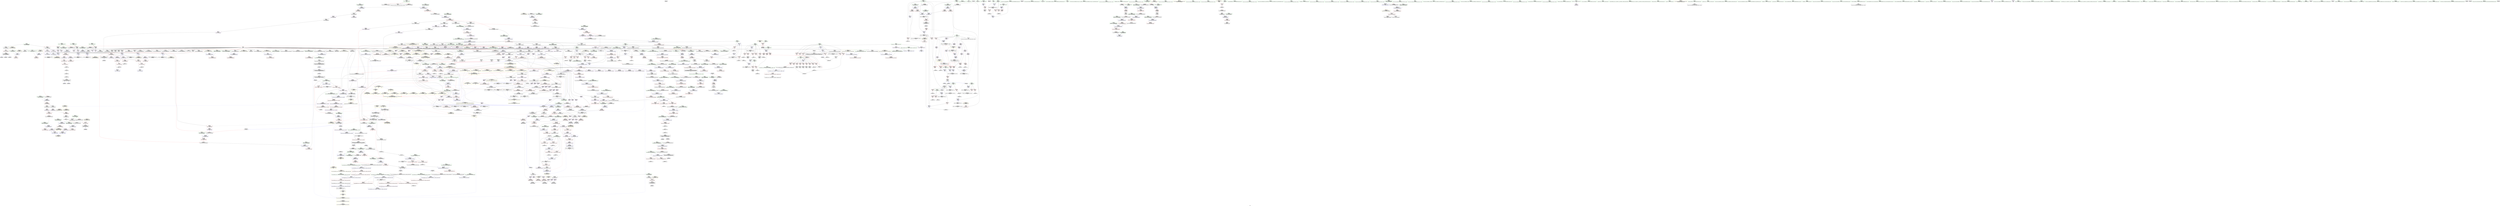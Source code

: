digraph "SVFG" {
	label="SVFG";

	Node0x55d5dbb085f0 [shape=record,color=grey,label="{NodeID: 0\nNullPtr|{|<s41>49|<s42>69|<s43>76}}"];
	Node0x55d5dbb085f0 -> Node0x55d5dbb78d40[style=solid];
	Node0x55d5dbb085f0 -> Node0x55d5dbb78e40[style=solid];
	Node0x55d5dbb085f0 -> Node0x55d5dbb78f10[style=solid];
	Node0x55d5dbb085f0 -> Node0x55d5dbb78fe0[style=solid];
	Node0x55d5dbb085f0 -> Node0x55d5dbb790b0[style=solid];
	Node0x55d5dbb085f0 -> Node0x55d5dbb79180[style=solid];
	Node0x55d5dbb085f0 -> Node0x55d5dbb79250[style=solid];
	Node0x55d5dbb085f0 -> Node0x55d5dbb79320[style=solid];
	Node0x55d5dbb085f0 -> Node0x55d5dbb793f0[style=solid];
	Node0x55d5dbb085f0 -> Node0x55d5dbb794c0[style=solid];
	Node0x55d5dbb085f0 -> Node0x55d5dbb79590[style=solid];
	Node0x55d5dbb085f0 -> Node0x55d5dbb79660[style=solid];
	Node0x55d5dbb085f0 -> Node0x55d5dbb79730[style=solid];
	Node0x55d5dbb085f0 -> Node0x55d5dbb79800[style=solid];
	Node0x55d5dbb085f0 -> Node0x55d5dbb798d0[style=solid];
	Node0x55d5dbb085f0 -> Node0x55d5dbb799a0[style=solid];
	Node0x55d5dbb085f0 -> Node0x55d5dbb79a70[style=solid];
	Node0x55d5dbb085f0 -> Node0x55d5dbb79b40[style=solid];
	Node0x55d5dbb085f0 -> Node0x55d5dbb79c10[style=solid];
	Node0x55d5dbb085f0 -> Node0x55d5dbb79ce0[style=solid];
	Node0x55d5dbb085f0 -> Node0x55d5dbb79db0[style=solid];
	Node0x55d5dbb085f0 -> Node0x55d5dbb79e80[style=solid];
	Node0x55d5dbb085f0 -> Node0x55d5dbb79f50[style=solid];
	Node0x55d5dbb085f0 -> Node0x55d5dbb7a020[style=solid];
	Node0x55d5dbb085f0 -> Node0x55d5dbb7a0f0[style=solid];
	Node0x55d5dbb085f0 -> Node0x55d5dbb7a1c0[style=solid];
	Node0x55d5dbb085f0 -> Node0x55d5dbb7a290[style=solid];
	Node0x55d5dbb085f0 -> Node0x55d5dbb7a360[style=solid];
	Node0x55d5dbb085f0 -> Node0x55d5dbb7a430[style=solid];
	Node0x55d5dbb085f0 -> Node0x55d5dbb7a500[style=solid];
	Node0x55d5dbb085f0 -> Node0x55d5dbb7a5d0[style=solid];
	Node0x55d5dbb085f0 -> Node0x55d5dbb7a6a0[style=solid];
	Node0x55d5dbb085f0 -> Node0x55d5dbb7a770[style=solid];
	Node0x55d5dbb085f0 -> Node0x55d5dbb7a840[style=solid];
	Node0x55d5dbb085f0 -> Node0x55d5dbb96490[style=solid];
	Node0x55d5dbb085f0 -> Node0x55d5dbb82d70[style=solid];
	Node0x55d5dbb085f0 -> Node0x55d5dbb838d0[style=solid];
	Node0x55d5dbb085f0 -> Node0x55d5dbb83f50[style=solid];
	Node0x55d5dbb085f0 -> Node0x55d5dbba2bc0[style=solid];
	Node0x55d5dbb085f0 -> Node0x55d5dbbbc300[style=solid];
	Node0x55d5dbb085f0 -> Node0x55d5dbbbc900[style=solid];
	Node0x55d5dbb085f0:s41 -> Node0x55d5dbc90590[style=solid,color=red];
	Node0x55d5dbb085f0:s42 -> Node0x55d5dbc86ee0[style=solid,color=red];
	Node0x55d5dbb085f0:s43 -> Node0x55d5dbc8a990[style=solid,color=red];
	Node0x55d5dbb81100 [shape=record,color=blue,label="{NodeID: 775\n464\<--465\n\<--\n_ZNSt6vectorIbSaIbEEixEm\n}"];
	Node0x55d5dbb77d30 [shape=record,color=purple,label="{NodeID: 443\n1501\<--834\noffset_2\<--\n}"];
	Node0x55d5dbb77d30 -> Node0x55d5dbb95830[style=solid];
	Node0x55d5dbbb8e80 [shape=record,color=grey,label="{NodeID: 1218\n611 = Binary(610, 606, )\n}"];
	Node0x55d5dbbb8e80 -> Node0x55d5dbb81c60[style=solid];
	Node0x55d5dbb6b3a0 [shape=record,color=green,label="{NodeID: 111\n658\<--659\nexn.slot\<--exn.slot_field_insensitive\n_ZNSt6vectorIbSaIbEEC2EmRKbRKS0_\n}"];
	Node0x55d5dbb6b3a0 -> Node0x55d5dbb90480[style=solid];
	Node0x55d5dbb6b3a0 -> Node0x55d5dbb822e0[style=solid];
	Node0x55d5dbc8e2e0 [shape=record,color=black,label="{NodeID: 1993\n550 = PHI()\n}"];
	Node0x55d5dbba2470 [shape=record,color=blue,label="{NodeID: 886\n1309\<--1308\n__it.addr\<--__it\n_ZSt12__niter_baseIPmET_S1_\n}"];
	Node0x55d5dbba2470 -> Node0x55d5dbb94170[style=dashed];
	Node0x55d5dbb8d630 [shape=record,color=red,label="{NodeID: 554\n285\<--284\n\<--\n_ZSt3minIiERKT_S2_S2_\n}"];
	Node0x55d5dbb8d630 -> Node0x55d5dbbbd200[style=solid];
	Node0x55d5dbbfbf70 [shape=record,color=black,label="{NodeID: 1329\nMR_29V_2 = PHI(MR_29V_4, MR_29V_1, MR_29V_1, )\npts\{153 \}\n}"];
	Node0x55d5dbb701d0 [shape=record,color=green,label="{NodeID: 222\n1420\<--1421\n_ZdlPv\<--_ZdlPv_field_insensitive\n}"];
	Node0x55d5dbb93060 [shape=record,color=red,label="{NodeID: 665\n1195\<--1177\n\<--__n.addr\n_ZN9__gnu_cxx13new_allocatorImE8allocateEmPKv\n}"];
	Node0x55d5dbb93060 -> Node0x55d5dbbba080[style=solid];
	Node0x55d5dbc0ca50 [shape=record,color=yellow,style=double,label="{NodeID: 1440\n119V_1 = ENCHI(MR_119V_0)\npts\{5040000 \}\nFun[_ZNSt14_Bit_referenceaSEb]}"];
	Node0x55d5dbc0ca50 -> Node0x55d5dbb8fb90[style=dashed];
	Node0x55d5dbc0ca50 -> Node0x55d5dbb8fe00[style=dashed];
	Node0x55d5dbb7e1e0 [shape=record,color=black,label="{NodeID: 333\n1022\<--1021\n\<--this1\n_ZNSt13_Bit_iteratorC2Ev\n|{<s0>69}}"];
	Node0x55d5dbb7e1e0:s0 -> Node0x55d5dbc86cd0[style=solid,color=red];
	Node0x55d5dbb1c5c0 [shape=record,color=green,label="{NodeID: 1\n7\<--1\n__dso_handle\<--dummyObj\nGlob }"];
	Node0x55d5dbb811d0 [shape=record,color=blue,label="{NodeID: 776\n472\<--471\nthis.addr\<--this\n_ZNKSt14_Bit_referencecvbEv\n}"];
	Node0x55d5dbb811d0 -> Node0x55d5dbb8ec20[style=dashed];
	Node0x55d5dbb992e0 [shape=record,color=yellow,style=double,label="{NodeID: 1551\n367V_1 = ENCHI(MR_367V_0)\npts\{4370000 \}\nFun[_ZNKSt13_Bit_iteratordeEv]}"];
	Node0x55d5dbb992e0 -> Node0x55d5dbb94cd0[style=dashed];
	Node0x55d5dbb77e00 [shape=record,color=purple,label="{NodeID: 444\n869\<--868\n_M_end_of_storage\<--this1\n_ZNKSt13_Bvector_baseISaIbEE13_Bvector_impl11_M_end_addrEv\n}"];
	Node0x55d5dbb77e00 -> Node0x55d5dbb914c0[style=solid];
	Node0x55d5dbbb9000 [shape=record,color=grey,label="{NodeID: 1219\n410 = Binary(409, 230, )\n}"];
	Node0x55d5dbbb9000 -> Node0x55d5dbb80cf0[style=solid];
	Node0x55d5dbb6b470 [shape=record,color=green,label="{NodeID: 112\n660\<--661\nehselector.slot\<--ehselector.slot_field_insensitive\n_ZNSt6vectorIbSaIbEEC2EmRKbRKS0_\n}"];
	Node0x55d5dbb6b470 -> Node0x55d5dbb90550[style=solid];
	Node0x55d5dbb6b470 -> Node0x55d5dbb823b0[style=solid];
	Node0x55d5dbc8e3b0 [shape=record,color=black,label="{NodeID: 1994\n557 = PHI()\n}"];
	Node0x55d5dbba2540 [shape=record,color=blue,label="{NodeID: 887\n1316\<--1315\nthis.addr\<--this\n_ZNSt13_Bvector_baseISaIbEE13_M_deallocateEv\n}"];
	Node0x55d5dbba2540 -> Node0x55d5dbb94240[style=dashed];
	Node0x55d5dbb8d700 [shape=record,color=red,label="{NodeID: 555\n360\<--300\n\<--x.addr\n_Z5solvei\n}"];
	Node0x55d5dbb8d700 -> Node0x55d5dbbbd500[style=solid];
	Node0x55d5dbbfc470 [shape=record,color=black,label="{NodeID: 1330\nMR_31V_2 = PHI(MR_31V_4, MR_31V_1, MR_31V_1, )\npts\{155 \}\n}"];
	Node0x55d5dbb702d0 [shape=record,color=green,label="{NodeID: 223\n1427\<--1428\nretval\<--retval_field_insensitive\n_ZNKSt13_Bit_iteratordeEv\n|{|<s1>89}}"];
	Node0x55d5dbb702d0 -> Node0x55d5dbb7ff20[style=solid];
	Node0x55d5dbb702d0:s1 -> Node0x55d5dbc8aad0[style=solid,color=red];
	Node0x55d5dbb93130 [shape=record,color=red,label="{NodeID: 666\n1209\<--1206\nthis1\<--this.addr\n_ZNK9__gnu_cxx13new_allocatorImE8max_sizeEv\n}"];
	Node0x55d5dbc0cb30 [shape=record,color=yellow,style=double,label="{NodeID: 1441\n121V_1 = ENCHI(MR_121V_0)\npts\{5040001 \}\nFun[_ZNSt14_Bit_referenceaSEb]}"];
	Node0x55d5dbc0cb30 -> Node0x55d5dbb8fac0[style=dashed];
	Node0x55d5dbc0cb30 -> Node0x55d5dbb8fd30[style=dashed];
	Node0x55d5dbb7e2b0 [shape=record,color=black,label="{NodeID: 334\n1052\<--1051\n\<--this1\n_ZNSt18_Bit_iterator_baseC2EPmj\n}"];
	Node0x55d5dbb67d80 [shape=record,color=green,label="{NodeID: 2\n14\<--1\n_ZSt3cin\<--dummyObj\nGlob }"];
	Node0x55d5dbb812a0 [shape=record,color=blue,label="{NodeID: 777\n491\<--168\nretval\<--\nmain\n}"];
	Node0x55d5dbb812a0 -> Node0x55d5dbb8ef60[style=dashed];
	Node0x55d5dbb993c0 [shape=record,color=yellow,style=double,label="{NodeID: 1552\n369V_1 = ENCHI(MR_369V_0)\npts\{4370001 \}\nFun[_ZNKSt13_Bit_iteratordeEv]}"];
	Node0x55d5dbb993c0 -> Node0x55d5dbb94da0[style=dashed];
	Node0x55d5dbb77ed0 [shape=record,color=purple,label="{NodeID: 445\n873\<--868\n_M_end_of_storage2\<--this1\n_ZNKSt13_Bvector_baseISaIbEE13_Bvector_impl11_M_end_addrEv\n}"];
	Node0x55d5dbb77ed0 -> Node0x55d5dbb91590[style=solid];
	Node0x55d5dbbb9180 [shape=record,color=grey,label="{NodeID: 1220\n606 = Binary(605, 607, )\n}"];
	Node0x55d5dbbb9180 -> Node0x55d5dbbb8e80[style=solid];
	Node0x55d5dbb6b540 [shape=record,color=green,label="{NodeID: 113\n662\<--663\nref.tmp\<--ref.tmp_field_insensitive\n_ZNSt6vectorIbSaIbEEC2EmRKbRKS0_\n|{|<s1>38}}"];
	Node0x55d5dbb6b540 -> Node0x55d5dbb82210[style=solid];
	Node0x55d5dbb6b540:s1 -> Node0x55d5dbc889d0[style=solid,color=red];
	Node0x55d5dbc8e480 [shape=record,color=black,label="{NodeID: 1995\n563 = PHI()\n}"];
	Node0x55d5dbba2610 [shape=record,color=blue,label="{NodeID: 888\n1318\<--1341\n__n\<--sub.ptr.div\n_ZNSt13_Bvector_baseISaIbEE13_M_deallocateEv\n}"];
	Node0x55d5dbba2610 -> Node0x55d5dbb94310[style=dashed];
	Node0x55d5dbba2610 -> Node0x55d5dbb943e0[style=dashed];
	Node0x55d5dbba2610 -> Node0x55d5dbbec450[style=dashed];
	Node0x55d5dbb8d7d0 [shape=record,color=red,label="{NodeID: 556\n393\<--300\n\<--x.addr\n_Z5solvei\n}"];
	Node0x55d5dbb8d7d0 -> Node0x55d5dbbbde00[style=solid];
	Node0x55d5dbbfc970 [shape=record,color=black,label="{NodeID: 1331\nMR_33V_2 = PHI(MR_33V_3, MR_33V_1, MR_33V_1, )\npts\{157 \}\n}"];
	Node0x55d5dbb703a0 [shape=record,color=green,label="{NodeID: 224\n1429\<--1430\nthis.addr\<--this.addr_field_insensitive\n_ZNKSt13_Bit_iteratordeEv\n}"];
	Node0x55d5dbb703a0 -> Node0x55d5dbb94c00[style=solid];
	Node0x55d5dbb703a0 -> Node0x55d5dbba3240[style=solid];
	Node0x55d5dbb93200 [shape=record,color=red,label="{NodeID: 667\n1224\<--1218\nthis1\<--this.addr\n_ZNSt13_Bit_iteratorpLEl\n}"];
	Node0x55d5dbb93200 -> Node0x55d5dbb7f080[style=solid];
	Node0x55d5dbb93200 -> Node0x55d5dbb7f150[style=solid];
	Node0x55d5dbb7e380 [shape=record,color=black,label="{NodeID: 335\n1078\<--1077\n\<--_M_impl\n_ZNSt13_Bvector_baseISaIbEE11_M_allocateEm\n|{<s0>71}}"];
	Node0x55d5dbb7e380:s0 -> Node0x55d5dbc90180[style=solid,color=red];
	Node0x55d5dbb67e10 [shape=record,color=green,label="{NodeID: 3\n15\<--1\n.str\<--dummyObj\nGlob }"];
	Node0x55d5dbc34040 [shape=record,color=yellow,style=double,label="{NodeID: 1885\n59V_2 = CSCHI(MR_59V_1)\npts\{130000 130001 130003 130004 130006 \}\nCS[]|{<s0>35|<s1>35|<s2>35}}"];
	Node0x55d5dbc34040:s0 -> Node0x55d5dbc33520[style=dashed,color=blue];
	Node0x55d5dbc34040:s1 -> Node0x55d5dbc33680[style=dashed,color=blue];
	Node0x55d5dbc34040:s2 -> Node0x55d5dbc33760[style=dashed,color=blue];
	Node0x55d5dbb81370 [shape=record,color=blue,label="{NodeID: 778\n493\<--168\ncaseNum\<--\nmain\n}"];
	Node0x55d5dbb81370 -> Node0x55d5dbb8f030[style=dashed];
	Node0x55d5dbb994a0 [shape=record,color=yellow,style=double,label="{NodeID: 1553\n371V_1 = ENCHI(MR_371V_0)\npts\{14280000 14280001 \}\nFun[_ZNKSt13_Bit_iteratordeEv]|{<s0>89|<s1>89}}"];
	Node0x55d5dbb994a0:s0 -> Node0x55d5dbba3580[style=dashed,color=red];
	Node0x55d5dbb994a0:s1 -> Node0x55d5dbba3650[style=dashed,color=red];
	Node0x55d5dbb77fa0 [shape=record,color=purple,label="{NodeID: 446\n875\<--874\narrayidx\<--\n_ZNKSt13_Bvector_baseISaIbEE13_Bvector_impl11_M_end_addrEv\n|{<s0>56}}"];
	Node0x55d5dbb77fa0:s0 -> Node0x55d5dbc90b40[style=solid,color=red];
	Node0x55d5dbbb9300 [shape=record,color=grey,label="{NodeID: 1221\n1440 = Binary(1093, 1439, )\n|{<s0>89}}"];
	Node0x55d5dbbb9300:s0 -> Node0x55d5dbc8fa80[style=solid,color=red];
	Node0x55d5dbb70870 [shape=record,color=green,label="{NodeID: 114\n672\<--673\n_ZNSt13_Bvector_baseISaIbEEC2ERKS0_\<--_ZNSt13_Bvector_baseISaIbEEC2ERKS0__field_insensitive\n}"];
	Node0x55d5dbc8e550 [shape=record,color=black,label="{NodeID: 1996\n566 = PHI()\n}"];
	Node0x55d5dbba26e0 [shape=record,color=blue, style = dotted,label="{NodeID: 889\n1521\<--1523\noffset_0\<--dummyVal\n_ZNSt13_Bvector_baseISaIbEE13_M_deallocateEv\n}"];
	Node0x55d5dbba26e0 -> Node0x55d5dbb96050[style=dashed];
	Node0x55d5dbba26e0 -> Node0x55d5dbbed850[style=dashed];
	Node0x55d5dbb8d8a0 [shape=record,color=red,label="{NodeID: 557\n419\<--300\n\<--x.addr\n_Z5solvei\n|{<s0>22}}"];
	Node0x55d5dbb8d8a0:s0 -> Node0x55d5dbc871e0[style=solid,color=red];
	Node0x55d5dbbfce70 [shape=record,color=black,label="{NodeID: 1332\nMR_35V_2 = PHI(MR_35V_3, MR_35V_1, MR_35V_1, )\npts\{159 \}\n}"];
	Node0x55d5dbb70470 [shape=record,color=green,label="{NodeID: 225\n1442\<--1443\n_ZNSt14_Bit_referenceC2EPmm\<--_ZNSt14_Bit_referenceC2EPmm_field_insensitive\n}"];
	Node0x55d5dbb932d0 [shape=record,color=red,label="{NodeID: 668\n1226\<--1220\n\<--__i.addr\n_ZNSt13_Bit_iteratorpLEl\n|{<s0>80}}"];
	Node0x55d5dbb932d0:s0 -> Node0x55d5dbc88170[style=solid,color=red];
	Node0x55d5dbb7e450 [shape=record,color=black,label="{NodeID: 336\n1067\<--1081\n_ZNSt13_Bvector_baseISaIbEE11_M_allocateEm_ret\<--call2\n_ZNSt13_Bvector_baseISaIbEE11_M_allocateEm\n|{<s0>44}}"];
	Node0x55d5dbb7e450:s0 -> Node0x55d5dbc8e8b0[style=solid,color=blue];
	Node0x55d5dbb67ea0 [shape=record,color=green,label="{NodeID: 4\n17\<--1\n_ZSt4cout\<--dummyObj\nGlob }"];
	Node0x55d5dbb81440 [shape=record,color=blue,label="{NodeID: 779\n495\<--230\nc\<--\nmain\n}"];
	Node0x55d5dbb81440 -> Node0x55d5dbbfdd70[style=dashed];
	Node0x55d5dbb78070 [shape=record,color=purple,label="{NodeID: 447\n877\<--876\nadd.ptr\<--call\n_ZNKSt13_Bvector_baseISaIbEE13_Bvector_impl11_M_end_addrEv\n}"];
	Node0x55d5dbb78070 -> Node0x55d5dbb83800[style=solid];
	Node0x55d5dbbb9480 [shape=record,color=grey,label="{NodeID: 1222\n416 = Binary(415, 230, )\n}"];
	Node0x55d5dbbb9480 -> Node0x55d5dbb80dc0[style=solid];
	Node0x55d5dbb70940 [shape=record,color=green,label="{NodeID: 115\n676\<--677\n_ZNSt6vectorIbSaIbEE13_M_initializeEm\<--_ZNSt6vectorIbSaIbEE13_M_initializeEm_field_insensitive\n}"];
	Node0x55d5dbc8e620 [shape=record,color=black,label="{NodeID: 1997\n686 = PHI(861, )\n|{<s0>38}}"];
	Node0x55d5dbc8e620:s0 -> Node0x55d5dbc88890[style=solid,color=red];
	Node0x55d5dbba27b0 [shape=record,color=blue, style = dotted,label="{NodeID: 890\n1524\<--1526\noffset_1\<--dummyVal\n_ZNSt13_Bvector_baseISaIbEE13_M_deallocateEv\n}"];
	Node0x55d5dbba27b0 -> Node0x55d5dbb96120[style=dashed];
	Node0x55d5dbba27b0 -> Node0x55d5dbbedd50[style=dashed];
	Node0x55d5dbb8d970 [shape=record,color=red,label="{NodeID: 558\n322\<--302\n\<--j\n_Z5solvei\n}"];
	Node0x55d5dbb8d970 -> Node0x55d5dbbbe100[style=solid];
	Node0x55d5dbbfd370 [shape=record,color=black,label="{NodeID: 1333\nMR_37V_2 = PHI(MR_37V_3, MR_37V_1, MR_37V_1, )\npts\{161 \}\n}"];
	Node0x55d5dbb70570 [shape=record,color=green,label="{NodeID: 226\n1451\<--1452\nthis.addr\<--this.addr_field_insensitive\n_ZNSt14_Bit_referenceC2EPmm\n}"];
	Node0x55d5dbb70570 -> Node0x55d5dbb94f40[style=solid];
	Node0x55d5dbb70570 -> Node0x55d5dbba3310[style=solid];
	Node0x55d5dbb933a0 [shape=record,color=red,label="{NodeID: 669\n1242\<--1234\nthis1\<--this.addr\n_ZNSt18_Bit_iterator_base7_M_incrEl\n}"];
	Node0x55d5dbb933a0 -> Node0x55d5dbb89050[style=solid];
	Node0x55d5dbb933a0 -> Node0x55d5dbb89120[style=solid];
	Node0x55d5dbb933a0 -> Node0x55d5dbb891f0[style=solid];
	Node0x55d5dbb933a0 -> Node0x55d5dbb892c0[style=solid];
	Node0x55d5dbc0ce00 [shape=record,color=yellow,style=double,label="{NodeID: 1444\n55V_1 = ENCHI(MR_55V_0)\npts\{722 \}\nFun[_ZNSt13_Bvector_baseISaIbEEC2ERKS0_]}"];
	Node0x55d5dbc0ce00 -> Node0x55d5dbb82620[style=dashed];
	Node0x55d5dbb7e520 [shape=record,color=black,label="{NodeID: 337\n1085\<--1094\n_ZNSt13_Bvector_baseISaIbEE8_S_nwordEm_ret\<--div\n_ZNSt13_Bvector_baseISaIbEE8_S_nwordEm\n|{<s0>45|<s1>70}}"];
	Node0x55d5dbb7e520:s0 -> Node0x55d5dbc8e9c0[style=solid,color=blue];
	Node0x55d5dbb7e520:s1 -> Node0x55d5dbc8ecf0[style=solid,color=blue];
	Node0x55d5dbb67f30 [shape=record,color=green,label="{NodeID: 5\n18\<--1\n.str.2\<--dummyObj\nGlob }"];
	Node0x55d5dbb81510 [shape=record,color=blue,label="{NodeID: 780\n501\<--168\ni\<--\nmain\n}"];
	Node0x55d5dbb81510 -> Node0x55d5dbb8f510[style=dashed];
	Node0x55d5dbb81510 -> Node0x55d5dbb8f5e0[style=dashed];
	Node0x55d5dbb81510 -> Node0x55d5dbb8f6b0[style=dashed];
	Node0x55d5dbb81510 -> Node0x55d5dbb81780[style=dashed];
	Node0x55d5dbb81510 -> Node0x55d5dbbfe270[style=dashed];
	Node0x55d5dbb78140 [shape=record,color=purple,label="{NodeID: 448\n897\<--893\n_M_impl\<--this1\n_ZNSt13_Bvector_baseISaIbEED2Ev\n|{<s0>58}}"];
	Node0x55d5dbb78140:s0 -> Node0x55d5dbc87e50[style=solid,color=red];
	Node0x55d5dbbb9600 [shape=record,color=grey,label="{NodeID: 1223\n1262 = Binary(1261, 449, )\n}"];
	Node0x55d5dbbb9600 -> Node0x55d5dbba1d20[style=solid];
	Node0x55d5dbb70a40 [shape=record,color=green,label="{NodeID: 116\n687\<--688\n_ZNKSt13_Bvector_baseISaIbEE13_Bvector_impl11_M_end_addrEv\<--_ZNKSt13_Bvector_baseISaIbEE13_Bvector_impl11_M_end_addrEv_field_insensitive\n}"];
	Node0x55d5dbc8e8b0 [shape=record,color=black,label="{NodeID: 1998\n775 = PHI(1067, )\n}"];
	Node0x55d5dbc8e8b0 -> Node0x55d5dbb82960[style=solid];
	Node0x55d5dbba2880 [shape=record,color=blue, style = dotted,label="{NodeID: 891\n1527\<--1529\noffset_2\<--dummyVal\n_ZNSt13_Bvector_baseISaIbEE13_M_deallocateEv\n}"];
	Node0x55d5dbba2880 -> Node0x55d5dbb961f0[style=dashed];
	Node0x55d5dbba2880 -> Node0x55d5dbbee250[style=dashed];
	Node0x55d5dbb8da40 [shape=record,color=red,label="{NodeID: 559\n326\<--302\n\<--j\n_Z5solvei\n}"];
	Node0x55d5dbb8da40 -> Node0x55d5dbb7b940[style=solid];
	Node0x55d5dbbfd870 [shape=record,color=black,label="{NodeID: 1334\nMR_39V_2 = PHI(MR_39V_8, MR_39V_1, MR_39V_1, )\npts\{100000 \}\n|{<s0>13|<s1>14|<s2>22}}"];
	Node0x55d5dbbfd870:s0 -> Node0x55d5dbc32200[style=dashed,color=blue];
	Node0x55d5dbbfd870:s1 -> Node0x55d5dbbfb570[style=dashed,color=blue];
	Node0x55d5dbbfd870:s2 -> Node0x55d5dbc32aa0[style=dashed,color=blue];
	Node0x55d5dbb70640 [shape=record,color=green,label="{NodeID: 227\n1453\<--1454\n__x.addr\<--__x.addr_field_insensitive\n_ZNSt14_Bit_referenceC2EPmm\n}"];
	Node0x55d5dbb70640 -> Node0x55d5dbb95010[style=solid];
	Node0x55d5dbb70640 -> Node0x55d5dbba33e0[style=solid];
	Node0x55d5dbb93470 [shape=record,color=red,label="{NodeID: 670\n1243\<--1236\n\<--__i.addr\n_ZNSt18_Bit_iterator_base7_M_incrEl\n}"];
	Node0x55d5dbb93470 -> Node0x55d5dbbb9d80[style=solid];
	Node0x55d5dbc0cee0 [shape=record,color=yellow,style=double,label="{NodeID: 1445\n57V_1 = ENCHI(MR_57V_0)\npts\{724 \}\nFun[_ZNSt13_Bvector_baseISaIbEEC2ERKS0_]}"];
	Node0x55d5dbc0cee0 -> Node0x55d5dbb826f0[style=dashed];
	Node0x55d5dbb7e5f0 [shape=record,color=black,label="{NodeID: 338\n1096\<--1101\n_ZSt11__addressofImEPT_RS0__ret\<--\n_ZSt11__addressofImEPT_RS0_\n|{<s0>46|<s1>56}}"];
	Node0x55d5dbb7e5f0:s0 -> Node0x55d5dbc8ead0[style=solid,color=blue];
	Node0x55d5dbb7e5f0:s1 -> Node0x55d5dbc8d8f0[style=solid,color=blue];
	Node0x55d5dbb68770 [shape=record,color=green,label="{NodeID: 6\n21\<--1\n\<--dummyObj\nCan only get source location for instruction, argument, global var or function.}"];
	Node0x55d5dbb815e0 [shape=record,color=blue,label="{NodeID: 781\n530\<--531\n\<--\nmain\n|{|<s2>28}}"];
	Node0x55d5dbb815e0 -> Node0x55d5dbb815e0[style=dashed];
	Node0x55d5dbb815e0 -> Node0x55d5dbbff170[style=dashed];
	Node0x55d5dbb815e0:s2 -> Node0x55d5dbc0ca50[style=dashed,color=red];
	Node0x55d5dbb99770 [shape=record,color=yellow,style=double,label="{NodeID: 1556\n349V_1 = ENCHI(MR_349V_0)\npts\{11370000 11370001 \}\nFun[_ZNSt13_Bit_iteratorpLEl]|{<s0>80|<s1>80|<s2>80|<s3>80}}"];
	Node0x55d5dbb99770:s0 -> Node0x55d5dbb93950[style=dashed,color=red];
	Node0x55d5dbb99770:s1 -> Node0x55d5dbb93a20[style=dashed,color=red];
	Node0x55d5dbb99770:s2 -> Node0x55d5dbba1b80[style=dashed,color=red];
	Node0x55d5dbb99770:s3 -> Node0x55d5dbba1ec0[style=dashed,color=red];
	Node0x55d5dbb78210 [shape=record,color=purple,label="{NodeID: 449\n907\<--893\n_M_impl2\<--this1\n_ZNSt13_Bvector_baseISaIbEED2Ev\n|{<s0>59}}"];
	Node0x55d5dbb78210:s0 -> Node0x55d5dbc87e50[style=solid,color=red];
	Node0x55d5dbbb9780 [shape=record,color=grey,label="{NodeID: 1224\n448 = Binary(447, 449, )\n}"];
	Node0x55d5dbb70b40 [shape=record,color=green,label="{NodeID: 117\n696\<--697\n_ZSt4fillIPmiEvT_S1_RKT0_\<--_ZSt4fillIPmiEvT_S1_RKT0__field_insensitive\n}"];
	Node0x55d5dbc8e9c0 [shape=record,color=black,label="{NodeID: 1999\n781 = PHI(1085, )\n}"];
	Node0x55d5dbba2950 [shape=record,color=blue, style = dotted,label="{NodeID: 892\n1530\<--1532\noffset_0\<--dummyVal\n_ZNSt13_Bvector_baseISaIbEE13_M_deallocateEv\n}"];
	Node0x55d5dbba2950 -> Node0x55d5dbbec950[style=dashed];
	Node0x55d5dbb8db10 [shape=record,color=red,label="{NodeID: 560\n342\<--302\n\<--j\n_Z5solvei\n}"];
	Node0x55d5dbb8db10 -> Node0x55d5dbb7ba10[style=solid];
	Node0x55d5dbbfdd70 [shape=record,color=black,label="{NodeID: 1335\nMR_108V_3 = PHI(MR_108V_4, MR_108V_2, )\npts\{496 \}\n}"];
	Node0x55d5dbbfdd70 -> Node0x55d5dbb8f100[style=dashed];
	Node0x55d5dbbfdd70 -> Node0x55d5dbb8f1d0[style=dashed];
	Node0x55d5dbbfdd70 -> Node0x55d5dbb8f2a0[style=dashed];
	Node0x55d5dbbfdd70 -> Node0x55d5dbb81920[style=dashed];
	Node0x55d5dbb70710 [shape=record,color=green,label="{NodeID: 228\n1455\<--1456\n__y.addr\<--__y.addr_field_insensitive\n_ZNSt14_Bit_referenceC2EPmm\n}"];
	Node0x55d5dbb70710 -> Node0x55d5dbb950e0[style=solid];
	Node0x55d5dbb70710 -> Node0x55d5dbba34b0[style=solid];
	Node0x55d5dbb93540 [shape=record,color=red,label="{NodeID: 671\n1249\<--1238\n\<--__n\n_ZNSt18_Bit_iterator_base7_M_incrEl\n}"];
	Node0x55d5dbb93540 -> Node0x55d5dbbb9c00[style=solid];
	Node0x55d5dbc0cfc0 [shape=record,color=yellow,style=double,label="{NodeID: 1446\n59V_1 = ENCHI(MR_59V_0)\npts\{130000 130001 130003 130004 130006 \}\nFun[_ZNSt13_Bvector_baseISaIbEEC2ERKS0_]|{<s0>41|<s1>41}}"];
	Node0x55d5dbc0cfc0:s0 -> Node0x55d5dbb83f50[style=dashed,color=red];
	Node0x55d5dbc0cfc0:s1 -> Node0x55d5dbc138e0[style=dashed,color=red];
	Node0x55d5dbb7e6c0 [shape=record,color=black,label="{NodeID: 339\n1117\<--1116\n\<--this1\n_ZNSt13_Bit_iteratorC2EPmj\n|{<s0>72}}"];
	Node0x55d5dbb7e6c0:s0 -> Node0x55d5dbc86cd0[style=solid,color=red];
	Node0x55d5dbb68800 [shape=record,color=green,label="{NodeID: 7\n60\<--1\n\<--dummyObj\nCan only get source location for instruction, argument, global var or function.|{<s0>4}}"];
	Node0x55d5dbb68800:s0 -> Node0x55d5dbc87bd0[style=solid,color=red];
	Node0x55d5dbb816b0 [shape=record,color=blue,label="{NodeID: 782\n533\<--534\n\<--\nmain\n|{|<s2>28}}"];
	Node0x55d5dbb816b0 -> Node0x55d5dbb816b0[style=dashed];
	Node0x55d5dbb816b0 -> Node0x55d5dbbff670[style=dashed];
	Node0x55d5dbb816b0:s2 -> Node0x55d5dbc0cb30[style=dashed,color=red];
	Node0x55d5dbb782e0 [shape=record,color=purple,label="{NodeID: 450\n952\<--943\n_M_start\<--this1\n_ZNSt13_Bvector_baseISaIbEE13_Bvector_implC2EOSaImE\n|{<s0>64}}"];
	Node0x55d5dbb782e0:s0 -> Node0x55d5dbc8fb90[style=solid,color=red];
	Node0x55d5dbbb9900 [shape=record,color=grey,label="{NodeID: 1225\n1256 = Binary(1255, 449, )\n}"];
	Node0x55d5dbbb9900 -> Node0x55d5dbba1c50[style=solid];
	Node0x55d5dbb70c40 [shape=record,color=green,label="{NodeID: 118\n715\<--716\nthis.addr\<--this.addr_field_insensitive\n_ZNSt13_Bvector_baseISaIbEEC2ERKS0_\n}"];
	Node0x55d5dbb70c40 -> Node0x55d5dbb907c0[style=solid];
	Node0x55d5dbb70c40 -> Node0x55d5dbb82480[style=solid];
	Node0x55d5dbc8ead0 [shape=record,color=black,label="{NodeID: 2000\n790 = PHI(1096, )\n|{<s0>47}}"];
	Node0x55d5dbc8ead0:s0 -> Node0x55d5dbc90590[style=solid,color=red];
	Node0x55d5dbba2a20 [shape=record,color=blue, style = dotted,label="{NodeID: 893\n1533\<--1535\noffset_1\<--dummyVal\n_ZNSt13_Bvector_baseISaIbEE13_M_deallocateEv\n}"];
	Node0x55d5dbba2a20 -> Node0x55d5dbbece50[style=dashed];
	Node0x55d5dbb8dbe0 [shape=record,color=red,label="{NodeID: 561\n347\<--302\n\<--j\n_Z5solvei\n}"];
	Node0x55d5dbb8dbe0 -> Node0x55d5dbb7bae0[style=solid];
	Node0x55d5dbbfe270 [shape=record,color=black,label="{NodeID: 1336\nMR_114V_2 = PHI(MR_114V_4, MR_114V_1, )\npts\{502 \}\n}"];
	Node0x55d5dbbfe270 -> Node0x55d5dbb81510[style=dashed];
	Node0x55d5dbb707e0 [shape=record,color=green,label="{NodeID: 229\n22\<--1468\n_GLOBAL__sub_I_Aguoguo_2_0.cpp\<--_GLOBAL__sub_I_Aguoguo_2_0.cpp_field_insensitive\n}"];
	Node0x55d5dbb707e0 -> Node0x55d5dbb96390[style=solid];
	Node0x55d5dbb93610 [shape=record,color=red,label="{NodeID: 672\n1255\<--1238\n\<--__n\n_ZNSt18_Bit_iterator_base7_M_incrEl\n}"];
	Node0x55d5dbb93610 -> Node0x55d5dbbb9900[style=solid];
	Node0x55d5dbb7e790 [shape=record,color=black,label="{NodeID: 340\n1149\<--1130\n\<--retval\n_ZNKSt13_Bit_iteratorplEl\n}"];
	Node0x55d5dbb7e790 -> Node0x55d5dbb88b70[style=solid];
	Node0x55d5dbb7e790 -> Node0x55d5dbb88c40[style=solid];
	Node0x55d5dbb7e790 -> Node0x55d5dbb88d10[style=solid];
	Node0x55d5dbb68890 [shape=record,color=green,label="{NodeID: 8\n111\<--1\n\<--dummyObj\nCan only get source location for instruction, argument, global var or function.}"];
	Node0x55d5dbb81780 [shape=record,color=blue,label="{NodeID: 783\n501\<--541\ni\<--inc\nmain\n}"];
	Node0x55d5dbb81780 -> Node0x55d5dbb8f510[style=dashed];
	Node0x55d5dbb81780 -> Node0x55d5dbb8f5e0[style=dashed];
	Node0x55d5dbb81780 -> Node0x55d5dbb8f6b0[style=dashed];
	Node0x55d5dbb81780 -> Node0x55d5dbb81780[style=dashed];
	Node0x55d5dbb81780 -> Node0x55d5dbbfe270[style=dashed];
	Node0x55d5dbb783b0 [shape=record,color=purple,label="{NodeID: 451\n956\<--943\n_M_finish\<--this1\n_ZNSt13_Bvector_baseISaIbEE13_Bvector_implC2EOSaImE\n|{<s0>65}}"];
	Node0x55d5dbb783b0:s0 -> Node0x55d5dbc8fb90[style=solid,color=red];
	Node0x55d5dbbb9a80 [shape=record,color=grey,label="{NodeID: 1226\n247 = Binary(246, 230, )\n}"];
	Node0x55d5dbbb9a80 -> Node0x55d5dbb97500[style=solid];
	Node0x55d5dbb70d10 [shape=record,color=green,label="{NodeID: 119\n717\<--718\n__a.addr\<--__a.addr_field_insensitive\n_ZNSt13_Bvector_baseISaIbEEC2ERKS0_\n}"];
	Node0x55d5dbb70d10 -> Node0x55d5dbb90890[style=solid];
	Node0x55d5dbb70d10 -> Node0x55d5dbb82550[style=solid];
	Node0x55d5dbc8ebe0 [shape=record,color=black,label="{NodeID: 2001\n820 = PHI(1127, )\n}"];
	Node0x55d5dbba2af0 [shape=record,color=blue, style = dotted,label="{NodeID: 894\n1536\<--1538\noffset_2\<--dummyVal\n_ZNSt13_Bvector_baseISaIbEE13_M_deallocateEv\n}"];
	Node0x55d5dbba2af0 -> Node0x55d5dbbed350[style=dashed];
	Node0x55d5dbb8dcb0 [shape=record,color=red,label="{NodeID: 562\n353\<--302\n\<--j\n_Z5solvei\n}"];
	Node0x55d5dbb8dcb0 -> Node0x55d5dbbbc000[style=solid];
	Node0x55d5dbbfe770 [shape=record,color=black,label="{NodeID: 1337\nMR_116V_2 = PHI(MR_116V_3, MR_116V_1, )\npts\{506 \}\n}"];
	Node0x55d5dbbfe770 -> Node0x55d5dbb81850[style=dashed];
	Node0x55d5dbb78d40 [shape=record,color=black,label="{NodeID: 230\n2\<--3\ndummyVal\<--dummyVal\n}"];
	Node0x55d5dbb936e0 [shape=record,color=red,label="{NodeID: 673\n1258\<--1238\n\<--__n\n_ZNSt18_Bit_iterator_base7_M_incrEl\n}"];
	Node0x55d5dbb936e0 -> Node0x55d5dbbbc180[style=solid];
	Node0x55d5dbb7e860 [shape=record,color=black,label="{NodeID: 341\n1152\<--1130\n\<--retval\n_ZNKSt13_Bit_iteratorplEl\n}"];
	Node0x55d5dbb7e860 -> Node0x55d5dbb92c50[style=solid];
	Node0x55d5dbb68920 [shape=record,color=green,label="{NodeID: 9\n168\<--1\n\<--dummyObj\nCan only get source location for instruction, argument, global var or function.|{<s0>47|<s1>49|<s2>69}}"];
	Node0x55d5dbb68920:s0 -> Node0x55d5dbc90660[style=solid,color=red];
	Node0x55d5dbb68920:s1 -> Node0x55d5dbc90660[style=solid,color=red];
	Node0x55d5dbb68920:s2 -> Node0x55d5dbc87060[style=solid,color=red];
	Node0x55d5dbb81850 [shape=record,color=blue,label="{NodeID: 784\n505\<--546\nans\<--call8\nmain\n}"];
	Node0x55d5dbb81850 -> Node0x55d5dbb8f780[style=dashed];
	Node0x55d5dbb81850 -> Node0x55d5dbb8f850[style=dashed];
	Node0x55d5dbb81850 -> Node0x55d5dbbfe770[style=dashed];
	Node0x55d5dbb78480 [shape=record,color=purple,label="{NodeID: 452\n958\<--943\n_M_end_of_storage\<--this1\n_ZNSt13_Bvector_baseISaIbEE13_Bvector_implC2EOSaImE\n}"];
	Node0x55d5dbb78480 -> Node0x55d5dbb83f50[style=solid];
	Node0x55d5dbbb9c00 [shape=record,color=grey,label="{NodeID: 1227\n1250 = Binary(1249, 449, )\n}"];
	Node0x55d5dbb70de0 [shape=record,color=green,label="{NodeID: 120\n719\<--720\nref.tmp\<--ref.tmp_field_insensitive\n_ZNSt13_Bvector_baseISaIbEEC2ERKS0_\n|{<s0>40|<s1>41|<s2>42|<s3>43}}"];
	Node0x55d5dbb70de0:s0 -> Node0x55d5dbc895e0[style=solid,color=red];
	Node0x55d5dbb70de0:s1 -> Node0x55d5dbc87980[style=solid,color=red];
	Node0x55d5dbb70de0:s2 -> Node0x55d5dbc90730[style=solid,color=red];
	Node0x55d5dbb70de0:s3 -> Node0x55d5dbc90730[style=solid,color=red];
	Node0x55d5dbc8ecf0 [shape=record,color=black,label="{NodeID: 2002\n1080 = PHI(1085, )\n|{<s0>71}}"];
	Node0x55d5dbc8ecf0:s0 -> Node0x55d5dbc90250[style=solid,color=red];
	Node0x55d5dbba2bc0 [shape=record,color=blue, style = dotted,label="{NodeID: 895\n1367\<--3\n_M_end_of_storage12\<--dummyVal\n_ZNSt13_Bvector_baseISaIbEE13_M_deallocateEv\n}"];
	Node0x55d5dbba2bc0 -> Node0x55d5dbbee750[style=dashed];
	Node0x55d5dbb8dd80 [shape=record,color=red,label="{NodeID: 563\n359\<--306\n\<--i\n_Z5solvei\n}"];
	Node0x55d5dbb8dd80 -> Node0x55d5dbbbd500[style=solid];
	Node0x55d5dbbfec70 [shape=record,color=black,label="{NodeID: 1338\nMR_39V_2 = PHI(MR_39V_3, MR_39V_1, )\npts\{100000 \}\n|{<s0>30|<s1>30|<s2>30}}"];
	Node0x55d5dbbfec70:s0 -> Node0x55d5dbb97ec0[style=dashed,color=red];
	Node0x55d5dbbfec70:s1 -> Node0x55d5dbb97f90[style=dashed,color=red];
	Node0x55d5dbbfec70:s2 -> Node0x55d5dbc04b70[style=dashed,color=red];
	Node0x55d5dbb78e40 [shape=record,color=black,label="{NodeID: 231\n70\<--3\n\<--dummyVal\n__cxx_global_var_init.1\n}"];
	Node0x55d5dbb9bc70 [shape=record,color=yellow,style=double,label="{NodeID: 1781\nRETMU(21V_2)\npts\{136 \}\nFun[_ZNSt6vectorIbSaIbEED2Ev]}"];
	Node0x55d5dbb937b0 [shape=record,color=red,label="{NodeID: 674\n1261\<--1238\n\<--__n\n_ZNSt18_Bit_iterator_base7_M_incrEl\n}"];
	Node0x55d5dbb937b0 -> Node0x55d5dbbb9600[style=solid];
	Node0x55d5dbb7e930 [shape=record,color=black,label="{NodeID: 342\n1141\<--1136\n\<--__tmp\n_ZNKSt13_Bit_iteratorplEl\n}"];
	Node0x55d5dbb7e930 -> Node0x55d5dbb787c0[style=solid];
	Node0x55d5dbb7e930 -> Node0x55d5dbb78890[style=solid];
	Node0x55d5dbb7e930 -> Node0x55d5dbb78960[style=solid];
	Node0x55d5dbb689e0 [shape=record,color=green,label="{NodeID: 10\n190\<--1\n\<--dummyObj\nCan only get source location for instruction, argument, global var or function.}"];
	Node0x55d5dbb81920 [shape=record,color=blue,label="{NodeID: 785\n495\<--574\nc\<--inc15\nmain\n}"];
	Node0x55d5dbb81920 -> Node0x55d5dbbfdd70[style=dashed];
	Node0x55d5dbb99b80 [shape=record,color=yellow,style=double,label="{NodeID: 1560\n280V_1 = ENCHI(MR_280V_0)\npts\{130000 130001 130003 130004 13210000 13210001 \}\nFun[_ZNSt13_Bit_iteratorC2Ev]|{<s0>69|<s1>69}}"];
	Node0x55d5dbb99b80:s0 -> Node0x55d5dbb84ab0[style=dashed,color=red];
	Node0x55d5dbb99b80:s1 -> Node0x55d5dbba04c0[style=dashed,color=red];
	Node0x55d5dbb78550 [shape=record,color=purple,label="{NodeID: 453\n1053\<--1051\n_M_p\<--this1\n_ZNSt18_Bit_iterator_baseC2EPmj\n}"];
	Node0x55d5dbb78550 -> Node0x55d5dbb84ab0[style=solid];
	Node0x55d5dbbb9d80 [shape=record,color=grey,label="{NodeID: 1228\n1247 = Binary(1243, 1246, )\n}"];
	Node0x55d5dbbb9d80 -> Node0x55d5dbba1ab0[style=solid];
	Node0x55d5dbb70eb0 [shape=record,color=green,label="{NodeID: 121\n721\<--722\nexn.slot\<--exn.slot_field_insensitive\n_ZNSt13_Bvector_baseISaIbEEC2ERKS0_\n}"];
	Node0x55d5dbb70eb0 -> Node0x55d5dbb90960[style=solid];
	Node0x55d5dbb70eb0 -> Node0x55d5dbb82620[style=solid];
	Node0x55d5dbc8ee60 [shape=record,color=black,label="{NodeID: 2003\n1081 = PHI(1155, )\n}"];
	Node0x55d5dbc8ee60 -> Node0x55d5dbb7e450[style=solid];
	Node0x55d5dbba2c90 [shape=record,color=blue,label="{NodeID: 896\n1373\<--1372\nthis.addr\<--this\n_ZNSt13_Bvector_baseISaIbEE13_Bvector_implD2Ev\n}"];
	Node0x55d5dbba2c90 -> Node0x55d5dbb94720[style=dashed];
	Node0x55d5dbb8de50 [shape=record,color=red,label="{NodeID: 564\n363\<--306\n\<--i\n_Z5solvei\n}"];
	Node0x55d5dbb8de50 -> Node0x55d5dbb7bbb0[style=solid];
	Node0x55d5dbbff170 [shape=record,color=black,label="{NodeID: 1339\nMR_119V_2 = PHI(MR_119V_3, MR_119V_1, )\npts\{5040000 \}\n}"];
	Node0x55d5dbbff170 -> Node0x55d5dbb815e0[style=dashed];
	Node0x55d5dbbff170 -> Node0x55d5dbbff170[style=dashed];
	Node0x55d5dbb78f10 [shape=record,color=black,label="{NodeID: 232\n71\<--3\n\<--dummyVal\n__cxx_global_var_init.1\n}"];
	Node0x55d5dbb78f10 -> Node0x55d5dbb96590[style=solid];
	Node0x55d5dbb9bd80 [shape=record,color=yellow,style=double,label="{NodeID: 1782\nRETMU(23V_2)\npts\{130000 130001 130002 130003 130004 130005 130006 \}\nFun[_ZNSt6vectorIbSaIbEED2Ev]}"];
	Node0x55d5dbb93880 [shape=record,color=red,label="{NodeID: 675\n1269\<--1238\n\<--__n\n_ZNSt18_Bit_iterator_base7_M_incrEl\n}"];
	Node0x55d5dbb93880 -> Node0x55d5dbb7f2f0[style=solid];
	Node0x55d5dbb7ea00 [shape=record,color=black,label="{NodeID: 343\n1142\<--1140\n\<--this1\n_ZNKSt13_Bit_iteratorplEl\n}"];
	Node0x55d5dbb7ea00 -> Node0x55d5dbb78a30[style=solid];
	Node0x55d5dbb7ea00 -> Node0x55d5dbb78b00[style=solid];
	Node0x55d5dbb7ea00 -> Node0x55d5dbb78bd0[style=solid];
	Node0x55d5dbb68ae0 [shape=record,color=green,label="{NodeID: 11\n192\<--1\n\<--dummyObj\nCan only get source location for instruction, argument, global var or function.}"];
	Node0x55d5dbb819f0 [shape=record,color=blue,label="{NodeID: 786\n585\<--583\nthis.addr\<--this\n_ZNSt14_Bit_referenceaSEb\n}"];
	Node0x55d5dbb819f0 -> Node0x55d5dbb8f920[style=dashed];
	Node0x55d5dbb78620 [shape=record,color=purple,label="{NodeID: 454\n1056\<--1051\n_M_offset\<--this1\n_ZNSt18_Bit_iterator_baseC2EPmj\n}"];
	Node0x55d5dbb78620 -> Node0x55d5dbba04c0[style=solid];
	Node0x55d5dbbb9f00 [shape=record,color=grey,label="{NodeID: 1229\n452 = Binary(451, 449, )\n}"];
	Node0x55d5dbbb9f00 -> Node0x55d5dbb7c300[style=solid];
	Node0x55d5dbb70f80 [shape=record,color=green,label="{NodeID: 122\n723\<--724\nehselector.slot\<--ehselector.slot_field_insensitive\n_ZNSt13_Bvector_baseISaIbEEC2ERKS0_\n}"];
	Node0x55d5dbb70f80 -> Node0x55d5dbb90a30[style=solid];
	Node0x55d5dbb70f80 -> Node0x55d5dbb826f0[style=solid];
	Node0x55d5dbc8efa0 [shape=record,color=black,label="{NodeID: 2004\n1146 = PHI(1215, )\n}"];
	Node0x55d5dbc8efa0 -> Node0x55d5dbb7ead0[style=solid];
	Node0x55d5dbba2d60 [shape=record,color=blue,label="{NodeID: 897\n1386\<--1383\n__a.addr\<--__a\n_ZNSt16allocator_traitsISaImEE10deallocateERS0_Pmm\n}"];
	Node0x55d5dbba2d60 -> Node0x55d5dbb947f0[style=dashed];
	Node0x55d5dbb8df20 [shape=record,color=red,label="{NodeID: 565\n374\<--306\n\<--i\n_Z5solvei\n}"];
	Node0x55d5dbb8df20 -> Node0x55d5dbbbb400[style=solid];
	Node0x55d5dbbff670 [shape=record,color=black,label="{NodeID: 1340\nMR_121V_2 = PHI(MR_121V_3, MR_121V_1, )\npts\{5040001 \}\n}"];
	Node0x55d5dbbff670 -> Node0x55d5dbb816b0[style=dashed];
	Node0x55d5dbbff670 -> Node0x55d5dbbff670[style=dashed];
	Node0x55d5dbb78fe0 [shape=record,color=black,label="{NodeID: 233\n73\<--3\n\<--dummyVal\n__cxx_global_var_init.1\n}"];
	Node0x55d5dbb78fe0 -> Node0x55d5dbb96660[style=solid];
	Node0x55d5dbb93950 [shape=record,color=red,label="{NodeID: 676\n1245\<--1244\n\<--_M_offset\n_ZNSt18_Bit_iterator_base7_M_incrEl\n}"];
	Node0x55d5dbb93950 -> Node0x55d5dbb7f220[style=solid];
	Node0x55d5dbb7ead0 [shape=record,color=black,label="{NodeID: 344\n1150\<--1146\n\<--call\n_ZNKSt13_Bit_iteratorplEl\n}"];
	Node0x55d5dbb7ead0 -> Node0x55d5dbb88de0[style=solid];
	Node0x55d5dbb7ead0 -> Node0x55d5dbb88eb0[style=solid];
	Node0x55d5dbb7ead0 -> Node0x55d5dbb88f80[style=solid];
	Node0x55d5dbb68be0 [shape=record,color=green,label="{NodeID: 12\n230\<--1\n\<--dummyObj\nCan only get source location for instruction, argument, global var or function.}"];
	Node0x55d5dbb81ac0 [shape=record,color=blue,label="{NodeID: 787\n587\<--590\n__x.addr\<--frombool\n_ZNSt14_Bit_referenceaSEb\n}"];
	Node0x55d5dbb81ac0 -> Node0x55d5dbb8f9f0[style=dashed];
	Node0x55d5dbb99da0 [shape=record,color=yellow,style=double,label="{NodeID: 1562\n249V_1 = ENCHI(MR_249V_0)\npts\{889 \}\nFun[_ZNSt13_Bvector_baseISaIbEED2Ev]}"];
	Node0x55d5dbb99da0 -> Node0x55d5dbb83a70[style=dashed];
	Node0x55d5dbb786f0 [shape=record,color=purple,label="{NodeID: 455\n1077\<--1076\n_M_impl\<--this1\n_ZNSt13_Bvector_baseISaIbEE11_M_allocateEm\n}"];
	Node0x55d5dbb786f0 -> Node0x55d5dbb7e380[style=solid];
	Node0x55d5dbbba080 [shape=record,color=grey,label="{NodeID: 1230\n1196 = Binary(1195, 1197, )\n}"];
	Node0x55d5dbb71050 [shape=record,color=green,label="{NodeID: 123\n731\<--732\n_ZNSaImEC2IbEERKSaIT_E\<--_ZNSaImEC2IbEERKSaIT_E_field_insensitive\n}"];
	Node0x55d5dbc8f0e0 [shape=record,color=black,label="{NodeID: 2005\n1167 = PHI(1171, )\n}"];
	Node0x55d5dbc8f0e0 -> Node0x55d5dbb7ed40[style=solid];
	Node0x55d5dbba2e30 [shape=record,color=blue,label="{NodeID: 898\n1388\<--1384\n__p.addr\<--__p\n_ZNSt16allocator_traitsISaImEE10deallocateERS0_Pmm\n}"];
	Node0x55d5dbba2e30 -> Node0x55d5dbb948c0[style=dashed];
	Node0x55d5dbb8dff0 [shape=record,color=red,label="{NodeID: 566\n398\<--306\n\<--i\n_Z5solvei\n}"];
	Node0x55d5dbb8dff0 -> Node0x55d5dbb7bd50[style=solid];
	Node0x55d5dbbffb70 [shape=record,color=black,label="{NodeID: 1341\nMR_80V_2 = PHI(MR_80V_5, MR_80V_1, )\npts\{130000 130001 130003 130004 \}\n}"];
	Node0x55d5dbbffb70 -> Node0x55d5dbc01e70[style=dashed];
	Node0x55d5dbb790b0 [shape=record,color=black,label="{NodeID: 234\n79\<--3\nlpad.val\<--dummyVal\n__cxx_global_var_init.1\n}"];
	Node0x55d5dbb93a20 [shape=record,color=red,label="{NodeID: 677\n1252\<--1251\n\<--_M_p\n_ZNSt18_Bit_iterator_base7_M_incrEl\n}"];
	Node0x55d5dbb93a20 -> Node0x55d5dbb8b0d0[style=solid];
	Node0x55d5dbb7eba0 [shape=record,color=black,label="{NodeID: 345\n1127\<--1153\n_ZNKSt13_Bit_iteratorplEl_ret\<--\n_ZNKSt13_Bit_iteratorplEl\n|{<s0>51}}"];
	Node0x55d5dbb7eba0:s0 -> Node0x55d5dbc8ebe0[style=solid,color=blue];
	Node0x55d5dbb68ce0 [shape=record,color=green,label="{NodeID: 13\n316\<--1\n\<--dummyObj\nCan only get source location for instruction, argument, global var or function.}"];
	Node0x55d5dbb81b90 [shape=record,color=blue,label="{NodeID: 788\n599\<--601\n\<--or\n_ZNSt14_Bit_referenceaSEb\n}"];
	Node0x55d5dbb99e80 [shape=record,color=yellow,style=double,label="{NodeID: 1563\n251V_1 = ENCHI(MR_251V_0)\npts\{891 \}\nFun[_ZNSt13_Bvector_baseISaIbEED2Ev]}"];
	Node0x55d5dbb99e80 -> Node0x55d5dbb83b40[style=dashed];
	Node0x55d5dbb787c0 [shape=record,color=purple,label="{NodeID: 456\n1503\<--1141\noffset_0\<--\n}"];
	Node0x55d5dbb787c0 -> Node0x55d5dbba0db0[style=solid];
	Node0x55d5dbbba200 [shape=record,color=grey,label="{NodeID: 1231\n601 = Binary(600, 597, )\n}"];
	Node0x55d5dbbba200 -> Node0x55d5dbb81b90[style=solid];
	Node0x55d5dbb71150 [shape=record,color=green,label="{NodeID: 124\n734\<--735\n_ZNSt13_Bvector_baseISaIbEE13_Bvector_implC2EOSaImE\<--_ZNSt13_Bvector_baseISaIbEE13_Bvector_implC2EOSaImE_field_insensitive\n}"];
	Node0x55d5dbc8f220 [shape=record,color=black,label="{NodeID: 2006\n1186 = PHI(1204, )\n}"];
	Node0x55d5dbc8f220 -> Node0x55d5dbbbc480[style=solid];
	Node0x55d5dbba2f00 [shape=record,color=blue,label="{NodeID: 899\n1390\<--1385\n__n.addr\<--__n\n_ZNSt16allocator_traitsISaImEE10deallocateERS0_Pmm\n}"];
	Node0x55d5dbba2f00 -> Node0x55d5dbb94990[style=dashed];
	Node0x55d5dbb8e0c0 [shape=record,color=red,label="{NodeID: 567\n415\<--306\n\<--i\n_Z5solvei\n}"];
	Node0x55d5dbb8e0c0 -> Node0x55d5dbbb9480[style=solid];
	Node0x55d5dbb79180 [shape=record,color=black,label="{NodeID: 235\n80\<--3\nlpad.val1\<--dummyVal\n__cxx_global_var_init.1\n}"];
	Node0x55d5dbb93af0 [shape=record,color=red,label="{NodeID: 678\n1265\<--1264\n\<--_M_p3\n_ZNSt18_Bit_iterator_base7_M_incrEl\n}"];
	Node0x55d5dbb93af0 -> Node0x55d5dbb89390[style=solid];
	Node0x55d5dbb7ec70 [shape=record,color=black,label="{NodeID: 346\n1165\<--1164\n\<--\n_ZNSt16allocator_traitsISaImEE8allocateERS0_m\n|{<s0>76}}"];
	Node0x55d5dbb7ec70:s0 -> Node0x55d5dbc8a710[style=solid,color=red];
	Node0x55d5dbb68de0 [shape=record,color=green,label="{NodeID: 14\n317\<--1\n\<--dummyObj\nCan only get source location for instruction, argument, global var or function.}"];
	Node0x55d5dbb81c60 [shape=record,color=blue,label="{NodeID: 789\n609\<--611\n\<--and\n_ZNSt14_Bit_referenceaSEb\n}"];
	Node0x55d5dbb99f60 [shape=record,color=yellow,style=double,label="{NodeID: 1564\n23V_1 = ENCHI(MR_23V_0)\npts\{130000 130001 130002 130003 130004 130005 130006 \}\nFun[_ZNSt13_Bvector_baseISaIbEED2Ev]|{<s0>57|<s1>57|<s2>57|<s3>57|<s4>57|<s5>57|<s6>57|<s7>57|<s8>57}}"];
	Node0x55d5dbb99f60:s0 -> Node0x55d5dbba2880[style=dashed,color=red];
	Node0x55d5dbb99f60:s1 -> Node0x55d5dbba2af0[style=dashed,color=red];
	Node0x55d5dbb99f60:s2 -> Node0x55d5dbbed350[style=dashed,color=red];
	Node0x55d5dbb99f60:s3 -> Node0x55d5dbbee250[style=dashed,color=red];
	Node0x55d5dbb99f60:s4 -> Node0x55d5dbc0ad90[style=dashed,color=red];
	Node0x55d5dbb99f60:s5 -> Node0x55d5dbc0aea0[style=dashed,color=red];
	Node0x55d5dbb99f60:s6 -> Node0x55d5dbc0b060[style=dashed,color=red];
	Node0x55d5dbb99f60:s7 -> Node0x55d5dbc0b140[style=dashed,color=red];
	Node0x55d5dbb99f60:s8 -> Node0x55d5dbc0b300[style=dashed,color=red];
	Node0x55d5dbb78890 [shape=record,color=purple,label="{NodeID: 457\n1506\<--1141\noffset_1\<--\n}"];
	Node0x55d5dbb78890 -> Node0x55d5dbba0e80[style=solid];
	Node0x55d5dbbba380 [shape=record,color=grey,label="{NodeID: 1232\n481 = Binary(478, 480, )\n}"];
	Node0x55d5dbbba380 -> Node0x55d5dbbbca80[style=solid];
	Node0x55d5dbb71250 [shape=record,color=green,label="{NodeID: 125\n737\<--738\n_ZNSaImED2Ev\<--_ZNSaImED2Ev_field_insensitive\n}"];
	Node0x55d5dbc8f360 [shape=record,color=black,label="{NodeID: 2007\n1332 = PHI(861, )\n}"];
	Node0x55d5dbc8f360 -> Node0x55d5dbb7f700[style=solid];
	Node0x55d5dbba2fd0 [shape=record,color=blue,label="{NodeID: 900\n1407\<--1404\nthis.addr\<--this\n_ZN9__gnu_cxx13new_allocatorImE10deallocateEPmm\n}"];
	Node0x55d5dbba2fd0 -> Node0x55d5dbb94a60[style=dashed];
	Node0x55d5dbb8e190 [shape=record,color=red,label="{NodeID: 568\n371\<--308\n\<--j11\n_Z5solvei\n}"];
	Node0x55d5dbb8e190 -> Node0x55d5dbbbdb00[style=solid];
	Node0x55d5dbb79250 [shape=record,color=black,label="{NodeID: 236\n333\<--3\n\<--dummyVal\n_Z5solvei\n}"];
	Node0x55d5dbb79250 -> Node0x55d5dbb97d20[style=solid];
	Node0x55d5dbb93bc0 [shape=record,color=red,label="{NodeID: 679\n1293\<--1278\n\<--__first.addr\n_ZSt8__fill_aIPmiEN9__gnu_cxx11__enable_ifIXsr11__is_scalarIT0_EE7__valueEvE6__typeET_S6_RKS3_\n}"];
	Node0x55d5dbb93bc0 -> Node0x55d5dbbbdf80[style=solid];
	Node0x55d5dbb7ed40 [shape=record,color=black,label="{NodeID: 347\n1155\<--1167\n_ZNSt16allocator_traitsISaImEE8allocateERS0_m_ret\<--call\n_ZNSt16allocator_traitsISaImEE8allocateERS0_m\n|{<s0>71}}"];
	Node0x55d5dbb7ed40:s0 -> Node0x55d5dbc8ee60[style=solid,color=blue];
	Node0x55d5dbb68ee0 [shape=record,color=green,label="{NodeID: 15\n324\<--1\n\<--dummyObj\nCan only get source location for instruction, argument, global var or function.}"];
	Node0x55d5dbb81d30 [shape=record,color=blue,label="{NodeID: 790\n633\<--632\nthis.addr\<--this\n_ZN9__gnu_cxx13new_allocatorIbEC2Ev\n}"];
	Node0x55d5dbb81d30 -> Node0x55d5dbb8ffa0[style=dashed];
	Node0x55d5dbb78960 [shape=record,color=purple,label="{NodeID: 458\n1509\<--1141\noffset_2\<--\n}"];
	Node0x55d5dbb78960 -> Node0x55d5dbba0f50[style=solid];
	Node0x55d5dbbba500 [shape=record,color=grey,label="{NodeID: 1233\n1340 = Binary(1338, 1339, )\n}"];
	Node0x55d5dbbba500 -> Node0x55d5dbbba800[style=solid];
	Node0x55d5dbb71350 [shape=record,color=green,label="{NodeID: 126\n755\<--756\nthis.addr\<--this.addr_field_insensitive\n_ZNSt6vectorIbSaIbEE13_M_initializeEm\n}"];
	Node0x55d5dbb71350 -> Node0x55d5dbb90b00[style=solid];
	Node0x55d5dbb71350 -> Node0x55d5dbb827c0[style=solid];
	Node0x55d5dbc8f4a0 [shape=record,color=black,label="{NodeID: 2008\n261 = PHI(196, )\n0th arg _ZSt4sqrtIiEN9__gnu_cxx11__enable_ifIXsr12__is_integerIT_EE7__valueEdE6__typeES2_ }"];
	Node0x55d5dbc8f4a0 -> Node0x55d5dbb97770[style=solid];
	Node0x55d5dbba30a0 [shape=record,color=blue,label="{NodeID: 901\n1409\<--1405\n__p.addr\<--__p\n_ZN9__gnu_cxx13new_allocatorImE10deallocateEPmm\n}"];
	Node0x55d5dbba30a0 -> Node0x55d5dbb94b30[style=dashed];
	Node0x55d5dbb8e260 [shape=record,color=red,label="{NodeID: 569\n377\<--308\n\<--j11\n_Z5solvei\n}"];
	Node0x55d5dbb8e260 -> Node0x55d5dbbbb700[style=solid];
	Node0x55d5dbb79320 [shape=record,color=black,label="{NodeID: 237\n336\<--3\n\<--dummyVal\n_Z5solvei\n}"];
	Node0x55d5dbb79320 -> Node0x55d5dbb97df0[style=solid];
	Node0x55d5dbb93c90 [shape=record,color=red,label="{NodeID: 680\n1299\<--1278\n\<--__first.addr\n_ZSt8__fill_aIPmiEN9__gnu_cxx11__enable_ifIXsr11__is_scalarIT0_EE7__valueEvE6__typeET_S6_RKS3_\n}"];
	Node0x55d5dbb93c90 -> Node0x55d5dbba22d0[style=solid];
	Node0x55d5dbb7ee10 [shape=record,color=black,label="{NodeID: 348\n1202\<--1198\n\<--call2\n_ZN9__gnu_cxx13new_allocatorImE8allocateEmPKv\n}"];
	Node0x55d5dbb7ee10 -> Node0x55d5dbb7eee0[style=solid];
	Node0x55d5dbb68fe0 [shape=record,color=green,label="{NodeID: 16\n376\<--1\n\<--dummyObj\nCan only get source location for instruction, argument, global var or function.}"];
	Node0x55d5dbc34d20 [shape=record,color=yellow,style=double,label="{NodeID: 1898\n23V_2 = CSCHI(MR_23V_1)\npts\{130000 130001 130002 130003 130004 130005 130006 \}\nCS[]|{<s0>11}}"];
	Node0x55d5dbc34d20:s0 -> Node0x55d5dbc320a0[style=dashed,color=blue];
	Node0x55d5dbb81e00 [shape=record,color=blue,label="{NodeID: 791\n640\<--639\nthis.addr\<--this\n_ZN9__gnu_cxx13new_allocatorIbED2Ev\n}"];
	Node0x55d5dbb81e00 -> Node0x55d5dbb90070[style=dashed];
	Node0x55d5dbb78a30 [shape=record,color=purple,label="{NodeID: 459\n1504\<--1142\noffset_0\<--\n}"];
	Node0x55d5dbb78a30 -> Node0x55d5dbb95900[style=solid];
	Node0x55d5dbbba680 [shape=record,color=grey,label="{NodeID: 1234\n484 = Binary(482, 485, )\n}"];
	Node0x55d5dbbba680 -> Node0x55d5dbbba980[style=solid];
	Node0x55d5dbb71420 [shape=record,color=green,label="{NodeID: 127\n757\<--758\n__n.addr\<--__n.addr_field_insensitive\n_ZNSt6vectorIbSaIbEE13_M_initializeEm\n}"];
	Node0x55d5dbb71420 -> Node0x55d5dbb90bd0[style=solid];
	Node0x55d5dbb71420 -> Node0x55d5dbb90ca0[style=solid];
	Node0x55d5dbb71420 -> Node0x55d5dbb90d70[style=solid];
	Node0x55d5dbb71420 -> Node0x55d5dbb90e40[style=solid];
	Node0x55d5dbb71420 -> Node0x55d5dbb82890[style=solid];
	Node0x55d5dbc8f5e0 [shape=record,color=black,label="{NodeID: 2009\n428 = PHI(11, 11, 11, )\n0th arg _ZNSt6vectorIbSaIbEEixEm }"];
	Node0x55d5dbc8f5e0 -> Node0x55d5dbb80e90[style=solid];
	Node0x55d5dbba3170 [shape=record,color=blue,label="{NodeID: 902\n1411\<--1406\n.addr\<--\n_ZN9__gnu_cxx13new_allocatorImE10deallocateEPmm\n}"];
	Node0x55d5dbb8e330 [shape=record,color=red,label="{NodeID: 570\n380\<--308\n\<--j11\n_Z5solvei\n}"];
	Node0x55d5dbb8e330 -> Node0x55d5dbb7bc80[style=solid];
	Node0x55d5dbb793f0 [shape=record,color=black,label="{NodeID: 238\n385\<--3\n\<--dummyVal\n_Z5solvei\n}"];
	Node0x55d5dbb793f0 -> Node0x55d5dbb983a0[style=solid];
	Node0x55d5dbb93d60 [shape=record,color=red,label="{NodeID: 681\n1302\<--1278\n\<--__first.addr\n_ZSt8__fill_aIPmiEN9__gnu_cxx11__enable_ifIXsr11__is_scalarIT0_EE7__valueEvE6__typeET_S6_RKS3_\n}"];
	Node0x55d5dbb93d60 -> Node0x55d5dbb89460[style=solid];
	Node0x55d5dbb7eee0 [shape=record,color=black,label="{NodeID: 349\n1171\<--1202\n_ZN9__gnu_cxx13new_allocatorImE8allocateEmPKv_ret\<--\n_ZN9__gnu_cxx13new_allocatorImE8allocateEmPKv\n|{<s0>76}}"];
	Node0x55d5dbb7eee0:s0 -> Node0x55d5dbc8f0e0[style=solid,color=blue];
	Node0x55d5dbb690e0 [shape=record,color=green,label="{NodeID: 17\n449\<--1\n\<--dummyObj\nCan only get source location for instruction, argument, global var or function.}"];
	Node0x55d5dbc34e80 [shape=record,color=yellow,style=double,label="{NodeID: 1899\n371V_2 = CSCHI(MR_371V_1)\npts\{14280000 14280001 \}\nCS[]}"];
	Node0x55d5dbb81ed0 [shape=record,color=blue,label="{NodeID: 792\n650\<--646\nthis.addr\<--this\n_ZNSt6vectorIbSaIbEEC2EmRKbRKS0_\n}"];
	Node0x55d5dbb81ed0 -> Node0x55d5dbb90140[style=dashed];
	Node0x55d5dbb78b00 [shape=record,color=purple,label="{NodeID: 460\n1507\<--1142\noffset_1\<--\n}"];
	Node0x55d5dbb78b00 -> Node0x55d5dbb959d0[style=solid];
	Node0x55d5dbbba800 [shape=record,color=grey,label="{NodeID: 1235\n1341 = Binary(1340, 1197, )\n}"];
	Node0x55d5dbbba800 -> Node0x55d5dbba2610[style=solid];
	Node0x55d5dbb714f0 [shape=record,color=green,label="{NodeID: 128\n759\<--760\n__q\<--__q_field_insensitive\n_ZNSt6vectorIbSaIbEE13_M_initializeEm\n}"];
	Node0x55d5dbb714f0 -> Node0x55d5dbb90f10[style=solid];
	Node0x55d5dbb714f0 -> Node0x55d5dbb90fe0[style=solid];
	Node0x55d5dbb714f0 -> Node0x55d5dbb82960[style=solid];
	Node0x55d5dbc8f8c0 [shape=record,color=black,label="{NodeID: 2010\n429 = PHI(327, 381, 527, )\n1st arg _ZNSt6vectorIbSaIbEEixEm }"];
	Node0x55d5dbc8f8c0 -> Node0x55d5dbb80f60[style=solid];
	Node0x55d5dbba3240 [shape=record,color=blue,label="{NodeID: 903\n1429\<--1426\nthis.addr\<--this\n_ZNKSt13_Bit_iteratordeEv\n}"];
	Node0x55d5dbba3240 -> Node0x55d5dbb94c00[style=dashed];
	Node0x55d5dbb8e400 [shape=record,color=red,label="{NodeID: 571\n409\<--308\n\<--j11\n_Z5solvei\n}"];
	Node0x55d5dbb8e400 -> Node0x55d5dbbb9000[style=solid];
	Node0x55d5dbb794c0 [shape=record,color=black,label="{NodeID: 239\n388\<--3\n\<--dummyVal\n_Z5solvei\n}"];
	Node0x55d5dbb794c0 -> Node0x55d5dbb80b50[style=solid];
	Node0x55d5dbb93e30 [shape=record,color=red,label="{NodeID: 682\n1294\<--1280\n\<--__last.addr\n_ZSt8__fill_aIPmiEN9__gnu_cxx11__enable_ifIXsr11__is_scalarIT0_EE7__valueEvE6__typeET_S6_RKS3_\n}"];
	Node0x55d5dbb93e30 -> Node0x55d5dbbbdf80[style=solid];
	Node0x55d5dbb7efb0 [shape=record,color=black,label="{NodeID: 350\n1204\<--1211\n_ZNK9__gnu_cxx13new_allocatorImE8max_sizeEv_ret\<--\n_ZNK9__gnu_cxx13new_allocatorImE8max_sizeEv\n|{<s0>77}}"];
	Node0x55d5dbb7efb0:s0 -> Node0x55d5dbc8f220[style=solid,color=blue];
	Node0x55d5dbb691e0 [shape=record,color=green,label="{NodeID: 18\n483\<--1\n\<--dummyObj\nCan only get source location for instruction, argument, global var or function.}"];
	Node0x55d5dbc34fe0 [shape=record,color=yellow,style=double,label="{NodeID: 1900\n280V_2 = CSCHI(MR_280V_1)\npts\{130000 130001 130003 130004 13210000 13210001 \}\nCS[]|{<s0>64|<s1>65|<s2>83|<s3>83|<s4>83|<s5>83|<s6>83|<s7>83|<s8>83|<s9>83}}"];
	Node0x55d5dbc34fe0:s0 -> Node0x55d5dbc32ec0[style=dashed,color=blue];
	Node0x55d5dbc34fe0:s1 -> Node0x55d5dbc33020[style=dashed,color=blue];
	Node0x55d5dbc34fe0:s2 -> Node0x55d5dbb95de0[style=dashed,color=blue];
	Node0x55d5dbc34fe0:s3 -> Node0x55d5dbb95eb0[style=dashed,color=blue];
	Node0x55d5dbc34fe0:s4 -> Node0x55d5dbba26e0[style=dashed,color=blue];
	Node0x55d5dbc34fe0:s5 -> Node0x55d5dbba27b0[style=dashed,color=blue];
	Node0x55d5dbc34fe0:s6 -> Node0x55d5dbba2950[style=dashed,color=blue];
	Node0x55d5dbc34fe0:s7 -> Node0x55d5dbba2a20[style=dashed,color=blue];
	Node0x55d5dbc34fe0:s8 -> Node0x55d5dbbeec50[style=dashed,color=blue];
	Node0x55d5dbc34fe0:s9 -> Node0x55d5dbbea250[style=dashed,color=blue];
	Node0x55d5dbb81fa0 [shape=record,color=blue,label="{NodeID: 793\n652\<--647\n__n.addr\<--__n\n_ZNSt6vectorIbSaIbEEC2EmRKbRKS0_\n}"];
	Node0x55d5dbb81fa0 -> Node0x55d5dbb90210[style=dashed];
	Node0x55d5dbb78bd0 [shape=record,color=purple,label="{NodeID: 461\n1510\<--1142\noffset_2\<--\n}"];
	Node0x55d5dbb78bd0 -> Node0x55d5dbb95aa0[style=solid];
	Node0x55d5dbbba980 [shape=record,color=grey,label="{NodeID: 1236\n486 = Binary(484, 485, )\n}"];
	Node0x55d5dbbba980 -> Node0x55d5dbb7c4a0[style=solid];
	Node0x55d5dbb715c0 [shape=record,color=green,label="{NodeID: 129\n761\<--762\nref.tmp\<--ref.tmp_field_insensitive\n_ZNSt6vectorIbSaIbEE13_M_initializeEm\n|{|<s1>47}}"];
	Node0x55d5dbb715c0 -> Node0x55d5dbb7d000[style=solid];
	Node0x55d5dbb715c0:s1 -> Node0x55d5dbc904c0[style=solid,color=red];
	Node0x55d5dbc8fa80 [shape=record,color=black,label="{NodeID: 2011\n1450 = PHI(1440, )\n2nd arg _ZNSt14_Bit_referenceC2EPmm }"];
	Node0x55d5dbc8fa80 -> Node0x55d5dbba34b0[style=solid];
	Node0x55d5dbba3310 [shape=record,color=blue,label="{NodeID: 904\n1451\<--1448\nthis.addr\<--this\n_ZNSt14_Bit_referenceC2EPmm\n}"];
	Node0x55d5dbba3310 -> Node0x55d5dbb94f40[style=dashed];
	Node0x55d5dbb8e4d0 [shape=record,color=red,label="{NodeID: 572\n392\<--310\n\<--v\n_Z5solvei\n}"];
	Node0x55d5dbb8e4d0 -> Node0x55d5dbbbde00[style=solid];
	Node0x55d5dbb79590 [shape=record,color=black,label="{NodeID: 240\n462\<--3\n\<--dummyVal\n_ZNSt6vectorIbSaIbEEixEm\n}"];
	Node0x55d5dbb79590 -> Node0x55d5dbb81030[style=solid];
	Node0x55d5dbb93f00 [shape=record,color=red,label="{NodeID: 683\n1289\<--1282\n\<--__value.addr\n_ZSt8__fill_aIPmiEN9__gnu_cxx11__enable_ifIXsr11__is_scalarIT0_EE7__valueEvE6__typeET_S6_RKS3_\n}"];
	Node0x55d5dbb93f00 -> Node0x55d5dbb940a0[style=solid];
	Node0x55d5dbb7f080 [shape=record,color=black,label="{NodeID: 351\n1215\<--1224\n_ZNSt13_Bit_iteratorpLEl_ret\<--this1\n_ZNSt13_Bit_iteratorpLEl\n|{<s0>74}}"];
	Node0x55d5dbb7f080:s0 -> Node0x55d5dbc8efa0[style=solid,color=blue];
	Node0x55d5dbb692e0 [shape=record,color=green,label="{NodeID: 19\n485\<--1\n\<--dummyObj\nCan only get source location for instruction, argument, global var or function.}"];
	Node0x55d5dbc35170 [shape=record,color=yellow,style=double,label="{NodeID: 1901\n312V_2 = CSCHI(MR_312V_1)\npts\{130000 130001 130003 130004 4370000 4370001 7620000 7620001 7640000 7640001 \}\nCS[]|{<s0>23|<s1>23|<s2>23|<s3>47|<s4>47|<s5>47|<s6>47|<s7>47|<s8>47|<s9>47|<s10>47|<s11>49|<s12>49|<s13>49|<s14>49|<s15>49|<s16>49|<s17>49|<s18>49}}"];
	Node0x55d5dbc35170:s0 -> Node0x55d5dbc324c0[style=dashed,color=blue];
	Node0x55d5dbc35170:s1 -> Node0x55d5dbc32620[style=dashed,color=blue];
	Node0x55d5dbc35170:s2 -> Node0x55d5dbc32700[style=dashed,color=blue];
	Node0x55d5dbc35170:s3 -> Node0x55d5dbb951b0[style=dashed,color=blue];
	Node0x55d5dbc35170:s4 -> Node0x55d5dbb95280[style=dashed,color=blue];
	Node0x55d5dbc35170:s5 -> Node0x55d5dbb82b00[style=dashed,color=blue];
	Node0x55d5dbc35170:s6 -> Node0x55d5dbb82bd0[style=dashed,color=blue];
	Node0x55d5dbc35170:s7 -> Node0x55d5dbb83250[style=dashed,color=blue];
	Node0x55d5dbc35170:s8 -> Node0x55d5dbb83320[style=dashed,color=blue];
	Node0x55d5dbc35170:s9 -> Node0x55d5dbbf6570[style=dashed,color=blue];
	Node0x55d5dbc35170:s10 -> Node0x55d5dbbf6a70[style=dashed,color=blue];
	Node0x55d5dbc35170:s11 -> Node0x55d5dbb95420[style=dashed,color=blue];
	Node0x55d5dbc35170:s12 -> Node0x55d5dbb954f0[style=dashed,color=blue];
	Node0x55d5dbc35170:s13 -> Node0x55d5dbb82e40[style=dashed,color=blue];
	Node0x55d5dbc35170:s14 -> Node0x55d5dbb82f10[style=dashed,color=blue];
	Node0x55d5dbc35170:s15 -> Node0x55d5dbb83250[style=dashed,color=blue];
	Node0x55d5dbc35170:s16 -> Node0x55d5dbb83320[style=dashed,color=blue];
	Node0x55d5dbc35170:s17 -> Node0x55d5dbbf6f70[style=dashed,color=blue];
	Node0x55d5dbc35170:s18 -> Node0x55d5dbbf7470[style=dashed,color=blue];
	Node0x55d5dbb82070 [shape=record,color=blue,label="{NodeID: 794\n654\<--648\n__value.addr\<--__value\n_ZNSt6vectorIbSaIbEEC2EmRKbRKS0_\n}"];
	Node0x55d5dbb82070 -> Node0x55d5dbb902e0[style=dashed];
	Node0x55d5dbb88b70 [shape=record,color=purple,label="{NodeID: 462\n1512\<--1149\noffset_0\<--\n}"];
	Node0x55d5dbb88b70 -> Node0x55d5dbba1020[style=solid];
	Node0x55d5dbbbab00 [shape=record,color=grey,label="{NodeID: 1237\n1349 = Binary(483, 1348, )\n}"];
	Node0x55d5dbb71690 [shape=record,color=green,label="{NodeID: 130\n763\<--764\nref.tmp7\<--ref.tmp7_field_insensitive\n_ZNSt6vectorIbSaIbEE13_M_initializeEm\n|{|<s1>49}}"];
	Node0x55d5dbb71690 -> Node0x55d5dbb7d0d0[style=solid];
	Node0x55d5dbb71690:s1 -> Node0x55d5dbc904c0[style=solid,color=red];
	Node0x55d5dbc8fb90 [shape=record,color=black,label="{NodeID: 2012\n1017 = PHI(952, 956, 1320, )\n0th arg _ZNSt13_Bit_iteratorC2Ev }"];
	Node0x55d5dbc8fb90 -> Node0x55d5dbb845d0[style=solid];
	Node0x55d5dbba33e0 [shape=record,color=blue,label="{NodeID: 905\n1453\<--1449\n__x.addr\<--__x\n_ZNSt14_Bit_referenceC2EPmm\n}"];
	Node0x55d5dbba33e0 -> Node0x55d5dbb95010[style=dashed];
	Node0x55d5dbb8e5a0 [shape=record,color=red,label="{NodeID: 573\n403\<--310\n\<--v\n_Z5solvei\n}"];
	Node0x55d5dbb8e5a0 -> Node0x55d5dbb7be20[style=solid];
	Node0x55d5dbc01e70 [shape=record,color=black,label="{NodeID: 1348\nMR_80V_3 = PHI(MR_80V_4, MR_80V_2, )\npts\{130000 130001 130003 130004 \}\n|{<s0>27|<s1>27|<s2>30}}"];
	Node0x55d5dbc01e70:s0 -> Node0x55d5dbc08b10[style=dashed,color=red];
	Node0x55d5dbc01e70:s1 -> Node0x55d5dbc08f70[style=dashed,color=red];
	Node0x55d5dbc01e70:s2 -> Node0x55d5dbbeba80[style=dashed,color=red];
	Node0x55d5dbb79660 [shape=record,color=black,label="{NodeID: 241\n465\<--3\n\<--dummyVal\n_ZNSt6vectorIbSaIbEEixEm\n}"];
	Node0x55d5dbb79660 -> Node0x55d5dbb81100[style=solid];
	Node0x55d5dbb93fd0 [shape=record,color=red,label="{NodeID: 684\n1297\<--1284\n\<--__tmp\n_ZSt8__fill_aIPmiEN9__gnu_cxx11__enable_ifIXsr11__is_scalarIT0_EE7__valueEvE6__typeET_S6_RKS3_\n}"];
	Node0x55d5dbb93fd0 -> Node0x55d5dbb7f3c0[style=solid];
	Node0x55d5dbb7f150 [shape=record,color=black,label="{NodeID: 352\n1225\<--1224\n\<--this1\n_ZNSt13_Bit_iteratorpLEl\n|{<s0>80}}"];
	Node0x55d5dbb7f150:s0 -> Node0x55d5dbc88060[style=solid,color=red];
	Node0x55d5dbb693e0 [shape=record,color=green,label="{NodeID: 20\n607\<--1\n\<--dummyObj\nCan only get source location for instruction, argument, global var or function.}"];
	Node0x55d5dbc35360 [shape=record,color=yellow,style=double,label="{NodeID: 1902\n136V_3 = CSCHI(MR_136V_2)\npts\{11370000 \}\nCS[]}"];
	Node0x55d5dbc35360 -> Node0x55d5dbb95b70[style=dashed];
	Node0x55d5dbb82140 [shape=record,color=blue,label="{NodeID: 795\n656\<--649\n__a.addr\<--__a\n_ZNSt6vectorIbSaIbEEC2EmRKbRKS0_\n}"];
	Node0x55d5dbb82140 -> Node0x55d5dbb903b0[style=dashed];
	Node0x55d5dbc07f30 [shape=record,color=yellow,style=double,label="{NodeID: 1570\n312V_1 = ENCHI(MR_312V_0)\npts\{130000 130001 130003 130004 4370000 4370001 7620000 7620001 7640000 7640001 \}\nFun[_ZNSt13_Bit_iteratorC2EPmj]|{<s0>72|<s1>72}}"];
	Node0x55d5dbc07f30:s0 -> Node0x55d5dbb84ab0[style=dashed,color=red];
	Node0x55d5dbc07f30:s1 -> Node0x55d5dbba04c0[style=dashed,color=red];
	Node0x55d5dbb88c40 [shape=record,color=purple,label="{NodeID: 463\n1515\<--1149\noffset_1\<--\n}"];
	Node0x55d5dbb88c40 -> Node0x55d5dbba10f0[style=solid];
	Node0x55d5dbbbac80 [shape=record,color=grey,label="{NodeID: 1238\n204 = Binary(202, 203, )\n}"];
	Node0x55d5dbbbac80 -> Node0x55d5dbbbae00[style=solid];
	Node0x55d5dbb71760 [shape=record,color=green,label="{NodeID: 131\n765\<--766\nref.tmp10\<--ref.tmp10_field_insensitive\n_ZNSt6vectorIbSaIbEE13_M_initializeEm\n}"];
	Node0x55d5dbb71760 -> Node0x55d5dbb7d1a0[style=solid];
	Node0x55d5dbb71760 -> Node0x55d5dbb7d270[style=solid];
	Node0x55d5dbc8fd80 [shape=record,color=black,label="{NodeID: 2013\n885 = PHI(139, 704, )\n0th arg _ZNSt13_Bvector_baseISaIbEED2Ev }"];
	Node0x55d5dbc8fd80 -> Node0x55d5dbb839a0[style=solid];
	Node0x55d5dbba34b0 [shape=record,color=blue,label="{NodeID: 906\n1455\<--1450\n__y.addr\<--__y\n_ZNSt14_Bit_referenceC2EPmm\n}"];
	Node0x55d5dbba34b0 -> Node0x55d5dbb950e0[style=dashed];
	Node0x55d5dbb8e670 [shape=record,color=red,label="{NodeID: 574\n366\<--365\n\<--arrayidx8\n_Z5solvei\n}"];
	Node0x55d5dbb8e670 -> Node0x55d5dbbbd800[style=solid];
	Node0x55d5dbb79730 [shape=record,color=black,label="{NodeID: 242\n531\<--3\n\<--dummyVal\nmain\n}"];
	Node0x55d5dbb79730 -> Node0x55d5dbb815e0[style=solid];
	Node0x55d5dbb940a0 [shape=record,color=red,label="{NodeID: 685\n1290\<--1289\n\<--\n_ZSt8__fill_aIPmiEN9__gnu_cxx11__enable_ifIXsr11__is_scalarIT0_EE7__valueEvE6__typeET_S6_RKS3_\n}"];
	Node0x55d5dbb940a0 -> Node0x55d5dbba2200[style=solid];
	Node0x55d5dbc0dcc0 [shape=record,color=yellow,style=double,label="{NodeID: 1460\n110V_1 = ENCHI(MR_110V_0)\npts\{498 \}\nFun[main]}"];
	Node0x55d5dbc0dcc0 -> Node0x55d5dbb8f370[style=dashed];
	Node0x55d5dbb7f220 [shape=record,color=black,label="{NodeID: 353\n1246\<--1245\nconv\<--\n_ZNSt18_Bit_iterator_base7_M_incrEl\n}"];
	Node0x55d5dbb7f220 -> Node0x55d5dbbb9d80[style=solid];
	Node0x55d5dbb694e0 [shape=record,color=green,label="{NodeID: 21\n800\<--1\n\<--dummyObj\nCan only get source location for instruction, argument, global var or function.}"];
	Node0x55d5dbc354c0 [shape=record,color=yellow,style=double,label="{NodeID: 1903\n138V_3 = CSCHI(MR_138V_2)\npts\{11370001 \}\nCS[]}"];
	Node0x55d5dbc354c0 -> Node0x55d5dbb95c40[style=dashed];
	Node0x55d5dbb82210 [shape=record,color=blue,label="{NodeID: 796\n662\<--693\nref.tmp\<--cond\n_ZNSt6vectorIbSaIbEEC2EmRKbRKS0_\n|{<s0>38}}"];
	Node0x55d5dbb82210:s0 -> Node0x55d5dbc0a4f0[style=dashed,color=red];
	Node0x55d5dbb88d10 [shape=record,color=purple,label="{NodeID: 464\n1518\<--1149\noffset_2\<--\n}"];
	Node0x55d5dbb88d10 -> Node0x55d5dbba11c0[style=solid];
	Node0x55d5dbbbae00 [shape=record,color=grey,label="{NodeID: 1239\n206 = Binary(204, 205, )\n}"];
	Node0x55d5dbbbae00 -> Node0x55d5dbbbd680[style=solid];
	Node0x55d5dbb71830 [shape=record,color=green,label="{NodeID: 132\n776\<--777\n_ZNSt13_Bvector_baseISaIbEE11_M_allocateEm\<--_ZNSt13_Bvector_baseISaIbEE11_M_allocateEm_field_insensitive\n}"];
	Node0x55d5dbc8fed0 [shape=record,color=black,label="{NodeID: 2014\n1000 = PHI(944, )\n0th arg _ZNSaImEC2ERKS_ }"];
	Node0x55d5dbc8fed0 -> Node0x55d5dbb84430[style=solid];
	Node0x55d5dbba3580 [shape=record,color=blue,label="{NodeID: 907\n1461\<--1462\n_M_p\<--\n_ZNSt14_Bit_referenceC2EPmm\n|{<s0>89}}"];
	Node0x55d5dbba3580:s0 -> Node0x55d5dbc34e80[style=dashed,color=blue];
	Node0x55d5dbb8e740 [shape=record,color=red,label="{NodeID: 575\n401\<--400\n\<--arrayidx22\n_Z5solvei\n}"];
	Node0x55d5dbb8e740 -> Node0x55d5dbbb8d00[style=solid];
	Node0x55d5dbb79800 [shape=record,color=black,label="{NodeID: 243\n534\<--3\n\<--dummyVal\nmain\n}"];
	Node0x55d5dbb79800 -> Node0x55d5dbb816b0[style=solid];
	Node0x55d5dbb94170 [shape=record,color=red,label="{NodeID: 686\n1312\<--1309\n\<--__it.addr\n_ZSt12__niter_baseIPmET_S1_\n}"];
	Node0x55d5dbb94170 -> Node0x55d5dbb7f490[style=solid];
	Node0x55d5dbc0dda0 [shape=record,color=yellow,style=double,label="{NodeID: 1461\n112V_1 = ENCHI(MR_112V_0)\npts\{500 \}\nFun[main]}"];
	Node0x55d5dbc0dda0 -> Node0x55d5dbb8f440[style=dashed];
	Node0x55d5dbb7f2f0 [shape=record,color=black,label="{NodeID: 354\n1270\<--1269\nconv4\<--\n_ZNSt18_Bit_iterator_base7_M_incrEl\n}"];
	Node0x55d5dbb7f2f0 -> Node0x55d5dbba1ec0[style=solid];
	Node0x55d5dbb695e0 [shape=record,color=green,label="{NodeID: 22\n1093\<--1\n\<--dummyObj\nCan only get source location for instruction, argument, global var or function.}"];
	Node0x55d5dbc355a0 [shape=record,color=yellow,style=double,label="{NodeID: 1904\n349V_2 = CSCHI(MR_349V_1)\npts\{11370000 11370001 \}\nCS[]|{<s0>74|<s1>74}}"];
	Node0x55d5dbc355a0:s0 -> Node0x55d5dbc35360[style=dashed,color=blue];
	Node0x55d5dbc355a0:s1 -> Node0x55d5dbc354c0[style=dashed,color=blue];
	Node0x55d5dbb822e0 [shape=record,color=blue,label="{NodeID: 797\n658\<--700\nexn.slot\<--\n_ZNSt6vectorIbSaIbEEC2EmRKbRKS0_\n}"];
	Node0x55d5dbb822e0 -> Node0x55d5dbb90480[style=dashed];
	Node0x55d5dbb88de0 [shape=record,color=purple,label="{NodeID: 465\n1513\<--1150\noffset_0\<--\n}"];
	Node0x55d5dbb88de0 -> Node0x55d5dbb95b70[style=solid];
	Node0x55d5dbbbaf80 [shape=record,color=grey,label="{NodeID: 1240\n219 = Binary(217, 218, )\n|{<s0>14}}"];
	Node0x55d5dbbbaf80:s0 -> Node0x55d5dbc871e0[style=solid,color=red];
	Node0x55d5dbb71930 [shape=record,color=green,label="{NodeID: 133\n782\<--783\n_ZNSt13_Bvector_baseISaIbEE8_S_nwordEm\<--_ZNSt13_Bvector_baseISaIbEE8_S_nwordEm_field_insensitive\n}"];
	Node0x55d5dbc8ffe0 [shape=record,color=black,label="{NodeID: 2015\n1001 = PHI(946, )\n1st arg _ZNSaImEC2ERKS_ }"];
	Node0x55d5dbc8ffe0 -> Node0x55d5dbb84500[style=solid];
	Node0x55d5dbba3650 [shape=record,color=blue,label="{NodeID: 908\n1464\<--1465\n_M_mask\<--\n_ZNSt14_Bit_referenceC2EPmm\n|{<s0>89}}"];
	Node0x55d5dbba3650:s0 -> Node0x55d5dbc34e80[style=dashed,color=blue];
	Node0x55d5dbb8e810 [shape=record,color=red,label="{NodeID: 576\n440\<--432\nthis1\<--this.addr\n_ZNSt6vectorIbSaIbEEixEm\n}"];
	Node0x55d5dbb8e810 -> Node0x55d5dbb7c160[style=solid];
	Node0x55d5dbb798d0 [shape=record,color=black,label="{NodeID: 244\n699\<--3\n\<--dummyVal\n_ZNSt6vectorIbSaIbEEC2EmRKbRKS0_\n}"];
	Node0x55d5dbb94240 [shape=record,color=red,label="{NodeID: 687\n1323\<--1316\nthis1\<--this.addr\n_ZNSt13_Bvector_baseISaIbEE13_M_deallocateEv\n}"];
	Node0x55d5dbb94240 -> Node0x55d5dbb89530[style=solid];
	Node0x55d5dbb94240 -> Node0x55d5dbb89600[style=solid];
	Node0x55d5dbb94240 -> Node0x55d5dbb896d0[style=solid];
	Node0x55d5dbb94240 -> Node0x55d5dbb897a0[style=solid];
	Node0x55d5dbb94240 -> Node0x55d5dbb89870[style=solid];
	Node0x55d5dbb94240 -> Node0x55d5dbb89940[style=solid];
	Node0x55d5dbb94240 -> Node0x55d5dbb89a10[style=solid];
	Node0x55d5dbb94240 -> Node0x55d5dbb89ae0[style=solid];
	Node0x55d5dbb94240 -> Node0x55d5dbb89bb0[style=solid];
	Node0x55d5dbb94240 -> Node0x55d5dbb89c80[style=solid];
	Node0x55d5dbb94240 -> Node0x55d5dbb89d50[style=solid];
	Node0x55d5dbb94240 -> Node0x55d5dbb89e20[style=solid];
	Node0x55d5dbb94240 -> Node0x55d5dbb89ef0[style=solid];
	Node0x55d5dbb94240 -> Node0x55d5dbb89fc0[style=solid];
	Node0x55d5dbb7f3c0 [shape=record,color=black,label="{NodeID: 355\n1298\<--1297\nconv\<--\n_ZSt8__fill_aIPmiEN9__gnu_cxx11__enable_ifIXsr11__is_scalarIT0_EE7__valueEvE6__typeET_S6_RKS3_\n}"];
	Node0x55d5dbb7f3c0 -> Node0x55d5dbba22d0[style=solid];
	Node0x55d5dbb696e0 [shape=record,color=green,label="{NodeID: 23\n1144\<--1\n\<--dummyObj\nCan only get source location for instruction, argument, global var or function.}"];
	Node0x55d5dbb823b0 [shape=record,color=blue,label="{NodeID: 798\n660\<--702\nehselector.slot\<--\n_ZNSt6vectorIbSaIbEEC2EmRKbRKS0_\n}"];
	Node0x55d5dbb823b0 -> Node0x55d5dbb90550[style=dashed];
	Node0x55d5dbc08290 [shape=record,color=yellow,style=double,label="{NodeID: 1573\n21V_1 = ENCHI(MR_21V_0)\npts\{136 \}\nFun[_ZNSt6vectorIbSaIbEED2Ev]}"];
	Node0x55d5dbc08290 -> Node0x55d5dbb96c10[style=dashed];
	Node0x55d5dbb88eb0 [shape=record,color=purple,label="{NodeID: 466\n1516\<--1150\noffset_1\<--\n}"];
	Node0x55d5dbb88eb0 -> Node0x55d5dbb95c40[style=solid];
	Node0x55d5dbbbb100 [shape=record,color=grey,label="{NodeID: 1241\n1094 = Binary(1092, 449, )\n}"];
	Node0x55d5dbbbb100 -> Node0x55d5dbb7e520[style=solid];
	Node0x55d5dbb71a30 [shape=record,color=green,label="{NodeID: 134\n791\<--792\n_ZSt11__addressofImEPT_RS0_\<--_ZSt11__addressofImEPT_RS0__field_insensitive\n}"];
	Node0x55d5dbc900b0 [shape=record,color=black,label="{NodeID: 2016\n1308 = PHI(850, 854, )\n0th arg _ZSt12__niter_baseIPmET_S1_ }"];
	Node0x55d5dbc900b0 -> Node0x55d5dbba2470[style=solid];
	Node0x55d5dbb8e8e0 [shape=record,color=red,label="{NodeID: 577\n447\<--434\n\<--__n.addr\n_ZNSt6vectorIbSaIbEEixEm\n}"];
	Node0x55d5dbb8e8e0 -> Node0x55d5dbbb9780[style=solid];
	Node0x55d5dbb799a0 [shape=record,color=black,label="{NodeID: 245\n700\<--3\n\<--dummyVal\n_ZNSt6vectorIbSaIbEEC2EmRKbRKS0_\n}"];
	Node0x55d5dbb799a0 -> Node0x55d5dbb822e0[style=solid];
	Node0x55d5dbb94310 [shape=record,color=red,label="{NodeID: 688\n1348\<--1318\n\<--__n\n_ZNSt13_Bvector_baseISaIbEE13_M_deallocateEv\n}"];
	Node0x55d5dbb94310 -> Node0x55d5dbbbab00[style=solid];
	Node0x55d5dbb7f490 [shape=record,color=black,label="{NodeID: 356\n1307\<--1312\n_ZSt12__niter_baseIPmET_S1__ret\<--\n_ZSt12__niter_baseIPmET_S1_\n|{<s0>53|<s1>54}}"];
	Node0x55d5dbb7f490:s0 -> Node0x55d5dbc8d5e0[style=solid,color=blue];
	Node0x55d5dbb7f490:s1 -> Node0x55d5dbc8d7b0[style=solid,color=blue];
	Node0x55d5dbb697e0 [shape=record,color=green,label="{NodeID: 24\n1197\<--1\n\<--dummyObj\nCan only get source location for instruction, argument, global var or function.}"];
	Node0x55d5dbb82480 [shape=record,color=blue,label="{NodeID: 799\n715\<--713\nthis.addr\<--this\n_ZNSt13_Bvector_baseISaIbEEC2ERKS0_\n}"];
	Node0x55d5dbb82480 -> Node0x55d5dbb907c0[style=dashed];
	Node0x55d5dbc083a0 [shape=record,color=yellow,style=double,label="{NodeID: 1574\n23V_1 = ENCHI(MR_23V_0)\npts\{130000 130001 130002 130003 130004 130005 130006 \}\nFun[_ZNSt6vectorIbSaIbEED2Ev]|{<s0>11}}"];
	Node0x55d5dbc083a0:s0 -> Node0x55d5dbb99f60[style=dashed,color=red];
	Node0x55d5dbb88f80 [shape=record,color=purple,label="{NodeID: 467\n1519\<--1150\noffset_2\<--\n}"];
	Node0x55d5dbb88f80 -> Node0x55d5dbb95d10[style=solid];
	Node0x55d5dbbbb280 [shape=record,color=grey,label="{NodeID: 1242\n1092 = Binary(1091, 1093, )\n}"];
	Node0x55d5dbbbb280 -> Node0x55d5dbbbb100[style=solid];
	Node0x55d5dbb71b30 [shape=record,color=green,label="{NodeID: 135\n801\<--802\nllvm.memcpy.p0i8.p0i8.i64\<--llvm.memcpy.p0i8.p0i8.i64_field_insensitive\n}"];
	Node0x55d5dbc90180 [shape=record,color=black,label="{NodeID: 2017\n1156 = PHI(1078, )\n0th arg _ZNSt16allocator_traitsISaImEE8allocateERS0_m }"];
	Node0x55d5dbc90180 -> Node0x55d5dbba1290[style=solid];
	Node0x55d5dbb8e9b0 [shape=record,color=red,label="{NodeID: 578\n451\<--434\n\<--__n.addr\n_ZNSt6vectorIbSaIbEEixEm\n}"];
	Node0x55d5dbb8e9b0 -> Node0x55d5dbbb9f00[style=solid];
	Node0x55d5dbb79a70 [shape=record,color=black,label="{NodeID: 246\n702\<--3\n\<--dummyVal\n_ZNSt6vectorIbSaIbEEC2EmRKbRKS0_\n}"];
	Node0x55d5dbb79a70 -> Node0x55d5dbb823b0[style=solid];
	Node0x55d5dbb943e0 [shape=record,color=red,label="{NodeID: 689\n1351\<--1318\n\<--__n\n_ZNSt13_Bvector_baseISaIbEE13_M_deallocateEv\n|{<s0>82}}"];
	Node0x55d5dbb943e0:s0 -> Node0x55d5dbc88d90[style=solid,color=red];
	Node0x55d5dbb7f560 [shape=record,color=black,label="{NodeID: 357\n1359\<--1320\n\<--ref.tmp\n_ZNSt13_Bvector_baseISaIbEE13_M_deallocateEv\n}"];
	Node0x55d5dbb7f560 -> Node0x55d5dbb8a4a0[style=solid];
	Node0x55d5dbb7f560 -> Node0x55d5dbb8a570[style=solid];
	Node0x55d5dbb7f560 -> Node0x55d5dbb8a640[style=solid];
	Node0x55d5dbb698e0 [shape=record,color=green,label="{NodeID: 25\n1211\<--1\n\<--dummyObj\nCan only get source location for instruction, argument, global var or function.}"];
	Node0x55d5dbb82550 [shape=record,color=blue,label="{NodeID: 800\n717\<--714\n__a.addr\<--__a\n_ZNSt13_Bvector_baseISaIbEEC2ERKS0_\n}"];
	Node0x55d5dbb82550 -> Node0x55d5dbb90890[style=dashed];
	Node0x55d5dbb89050 [shape=record,color=purple,label="{NodeID: 468\n1244\<--1242\n_M_offset\<--this1\n_ZNSt18_Bit_iterator_base7_M_incrEl\n}"];
	Node0x55d5dbb89050 -> Node0x55d5dbb93950[style=solid];
	Node0x55d5dbbbb400 [shape=record,color=grey,label="{NodeID: 1243\n375 = Binary(374, 376, )\n}"];
	Node0x55d5dbbbb400 -> Node0x55d5dbbbb700[style=solid];
	Node0x55d5dbb71c30 [shape=record,color=green,label="{NodeID: 136\n821\<--822\n_ZNKSt13_Bit_iteratorplEl\<--_ZNKSt13_Bit_iteratorplEl_field_insensitive\n}"];
	Node0x55d5dbc90250 [shape=record,color=black,label="{NodeID: 2018\n1157 = PHI(1080, )\n1st arg _ZNSt16allocator_traitsISaImEE8allocateERS0_m }"];
	Node0x55d5dbc90250 -> Node0x55d5dbba1360[style=solid];
	Node0x55d5dbb8ea80 [shape=record,color=red,label="{NodeID: 579\n446\<--445\n\<--_M_p\n_ZNSt6vectorIbSaIbEEixEm\n}"];
	Node0x55d5dbb8ea80 -> Node0x55d5dbb8af30[style=solid];
	Node0x55d5dbc03c70 [shape=record,color=black,label="{NodeID: 1354\nMR_65V_3 = PHI(MR_65V_4, MR_65V_2, )\npts\{307 \}\n}"];
	Node0x55d5dbc03c70 -> Node0x55d5dbb8dd80[style=dashed];
	Node0x55d5dbc03c70 -> Node0x55d5dbb8de50[style=dashed];
	Node0x55d5dbc03c70 -> Node0x55d5dbb8df20[style=dashed];
	Node0x55d5dbc03c70 -> Node0x55d5dbb8dff0[style=dashed];
	Node0x55d5dbc03c70 -> Node0x55d5dbb8e0c0[style=dashed];
	Node0x55d5dbc03c70 -> Node0x55d5dbb80dc0[style=dashed];
	Node0x55d5dbb79b40 [shape=record,color=black,label="{NodeID: 247\n709\<--3\nlpad.val\<--dummyVal\n_ZNSt6vectorIbSaIbEEC2EmRKbRKS0_\n}"];
	Node0x55d5dbb944b0 [shape=record,color=red,label="{NodeID: 690\n1328\<--1327\n\<--_M_p\n_ZNSt13_Bvector_baseISaIbEE13_M_deallocateEv\n}"];
	Node0x55d5dbb944b0 -> Node0x55d5dbbbc900[style=solid];
	Node0x55d5dbb7f630 [shape=record,color=black,label="{NodeID: 358\n1326\<--1325\n\<--_M_start\n_ZNSt13_Bvector_baseISaIbEE13_M_deallocateEv\n}"];
	Node0x55d5dbb7f630 -> Node0x55d5dbb8a090[style=solid];
	Node0x55d5dbb699e0 [shape=record,color=green,label="{NodeID: 26\n4\<--6\n_ZStL8__ioinit\<--_ZStL8__ioinit_field_insensitive\nGlob }"];
	Node0x55d5dbb699e0 -> Node0x55d5dbb80330[style=solid];
	Node0x55d5dbb82620 [shape=record,color=blue,label="{NodeID: 801\n721\<--741\nexn.slot\<--\n_ZNSt13_Bvector_baseISaIbEEC2ERKS0_\n}"];
	Node0x55d5dbb82620 -> Node0x55d5dbb90960[style=dashed];
	Node0x55d5dbb89120 [shape=record,color=purple,label="{NodeID: 469\n1251\<--1242\n_M_p\<--this1\n_ZNSt18_Bit_iterator_base7_M_incrEl\n}"];
	Node0x55d5dbb89120 -> Node0x55d5dbb93a20[style=solid];
	Node0x55d5dbb89120 -> Node0x55d5dbba1b80[style=solid];
	Node0x55d5dbbbb580 [shape=record,color=grey,label="{NodeID: 1244\n1091 = Binary(1090, 449, )\n}"];
	Node0x55d5dbbbb580 -> Node0x55d5dbbbb280[style=solid];
	Node0x55d5dbb71d30 [shape=record,color=green,label="{NodeID: 137\n841\<--842\n__first.addr\<--__first.addr_field_insensitive\n_ZSt4fillIPmiEvT_S1_RKT0_\n}"];
	Node0x55d5dbb71d30 -> Node0x55d5dbb910b0[style=solid];
	Node0x55d5dbb71d30 -> Node0x55d5dbb834c0[style=solid];
	Node0x55d5dbc90320 [shape=record,color=black,label="{NodeID: 2019\n1068 = PHI(773, )\n0th arg _ZNSt13_Bvector_baseISaIbEE11_M_allocateEm }"];
	Node0x55d5dbc90320 -> Node0x55d5dbba0660[style=solid];
	Node0x55d5dbb8eb50 [shape=record,color=red,label="{NodeID: 580\n468\<--467\n\<--\n_ZNSt6vectorIbSaIbEEixEm\n}"];
	Node0x55d5dbb8eb50 -> Node0x55d5dbb7c3d0[style=solid];
	Node0x55d5dbc04170 [shape=record,color=black,label="{NodeID: 1355\nMR_67V_2 = PHI(MR_67V_6, MR_67V_1, )\npts\{309 \}\n}"];
	Node0x55d5dbc04170 -> Node0x55d5dbb98200[style=dashed];
	Node0x55d5dbc04170 -> Node0x55d5dbc04170[style=dashed];
	Node0x55d5dbb79c10 [shape=record,color=black,label="{NodeID: 248\n710\<--3\nlpad.val4\<--dummyVal\n_ZNSt6vectorIbSaIbEEC2EmRKbRKS0_\n}"];
	Node0x55d5dbb94580 [shape=record,color=red,label="{NodeID: 691\n1337\<--1336\n\<--_M_p5\n_ZNSt13_Bvector_baseISaIbEE13_M_deallocateEv\n}"];
	Node0x55d5dbb94580 -> Node0x55d5dbb7f8a0[style=solid];
	Node0x55d5dbb7f700 [shape=record,color=black,label="{NodeID: 359\n1338\<--1332\nsub.ptr.lhs.cast\<--call\n_ZNSt13_Bvector_baseISaIbEE13_M_deallocateEv\n}"];
	Node0x55d5dbb7f700 -> Node0x55d5dbbba500[style=solid];
	Node0x55d5dbb69ae0 [shape=record,color=green,label="{NodeID: 27\n8\<--10\nres\<--res_field_insensitive\nGlob }"];
	Node0x55d5dbb69ae0 -> Node0x55d5dbb7a910[style=solid];
	Node0x55d5dbb69ae0 -> Node0x55d5dbb80400[style=solid];
	Node0x55d5dbb69ae0 -> Node0x55d5dbb804d0[style=solid];
	Node0x55d5dbb69ae0 -> Node0x55d5dbb805a0[style=solid];
	Node0x55d5dbb69ae0 -> Node0x55d5dbb80670[style=solid];
	Node0x55d5dbb69ae0 -> Node0x55d5dbb80740[style=solid];
	Node0x55d5dbb69ae0 -> Node0x55d5dbb80810[style=solid];
	Node0x55d5dbb69ae0 -> Node0x55d5dbb808e0[style=solid];
	Node0x55d5dbb69ae0 -> Node0x55d5dbb809b0[style=solid];
	Node0x55d5dbb69ae0 -> Node0x55d5dbb80a80[style=solid];
	Node0x55d5dbb69ae0 -> Node0x55d5dbb74cb0[style=solid];
	Node0x55d5dbb826f0 [shape=record,color=blue,label="{NodeID: 802\n723\<--743\nehselector.slot\<--\n_ZNSt13_Bvector_baseISaIbEEC2ERKS0_\n}"];
	Node0x55d5dbb826f0 -> Node0x55d5dbb90a30[style=dashed];
	Node0x55d5dbb891f0 [shape=record,color=purple,label="{NodeID: 470\n1264\<--1242\n_M_p3\<--this1\n_ZNSt18_Bit_iterator_base7_M_incrEl\n}"];
	Node0x55d5dbb891f0 -> Node0x55d5dbb93af0[style=solid];
	Node0x55d5dbb891f0 -> Node0x55d5dbba1df0[style=solid];
	Node0x55d5dbbbb700 [shape=record,color=grey,label="{NodeID: 1245\n378 = Binary(375, 377, )\n}"];
	Node0x55d5dbbbb700 -> Node0x55d5dbb982d0[style=solid];
	Node0x55d5dbb71e00 [shape=record,color=green,label="{NodeID: 138\n843\<--844\n__last.addr\<--__last.addr_field_insensitive\n_ZSt4fillIPmiEvT_S1_RKT0_\n}"];
	Node0x55d5dbb71e00 -> Node0x55d5dbb91180[style=solid];
	Node0x55d5dbb71e00 -> Node0x55d5dbb83590[style=solid];
	Node0x55d5dbc903f0 [shape=record,color=black,label="{NodeID: 2020\n1069 = PHI(774, )\n1st arg _ZNSt13_Bvector_baseISaIbEE11_M_allocateEm }"];
	Node0x55d5dbc903f0 -> Node0x55d5dbba0730[style=solid];
	Node0x55d5dbb8ec20 [shape=record,color=red,label="{NodeID: 581\n475\<--472\nthis1\<--this.addr\n_ZNKSt14_Bit_referencecvbEv\n}"];
	Node0x55d5dbb8ec20 -> Node0x55d5dbb75970[style=solid];
	Node0x55d5dbb8ec20 -> Node0x55d5dbb75a40[style=solid];
	Node0x55d5dbc04670 [shape=record,color=black,label="{NodeID: 1356\nMR_69V_2 = PHI(MR_69V_5, MR_69V_1, )\npts\{311 \}\n}"];
	Node0x55d5dbc04670 -> Node0x55d5dbb982d0[style=dashed];
	Node0x55d5dbc04670 -> Node0x55d5dbc04670[style=dashed];
	Node0x55d5dbb79ce0 [shape=record,color=black,label="{NodeID: 249\n740\<--3\n\<--dummyVal\n_ZNSt13_Bvector_baseISaIbEEC2ERKS0_\n}"];
	Node0x55d5dbb94650 [shape=record,color=red,label="{NodeID: 692\n1347\<--1346\n\<--_M_end_of_storage\n_ZNSt13_Bvector_baseISaIbEE13_M_deallocateEv\n}"];
	Node0x55d5dbb94650 -> Node0x55d5dbb8b1a0[style=solid];
	Node0x55d5dbb7f7d0 [shape=record,color=black,label="{NodeID: 360\n1335\<--1334\n\<--_M_start4\n_ZNSt13_Bvector_baseISaIbEE13_M_deallocateEv\n}"];
	Node0x55d5dbb7f7d0 -> Node0x55d5dbb8a160[style=solid];
	Node0x55d5dbb69be0 [shape=record,color=green,label="{NodeID: 28\n11\<--13\nbutton\<--button_field_insensitive\nGlob |{|<s1>4|<s2>18|<s3>20|<s4>27}}"];
	Node0x55d5dbb69be0 -> Node0x55d5dbb7aa10[style=solid];
	Node0x55d5dbb69be0:s1 -> Node0x55d5dbc87a90[style=solid,color=red];
	Node0x55d5dbb69be0:s2 -> Node0x55d5dbc8f5e0[style=solid,color=red];
	Node0x55d5dbb69be0:s3 -> Node0x55d5dbc8f5e0[style=solid,color=red];
	Node0x55d5dbb69be0:s4 -> Node0x55d5dbc8f5e0[style=solid,color=red];
	Node0x55d5dbb827c0 [shape=record,color=blue,label="{NodeID: 803\n755\<--753\nthis.addr\<--this\n_ZNSt6vectorIbSaIbEE13_M_initializeEm\n}"];
	Node0x55d5dbb827c0 -> Node0x55d5dbb90b00[style=dashed];
	Node0x55d5dbb892c0 [shape=record,color=purple,label="{NodeID: 471\n1271\<--1242\n_M_offset5\<--this1\n_ZNSt18_Bit_iterator_base7_M_incrEl\n}"];
	Node0x55d5dbb892c0 -> Node0x55d5dbba1ec0[style=solid];
	Node0x55d5dbbbb880 [shape=record,color=grey,label="{NodeID: 1246\n541 = Binary(540, 230, )\n}"];
	Node0x55d5dbbbb880 -> Node0x55d5dbb81780[style=solid];
	Node0x55d5dbb71ed0 [shape=record,color=green,label="{NodeID: 139\n845\<--846\n__value.addr\<--__value.addr_field_insensitive\n_ZSt4fillIPmiEvT_S1_RKT0_\n}"];
	Node0x55d5dbb71ed0 -> Node0x55d5dbb91250[style=solid];
	Node0x55d5dbb71ed0 -> Node0x55d5dbb83660[style=solid];
	Node0x55d5dbc904c0 [shape=record,color=black,label="{NodeID: 2021\n1104 = PHI(436, 761, 763, )\n0th arg _ZNSt13_Bit_iteratorC2EPmj }"];
	Node0x55d5dbc904c0 -> Node0x55d5dbba09a0[style=solid];
	Node0x55d5dbb8ecf0 [shape=record,color=red,label="{NodeID: 582\n477\<--476\n\<--_M_p\n_ZNKSt14_Bit_referencecvbEv\n}"];
	Node0x55d5dbb8ecf0 -> Node0x55d5dbb8edc0[style=solid];
	Node0x55d5dbc04b70 [shape=record,color=black,label="{NodeID: 1357\nMR_39V_6 = PHI(MR_39V_10, MR_39V_2, )\npts\{100000 \}\n|{|<s5>22|<s6>22|<s7>22|<s8>22|<s9>22|<s10>22}}"];
	Node0x55d5dbc04b70 -> Node0x55d5dbb8e670[style=dashed];
	Node0x55d5dbc04b70 -> Node0x55d5dbb8e740[style=dashed];
	Node0x55d5dbc04b70 -> Node0x55d5dbb80c20[style=dashed];
	Node0x55d5dbc04b70 -> Node0x55d5dbbf7970[style=dashed];
	Node0x55d5dbc04b70 -> Node0x55d5dbc04b70[style=dashed];
	Node0x55d5dbc04b70:s5 -> Node0x55d5dbb8cc70[style=dashed,color=red];
	Node0x55d5dbc04b70:s6 -> Node0x55d5dbb8cd40[style=dashed,color=red];
	Node0x55d5dbc04b70:s7 -> Node0x55d5dbb8ce10[style=dashed,color=red];
	Node0x55d5dbc04b70:s8 -> Node0x55d5dbb8cee0[style=dashed,color=red];
	Node0x55d5dbc04b70:s9 -> Node0x55d5dbbfb570[style=dashed,color=red];
	Node0x55d5dbc04b70:s10 -> Node0x55d5dbbfd870[style=dashed,color=red];
	Node0x55d5dbb79db0 [shape=record,color=black,label="{NodeID: 250\n741\<--3\n\<--dummyVal\n_ZNSt13_Bvector_baseISaIbEEC2ERKS0_\n}"];
	Node0x55d5dbb79db0 -> Node0x55d5dbb82620[style=solid];
	Node0x55d5dbb94720 [shape=record,color=red,label="{NodeID: 693\n1376\<--1373\nthis1\<--this.addr\n_ZNSt13_Bvector_baseISaIbEE13_Bvector_implD2Ev\n}"];
	Node0x55d5dbb94720 -> Node0x55d5dbb7fcb0[style=solid];
	Node0x55d5dbb7f8a0 [shape=record,color=black,label="{NodeID: 361\n1339\<--1337\nsub.ptr.rhs.cast\<--\n_ZNSt13_Bvector_baseISaIbEE13_M_deallocateEv\n}"];
	Node0x55d5dbb7f8a0 -> Node0x55d5dbbba500[style=solid];
	Node0x55d5dbb69ce0 [shape=record,color=green,label="{NodeID: 29\n20\<--24\nllvm.global_ctors\<--llvm.global_ctors_field_insensitive\nGlob }"];
	Node0x55d5dbb69ce0 -> Node0x55d5dbb74f20[style=solid];
	Node0x55d5dbb69ce0 -> Node0x55d5dbb75020[style=solid];
	Node0x55d5dbb69ce0 -> Node0x55d5dbb75120[style=solid];
	Node0x55d5dbc35cc0 [shape=record,color=yellow,style=double,label="{NodeID: 1911\n6V_2 = CSCHI(MR_6V_1)\npts\{1199 130000 130001 130002 130003 130004 130005 130006 \}\nCS[]}"];
	Node0x55d5dbb82890 [shape=record,color=blue,label="{NodeID: 804\n757\<--754\n__n.addr\<--__n\n_ZNSt6vectorIbSaIbEE13_M_initializeEm\n}"];
	Node0x55d5dbb82890 -> Node0x55d5dbb90bd0[style=dashed];
	Node0x55d5dbb82890 -> Node0x55d5dbb90ca0[style=dashed];
	Node0x55d5dbb82890 -> Node0x55d5dbb90d70[style=dashed];
	Node0x55d5dbb82890 -> Node0x55d5dbb90e40[style=dashed];
	Node0x55d5dbb89390 [shape=record,color=purple,label="{NodeID: 472\n1266\<--1265\nincdec.ptr\<--\n_ZNSt18_Bit_iterator_base7_M_incrEl\n}"];
	Node0x55d5dbb89390 -> Node0x55d5dbba1df0[style=solid];
	Node0x55d5dbbbba00 [shape=record,color=grey,label="{NodeID: 1247\n228 = Binary(226, 227, )\n}"];
	Node0x55d5dbbbba00 -> Node0x55d5dbbbbd00[style=solid];
	Node0x55d5dbb71fa0 [shape=record,color=green,label="{NodeID: 140\n852\<--853\n_ZSt12__niter_baseIPmET_S1_\<--_ZSt12__niter_baseIPmET_S1__field_insensitive\n}"];
	Node0x55d5dbc90590 [shape=record,color=black,label="{NodeID: 2022\n1105 = PHI(450, 790, 3, )\n1st arg _ZNSt13_Bit_iteratorC2EPmj }"];
	Node0x55d5dbc90590 -> Node0x55d5dbba0a70[style=solid];
	Node0x55d5dbb8edc0 [shape=record,color=red,label="{NodeID: 583\n478\<--477\n\<--\n_ZNKSt14_Bit_referencecvbEv\n}"];
	Node0x55d5dbb8edc0 -> Node0x55d5dbbba380[style=solid];
	Node0x55d5dbc05070 [shape=record,color=black,label="{NodeID: 1358\nMR_76V_2 = PHI(MR_76V_5, MR_76V_1, )\npts\{3130000 \}\n}"];
	Node0x55d5dbc05070 -> Node0x55d5dbb983a0[style=dashed];
	Node0x55d5dbc05070 -> Node0x55d5dbc05070[style=dashed];
	Node0x55d5dbb79e80 [shape=record,color=black,label="{NodeID: 251\n743\<--3\n\<--dummyVal\n_ZNSt13_Bvector_baseISaIbEEC2ERKS0_\n}"];
	Node0x55d5dbb79e80 -> Node0x55d5dbb826f0[style=solid];
	Node0x55d5dbb947f0 [shape=record,color=red,label="{NodeID: 694\n1395\<--1386\n\<--__a.addr\n_ZNSt16allocator_traitsISaImEE10deallocateERS0_Pmm\n}"];
	Node0x55d5dbb947f0 -> Node0x55d5dbb7fd80[style=solid];
	Node0x55d5dbb7f970 [shape=record,color=black,label="{NodeID: 362\n1344\<--1343\n\<--_M_impl6\n_ZNSt13_Bvector_baseISaIbEE13_M_deallocateEv\n|{<s0>82}}"];
	Node0x55d5dbb7f970:s0 -> Node0x55d5dbc88b10[style=solid,color=red];
	Node0x55d5dbb69de0 [shape=record,color=green,label="{NodeID: 30\n25\<--26\n__cxx_global_var_init\<--__cxx_global_var_init_field_insensitive\n}"];
	Node0x55d5dbc7cfc0 [shape=record,color=black,label="{NodeID: 1912\n471 = PHI(304, 312, )\n0th arg _ZNKSt14_Bit_referencecvbEv }"];
	Node0x55d5dbc7cfc0 -> Node0x55d5dbb811d0[style=solid];
	Node0x55d5dbb82960 [shape=record,color=blue,label="{NodeID: 805\n759\<--775\n__q\<--call\n_ZNSt6vectorIbSaIbEE13_M_initializeEm\n}"];
	Node0x55d5dbb82960 -> Node0x55d5dbb90f10[style=dashed];
	Node0x55d5dbb82960 -> Node0x55d5dbb90fe0[style=dashed];
	Node0x55d5dbb82960 -> Node0x55d5dbbf4270[style=dashed];
	Node0x55d5dbb89460 [shape=record,color=purple,label="{NodeID: 473\n1303\<--1302\nincdec.ptr\<--\n_ZSt8__fill_aIPmiEN9__gnu_cxx11__enable_ifIXsr11__is_scalarIT0_EE7__valueEvE6__typeET_S6_RKS3_\n}"];
	Node0x55d5dbb89460 -> Node0x55d5dbba23a0[style=solid];
	Node0x55d5dbbbbb80 [shape=record,color=grey,label="{NodeID: 1248\n574 = Binary(573, 230, )\n}"];
	Node0x55d5dbbbbb80 -> Node0x55d5dbb81920[style=solid];
	Node0x55d5dbb720a0 [shape=record,color=green,label="{NodeID: 141\n858\<--859\n_ZSt8__fill_aIPmiEN9__gnu_cxx11__enable_ifIXsr11__is_scalarIT0_EE7__valueEvE6__typeET_S6_RKS3_\<--_ZSt8__fill_aIPmiEN9__gnu_cxx11__enable_ifIXsr11__is_scalarIT0_EE7__valueEvE6__typeET_S6_RKS3__field_insensitive\n}"];
	Node0x55d5dbc90660 [shape=record,color=black,label="{NodeID: 2023\n1106 = PHI(453, 168, 168, )\n2nd arg _ZNSt13_Bit_iteratorC2EPmj }"];
	Node0x55d5dbc90660 -> Node0x55d5dbba0b40[style=solid];
	Node0x55d5dbb8ee90 [shape=record,color=red,label="{NodeID: 584\n480\<--479\n\<--_M_mask\n_ZNKSt14_Bit_referencecvbEv\n}"];
	Node0x55d5dbb8ee90 -> Node0x55d5dbbba380[style=solid];
	Node0x55d5dbc05570 [shape=record,color=black,label="{NodeID: 1359\nMR_78V_2 = PHI(MR_78V_5, MR_78V_1, )\npts\{3130001 \}\n}"];
	Node0x55d5dbc05570 -> Node0x55d5dbb80b50[style=dashed];
	Node0x55d5dbc05570 -> Node0x55d5dbc05570[style=dashed];
	Node0x55d5dbb79f50 [shape=record,color=black,label="{NodeID: 252\n749\<--3\nlpad.val\<--dummyVal\n_ZNSt13_Bvector_baseISaIbEEC2ERKS0_\n}"];
	Node0x55d5dbb948c0 [shape=record,color=red,label="{NodeID: 695\n1397\<--1388\n\<--__p.addr\n_ZNSt16allocator_traitsISaImEE10deallocateERS0_Pmm\n|{<s0>87}}"];
	Node0x55d5dbb948c0:s0 -> Node0x55d5dbc87540[style=solid,color=red];
	Node0x55d5dbb7fa40 [shape=record,color=black,label="{NodeID: 363\n1358\<--1357\n\<--_M_finish\n_ZNSt13_Bvector_baseISaIbEE13_M_deallocateEv\n}"];
	Node0x55d5dbb7fa40 -> Node0x55d5dbb8a230[style=solid];
	Node0x55d5dbb7fa40 -> Node0x55d5dbb8a300[style=solid];
	Node0x55d5dbb7fa40 -> Node0x55d5dbb8a3d0[style=solid];
	Node0x55d5dbb69ee0 [shape=record,color=green,label="{NodeID: 31\n29\<--30\n_ZNSt8ios_base4InitC1Ev\<--_ZNSt8ios_base4InitC1Ev_field_insensitive\n}"];
	Node0x55d5dbc7c280 [shape=record,color=black,label="{NodeID: 1913\n1275 = PHI(851, )\n0th arg _ZSt8__fill_aIPmiEN9__gnu_cxx11__enable_ifIXsr11__is_scalarIT0_EE7__valueEvE6__typeET_S6_RKS3_ }"];
	Node0x55d5dbc7c280 -> Node0x55d5dbba1f90[style=solid];
	Node0x55d5dbb82a30 [shape=record,color=blue,label="{NodeID: 806\n787\<--784\n_M_end_of_storage\<--add.ptr\n_ZNSt6vectorIbSaIbEE13_M_initializeEm\n}"];
	Node0x55d5dbb82a30 -> Node0x55d5dbbf6070[style=dashed];
	Node0x55d5dbb89530 [shape=record,color=purple,label="{NodeID: 474\n1324\<--1323\n_M_impl\<--this1\n_ZNSt13_Bvector_baseISaIbEE13_M_deallocateEv\n}"];
	Node0x55d5dbbbbd00 [shape=record,color=grey,label="{NodeID: 1249\n229 = Binary(228, 230, )\n}"];
	Node0x55d5dbbbbd00 -> Node0x55d5dbb97290[style=solid];
	Node0x55d5dbb721a0 [shape=record,color=green,label="{NodeID: 142\n863\<--864\nretval\<--retval_field_insensitive\n_ZNKSt13_Bvector_baseISaIbEE13_Bvector_impl11_M_end_addrEv\n}"];
	Node0x55d5dbb721a0 -> Node0x55d5dbb91320[style=solid];
	Node0x55d5dbb721a0 -> Node0x55d5dbb83800[style=solid];
	Node0x55d5dbb721a0 -> Node0x55d5dbb838d0[style=solid];
	Node0x55d5dbc90730 [shape=record,color=black,label="{NodeID: 2024\n975 = PHI(719, 719, 966, 1377, )\n0th arg _ZNSaImED2Ev }"];
	Node0x55d5dbc90730 -> Node0x55d5dbb841c0[style=solid];
	Node0x55d5dbb8ef60 [shape=record,color=red,label="{NodeID: 585\n577\<--491\n\<--retval\nmain\n}"];
	Node0x55d5dbb8ef60 -> Node0x55d5dbb7c710[style=solid];
	Node0x55d5dbc05a70 [shape=record,color=black,label="{NodeID: 1360\nMR_80V_4 = PHI(MR_80V_7, MR_80V_2, )\npts\{130000 130001 130003 130004 \}\n|{|<s2>30}}"];
	Node0x55d5dbc05a70 -> Node0x55d5dbbf2970[style=dashed];
	Node0x55d5dbc05a70 -> Node0x55d5dbc05a70[style=dashed];
	Node0x55d5dbc05a70:s2 -> Node0x55d5dbbffb70[style=dashed,color=blue];
	Node0x55d5dbb7a020 [shape=record,color=black,label="{NodeID: 253\n750\<--3\nlpad.val2\<--dummyVal\n_ZNSt13_Bvector_baseISaIbEEC2ERKS0_\n}"];
	Node0x55d5dbb94990 [shape=record,color=red,label="{NodeID: 696\n1398\<--1390\n\<--__n.addr\n_ZNSt16allocator_traitsISaImEE10deallocateERS0_Pmm\n|{<s0>87}}"];
	Node0x55d5dbb94990:s0 -> Node0x55d5dbc87650[style=solid,color=red];
	Node0x55d5dbb7fb10 [shape=record,color=black,label="{NodeID: 364\n1364\<--1357\n\<--_M_finish\n_ZNSt13_Bvector_baseISaIbEE13_M_deallocateEv\n}"];
	Node0x55d5dbb7fb10 -> Node0x55d5dbb8a980[style=solid];
	Node0x55d5dbb7fb10 -> Node0x55d5dbb8aa50[style=solid];
	Node0x55d5dbb7fb10 -> Node0x55d5dbb8ab20[style=solid];
	Node0x55d5dbb69fe0 [shape=record,color=green,label="{NodeID: 32\n35\<--36\n__cxa_atexit\<--__cxa_atexit_field_insensitive\n}"];
	Node0x55d5dbc86570 [shape=record,color=black,label="{NodeID: 1914\n1276 = PHI(855, )\n1st arg _ZSt8__fill_aIPmiEN9__gnu_cxx11__enable_ifIXsr11__is_scalarIT0_EE7__valueEvE6__typeET_S6_RKS3_ }"];
	Node0x55d5dbc86570 -> Node0x55d5dbba2060[style=solid];
	Node0x55d5dbb82b00 [shape=record,color=blue, style = dotted,label="{NodeID: 807\n1476\<--1478\noffset_0\<--dummyVal\n_ZNSt6vectorIbSaIbEE13_M_initializeEm\n}"];
	Node0x55d5dbb82b00 -> Node0x55d5dbbf4770[style=dashed];
	Node0x55d5dbb89600 [shape=record,color=purple,label="{NodeID: 475\n1325\<--1323\n_M_start\<--this1\n_ZNSt13_Bvector_baseISaIbEE13_M_deallocateEv\n}"];
	Node0x55d5dbb89600 -> Node0x55d5dbb7f630[style=solid];
	Node0x55d5dbbbbe80 [shape=record,color=grey,label="{NodeID: 1250\n562 = Binary(561, 230, )\n}"];
	Node0x55d5dbb72270 [shape=record,color=green,label="{NodeID: 143\n865\<--866\nthis.addr\<--this.addr_field_insensitive\n_ZNKSt13_Bvector_baseISaIbEE13_Bvector_impl11_M_end_addrEv\n}"];
	Node0x55d5dbb72270 -> Node0x55d5dbb913f0[style=solid];
	Node0x55d5dbb72270 -> Node0x55d5dbb83730[style=solid];
	Node0x55d5dbc90800 [shape=record,color=black,label="{NodeID: 2025\n646 = PHI(108, )\n0th arg _ZNSt6vectorIbSaIbEEC2EmRKbRKS0_ }"];
	Node0x55d5dbc90800 -> Node0x55d5dbb81ed0[style=solid];
	Node0x55d5dbc26a40 [shape=record,color=yellow,style=double,label="{NodeID: 1693\nRETMU(6V_2)\npts\{1199 130000 130001 130002 130003 130004 130005 130006 \}\nFun[_GLOBAL__sub_I_Aguoguo_2_0.cpp]}"];
	Node0x55d5dbb8f030 [shape=record,color=red,label="{NodeID: 586\n515\<--493\n\<--caseNum\nmain\n}"];
	Node0x55d5dbb8f030 -> Node0x55d5dbbbc780[style=solid];
	Node0x55d5dbb7a0f0 [shape=record,color=black,label="{NodeID: 254\n825\<--3\n\<--dummyVal\n_ZNSt6vectorIbSaIbEE13_M_initializeEm\n}"];
	Node0x55d5dbb7a0f0 -> Node0x55d5dbb830b0[style=solid];
	Node0x55d5dbb94a60 [shape=record,color=red,label="{NodeID: 697\n1416\<--1407\nthis1\<--this.addr\n_ZN9__gnu_cxx13new_allocatorImE10deallocateEPmm\n}"];
	Node0x55d5dbc0e7d0 [shape=record,color=yellow,style=double,label="{NodeID: 1472\n16V_1 = ENCHI(MR_16V_0)\npts\{104 \}\nFun[_ZNSt6vectorIbSaIbEEC2EmRKbRKS0_]}"];
	Node0x55d5dbc0e7d0 -> Node0x55d5dbb906f0[style=dashed];
	Node0x55d5dbb7fbe0 [shape=record,color=black,label="{NodeID: 365\n1363\<--1362\n\<--_M_start10\n_ZNSt13_Bvector_baseISaIbEE13_M_deallocateEv\n}"];
	Node0x55d5dbb7fbe0 -> Node0x55d5dbb8a710[style=solid];
	Node0x55d5dbb7fbe0 -> Node0x55d5dbb8a7e0[style=solid];
	Node0x55d5dbb7fbe0 -> Node0x55d5dbb8a8b0[style=solid];
	Node0x55d5dbb6a0e0 [shape=record,color=green,label="{NodeID: 33\n34\<--40\n_ZNSt8ios_base4InitD1Ev\<--_ZNSt8ios_base4InitD1Ev_field_insensitive\n}"];
	Node0x55d5dbb6a0e0 -> Node0x55d5dbb7ab10[style=solid];
	Node0x55d5dbc86680 [shape=record,color=black,label="{NodeID: 1915\n1277 = PHI(856, )\n2nd arg _ZSt8__fill_aIPmiEN9__gnu_cxx11__enable_ifIXsr11__is_scalarIT0_EE7__valueEvE6__typeET_S6_RKS3_ }"];
	Node0x55d5dbc86680 -> Node0x55d5dbba2130[style=solid];
	Node0x55d5dbb82bd0 [shape=record,color=blue, style = dotted,label="{NodeID: 808\n1479\<--1481\noffset_1\<--dummyVal\n_ZNSt6vectorIbSaIbEE13_M_initializeEm\n}"];
	Node0x55d5dbb82bd0 -> Node0x55d5dbbf4c70[style=dashed];
	Node0x55d5dbb896d0 [shape=record,color=purple,label="{NodeID: 476\n1331\<--1323\n_M_impl2\<--this1\n_ZNSt13_Bvector_baseISaIbEE13_M_deallocateEv\n|{<s0>81}}"];
	Node0x55d5dbb896d0:s0 -> Node0x55d5dbc86790[style=solid,color=red];
	Node0x55d5dbbbc000 [shape=record,color=grey,label="{NodeID: 1251\n354 = Binary(353, 230, )\n}"];
	Node0x55d5dbbbc000 -> Node0x55d5dbb98060[style=solid];
	Node0x55d5dbb72340 [shape=record,color=green,label="{NodeID: 144\n886\<--887\nthis.addr\<--this.addr_field_insensitive\n_ZNSt13_Bvector_baseISaIbEED2Ev\n}"];
	Node0x55d5dbb72340 -> Node0x55d5dbb91660[style=solid];
	Node0x55d5dbb72340 -> Node0x55d5dbb839a0[style=solid];
	Node0x55d5dbc908d0 [shape=record,color=black,label="{NodeID: 2026\n647 = PHI(109, )\n1st arg _ZNSt6vectorIbSaIbEEC2EmRKbRKS0_ }"];
	Node0x55d5dbc908d0 -> Node0x55d5dbb81fa0[style=solid];
	Node0x55d5dbb8f100 [shape=record,color=red,label="{NodeID: 587\n514\<--495\n\<--c\nmain\n}"];
	Node0x55d5dbb8f100 -> Node0x55d5dbbbc780[style=solid];
	Node0x55d5dbb7a1c0 [shape=record,color=black,label="{NodeID: 255\n828\<--3\n\<--dummyVal\n_ZNSt6vectorIbSaIbEE13_M_initializeEm\n}"];
	Node0x55d5dbb7a1c0 -> Node0x55d5dbb83180[style=solid];
	Node0x55d5dbb94b30 [shape=record,color=red,label="{NodeID: 698\n1417\<--1409\n\<--__p.addr\n_ZN9__gnu_cxx13new_allocatorImE10deallocateEPmm\n}"];
	Node0x55d5dbb94b30 -> Node0x55d5dbb7fe50[style=solid];
	Node0x55d5dbb7fcb0 [shape=record,color=black,label="{NodeID: 366\n1377\<--1376\n\<--this1\n_ZNSt13_Bvector_baseISaIbEE13_Bvector_implD2Ev\n|{<s0>86}}"];
	Node0x55d5dbb7fcb0:s0 -> Node0x55d5dbc90730[style=solid,color=red];
	Node0x55d5dbb6a1e0 [shape=record,color=green,label="{NodeID: 34\n47\<--48\n__cxx_global_var_init.1\<--__cxx_global_var_init.1_field_insensitive\n}"];
	Node0x55d5dbc86790 [shape=record,color=black,label="{NodeID: 1916\n862 = PHI(685, 1331, )\n0th arg _ZNKSt13_Bvector_baseISaIbEE13_Bvector_impl11_M_end_addrEv }"];
	Node0x55d5dbc86790 -> Node0x55d5dbb83730[style=solid];
	Node0x55d5dbb82ca0 [shape=record,color=blue, style = dotted,label="{NodeID: 809\n1482\<--1484\noffset_2\<--dummyVal\n_ZNSt6vectorIbSaIbEE13_M_initializeEm\n}"];
	Node0x55d5dbb82ca0 -> Node0x55d5dbbf5170[style=dashed];
	Node0x55d5dbb897a0 [shape=record,color=purple,label="{NodeID: 477\n1333\<--1323\n_M_impl3\<--this1\n_ZNSt13_Bvector_baseISaIbEE13_M_deallocateEv\n}"];
	Node0x55d5dbbbc180 [shape=record,color=grey,label="{NodeID: 1252\n1259 = cmp(1258, 483, )\n}"];
	Node0x55d5dbb72410 [shape=record,color=green,label="{NodeID: 145\n888\<--889\nexn.slot\<--exn.slot_field_insensitive\n_ZNSt13_Bvector_baseISaIbEED2Ev\n}"];
	Node0x55d5dbb72410 -> Node0x55d5dbb91730[style=solid];
	Node0x55d5dbb72410 -> Node0x55d5dbb83a70[style=solid];
	Node0x55d5dbc909a0 [shape=record,color=black,label="{NodeID: 2027\n648 = PHI(103, )\n2nd arg _ZNSt6vectorIbSaIbEEC2EmRKbRKS0_ }"];
	Node0x55d5dbc909a0 -> Node0x55d5dbb82070[style=solid];
	Node0x55d5dbb8f1d0 [shape=record,color=red,label="{NodeID: 588\n548\<--495\n\<--c\nmain\n}"];
	Node0x55d5dbb7a290 [shape=record,color=black,label="{NodeID: 256\n902\<--3\n\<--dummyVal\n_ZNSt13_Bvector_baseISaIbEED2Ev\n}"];
	Node0x55d5dbb94c00 [shape=record,color=red,label="{NodeID: 699\n1432\<--1429\nthis1\<--this.addr\n_ZNKSt13_Bit_iteratordeEv\n}"];
	Node0x55d5dbb94c00 -> Node0x55d5dbb7fff0[style=solid];
	Node0x55d5dbb94c00 -> Node0x55d5dbb800c0[style=solid];
	Node0x55d5dbb7fd80 [shape=record,color=black,label="{NodeID: 367\n1396\<--1395\n\<--\n_ZNSt16allocator_traitsISaImEE10deallocateERS0_Pmm\n|{<s0>87}}"];
	Node0x55d5dbb7fd80:s0 -> Node0x55d5dbc87430[style=solid,color=red];
	Node0x55d5dbb6a2e0 [shape=record,color=green,label="{NodeID: 35\n50\<--51\nref.tmp\<--ref.tmp_field_insensitive\n__cxx_global_var_init.1\n|{<s0>3|<s1>4|<s2>5|<s3>7}}"];
	Node0x55d5dbb6a2e0:s0 -> Node0x55d5dbc87760[style=solid,color=red];
	Node0x55d5dbb6a2e0:s1 -> Node0x55d5dbc87d10[style=solid,color=red];
	Node0x55d5dbb6a2e0:s2 -> Node0x55d5dbc89f50[style=solid,color=red];
	Node0x55d5dbb6a2e0:s3 -> Node0x55d5dbc89f50[style=solid,color=red];
	Node0x55d5dbc869a0 [shape=record,color=black,label="{NodeID: 1917\n1028 = PHI(1009, )\n0th arg _ZN9__gnu_cxx13new_allocatorImEC2ERKS1_ }"];
	Node0x55d5dbc869a0 -> Node0x55d5dbb846a0[style=solid];
	Node0x55d5dbb82d70 [shape=record,color=blue, style = dotted,label="{NodeID: 810\n806\<--3\n_M_end_of_storage6\<--dummyVal\n_ZNSt6vectorIbSaIbEE13_M_initializeEm\n}"];
	Node0x55d5dbb82d70 -> Node0x55d5dbbf6070[style=dashed];
	Node0x55d5dbb89870 [shape=record,color=purple,label="{NodeID: 478\n1334\<--1323\n_M_start4\<--this1\n_ZNSt13_Bvector_baseISaIbEE13_M_deallocateEv\n}"];
	Node0x55d5dbb89870 -> Node0x55d5dbb7f7d0[style=solid];
	Node0x55d5dbbbc300 [shape=record,color=grey,label="{NodeID: 1253\n871 = cmp(870, 3, )\n}"];
	Node0x55d5dbb724e0 [shape=record,color=green,label="{NodeID: 146\n890\<--891\nehselector.slot\<--ehselector.slot_field_insensitive\n_ZNSt13_Bvector_baseISaIbEED2Ev\n}"];
	Node0x55d5dbb724e0 -> Node0x55d5dbb83b40[style=solid];
	Node0x55d5dbc90a70 [shape=record,color=black,label="{NodeID: 2028\n649 = PHI(112, )\n3rd arg _ZNSt6vectorIbSaIbEEC2EmRKbRKS0_ }"];
	Node0x55d5dbc90a70 -> Node0x55d5dbb82140[style=solid];
	Node0x55d5dbb8f2a0 [shape=record,color=red,label="{NodeID: 589\n573\<--495\n\<--c\nmain\n}"];
	Node0x55d5dbb8f2a0 -> Node0x55d5dbbbbb80[style=solid];
	Node0x55d5dbb7a360 [shape=record,color=black,label="{NodeID: 257\n903\<--3\n\<--dummyVal\n_ZNSt13_Bvector_baseISaIbEED2Ev\n}"];
	Node0x55d5dbb7a360 -> Node0x55d5dbb83a70[style=solid];
	Node0x55d5dbb94cd0 [shape=record,color=red,label="{NodeID: 700\n1435\<--1434\n\<--_M_p\n_ZNKSt13_Bit_iteratordeEv\n|{<s0>89}}"];
	Node0x55d5dbb94cd0:s0 -> Node0x55d5dbc8ac10[style=solid,color=red];
	Node0x55d5dbb7fe50 [shape=record,color=black,label="{NodeID: 368\n1418\<--1417\n\<--\n_ZN9__gnu_cxx13new_allocatorImE10deallocateEPmm\n}"];
	Node0x55d5dbb6a3b0 [shape=record,color=green,label="{NodeID: 36\n52\<--53\nexn.slot\<--exn.slot_field_insensitive\n__cxx_global_var_init.1\n}"];
	Node0x55d5dbb6a3b0 -> Node0x55d5dbb8b270[style=solid];
	Node0x55d5dbb6a3b0 -> Node0x55d5dbb96590[style=solid];
	Node0x55d5dbc86ab0 [shape=record,color=black,label="{NodeID: 1918\n1029 = PHI(1011, )\n1st arg _ZN9__gnu_cxx13new_allocatorImEC2ERKS1_ }"];
	Node0x55d5dbc86ab0 -> Node0x55d5dbb84770[style=solid];
	Node0x55d5dbb82e40 [shape=record,color=blue, style = dotted,label="{NodeID: 811\n1485\<--1487\noffset_0\<--dummyVal\n_ZNSt6vectorIbSaIbEE13_M_initializeEm\n}"];
	Node0x55d5dbb82e40 -> Node0x55d5dbbf4770[style=dashed];
	Node0x55d5dbb89940 [shape=record,color=purple,label="{NodeID: 479\n1343\<--1323\n_M_impl6\<--this1\n_ZNSt13_Bvector_baseISaIbEE13_M_deallocateEv\n}"];
	Node0x55d5dbb89940 -> Node0x55d5dbb7f970[style=solid];
	Node0x55d5dbbbc480 [shape=record,color=grey,label="{NodeID: 1254\n1189 = cmp(1185, 1186, )\n}"];
	Node0x55d5dbb725b0 [shape=record,color=green,label="{NodeID: 147\n895\<--896\n_ZNSt13_Bvector_baseISaIbEE13_M_deallocateEv\<--_ZNSt13_Bvector_baseISaIbEE13_M_deallocateEv_field_insensitive\n}"];
	Node0x55d5dbc90b40 [shape=record,color=black,label="{NodeID: 2029\n1097 = PHI(789, 875, )\n0th arg _ZSt11__addressofImEPT_RS0_ }"];
	Node0x55d5dbc90b40 -> Node0x55d5dbba08d0[style=solid];
	Node0x55d5dbb8f370 [shape=record,color=red,label="{NodeID: 590\n545\<--497\n\<--x\nmain\n|{<s0>30}}"];
	Node0x55d5dbb8f370:s0 -> Node0x55d5dbc90c10[style=solid,color=red];
	Node0x55d5dbb7a430 [shape=record,color=black,label="{NodeID: 258\n905\<--3\n\<--dummyVal\n_ZNSt13_Bvector_baseISaIbEED2Ev\n}"];
	Node0x55d5dbb7a430 -> Node0x55d5dbb83b40[style=solid];
	Node0x55d5dbb94da0 [shape=record,color=red,label="{NodeID: 701\n1438\<--1437\n\<--_M_offset\n_ZNKSt13_Bit_iteratordeEv\n}"];
	Node0x55d5dbb94da0 -> Node0x55d5dbb80190[style=solid];
	Node0x55d5dbb7ff20 [shape=record,color=black,label="{NodeID: 369\n1444\<--1427\n\<--retval\n_ZNKSt13_Bit_iteratordeEv\n}"];
	Node0x55d5dbb7ff20 -> Node0x55d5dbb94e70[style=solid];
	Node0x55d5dbb6a480 [shape=record,color=green,label="{NodeID: 37\n54\<--55\nehselector.slot\<--ehselector.slot_field_insensitive\n__cxx_global_var_init.1\n}"];
	Node0x55d5dbb6a480 -> Node0x55d5dbb8b340[style=solid];
	Node0x55d5dbb6a480 -> Node0x55d5dbb96660[style=solid];
	Node0x55d5dbc86bc0 [shape=record,color=black,label="{NodeID: 1919\n639 = PHI(127, )\n0th arg _ZN9__gnu_cxx13new_allocatorIbED2Ev }"];
	Node0x55d5dbc86bc0 -> Node0x55d5dbb81e00[style=solid];
	Node0x55d5dbb82f10 [shape=record,color=blue, style = dotted,label="{NodeID: 812\n1488\<--1490\noffset_1\<--dummyVal\n_ZNSt6vectorIbSaIbEE13_M_initializeEm\n}"];
	Node0x55d5dbb82f10 -> Node0x55d5dbbf4c70[style=dashed];
	Node0x55d5dbb89a10 [shape=record,color=purple,label="{NodeID: 480\n1345\<--1323\n_M_impl7\<--this1\n_ZNSt13_Bvector_baseISaIbEE13_M_deallocateEv\n}"];
	Node0x55d5dbbbc600 [shape=record,color=grey,label="{NodeID: 1255\n167 = cmp(166, 168, )\n}"];
	Node0x55d5dbb726b0 [shape=record,color=green,label="{NodeID: 148\n899\<--900\n_ZNSt13_Bvector_baseISaIbEE13_Bvector_implD2Ev\<--_ZNSt13_Bvector_baseISaIbEE13_Bvector_implD2Ev_field_insensitive\n}"];
	Node0x55d5dbc90c10 [shape=record,color=black,label="{NodeID: 2030\n299 = PHI(545, )\n0th arg _Z5solvei }"];
	Node0x55d5dbc90c10 -> Node0x55d5dbb97b80[style=solid];
	Node0x55d5dbb8f440 [shape=record,color=red,label="{NodeID: 591\n524\<--499\n\<--v\nmain\n}"];
	Node0x55d5dbb8f440 -> Node0x55d5dbbbd080[style=solid];
	Node0x55d5dbc07870 [shape=record,color=black,label="{NodeID: 1366\nMR_242V_3 = PHI(MR_242V_4, MR_242V_2, )\npts\{864 \}\n}"];
	Node0x55d5dbc07870 -> Node0x55d5dbb91320[style=dashed];
	Node0x55d5dbb7a500 [shape=record,color=black,label="{NodeID: 259\n961\<--3\n\<--dummyVal\n_ZNSt13_Bvector_baseISaIbEE13_Bvector_implC2EOSaImE\n}"];
	Node0x55d5dbb94e70 [shape=record,color=red,label="{NodeID: 702\n1445\<--1444\n\<--\n_ZNKSt13_Bit_iteratordeEv\n}"];
	Node0x55d5dbb94e70 -> Node0x55d5dbb80260[style=solid];
	Node0x55d5dbc0ec60 [shape=record,color=yellow,style=double,label="{NodeID: 1477\n192V_1 = ENCHI(MR_192V_0)\npts\{659 \}\nFun[_ZNSt6vectorIbSaIbEEC2EmRKbRKS0_]}"];
	Node0x55d5dbc0ec60 -> Node0x55d5dbb822e0[style=dashed];
	Node0x55d5dbb7fff0 [shape=record,color=black,label="{NodeID: 370\n1433\<--1432\n\<--this1\n_ZNKSt13_Bit_iteratordeEv\n}"];
	Node0x55d5dbb7fff0 -> Node0x55d5dbb8abf0[style=solid];
	Node0x55d5dbb6a550 [shape=record,color=green,label="{NodeID: 38\n57\<--58\n_ZNSaIbEC2Ev\<--_ZNSaIbEC2Ev_field_insensitive\n}"];
	Node0x55d5dbc86cd0 [shape=record,color=black,label="{NodeID: 1920\n1039 = PHI(1022, 1117, )\n0th arg _ZNSt18_Bit_iterator_baseC2EPmj }"];
	Node0x55d5dbc86cd0 -> Node0x55d5dbb84840[style=solid];
	Node0x55d5dbb82fe0 [shape=record,color=blue, style = dotted,label="{NodeID: 813\n1491\<--1493\noffset_2\<--dummyVal\n_ZNSt6vectorIbSaIbEE13_M_initializeEm\n}"];
	Node0x55d5dbb82fe0 -> Node0x55d5dbbf5170[style=dashed];
	Node0x55d5dbb89ae0 [shape=record,color=purple,label="{NodeID: 481\n1346\<--1323\n_M_end_of_storage\<--this1\n_ZNSt13_Bvector_baseISaIbEE13_M_deallocateEv\n}"];
	Node0x55d5dbb89ae0 -> Node0x55d5dbb94650[style=solid];
	Node0x55d5dbbbc780 [shape=record,color=grey,label="{NodeID: 1256\n516 = cmp(514, 515, )\n}"];
	Node0x55d5dbb727b0 [shape=record,color=green,label="{NodeID: 149\n912\<--913\n__cxa_call_unexpected\<--__cxa_call_unexpected_field_insensitive\n}"];
	Node0x55d5dbc90ce0 [shape=record,color=black,label="{NodeID: 2031\n134 = PHI()\n0th arg _ZNSt6vectorIbSaIbEED2Ev }"];
	Node0x55d5dbc90ce0 -> Node0x55d5dbb96c10[style=solid];
	Node0x55d5dbb8f510 [shape=record,color=red,label="{NodeID: 592\n520\<--501\n\<--i\nmain\n}"];
	Node0x55d5dbb8f510 -> Node0x55d5dbbbcd80[style=solid];
	Node0x55d5db2d4350 [shape=record,color=yellow,style=double,label="{NodeID: 1367\n2V_1 = ENCHI(MR_2V_0)\npts\{53 \}\nFun[__cxx_global_var_init.1]}"];
	Node0x55d5db2d4350 -> Node0x55d5dbb96590[style=dashed];
	Node0x55d5dbb7a5d0 [shape=record,color=black,label="{NodeID: 260\n962\<--3\n\<--dummyVal\n_ZNSt13_Bvector_baseISaIbEE13_Bvector_implC2EOSaImE\n}"];
	Node0x55d5dbb7a5d0 -> Node0x55d5dbb84020[style=solid];
	Node0x55d5dbb94f40 [shape=record,color=red,label="{NodeID: 703\n1460\<--1451\nthis1\<--this.addr\n_ZNSt14_Bit_referenceC2EPmm\n}"];
	Node0x55d5dbb94f40 -> Node0x55d5dbb8ad90[style=solid];
	Node0x55d5dbb94f40 -> Node0x55d5dbb8ae60[style=solid];
	Node0x55d5dbc0ed40 [shape=record,color=yellow,style=double,label="{NodeID: 1478\n194V_1 = ENCHI(MR_194V_0)\npts\{661 \}\nFun[_ZNSt6vectorIbSaIbEEC2EmRKbRKS0_]}"];
	Node0x55d5dbc0ed40 -> Node0x55d5dbb823b0[style=dashed];
	Node0x55d5dbb800c0 [shape=record,color=black,label="{NodeID: 371\n1436\<--1432\n\<--this1\n_ZNKSt13_Bit_iteratordeEv\n}"];
	Node0x55d5dbb800c0 -> Node0x55d5dbb8acc0[style=solid];
	Node0x55d5dbb6a650 [shape=record,color=green,label="{NodeID: 39\n61\<--62\n_ZNSt6vectorIbSaIbEEC2EmRKS0_\<--_ZNSt6vectorIbSaIbEEC2EmRKS0__field_insensitive\n}"];
	Node0x55d5dbc86ee0 [shape=record,color=black,label="{NodeID: 1921\n1040 = PHI(3, 1118, )\n1st arg _ZNSt18_Bit_iterator_baseC2EPmj }"];
	Node0x55d5dbc86ee0 -> Node0x55d5dbb84910[style=solid];
	Node0x55d5dbb830b0 [shape=record,color=blue,label="{NodeID: 814\n824\<--825\n\<--\n_ZNSt6vectorIbSaIbEE13_M_initializeEm\n}"];
	Node0x55d5dbb830b0 -> Node0x55d5dbb95690[style=dashed];
	Node0x55d5dbb89bb0 [shape=record,color=purple,label="{NodeID: 482\n1356\<--1323\n_M_impl8\<--this1\n_ZNSt13_Bvector_baseISaIbEE13_M_deallocateEv\n}"];
	Node0x55d5dbbbc900 [shape=record,color=grey,label="{NodeID: 1257\n1329 = cmp(1328, 3, )\n}"];
	Node0x55d5dbb728b0 [shape=record,color=green,label="{NodeID: 150\n918\<--919\nthis.addr\<--this.addr_field_insensitive\n_ZNSaImEC2IbEERKSaIT_E\n}"];
	Node0x55d5dbb728b0 -> Node0x55d5dbb91800[style=solid];
	Node0x55d5dbb728b0 -> Node0x55d5dbb83c10[style=solid];
	Node0x55d5dbb8f5e0 [shape=record,color=red,label="{NodeID: 593\n526\<--501\n\<--i\nmain\n}"];
	Node0x55d5dbb8f5e0 -> Node0x55d5dbb7c640[style=solid];
	Node0x55d5db31bdc0 [shape=record,color=yellow,style=double,label="{NodeID: 1368\n4V_1 = ENCHI(MR_4V_0)\npts\{55 \}\nFun[__cxx_global_var_init.1]}"];
	Node0x55d5db31bdc0 -> Node0x55d5dbb96660[style=dashed];
	Node0x55d5dbb7a6a0 [shape=record,color=black,label="{NodeID: 261\n964\<--3\n\<--dummyVal\n_ZNSt13_Bvector_baseISaIbEE13_Bvector_implC2EOSaImE\n}"];
	Node0x55d5dbb7a6a0 -> Node0x55d5dbb840f0[style=solid];
	Node0x55d5dbb95010 [shape=record,color=red,label="{NodeID: 704\n1462\<--1453\n\<--__x.addr\n_ZNSt14_Bit_referenceC2EPmm\n}"];
	Node0x55d5dbb95010 -> Node0x55d5dbba3580[style=solid];
	Node0x55d5dbb80190 [shape=record,color=black,label="{NodeID: 372\n1439\<--1438\nsh_prom\<--\n_ZNKSt13_Bit_iteratordeEv\n}"];
	Node0x55d5dbb80190 -> Node0x55d5dbbb9300[style=solid];
	Node0x55d5dbb6a750 [shape=record,color=green,label="{NodeID: 40\n64\<--65\n_ZNSaIbED2Ev\<--_ZNSaIbED2Ev_field_insensitive\n}"];
	Node0x55d5dbc87060 [shape=record,color=black,label="{NodeID: 1922\n1041 = PHI(168, 1119, )\n2nd arg _ZNSt18_Bit_iterator_baseC2EPmj }"];
	Node0x55d5dbc87060 -> Node0x55d5dbb849e0[style=solid];
	Node0x55d5dbb83180 [shape=record,color=blue,label="{NodeID: 815\n827\<--828\n\<--\n_ZNSt6vectorIbSaIbEE13_M_initializeEm\n}"];
	Node0x55d5dbb83180 -> Node0x55d5dbb95760[style=dashed];
	Node0x55d5dbb89c80 [shape=record,color=purple,label="{NodeID: 483\n1357\<--1323\n_M_finish\<--this1\n_ZNSt13_Bvector_baseISaIbEE13_M_deallocateEv\n}"];
	Node0x55d5dbb89c80 -> Node0x55d5dbb7fa40[style=solid];
	Node0x55d5dbb89c80 -> Node0x55d5dbb7fb10[style=solid];
	Node0x55d5dbbbca80 [shape=record,color=grey,label="{NodeID: 1258\n482 = cmp(481, 483, )\n}"];
	Node0x55d5dbbbca80 -> Node0x55d5dbbba680[style=solid];
	Node0x55d5dbb72980 [shape=record,color=green,label="{NodeID: 151\n920\<--921\n.addr\<--.addr_field_insensitive\n_ZNSaImEC2IbEERKSaIT_E\n}"];
	Node0x55d5dbb72980 -> Node0x55d5dbb83ce0[style=solid];
	Node0x55d5dbb8f6b0 [shape=record,color=red,label="{NodeID: 594\n540\<--501\n\<--i\nmain\n}"];
	Node0x55d5dbb8f6b0 -> Node0x55d5dbbbb880[style=solid];
	Node0x55d5dbc08810 [shape=record,color=yellow,style=double,label="{NodeID: 1369\n6V_1 = ENCHI(MR_6V_0)\npts\{1199 130000 130001 130002 130003 130004 130005 130006 \}\nFun[__cxx_global_var_init.1]|{<s0>4}}"];
	Node0x55d5dbc08810:s0 -> Node0x55d5dbc13d70[style=dashed,color=red];
	Node0x55d5dbb7a770 [shape=record,color=black,label="{NodeID: 262\n971\<--3\nlpad.val\<--dummyVal\n_ZNSt13_Bvector_baseISaIbEE13_Bvector_implC2EOSaImE\n}"];
	Node0x55d5dbb950e0 [shape=record,color=red,label="{NodeID: 705\n1465\<--1455\n\<--__y.addr\n_ZNSt14_Bit_referenceC2EPmm\n}"];
	Node0x55d5dbb950e0 -> Node0x55d5dbba3650[style=solid];
	Node0x55d5dbc0ef00 [shape=record,color=yellow,style=double,label="{NodeID: 1480\n142V_1 = ENCHI(MR_142V_0)\npts\{1199 \}\nFun[_ZNSt6vectorIbSaIbEEC2EmRKbRKS0_]|{<s0>38}}"];
	Node0x55d5dbc0ef00:s0 -> Node0x55d5dbc0a8a0[style=dashed,color=red];
	Node0x55d5dbb80260 [shape=record,color=black,label="{NodeID: 373\n1425\<--1445\n_ZNKSt13_Bit_iteratordeEv_ret\<--\n_ZNKSt13_Bit_iteratordeEv\n|{<s0>24}}"];
	Node0x55d5dbb80260:s0 -> Node0x55d5dbc8da00[style=solid,color=blue];
	Node0x55d5dbb6a850 [shape=record,color=green,label="{NodeID: 41\n84\<--85\nthis.addr\<--this.addr_field_insensitive\n_ZNSaIbEC2Ev\n}"];
	Node0x55d5dbb6a850 -> Node0x55d5dbb8b410[style=solid];
	Node0x55d5dbb6a850 -> Node0x55d5dbb96730[style=solid];
	Node0x55d5dbc871e0 [shape=record,color=black,label="{NodeID: 1923\n147 = PHI(210, 219, 419, )\n0th arg _Z2goi }"];
	Node0x55d5dbc871e0 -> Node0x55d5dbb96ce0[style=solid];
	Node0x55d5dbb83250 [shape=record,color=blue, style = dotted,label="{NodeID: 816\n1494\<--1496\noffset_0\<--dummyVal\n_ZNSt6vectorIbSaIbEE13_M_initializeEm\n|{<s0>36}}"];
	Node0x55d5dbb83250:s0 -> Node0x55d5dbc33b60[style=dashed,color=blue];
	Node0x55d5dbb89d50 [shape=record,color=purple,label="{NodeID: 484\n1361\<--1323\n_M_impl9\<--this1\n_ZNSt13_Bvector_baseISaIbEE13_M_deallocateEv\n}"];
	Node0x55d5dbbbcc00 [shape=record,color=grey,label="{NodeID: 1259\n200 = cmp(195, 197, )\n}"];
	Node0x55d5dbb72a50 [shape=record,color=green,label="{NodeID: 152\n927\<--928\n_ZN9__gnu_cxx13new_allocatorImEC2Ev\<--_ZN9__gnu_cxx13new_allocatorImEC2Ev_field_insensitive\n}"];
	Node0x55d5dbb8f780 [shape=record,color=red,label="{NodeID: 595\n553\<--505\n\<--ans\nmain\n}"];
	Node0x55d5dbb8f780 -> Node0x55d5dbbbe280[style=solid];
	Node0x55d5dbb7a840 [shape=record,color=black,label="{NodeID: 263\n972\<--3\nlpad.val3\<--dummyVal\n_ZNSt13_Bvector_baseISaIbEE13_Bvector_implC2EOSaImE\n}"];
	Node0x55d5dbb951b0 [shape=record,color=red,label="{NodeID: 706\n1478\<--1477\ndummyVal\<--offset_0\n_ZNSt6vectorIbSaIbEE13_M_initializeEm\n}"];
	Node0x55d5dbb951b0 -> Node0x55d5dbb82b00[style=solid];
	Node0x55d5dbc0efe0 [shape=record,color=yellow,style=double,label="{NodeID: 1481\n88V_1 = ENCHI(MR_88V_0)\npts\{130000 \}\nFun[_ZNSt6vectorIbSaIbEEC2EmRKbRKS0_]|{<s0>35}}"];
	Node0x55d5dbc0efe0:s0 -> Node0x55d5dbc0cfc0[style=dashed,color=red];
	Node0x55d5dbb80330 [shape=record,color=purple,label="{NodeID: 374\n31\<--4\n\<--_ZStL8__ioinit\n__cxx_global_var_init\n}"];
	Node0x55d5dbb6a920 [shape=record,color=green,label="{NodeID: 42\n90\<--91\n_ZN9__gnu_cxx13new_allocatorIbEC2Ev\<--_ZN9__gnu_cxx13new_allocatorIbEC2Ev_field_insensitive\n}"];
	Node0x55d5dbc87430 [shape=record,color=black,label="{NodeID: 1924\n1404 = PHI(1396, )\n0th arg _ZN9__gnu_cxx13new_allocatorImE10deallocateEPmm }"];
	Node0x55d5dbc87430 -> Node0x55d5dbba2fd0[style=solid];
	Node0x55d5dbb83320 [shape=record,color=blue, style = dotted,label="{NodeID: 817\n1497\<--1499\noffset_1\<--dummyVal\n_ZNSt6vectorIbSaIbEE13_M_initializeEm\n|{<s0>36}}"];
	Node0x55d5dbb83320:s0 -> Node0x55d5dbc33b60[style=dashed,color=blue];
	Node0x55d5dbb89e20 [shape=record,color=purple,label="{NodeID: 485\n1362\<--1323\n_M_start10\<--this1\n_ZNSt13_Bvector_baseISaIbEE13_M_deallocateEv\n}"];
	Node0x55d5dbb89e20 -> Node0x55d5dbb7fbe0[style=solid];
	Node0x55d5dbbbcd80 [shape=record,color=grey,label="{NodeID: 1260\n521 = cmp(520, 324, )\n}"];
	Node0x55d5dbb72b50 [shape=record,color=green,label="{NodeID: 153\n933\<--934\nthis.addr\<--this.addr_field_insensitive\n_ZNSt13_Bvector_baseISaIbEE13_Bvector_implC2EOSaImE\n}"];
	Node0x55d5dbb72b50 -> Node0x55d5dbb918d0[style=solid];
	Node0x55d5dbb72b50 -> Node0x55d5dbb83db0[style=solid];
	Node0x55d5dbb8f850 [shape=record,color=red,label="{NodeID: 596\n561\<--505\n\<--ans\nmain\n}"];
	Node0x55d5dbb8f850 -> Node0x55d5dbbbbe80[style=solid];
	Node0x55d5dbb7a910 [shape=record,color=black,label="{NodeID: 264\n9\<--8\n\<--res\nCan only get source location for instruction, argument, global var or function.}"];
	Node0x55d5dbb95280 [shape=record,color=red,label="{NodeID: 707\n1481\<--1480\ndummyVal\<--offset_1\n_ZNSt6vectorIbSaIbEE13_M_initializeEm\n}"];
	Node0x55d5dbb95280 -> Node0x55d5dbb82bd0[style=solid];
	Node0x55d5dbc0f0c0 [shape=record,color=yellow,style=double,label="{NodeID: 1482\n169V_1 = ENCHI(MR_169V_0)\npts\{130006 \}\nFun[_ZNSt6vectorIbSaIbEEC2EmRKbRKS0_]|{<s0>35}}"];
	Node0x55d5dbc0f0c0:s0 -> Node0x55d5dbc0cfc0[style=dashed,color=red];
	Node0x55d5dbb80400 [shape=record,color=purple,label="{NodeID: 375\n165\<--8\narrayidx\<--res\n_Z2goi\n}"];
	Node0x55d5dbb80400 -> Node0x55d5dbb8cc70[style=solid];
	Node0x55d5dbb6aa20 [shape=record,color=green,label="{NodeID: 43\n97\<--98\nthis.addr\<--this.addr_field_insensitive\n_ZNSt6vectorIbSaIbEEC2EmRKS0_\n}"];
	Node0x55d5dbb6aa20 -> Node0x55d5dbb8b4e0[style=solid];
	Node0x55d5dbb6aa20 -> Node0x55d5dbb96800[style=solid];
	Node0x55d5dbc87540 [shape=record,color=black,label="{NodeID: 1925\n1405 = PHI(1397, )\n1st arg _ZN9__gnu_cxx13new_allocatorImE10deallocateEPmm }"];
	Node0x55d5dbc87540 -> Node0x55d5dbba30a0[style=solid];
	Node0x55d5dbb833f0 [shape=record,color=blue, style = dotted,label="{NodeID: 818\n1500\<--1502\noffset_2\<--dummyVal\n_ZNSt6vectorIbSaIbEE13_M_initializeEm\n|{<s0>36}}"];
	Node0x55d5dbb833f0:s0 -> Node0x55d5dbc33a80[style=dashed,color=blue];
	Node0x55d5dbb89ef0 [shape=record,color=purple,label="{NodeID: 486\n1366\<--1323\n_M_impl11\<--this1\n_ZNSt13_Bvector_baseISaIbEE13_M_deallocateEv\n}"];
	Node0x55d5dbbbcf00 [shape=record,color=grey,label="{NodeID: 1261\n180 = cmp(179, 168, )\n}"];
	Node0x55d5dbb72c20 [shape=record,color=green,label="{NodeID: 154\n935\<--936\n__a.addr\<--__a.addr_field_insensitive\n_ZNSt13_Bvector_baseISaIbEE13_Bvector_implC2EOSaImE\n}"];
	Node0x55d5dbb72c20 -> Node0x55d5dbb919a0[style=solid];
	Node0x55d5dbb72c20 -> Node0x55d5dbb83e80[style=solid];
	Node0x55d5dbb8f920 [shape=record,color=red,label="{NodeID: 597\n592\<--585\nthis1\<--this.addr\n_ZNSt14_Bit_referenceaSEb\n}"];
	Node0x55d5dbb8f920 -> Node0x55d5dbb7c8b0[style=solid];
	Node0x55d5dbb8f920 -> Node0x55d5dbb75cb0[style=solid];
	Node0x55d5dbb8f920 -> Node0x55d5dbb75d80[style=solid];
	Node0x55d5dbb8f920 -> Node0x55d5dbb75e50[style=solid];
	Node0x55d5dbb8f920 -> Node0x55d5dbb75f20[style=solid];
	Node0x55d5dbc08b10 [shape=record,color=yellow,style=double,label="{NodeID: 1372\n88V_1 = ENCHI(MR_88V_0)\npts\{130000 \}\nFun[_ZNSt6vectorIbSaIbEEixEm]|{|<s1>23}}"];
	Node0x55d5dbc08b10 -> Node0x55d5dbb8ea80[style=dashed];
	Node0x55d5dbc08b10:s1 -> Node0x55d5dbc07f30[style=dashed,color=red];
	Node0x55d5dbb7aa10 [shape=record,color=black,label="{NodeID: 265\n12\<--11\n\<--button\nCan only get source location for instruction, argument, global var or function.}"];
	Node0x55d5dbb95350 [shape=record,color=red,label="{NodeID: 708\n1484\<--1483\ndummyVal\<--offset_2\n_ZNSt6vectorIbSaIbEE13_M_initializeEm\n}"];
	Node0x55d5dbb95350 -> Node0x55d5dbb82ca0[style=solid];
	Node0x55d5dbbef150 [shape=record,color=yellow,style=double,label="{NodeID: 1483\n200V_1 = ENCHI(MR_200V_0)\npts\{130002 130005 \}\nFun[_ZNSt6vectorIbSaIbEEC2EmRKbRKS0_]|{<s0>36|<s1>36|<s2>36}}"];
	Node0x55d5dbbef150:s0 -> Node0x55d5dbb82ca0[style=dashed,color=red];
	Node0x55d5dbbef150:s1 -> Node0x55d5dbb82fe0[style=dashed,color=red];
	Node0x55d5dbbef150:s2 -> Node0x55d5dbb833f0[style=dashed,color=red];
	Node0x55d5dbb804d0 [shape=record,color=purple,label="{NodeID: 376\n172\<--8\narrayidx2\<--res\n_Z2goi\n}"];
	Node0x55d5dbb804d0 -> Node0x55d5dbb8cd40[style=solid];
	Node0x55d5dbb6aaf0 [shape=record,color=green,label="{NodeID: 44\n99\<--100\n__n.addr\<--__n.addr_field_insensitive\n_ZNSt6vectorIbSaIbEEC2EmRKS0_\n}"];
	Node0x55d5dbb6aaf0 -> Node0x55d5dbb8b5b0[style=solid];
	Node0x55d5dbb6aaf0 -> Node0x55d5dbb968d0[style=solid];
	Node0x55d5dbc87650 [shape=record,color=black,label="{NodeID: 1926\n1406 = PHI(1398, )\n2nd arg _ZN9__gnu_cxx13new_allocatorImE10deallocateEPmm }"];
	Node0x55d5dbc87650 -> Node0x55d5dbba3170[style=solid];
	Node0x55d5dbb834c0 [shape=record,color=blue,label="{NodeID: 819\n841\<--838\n__first.addr\<--__first\n_ZSt4fillIPmiEvT_S1_RKT0_\n}"];
	Node0x55d5dbb834c0 -> Node0x55d5dbb910b0[style=dashed];
	Node0x55d5dbb89fc0 [shape=record,color=purple,label="{NodeID: 487\n1367\<--1323\n_M_end_of_storage12\<--this1\n_ZNSt13_Bvector_baseISaIbEE13_M_deallocateEv\n}"];
	Node0x55d5dbb89fc0 -> Node0x55d5dbba2bc0[style=solid];
	Node0x55d5dbbbd080 [shape=record,color=grey,label="{NodeID: 1262\n525 = cmp(524, 168, )\n|{<s0>28}}"];
	Node0x55d5dbbbd080:s0 -> Node0x55d5dbc8a270[style=solid,color=red];
	Node0x55d5dbb72cf0 [shape=record,color=green,label="{NodeID: 155\n937\<--938\nexn.slot\<--exn.slot_field_insensitive\n_ZNSt13_Bvector_baseISaIbEE13_Bvector_implC2EOSaImE\n}"];
	Node0x55d5dbb72cf0 -> Node0x55d5dbb91a70[style=solid];
	Node0x55d5dbb72cf0 -> Node0x55d5dbb84020[style=solid];
	Node0x55d5dbb8f9f0 [shape=record,color=red,label="{NodeID: 598\n593\<--587\n\<--__x.addr\n_ZNSt14_Bit_referenceaSEb\n}"];
	Node0x55d5dbb8f9f0 -> Node0x55d5dbb7c980[style=solid];
	Node0x55d5dbc08bf0 [shape=record,color=yellow,style=double,label="{NodeID: 1373\n82V_1 = ENCHI(MR_82V_0)\npts\{431 \}\nFun[_ZNSt6vectorIbSaIbEEixEm]}"];
	Node0x55d5dbc08bf0 -> Node0x55d5dbb8eb50[style=dashed];
	Node0x55d5dbb7ab10 [shape=record,color=black,label="{NodeID: 266\n33\<--34\n\<--_ZNSt8ios_base4InitD1Ev\nCan only get source location for instruction, argument, global var or function.}"];
	Node0x55d5dbb95420 [shape=record,color=red,label="{NodeID: 709\n1487\<--1486\ndummyVal\<--offset_0\n_ZNSt6vectorIbSaIbEE13_M_initializeEm\n}"];
	Node0x55d5dbb95420 -> Node0x55d5dbb82e40[style=solid];
	Node0x55d5dbbef230 [shape=record,color=yellow,style=double,label="{NodeID: 1484\n96V_1 = ENCHI(MR_96V_0)\npts\{130001 130003 130004 \}\nFun[_ZNSt6vectorIbSaIbEEC2EmRKbRKS0_]|{<s0>35}}"];
	Node0x55d5dbbef230:s0 -> Node0x55d5dbc0cfc0[style=dashed,color=red];
	Node0x55d5dbb805a0 [shape=record,color=purple,label="{NodeID: 377\n178\<--8\narrayidx4\<--res\n_Z2goi\n}"];
	Node0x55d5dbb805a0 -> Node0x55d5dbb8ce10[style=solid];
	Node0x55d5dbb6abc0 [shape=record,color=green,label="{NodeID: 45\n101\<--102\n__a.addr\<--__a.addr_field_insensitive\n_ZNSt6vectorIbSaIbEEC2EmRKS0_\n}"];
	Node0x55d5dbb6abc0 -> Node0x55d5dbb8b680[style=solid];
	Node0x55d5dbb6abc0 -> Node0x55d5dbb969a0[style=solid];
	Node0x55d5dbc87760 [shape=record,color=black,label="{NodeID: 1927\n83 = PHI(50, )\n0th arg _ZNSaIbEC2Ev }"];
	Node0x55d5dbc87760 -> Node0x55d5dbb96730[style=solid];
	Node0x55d5dbb83590 [shape=record,color=blue,label="{NodeID: 820\n843\<--839\n__last.addr\<--__last\n_ZSt4fillIPmiEvT_S1_RKT0_\n}"];
	Node0x55d5dbb83590 -> Node0x55d5dbb91180[style=dashed];
	Node0x55d5dbb8a090 [shape=record,color=purple,label="{NodeID: 488\n1327\<--1326\n_M_p\<--\n_ZNSt13_Bvector_baseISaIbEE13_M_deallocateEv\n}"];
	Node0x55d5dbb8a090 -> Node0x55d5dbb944b0[style=solid];
	Node0x55d5dbbbd200 [shape=record,color=grey,label="{NodeID: 1263\n286 = cmp(283, 285, )\n}"];
	Node0x55d5dbb72dc0 [shape=record,color=green,label="{NodeID: 156\n939\<--940\nehselector.slot\<--ehselector.slot_field_insensitive\n_ZNSt13_Bvector_baseISaIbEE13_Bvector_implC2EOSaImE\n}"];
	Node0x55d5dbb72dc0 -> Node0x55d5dbb91b40[style=solid];
	Node0x55d5dbb72dc0 -> Node0x55d5dbb840f0[style=solid];
	Node0x55d5dbb8fac0 [shape=record,color=red,label="{NodeID: 599\n597\<--596\n\<--_M_mask\n_ZNSt14_Bit_referenceaSEb\n}"];
	Node0x55d5dbb8fac0 -> Node0x55d5dbbba200[style=solid];
	Node0x55d5dbb7ac10 [shape=record,color=black,label="{NodeID: 267\n67\<--68\n\<--_ZNSt6vectorIbSaIbEED2Ev\nCan only get source location for instruction, argument, global var or function.}"];
	Node0x55d5dbb954f0 [shape=record,color=red,label="{NodeID: 710\n1490\<--1489\ndummyVal\<--offset_1\n_ZNSt6vectorIbSaIbEE13_M_initializeEm\n}"];
	Node0x55d5dbb954f0 -> Node0x55d5dbb82f10[style=solid];
	Node0x55d5dbbef310 [shape=record,color=yellow,style=double,label="{NodeID: 1485\n6V_1 = ENCHI(MR_6V_0)\npts\{1199 130000 130001 130002 130003 130004 130005 130006 \}\nFun[_GLOBAL__sub_I_Aguoguo_2_0.cpp]|{<s0>91}}"];
	Node0x55d5dbbef310:s0 -> Node0x55d5dbc08810[style=dashed,color=red];
	Node0x55d5dbb80670 [shape=record,color=purple,label="{NodeID: 378\n184\<--8\narrayidx8\<--res\n_Z2goi\n}"];
	Node0x55d5dbb80670 -> Node0x55d5dbb8cee0[style=solid];
	Node0x55d5dbb6ac90 [shape=record,color=green,label="{NodeID: 46\n103\<--104\nref.tmp\<--ref.tmp_field_insensitive\n_ZNSt6vectorIbSaIbEEC2EmRKS0_\n|{|<s1>9}}"];
	Node0x55d5dbb6ac90 -> Node0x55d5dbb96a70[style=solid];
	Node0x55d5dbb6ac90:s1 -> Node0x55d5dbc909a0[style=solid,color=red];
	Node0x55d5dbc87870 [shape=record,color=black,label="{NodeID: 1928\n931 = PHI(728, )\n0th arg _ZNSt13_Bvector_baseISaIbEE13_Bvector_implC2EOSaImE }"];
	Node0x55d5dbc87870 -> Node0x55d5dbb83db0[style=solid];
	Node0x55d5dbb83660 [shape=record,color=blue,label="{NodeID: 821\n845\<--840\n__value.addr\<--__value\n_ZSt4fillIPmiEvT_S1_RKT0_\n}"];
	Node0x55d5dbb83660 -> Node0x55d5dbb91250[style=dashed];
	Node0x55d5dbb8a160 [shape=record,color=purple,label="{NodeID: 489\n1336\<--1335\n_M_p5\<--\n_ZNSt13_Bvector_baseISaIbEE13_M_deallocateEv\n}"];
	Node0x55d5dbb8a160 -> Node0x55d5dbb94580[style=solid];
	Node0x55d5dbbbd380 [shape=record,color=grey,label="{NodeID: 1264\n771 = cmp(770, 483, )\n}"];
	Node0x55d5dbb72e90 [shape=record,color=green,label="{NodeID: 157\n947\<--948\n_ZSt4moveIRSaImEEONSt16remove_referenceIT_E4typeEOS3_\<--_ZSt4moveIRSaImEEONSt16remove_referenceIT_E4typeEOS3__field_insensitive\n}"];
	Node0x55d5dbb8fb90 [shape=record,color=red,label="{NodeID: 600\n599\<--598\n\<--_M_p\n_ZNSt14_Bit_referenceaSEb\n}"];
	Node0x55d5dbb8fb90 -> Node0x55d5dbb8fc60[style=solid];
	Node0x55d5dbb8fb90 -> Node0x55d5dbb81b90[style=solid];
	Node0x55d5dbb7ad10 [shape=record,color=black,label="{NodeID: 268\n88\<--87\n\<--this1\n_ZNSaIbEC2Ev\n|{<s0>8}}"];
	Node0x55d5dbb7ad10:s0 -> Node0x55d5dbc88ed0[style=solid,color=red];
	Node0x55d5dbb955c0 [shape=record,color=red,label="{NodeID: 711\n1493\<--1492\ndummyVal\<--offset_2\n_ZNSt6vectorIbSaIbEE13_M_initializeEm\n}"];
	Node0x55d5dbb955c0 -> Node0x55d5dbb82fe0[style=solid];
	Node0x55d5dbb80740 [shape=record,color=purple,label="{NodeID: 379\n253\<--8\narrayidx30\<--res\n_Z2goi\n}"];
	Node0x55d5dbb80740 -> Node0x55d5dbb975d0[style=solid];
	Node0x55d5dbb6ad60 [shape=record,color=green,label="{NodeID: 47\n114\<--115\n_ZNSt6vectorIbSaIbEEC2EmRKbRKS0_\<--_ZNSt6vectorIbSaIbEEC2EmRKbRKS0__field_insensitive\n}"];
	Node0x55d5dbc87980 [shape=record,color=black,label="{NodeID: 1929\n932 = PHI(719, )\n1st arg _ZNSt13_Bvector_baseISaIbEE13_Bvector_implC2EOSaImE }"];
	Node0x55d5dbc87980 -> Node0x55d5dbb83e80[style=solid];
	Node0x55d5dbb83730 [shape=record,color=blue,label="{NodeID: 822\n865\<--862\nthis.addr\<--this\n_ZNKSt13_Bvector_baseISaIbEE13_Bvector_impl11_M_end_addrEv\n}"];
	Node0x55d5dbb83730 -> Node0x55d5dbb913f0[style=dashed];
	Node0x55d5dbb8a230 [shape=record,color=purple,label="{NodeID: 490\n1521\<--1358\noffset_0\<--\n}"];
	Node0x55d5dbb8a230 -> Node0x55d5dbba26e0[style=solid];
	Node0x55d5dbbbd500 [shape=record,color=grey,label="{NodeID: 1265\n361 = cmp(359, 360, )\n}"];
	Node0x55d5dbb72f90 [shape=record,color=green,label="{NodeID: 158\n950\<--951\n_ZNSaImEC2ERKS_\<--_ZNSaImEC2ERKS__field_insensitive\n}"];
	Node0x55d5dbb8fc60 [shape=record,color=red,label="{NodeID: 601\n600\<--599\n\<--\n_ZNSt14_Bit_referenceaSEb\n}"];
	Node0x55d5dbb8fc60 -> Node0x55d5dbbba200[style=solid];
	Node0x55d5dbc08e90 [shape=record,color=yellow,style=double,label="{NodeID: 1376\n94V_1 = ENCHI(MR_94V_0)\npts\{4370000 4370001 \}\nFun[_ZNSt6vectorIbSaIbEEixEm]|{<s0>23}}"];
	Node0x55d5dbc08e90:s0 -> Node0x55d5dbc07f30[style=dashed,color=red];
	Node0x55d5dbb7ade0 [shape=record,color=black,label="{NodeID: 269\n127\<--126\n\<--this1\n_ZNSaIbED2Ev\n|{<s0>10}}"];
	Node0x55d5dbb7ade0:s0 -> Node0x55d5dbc86bc0[style=solid,color=red];
	Node0x55d5dbb95690 [shape=record,color=red,label="{NodeID: 712\n1496\<--1495\ndummyVal\<--offset_0\n_ZNSt6vectorIbSaIbEE13_M_initializeEm\n}"];
	Node0x55d5dbb95690 -> Node0x55d5dbb83250[style=solid];
	Node0x55d5dbb80810 [shape=record,color=purple,label="{NodeID: 380\n344\<--8\narrayidx\<--res\n_Z5solvei\n}"];
	Node0x55d5dbb80810 -> Node0x55d5dbb97ec0[style=solid];
	Node0x55d5dbb6be80 [shape=record,color=green,label="{NodeID: 48\n117\<--118\n__gxx_personality_v0\<--__gxx_personality_v0_field_insensitive\n}"];
	Node0x55d5dbc87a90 [shape=record,color=black,label="{NodeID: 1930\n94 = PHI(11, )\n0th arg _ZNSt6vectorIbSaIbEEC2EmRKS0_ }"];
	Node0x55d5dbc87a90 -> Node0x55d5dbb96800[style=solid];
	Node0x55d5dbb83800 [shape=record,color=blue,label="{NodeID: 823\n863\<--877\nretval\<--add.ptr\n_ZNKSt13_Bvector_baseISaIbEE13_Bvector_impl11_M_end_addrEv\n}"];
	Node0x55d5dbb83800 -> Node0x55d5dbc07870[style=dashed];
	Node0x55d5dbb8a300 [shape=record,color=purple,label="{NodeID: 491\n1524\<--1358\noffset_1\<--\n}"];
	Node0x55d5dbb8a300 -> Node0x55d5dbba27b0[style=solid];
	Node0x55d5dbbbd680 [shape=record,color=grey,label="{NodeID: 1266\n208 = cmp(206, 207, )\n}"];
	Node0x55d5dbb73090 [shape=record,color=green,label="{NodeID: 159\n954\<--955\n_ZNSt13_Bit_iteratorC2Ev\<--_ZNSt13_Bit_iteratorC2Ev_field_insensitive\n}"];
	Node0x55d5dbb8fd30 [shape=record,color=red,label="{NodeID: 602\n605\<--604\n\<--_M_mask2\n_ZNSt14_Bit_referenceaSEb\n}"];
	Node0x55d5dbb8fd30 -> Node0x55d5dbbb9180[style=solid];
	Node0x55d5dbc08f70 [shape=record,color=yellow,style=double,label="{NodeID: 1377\n96V_1 = ENCHI(MR_96V_0)\npts\{130001 130003 130004 \}\nFun[_ZNSt6vectorIbSaIbEEixEm]|{<s0>23}}"];
	Node0x55d5dbc08f70:s0 -> Node0x55d5dbc07f30[style=dashed,color=red];
	Node0x55d5dbb7aeb0 [shape=record,color=black,label="{NodeID: 270\n139\<--138\n\<--this1\n_ZNSt6vectorIbSaIbEED2Ev\n|{<s0>11}}"];
	Node0x55d5dbb7aeb0:s0 -> Node0x55d5dbc8fd80[style=solid,color=red];
	Node0x55d5dbb95760 [shape=record,color=red,label="{NodeID: 713\n1499\<--1498\ndummyVal\<--offset_1\n_ZNSt6vectorIbSaIbEE13_M_initializeEm\n}"];
	Node0x55d5dbb95760 -> Node0x55d5dbb83320[style=solid];
	Node0x55d5dbb808e0 [shape=record,color=purple,label="{NodeID: 381\n349\<--8\narrayidx3\<--res\n_Z5solvei\n}"];
	Node0x55d5dbb808e0 -> Node0x55d5dbb97f90[style=solid];
	Node0x55d5dbb6bf80 [shape=record,color=green,label="{NodeID: 49\n123\<--124\nthis.addr\<--this.addr_field_insensitive\n_ZNSaIbED2Ev\n}"];
	Node0x55d5dbb6bf80 -> Node0x55d5dbb8b750[style=solid];
	Node0x55d5dbb6bf80 -> Node0x55d5dbb96b40[style=solid];
	Node0x55d5dbc87bd0 [shape=record,color=black,label="{NodeID: 1931\n95 = PHI(60, )\n1st arg _ZNSt6vectorIbSaIbEEC2EmRKS0_ }"];
	Node0x55d5dbc87bd0 -> Node0x55d5dbb968d0[style=solid];
	Node0x55d5dbb838d0 [shape=record,color=blue, style = dotted,label="{NodeID: 824\n863\<--3\nretval\<--dummyVal\n_ZNKSt13_Bvector_baseISaIbEE13_Bvector_impl11_M_end_addrEv\n}"];
	Node0x55d5dbb838d0 -> Node0x55d5dbc07870[style=dashed];
	Node0x55d5dbb8a3d0 [shape=record,color=purple,label="{NodeID: 492\n1527\<--1358\noffset_2\<--\n}"];
	Node0x55d5dbb8a3d0 -> Node0x55d5dbba2880[style=solid];
	Node0x55d5dbbbd800 [shape=record,color=grey,label="{NodeID: 1267\n367 = cmp(366, 168, )\n}"];
	Node0x55d5dbb73190 [shape=record,color=green,label="{NodeID: 160\n976\<--977\nthis.addr\<--this.addr_field_insensitive\n_ZNSaImED2Ev\n}"];
	Node0x55d5dbb73190 -> Node0x55d5dbb91c10[style=solid];
	Node0x55d5dbb73190 -> Node0x55d5dbb841c0[style=solid];
	Node0x55d5dbb8fe00 [shape=record,color=red,label="{NodeID: 603\n609\<--608\n\<--_M_p3\n_ZNSt14_Bit_referenceaSEb\n}"];
	Node0x55d5dbb8fe00 -> Node0x55d5dbb8fed0[style=solid];
	Node0x55d5dbb8fe00 -> Node0x55d5dbb81c60[style=solid];
	Node0x55d5dbb7af80 [shape=record,color=black,label="{NodeID: 271\n164\<--163\nidxprom\<--\n_Z2goi\n}"];
	Node0x55d5dbb95830 [shape=record,color=red,label="{NodeID: 714\n1502\<--1501\ndummyVal\<--offset_2\n_ZNSt6vectorIbSaIbEE13_M_initializeEm\n}"];
	Node0x55d5dbb95830 -> Node0x55d5dbb833f0[style=solid];
	Node0x55d5dbb809b0 [shape=record,color=purple,label="{NodeID: 382\n365\<--8\narrayidx8\<--res\n_Z5solvei\n}"];
	Node0x55d5dbb809b0 -> Node0x55d5dbb8e670[style=solid];
	Node0x55d5dbb6c050 [shape=record,color=green,label="{NodeID: 50\n129\<--130\n_ZN9__gnu_cxx13new_allocatorIbED2Ev\<--_ZN9__gnu_cxx13new_allocatorIbED2Ev_field_insensitive\n}"];
	Node0x55d5dbc87d10 [shape=record,color=black,label="{NodeID: 1932\n96 = PHI(50, )\n2nd arg _ZNSt6vectorIbSaIbEEC2EmRKS0_ }"];
	Node0x55d5dbc87d10 -> Node0x55d5dbb969a0[style=solid];
	Node0x55d5dbb839a0 [shape=record,color=blue,label="{NodeID: 825\n886\<--885\nthis.addr\<--this\n_ZNSt13_Bvector_baseISaIbEED2Ev\n}"];
	Node0x55d5dbb839a0 -> Node0x55d5dbb91660[style=dashed];
	Node0x55d5dbb8a4a0 [shape=record,color=purple,label="{NodeID: 493\n1522\<--1359\noffset_0\<--\n}"];
	Node0x55d5dbb8a4a0 -> Node0x55d5dbb95de0[style=solid];
	Node0x55d5dbbbd980 [shape=record,color=grey,label="{NodeID: 1268\n214 = cmp(213, 168, )\n}"];
	Node0x55d5dbb73260 [shape=record,color=green,label="{NodeID: 161\n982\<--983\n_ZN9__gnu_cxx13new_allocatorImED2Ev\<--_ZN9__gnu_cxx13new_allocatorImED2Ev_field_insensitive\n}"];
	Node0x55d5dbb8fed0 [shape=record,color=red,label="{NodeID: 604\n610\<--609\n\<--\n_ZNSt14_Bit_referenceaSEb\n}"];
	Node0x55d5dbb8fed0 -> Node0x55d5dbbb8e80[style=solid];
	Node0x55d5dbb7b050 [shape=record,color=black,label="{NodeID: 272\n171\<--170\nidxprom1\<--\n_Z2goi\n}"];
	Node0x55d5dbb95900 [shape=record,color=red,label="{NodeID: 715\n1505\<--1504\ndummyVal\<--offset_0\n_ZNKSt13_Bit_iteratorplEl\n}"];
	Node0x55d5dbb95900 -> Node0x55d5dbba0db0[style=solid];
	Node0x55d5dbb80a80 [shape=record,color=purple,label="{NodeID: 383\n400\<--8\narrayidx22\<--res\n_Z5solvei\n}"];
	Node0x55d5dbb80a80 -> Node0x55d5dbb8e740[style=solid];
	Node0x55d5dbb6c150 [shape=record,color=green,label="{NodeID: 51\n68\<--132\n_ZNSt6vectorIbSaIbEED2Ev\<--_ZNSt6vectorIbSaIbEED2Ev_field_insensitive\n}"];
	Node0x55d5dbb6c150 -> Node0x55d5dbb7ac10[style=solid];
	Node0x55d5dbc87e50 [shape=record,color=black,label="{NodeID: 1933\n1372 = PHI(897, 907, )\n0th arg _ZNSt13_Bvector_baseISaIbEE13_Bvector_implD2Ev }"];
	Node0x55d5dbc87e50 -> Node0x55d5dbba2c90[style=solid];
	Node0x55d5dbb83a70 [shape=record,color=blue,label="{NodeID: 826\n888\<--903\nexn.slot\<--\n_ZNSt13_Bvector_baseISaIbEED2Ev\n}"];
	Node0x55d5dbb83a70 -> Node0x55d5dbb91730[style=dashed];
	Node0x55d5dbb8a570 [shape=record,color=purple,label="{NodeID: 494\n1525\<--1359\noffset_1\<--\n}"];
	Node0x55d5dbb8a570 -> Node0x55d5dbb95eb0[style=solid];
	Node0x55d5dbbbdb00 [shape=record,color=grey,label="{NodeID: 1269\n372 = cmp(371, 324, )\n}"];
	Node0x55d5dbb73360 [shape=record,color=green,label="{NodeID: 162\n987\<--988\nthis.addr\<--this.addr_field_insensitive\n_ZN9__gnu_cxx13new_allocatorImEC2Ev\n}"];
	Node0x55d5dbb73360 -> Node0x55d5dbb91ce0[style=solid];
	Node0x55d5dbb73360 -> Node0x55d5dbb84290[style=solid];
	Node0x55d5dbb8ffa0 [shape=record,color=red,label="{NodeID: 605\n636\<--633\nthis1\<--this.addr\n_ZN9__gnu_cxx13new_allocatorIbEC2Ev\n}"];
	Node0x55d5dbc09240 [shape=record,color=yellow,style=double,label="{NodeID: 1380\n169V_1 = ENCHI(MR_169V_0)\npts\{130006 \}\nFun[_ZNKSt13_Bvector_baseISaIbEE13_Bvector_impl11_M_end_addrEv]}"];
	Node0x55d5dbc09240 -> Node0x55d5dbb914c0[style=dashed];
	Node0x55d5dbc09240 -> Node0x55d5dbb91590[style=dashed];
	Node0x55d5dbb7b120 [shape=record,color=black,label="{NodeID: 273\n177\<--176\nidxprom3\<--\n_Z2goi\n}"];
	Node0x55d5dbb959d0 [shape=record,color=red,label="{NodeID: 716\n1508\<--1507\ndummyVal\<--offset_1\n_ZNKSt13_Bit_iteratorplEl\n}"];
	Node0x55d5dbb959d0 -> Node0x55d5dbba0e80[style=solid];
	Node0x55d5dbb74cb0 [shape=record,color=purple,label="{NodeID: 384\n405\<--8\narrayidx25\<--res\n_Z5solvei\n}"];
	Node0x55d5dbb74cb0 -> Node0x55d5dbb80c20[style=solid];
	Node0x55d5dbb6c250 [shape=record,color=green,label="{NodeID: 52\n135\<--136\nthis.addr\<--this.addr_field_insensitive\n_ZNSt6vectorIbSaIbEED2Ev\n}"];
	Node0x55d5dbb6c250 -> Node0x55d5dbb8b820[style=solid];
	Node0x55d5dbb6c250 -> Node0x55d5dbb96c10[style=solid];
	Node0x55d5dbc88060 [shape=record,color=black,label="{NodeID: 1934\n1232 = PHI(1225, )\n0th arg _ZNSt18_Bit_iterator_base7_M_incrEl }"];
	Node0x55d5dbc88060 -> Node0x55d5dbba1910[style=solid];
	Node0x55d5dbb83b40 [shape=record,color=blue,label="{NodeID: 827\n890\<--905\nehselector.slot\<--\n_ZNSt13_Bvector_baseISaIbEED2Ev\n}"];
	Node0x55d5dbb8a640 [shape=record,color=purple,label="{NodeID: 495\n1528\<--1359\noffset_2\<--\n}"];
	Node0x55d5dbb8a640 -> Node0x55d5dbb95f80[style=solid];
	Node0x55d5dbbbdc80 [shape=record,color=grey,label="{NodeID: 1270\n223 = cmp(222, 168, )\n}"];
	Node0x55d5dbb73430 [shape=record,color=green,label="{NodeID: 163\n994\<--995\n__t.addr\<--__t.addr_field_insensitive\n_ZSt4moveIRSaImEEONSt16remove_referenceIT_E4typeEOS3_\n}"];
	Node0x55d5dbb73430 -> Node0x55d5dbb91db0[style=solid];
	Node0x55d5dbb73430 -> Node0x55d5dbb84360[style=solid];
	Node0x55d5dbb90070 [shape=record,color=red,label="{NodeID: 606\n643\<--640\nthis1\<--this.addr\n_ZN9__gnu_cxx13new_allocatorIbED2Ev\n}"];
	Node0x55d5dbc09320 [shape=record,color=yellow,style=double,label="{NodeID: 1381\n314V_1 = ENCHI(MR_314V_0)\npts\{1131 \}\nFun[_ZNKSt13_Bit_iteratorplEl]}"];
	Node0x55d5dbc09320 -> Node0x55d5dbb92c50[style=dashed];
	Node0x55d5dbb7b1f0 [shape=record,color=black,label="{NodeID: 274\n183\<--182\nidxprom7\<--\n_Z2goi\n}"];
	Node0x55d5dbb95aa0 [shape=record,color=red,label="{NodeID: 717\n1511\<--1510\ndummyVal\<--offset_2\n_ZNKSt13_Bit_iteratorplEl\n}"];
	Node0x55d5dbb95aa0 -> Node0x55d5dbba0f50[style=solid];
	Node0x55d5dbb74d80 [shape=record,color=purple,label="{NodeID: 385\n549\<--15\n\<--.str\nmain\n}"];
	Node0x55d5dbb6c320 [shape=record,color=green,label="{NodeID: 53\n141\<--142\n_ZNSt13_Bvector_baseISaIbEED2Ev\<--_ZNSt13_Bvector_baseISaIbEED2Ev_field_insensitive\n}"];
	Node0x55d5dbc88170 [shape=record,color=black,label="{NodeID: 1935\n1233 = PHI(1226, )\n1st arg _ZNSt18_Bit_iterator_base7_M_incrEl }"];
	Node0x55d5dbc88170 -> Node0x55d5dbba19e0[style=solid];
	Node0x55d5dbb83c10 [shape=record,color=blue,label="{NodeID: 828\n918\<--916\nthis.addr\<--this\n_ZNSaImEC2IbEERKSaIT_E\n}"];
	Node0x55d5dbb83c10 -> Node0x55d5dbb91800[style=dashed];
	Node0x55d5dbb8a710 [shape=record,color=purple,label="{NodeID: 496\n1530\<--1363\noffset_0\<--\n}"];
	Node0x55d5dbb8a710 -> Node0x55d5dbba2950[style=solid];
	Node0x55d5dbbbde00 [shape=record,color=grey,label="{NodeID: 1271\n394 = cmp(392, 393, )\n}"];
	Node0x55d5dbbbde00 -> Node0x55d5dbbb8760[style=solid];
	Node0x55d5dbb73500 [shape=record,color=green,label="{NodeID: 164\n1002\<--1003\nthis.addr\<--this.addr_field_insensitive\n_ZNSaImEC2ERKS_\n}"];
	Node0x55d5dbb73500 -> Node0x55d5dbb91e80[style=solid];
	Node0x55d5dbb73500 -> Node0x55d5dbb84430[style=solid];
	Node0x55d5dbb90140 [shape=record,color=red,label="{NodeID: 607\n668\<--650\nthis1\<--this.addr\n_ZNSt6vectorIbSaIbEEC2EmRKbRKS0_\n|{|<s4>36}}"];
	Node0x55d5dbb90140 -> Node0x55d5dbb7ca50[style=solid];
	Node0x55d5dbb90140 -> Node0x55d5dbb7cb20[style=solid];
	Node0x55d5dbb90140 -> Node0x55d5dbb7cbf0[style=solid];
	Node0x55d5dbb90140 -> Node0x55d5dbb7ccc0[style=solid];
	Node0x55d5dbb90140:s4 -> Node0x55d5dbc89a50[style=solid,color=red];
	Node0x55d5dbb7b2c0 [shape=record,color=black,label="{NodeID: 275\n195\<--194\nconv\<--\n_Z2goi\n}"];
	Node0x55d5dbb7b2c0 -> Node0x55d5dbbbcc00[style=solid];
	Node0x55d5dbb95b70 [shape=record,color=red,label="{NodeID: 718\n1514\<--1513\ndummyVal\<--offset_0\n_ZNKSt13_Bit_iteratorplEl\n}"];
	Node0x55d5dbb95b70 -> Node0x55d5dbba1020[style=solid];
	Node0x55d5dbb74e50 [shape=record,color=purple,label="{NodeID: 386\n556\<--18\n\<--.str.2\nmain\n}"];
	Node0x55d5dbb6c420 [shape=record,color=green,label="{NodeID: 54\n144\<--145\n_Z2goi\<--_Z2goi_field_insensitive\n}"];
	Node0x55d5dbc88280 [shape=record,color=black,label="{NodeID: 1936\n272 = PHI(152, )\n0th arg _ZSt3minIiERKT_S2_S2_ }"];
	Node0x55d5dbc88280 -> Node0x55d5dbb97840[style=solid];
	Node0x55d5dbb83ce0 [shape=record,color=blue,label="{NodeID: 829\n920\<--917\n.addr\<--\n_ZNSaImEC2IbEERKSaIT_E\n}"];
	Node0x55d5dbb8a7e0 [shape=record,color=purple,label="{NodeID: 497\n1533\<--1363\noffset_1\<--\n}"];
	Node0x55d5dbb8a7e0 -> Node0x55d5dbba2a20[style=solid];
	Node0x55d5dbbbdf80 [shape=record,color=grey,label="{NodeID: 1272\n1295 = cmp(1293, 1294, )\n}"];
	Node0x55d5dbb735d0 [shape=record,color=green,label="{NodeID: 165\n1004\<--1005\n__a.addr\<--__a.addr_field_insensitive\n_ZNSaImEC2ERKS_\n}"];
	Node0x55d5dbb735d0 -> Node0x55d5dbb91f50[style=solid];
	Node0x55d5dbb735d0 -> Node0x55d5dbb84500[style=solid];
	Node0x55d5dbb90210 [shape=record,color=red,label="{NodeID: 608\n674\<--652\n\<--__n.addr\n_ZNSt6vectorIbSaIbEEC2EmRKbRKS0_\n|{<s0>36}}"];
	Node0x55d5dbb90210:s0 -> Node0x55d5dbc89b90[style=solid,color=red];
	Node0x55d5dbb7b390 [shape=record,color=black,label="{NodeID: 276\n252\<--251\nidxprom29\<--\n_Z2goi\n}"];
	Node0x55d5dbb95c40 [shape=record,color=red,label="{NodeID: 719\n1517\<--1516\ndummyVal\<--offset_1\n_ZNKSt13_Bit_iteratorplEl\n}"];
	Node0x55d5dbb95c40 -> Node0x55d5dbba10f0[style=solid];
	Node0x55d5dbb74f20 [shape=record,color=purple,label="{NodeID: 387\n1473\<--20\nllvm.global_ctors_0\<--llvm.global_ctors\nGlob }"];
	Node0x55d5dbb74f20 -> Node0x55d5dbb962c0[style=solid];
	Node0x55d5dbb6c520 [shape=record,color=green,label="{NodeID: 55\n148\<--149\nretval\<--retval_field_insensitive\n_Z2goi\n}"];
	Node0x55d5dbb6c520 -> Node0x55d5dbb8b8f0[style=solid];
	Node0x55d5dbb6c520 -> Node0x55d5dbb96db0[style=solid];
	Node0x55d5dbb6c520 -> Node0x55d5dbb96e80[style=solid];
	Node0x55d5dbb6c520 -> Node0x55d5dbb976a0[style=solid];
	Node0x55d5dbc88390 [shape=record,color=black,label="{NodeID: 1937\n273 = PHI(160, )\n1st arg _ZSt3minIiERKT_S2_S2_ }"];
	Node0x55d5dbc88390 -> Node0x55d5dbb97910[style=solid];
	Node0x55d5dbb83db0 [shape=record,color=blue,label="{NodeID: 830\n933\<--931\nthis.addr\<--this\n_ZNSt13_Bvector_baseISaIbEE13_Bvector_implC2EOSaImE\n}"];
	Node0x55d5dbb83db0 -> Node0x55d5dbb918d0[style=dashed];
	Node0x55d5dbb8a8b0 [shape=record,color=purple,label="{NodeID: 498\n1536\<--1363\noffset_2\<--\n}"];
	Node0x55d5dbb8a8b0 -> Node0x55d5dbba2af0[style=solid];
	Node0x55d5dbbbe100 [shape=record,color=grey,label="{NodeID: 1273\n323 = cmp(322, 324, )\n}"];
	Node0x55d5dbb736a0 [shape=record,color=green,label="{NodeID: 166\n1013\<--1014\n_ZN9__gnu_cxx13new_allocatorImEC2ERKS1_\<--_ZN9__gnu_cxx13new_allocatorImEC2ERKS1__field_insensitive\n}"];
	Node0x55d5dbb902e0 [shape=record,color=red,label="{NodeID: 609\n689\<--654\n\<--__value.addr\n_ZNSt6vectorIbSaIbEEC2EmRKbRKS0_\n}"];
	Node0x55d5dbb902e0 -> Node0x55d5dbb906f0[style=solid];
	Node0x55d5dbc095f0 [shape=record,color=yellow,style=double,label="{NodeID: 1384\n88V_1 = ENCHI(MR_88V_0)\npts\{130000 \}\nFun[_ZNKSt13_Bit_iteratorplEl]}"];
	Node0x55d5dbc095f0 -> Node0x55d5dbb95900[style=dashed];
	Node0x55d5dbb7b460 [shape=record,color=black,label="{NodeID: 277\n146\<--258\n_Z2goi_ret\<--\n_Z2goi\n|{<s0>13|<s1>14|<s2>22}}"];
	Node0x55d5dbb7b460:s0 -> Node0x55d5dbc8c7b0[style=solid,color=blue];
	Node0x55d5dbb7b460:s1 -> Node0x55d5dbc8c9e0[style=solid,color=blue];
	Node0x55d5dbb7b460:s2 -> Node0x55d5dbc8d410[style=solid,color=blue];
	Node0x55d5dbb95d10 [shape=record,color=red,label="{NodeID: 720\n1520\<--1519\ndummyVal\<--offset_2\n_ZNKSt13_Bit_iteratorplEl\n}"];
	Node0x55d5dbb95d10 -> Node0x55d5dbba11c0[style=solid];
	Node0x55d5dbb75020 [shape=record,color=purple,label="{NodeID: 388\n1474\<--20\nllvm.global_ctors_1\<--llvm.global_ctors\nGlob }"];
	Node0x55d5dbb75020 -> Node0x55d5dbb96390[style=solid];
	Node0x55d5dbb6c5f0 [shape=record,color=green,label="{NodeID: 56\n150\<--151\nx.addr\<--x.addr_field_insensitive\n_Z2goi\n}"];
	Node0x55d5dbb6c5f0 -> Node0x55d5dbb8b9c0[style=solid];
	Node0x55d5dbb6c5f0 -> Node0x55d5dbb8ba90[style=solid];
	Node0x55d5dbb6c5f0 -> Node0x55d5dbb8bb60[style=solid];
	Node0x55d5dbb6c5f0 -> Node0x55d5dbb8bc30[style=solid];
	Node0x55d5dbb6c5f0 -> Node0x55d5dbb8bd00[style=solid];
	Node0x55d5dbb6c5f0 -> Node0x55d5dbb8bdd0[style=solid];
	Node0x55d5dbb6c5f0 -> Node0x55d5dbb8bea0[style=solid];
	Node0x55d5dbb6c5f0 -> Node0x55d5dbb8bf70[style=solid];
	Node0x55d5dbb6c5f0 -> Node0x55d5dbb8c040[style=solid];
	Node0x55d5dbb6c5f0 -> Node0x55d5dbb96ce0[style=solid];
	Node0x55d5dbc884d0 [shape=record,color=black,label="{NodeID: 1938\n1128 = PHI(818, )\n0th arg _ZNKSt13_Bit_iteratorplEl }"];
	Node0x55d5dbc884d0 -> Node0x55d5dbba0c10[style=solid];
	Node0x55d5dbb83e80 [shape=record,color=blue,label="{NodeID: 831\n935\<--932\n__a.addr\<--__a\n_ZNSt13_Bvector_baseISaIbEE13_Bvector_implC2EOSaImE\n}"];
	Node0x55d5dbb83e80 -> Node0x55d5dbb919a0[style=dashed];
	Node0x55d5dbb8a980 [shape=record,color=purple,label="{NodeID: 499\n1531\<--1364\noffset_0\<--\n}"];
	Node0x55d5dbb8a980 -> Node0x55d5dbb96050[style=solid];
	Node0x55d5dbbbe280 [shape=record,color=grey,label="{NodeID: 1274\n554 = cmp(553, 168, )\n}"];
	Node0x55d5dbb737a0 [shape=record,color=green,label="{NodeID: 167\n1018\<--1019\nthis.addr\<--this.addr_field_insensitive\n_ZNSt13_Bit_iteratorC2Ev\n}"];
	Node0x55d5dbb737a0 -> Node0x55d5dbb92020[style=solid];
	Node0x55d5dbb737a0 -> Node0x55d5dbb845d0[style=solid];
	Node0x55d5dbb903b0 [shape=record,color=red,label="{NodeID: 610\n670\<--656\n\<--__a.addr\n_ZNSt6vectorIbSaIbEEC2EmRKbRKS0_\n|{<s0>35}}"];
	Node0x55d5dbb903b0:s0 -> Node0x55d5dbc8a490[style=solid,color=red];
	Node0x55d5dbc096d0 [shape=record,color=yellow,style=double,label="{NodeID: 1385\n159V_1 = ENCHI(MR_159V_0)\npts\{130001 \}\nFun[_ZNKSt13_Bit_iteratorplEl]}"];
	Node0x55d5dbc096d0 -> Node0x55d5dbb959d0[style=dashed];
	Node0x55d5dbb7b530 [shape=record,color=black,label="{NodeID: 278\n266\<--265\nconv\<--\n_ZSt4sqrtIiEN9__gnu_cxx11__enable_ifIXsr12__is_integerIT_EE7__valueEdE6__typeES2_\n}"];
	Node0x55d5dbb95de0 [shape=record,color=red,label="{NodeID: 721\n1523\<--1522\ndummyVal\<--offset_0\n_ZNSt13_Bvector_baseISaIbEE13_M_deallocateEv\n}"];
	Node0x55d5dbb95de0 -> Node0x55d5dbba26e0[style=solid];
	Node0x55d5dbb75120 [shape=record,color=purple,label="{NodeID: 389\n1475\<--20\nllvm.global_ctors_2\<--llvm.global_ctors\nGlob }"];
	Node0x55d5dbb75120 -> Node0x55d5dbb96490[style=solid];
	Node0x55d5dbb6c6c0 [shape=record,color=green,label="{NodeID: 57\n152\<--153\nans\<--ans_field_insensitive\n_Z2goi\n|{|<s6>15}}"];
	Node0x55d5dbb6c6c0 -> Node0x55d5dbb8c110[style=solid];
	Node0x55d5dbb6c6c0 -> Node0x55d5dbb8c1e0[style=solid];
	Node0x55d5dbb6c6c0 -> Node0x55d5dbb8c2b0[style=solid];
	Node0x55d5dbb6c6c0 -> Node0x55d5dbb96f50[style=solid];
	Node0x55d5dbb6c6c0 -> Node0x55d5dbb97360[style=solid];
	Node0x55d5dbb6c6c0 -> Node0x55d5dbb97430[style=solid];
	Node0x55d5dbb6c6c0:s6 -> Node0x55d5dbc88280[style=solid,color=red];
	Node0x55d5dbc88610 [shape=record,color=black,label="{NodeID: 1939\n1129 = PHI(819, )\n1st arg _ZNKSt13_Bit_iteratorplEl }"];
	Node0x55d5dbc88610 -> Node0x55d5dbba0ce0[style=solid];
	Node0x55d5dbb83f50 [shape=record,color=blue, style = dotted,label="{NodeID: 832\n958\<--3\n_M_end_of_storage\<--dummyVal\n_ZNSt13_Bvector_baseISaIbEE13_Bvector_implC2EOSaImE\n|{<s0>41}}"];
	Node0x55d5dbb83f50:s0 -> Node0x55d5dbc34040[style=dashed,color=blue];
	Node0x55d5dbb8aa50 [shape=record,color=purple,label="{NodeID: 500\n1534\<--1364\noffset_1\<--\n}"];
	Node0x55d5dbb8aa50 -> Node0x55d5dbb96120[style=solid];
	Node0x55d5dbbbe400 [shape=record,color=grey,label="{NodeID: 1275\n233 = cmp(232, 168, )\n}"];
	Node0x55d5dbb73870 [shape=record,color=green,label="{NodeID: 168\n1024\<--1025\n_ZNSt18_Bit_iterator_baseC2EPmj\<--_ZNSt18_Bit_iterator_baseC2EPmj_field_insensitive\n}"];
	Node0x55d5dbb90480 [shape=record,color=red,label="{NodeID: 611\n707\<--658\nexn\<--exn.slot\n_ZNSt6vectorIbSaIbEEC2EmRKbRKS0_\n}"];
	Node0x55d5dbc097b0 [shape=record,color=yellow,style=double,label="{NodeID: 1386\n161V_1 = ENCHI(MR_161V_0)\npts\{130002 \}\nFun[_ZNKSt13_Bit_iteratorplEl]}"];
	Node0x55d5dbc097b0 -> Node0x55d5dbb95aa0[style=dashed];
	Node0x55d5dbb7b600 [shape=record,color=black,label="{NodeID: 279\n260\<--267\n_ZSt4sqrtIiEN9__gnu_cxx11__enable_ifIXsr12__is_integerIT_EE7__valueEdE6__typeES2__ret\<--call\n_ZSt4sqrtIiEN9__gnu_cxx11__enable_ifIXsr12__is_integerIT_EE7__valueEdE6__typeES2_\n|{<s0>12}}"];
	Node0x55d5dbb7b600:s0 -> Node0x55d5dbc8cbf0[style=solid,color=blue];
	Node0x55d5dbb95eb0 [shape=record,color=red,label="{NodeID: 722\n1526\<--1525\ndummyVal\<--offset_1\n_ZNSt13_Bvector_baseISaIbEE13_M_deallocateEv\n}"];
	Node0x55d5dbb95eb0 -> Node0x55d5dbba27b0[style=solid];
	Node0x55d5dbb75220 [shape=record,color=purple,label="{NodeID: 390\n332\<--331\n\<--\n_Z5solvei\n}"];
	Node0x55d5dbb75220 -> Node0x55d5dbb97d20[style=solid];
	Node0x55d5dbb6c790 [shape=record,color=green,label="{NodeID: 58\n154\<--155\ni\<--i_field_insensitive\n_Z2goi\n}"];
	Node0x55d5dbb6c790 -> Node0x55d5dbb8c380[style=solid];
	Node0x55d5dbb6c790 -> Node0x55d5dbb8c450[style=solid];
	Node0x55d5dbb6c790 -> Node0x55d5dbb8c520[style=solid];
	Node0x55d5dbb6c790 -> Node0x55d5dbb8c5f0[style=solid];
	Node0x55d5dbb6c790 -> Node0x55d5dbb8c6c0[style=solid];
	Node0x55d5dbb6c790 -> Node0x55d5dbb8c790[style=solid];
	Node0x55d5dbb6c790 -> Node0x55d5dbb97020[style=solid];
	Node0x55d5dbb6c790 -> Node0x55d5dbb97500[style=solid];
	Node0x55d5dbc88750 [shape=record,color=black,label="{NodeID: 1940\n838 = PHI(683, )\n0th arg _ZSt4fillIPmiEvT_S1_RKT0_ }"];
	Node0x55d5dbc88750 -> Node0x55d5dbb834c0[style=solid];
	Node0x55d5dbb84020 [shape=record,color=blue,label="{NodeID: 833\n937\<--962\nexn.slot\<--\n_ZNSt13_Bvector_baseISaIbEE13_Bvector_implC2EOSaImE\n}"];
	Node0x55d5dbb84020 -> Node0x55d5dbb91a70[style=dashed];
	Node0x55d5dbb8ab20 [shape=record,color=purple,label="{NodeID: 501\n1537\<--1364\noffset_2\<--\n}"];
	Node0x55d5dbb8ab20 -> Node0x55d5dbb961f0[style=solid];
	Node0x55d5dbbe9a40 [shape=record,color=black,label="{NodeID: 1276\nMR_63V_3 = PHI(MR_63V_4, MR_63V_2, )\npts\{303 \}\n}"];
	Node0x55d5dbbe9a40 -> Node0x55d5dbb8d970[style=dashed];
	Node0x55d5dbbe9a40 -> Node0x55d5dbb8da40[style=dashed];
	Node0x55d5dbbe9a40 -> Node0x55d5dbb8db10[style=dashed];
	Node0x55d5dbbe9a40 -> Node0x55d5dbb8dbe0[style=dashed];
	Node0x55d5dbbe9a40 -> Node0x55d5dbb8dcb0[style=dashed];
	Node0x55d5dbbe9a40 -> Node0x55d5dbb98060[style=dashed];
	Node0x55d5dbb73970 [shape=record,color=green,label="{NodeID: 169\n1030\<--1031\nthis.addr\<--this.addr_field_insensitive\n_ZN9__gnu_cxx13new_allocatorImEC2ERKS1_\n}"];
	Node0x55d5dbb73970 -> Node0x55d5dbb920f0[style=solid];
	Node0x55d5dbb73970 -> Node0x55d5dbb846a0[style=solid];
	Node0x55d5dbb90550 [shape=record,color=red,label="{NodeID: 612\n708\<--660\nsel\<--ehselector.slot\n_ZNSt6vectorIbSaIbEEC2EmRKbRKS0_\n}"];
	Node0x55d5dbb7b6d0 [shape=record,color=black,label="{NodeID: 280\n271\<--294\n_ZSt3minIiERKT_S2_S2__ret\<--\n_ZSt3minIiERKT_S2_S2_\n|{<s0>15}}"];
	Node0x55d5dbb7b6d0:s0 -> Node0x55d5dbc8cd60[style=solid,color=blue];
	Node0x55d5dbb95f80 [shape=record,color=red,label="{NodeID: 723\n1529\<--1528\ndummyVal\<--offset_2\n_ZNSt13_Bvector_baseISaIbEE13_M_deallocateEv\n}"];
	Node0x55d5dbb95f80 -> Node0x55d5dbba2880[style=solid];
	Node0x55d5dbb752f0 [shape=record,color=purple,label="{NodeID: 391\n335\<--331\n\<--\n_Z5solvei\n}"];
	Node0x55d5dbb752f0 -> Node0x55d5dbb97df0[style=solid];
	Node0x55d5dbb6c860 [shape=record,color=green,label="{NodeID: 59\n156\<--157\nr1\<--r1_field_insensitive\n_Z2goi\n}"];
	Node0x55d5dbb6c860 -> Node0x55d5dbb8c860[style=solid];
	Node0x55d5dbb6c860 -> Node0x55d5dbb8c930[style=solid];
	Node0x55d5dbb6c860 -> Node0x55d5dbb970f0[style=solid];
	Node0x55d5dbc88890 [shape=record,color=black,label="{NodeID: 1941\n839 = PHI(686, )\n1st arg _ZSt4fillIPmiEvT_S1_RKT0_ }"];
	Node0x55d5dbc88890 -> Node0x55d5dbb83590[style=solid];
	Node0x55d5dbb840f0 [shape=record,color=blue,label="{NodeID: 834\n939\<--964\nehselector.slot\<--\n_ZNSt13_Bvector_baseISaIbEE13_Bvector_implC2EOSaImE\n}"];
	Node0x55d5dbb840f0 -> Node0x55d5dbb91b40[style=dashed];
	Node0x55d5dbb8abf0 [shape=record,color=purple,label="{NodeID: 502\n1434\<--1433\n_M_p\<--\n_ZNKSt13_Bit_iteratordeEv\n}"];
	Node0x55d5dbb8abf0 -> Node0x55d5dbb94cd0[style=solid];
	Node0x55d5dbb73a40 [shape=record,color=green,label="{NodeID: 170\n1032\<--1033\n.addr\<--.addr_field_insensitive\n_ZN9__gnu_cxx13new_allocatorImEC2ERKS1_\n}"];
	Node0x55d5dbb73a40 -> Node0x55d5dbb84770[style=solid];
	Node0x55d5dbb90620 [shape=record,color=red,label="{NodeID: 613\n683\<--682\n\<--_M_p\n_ZNSt6vectorIbSaIbEEC2EmRKbRKS0_\n|{<s0>38}}"];
	Node0x55d5dbb90620:s0 -> Node0x55d5dbc88750[style=solid,color=red];
	Node0x55d5dbb7b7a0 [shape=record,color=black,label="{NodeID: 281\n331\<--304\n\<--ref.tmp\n_Z5solvei\n}"];
	Node0x55d5dbb7b7a0 -> Node0x55d5dbb75220[style=solid];
	Node0x55d5dbb7b7a0 -> Node0x55d5dbb752f0[style=solid];
	Node0x55d5dbb96050 [shape=record,color=red,label="{NodeID: 724\n1532\<--1531\ndummyVal\<--offset_0\n_ZNSt13_Bvector_baseISaIbEE13_M_deallocateEv\n}"];
	Node0x55d5dbb96050 -> Node0x55d5dbba2950[style=solid];
	Node0x55d5dbbf0040 [shape=record,color=yellow,style=double,label="{NodeID: 1499\n100V_1 = ENCHI(MR_100V_0)\npts\{3050000 3130000 \}\nFun[_ZNKSt14_Bit_referencecvbEv]}"];
	Node0x55d5dbbf0040 -> Node0x55d5dbb8ecf0[style=dashed];
	Node0x55d5dbb753c0 [shape=record,color=purple,label="{NodeID: 392\n384\<--383\n\<--\n_Z5solvei\n}"];
	Node0x55d5dbb753c0 -> Node0x55d5dbb983a0[style=solid];
	Node0x55d5dbb6c930 [shape=record,color=green,label="{NodeID: 60\n158\<--159\nr2\<--r2_field_insensitive\n_Z2goi\n}"];
	Node0x55d5dbb6c930 -> Node0x55d5dbb8ca00[style=solid];
	Node0x55d5dbb6c930 -> Node0x55d5dbb8cad0[style=solid];
	Node0x55d5dbb6c930 -> Node0x55d5dbb971c0[style=solid];
	Node0x55d5dbc889d0 [shape=record,color=black,label="{NodeID: 1942\n840 = PHI(662, )\n2nd arg _ZSt4fillIPmiEvT_S1_RKT0_ }"];
	Node0x55d5dbc889d0 -> Node0x55d5dbb83660[style=solid];
	Node0x55d5dbb841c0 [shape=record,color=blue,label="{NodeID: 835\n976\<--975\nthis.addr\<--this\n_ZNSaImED2Ev\n}"];
	Node0x55d5dbb841c0 -> Node0x55d5dbb91c10[style=dashed];
	Node0x55d5dbb8acc0 [shape=record,color=purple,label="{NodeID: 503\n1437\<--1436\n_M_offset\<--\n_ZNKSt13_Bit_iteratordeEv\n}"];
	Node0x55d5dbb8acc0 -> Node0x55d5dbb94da0[style=solid];
	Node0x55d5dbbea030 [shape=record,color=black,label="{NodeID: 1278\nMR_72V_2 = PHI(MR_72V_3, MR_72V_1, )\npts\{3050000 \}\n}"];
	Node0x55d5dbbea030 -> Node0x55d5dbb97d20[style=dashed];
	Node0x55d5dbb73b10 [shape=record,color=green,label="{NodeID: 171\n1042\<--1043\nthis.addr\<--this.addr_field_insensitive\n_ZNSt18_Bit_iterator_baseC2EPmj\n}"];
	Node0x55d5dbb73b10 -> Node0x55d5dbb921c0[style=solid];
	Node0x55d5dbb73b10 -> Node0x55d5dbb84840[style=solid];
	Node0x55d5dbb906f0 [shape=record,color=red,label="{NodeID: 614\n690\<--689\n\<--\n_ZNSt6vectorIbSaIbEEC2EmRKbRKS0_\n}"];
	Node0x55d5dbb906f0 -> Node0x55d5dbb7ce60[style=solid];
	Node0x55d5dbb906f0 -> Node0x55d5dbb7cf30[style=solid];
	Node0x55d5dbb7b870 [shape=record,color=black,label="{NodeID: 282\n383\<--312\n\<--ref.tmp15\n_Z5solvei\n}"];
	Node0x55d5dbb7b870 -> Node0x55d5dbb753c0[style=solid];
	Node0x55d5dbb7b870 -> Node0x55d5dbb75490[style=solid];
	Node0x55d5dbb96120 [shape=record,color=red,label="{NodeID: 725\n1535\<--1534\ndummyVal\<--offset_1\n_ZNSt13_Bvector_baseISaIbEE13_M_deallocateEv\n}"];
	Node0x55d5dbb96120 -> Node0x55d5dbba2a20[style=solid];
	Node0x55d5dbbf0150 [shape=record,color=yellow,style=double,label="{NodeID: 1500\n102V_1 = ENCHI(MR_102V_0)\npts\{3050001 3130001 \}\nFun[_ZNKSt14_Bit_referencecvbEv]}"];
	Node0x55d5dbbf0150 -> Node0x55d5dbb8ee90[style=dashed];
	Node0x55d5dbb75490 [shape=record,color=purple,label="{NodeID: 393\n387\<--383\n\<--\n_Z5solvei\n}"];
	Node0x55d5dbb75490 -> Node0x55d5dbb80b50[style=solid];
	Node0x55d5dbb6ca00 [shape=record,color=green,label="{NodeID: 61\n160\<--161\nr\<--r_field_insensitive\n_Z2goi\n|{|<s2>15}}"];
	Node0x55d5dbb6ca00 -> Node0x55d5dbb8cba0[style=solid];
	Node0x55d5dbb6ca00 -> Node0x55d5dbb97290[style=solid];
	Node0x55d5dbb6ca00:s2 -> Node0x55d5dbc88390[style=solid,color=red];
	Node0x55d5dbc88b10 [shape=record,color=black,label="{NodeID: 1943\n1383 = PHI(1344, )\n0th arg _ZNSt16allocator_traitsISaImEE10deallocateERS0_Pmm }"];
	Node0x55d5dbc88b10 -> Node0x55d5dbba2d60[style=solid];
	Node0x55d5dbb84290 [shape=record,color=blue,label="{NodeID: 836\n987\<--986\nthis.addr\<--this\n_ZN9__gnu_cxx13new_allocatorImEC2Ev\n}"];
	Node0x55d5dbb84290 -> Node0x55d5dbb91ce0[style=dashed];
	Node0x55d5dbb8ad90 [shape=record,color=purple,label="{NodeID: 504\n1461\<--1460\n_M_p\<--this1\n_ZNSt14_Bit_referenceC2EPmm\n}"];
	Node0x55d5dbb8ad90 -> Node0x55d5dbba3580[style=solid];
	Node0x55d5dbbea120 [shape=record,color=black,label="{NodeID: 1279\nMR_74V_2 = PHI(MR_74V_3, MR_74V_1, )\npts\{3050001 \}\n}"];
	Node0x55d5dbbea120 -> Node0x55d5dbb97df0[style=dashed];
	Node0x55d5dbb73be0 [shape=record,color=green,label="{NodeID: 172\n1044\<--1045\n__x.addr\<--__x.addr_field_insensitive\n_ZNSt18_Bit_iterator_baseC2EPmj\n}"];
	Node0x55d5dbb73be0 -> Node0x55d5dbb92290[style=solid];
	Node0x55d5dbb73be0 -> Node0x55d5dbb84910[style=solid];
	Node0x55d5dbb907c0 [shape=record,color=red,label="{NodeID: 615\n727\<--715\nthis1\<--this.addr\n_ZNSt13_Bvector_baseISaIbEEC2ERKS0_\n}"];
	Node0x55d5dbb907c0 -> Node0x55d5dbb76330[style=solid];
	Node0x55d5dbb7b940 [shape=record,color=black,label="{NodeID: 283\n327\<--326\nconv\<--\n_Z5solvei\n|{<s0>18}}"];
	Node0x55d5dbb7b940:s0 -> Node0x55d5dbc8f8c0[style=solid,color=red];
	Node0x55d5dbb961f0 [shape=record,color=red,label="{NodeID: 726\n1538\<--1537\ndummyVal\<--offset_2\n_ZNSt13_Bvector_baseISaIbEE13_M_deallocateEv\n}"];
	Node0x55d5dbb961f0 -> Node0x55d5dbba2af0[style=solid];
	Node0x55d5dbbf0260 [shape=record,color=yellow,style=double,label="{NodeID: 1501\n140V_1 = ENCHI(MR_140V_0)\npts\{663 \}\nFun[_ZSt8__fill_aIPmiEN9__gnu_cxx11__enable_ifIXsr11__is_scalarIT0_EE7__valueEvE6__typeET_S6_RKS3_]}"];
	Node0x55d5dbbf0260 -> Node0x55d5dbb940a0[style=dashed];
	Node0x55d5dbb75560 [shape=record,color=purple,label="{NodeID: 394\n442\<--441\n_M_impl\<--\n_ZNSt6vectorIbSaIbEEixEm\n}"];
	Node0x55d5dbb6cad0 [shape=record,color=green,label="{NodeID: 62\n198\<--199\n_ZSt4sqrtIiEN9__gnu_cxx11__enable_ifIXsr12__is_integerIT_EE7__valueEdE6__typeES2_\<--_ZSt4sqrtIiEN9__gnu_cxx11__enable_ifIXsr12__is_integerIT_EE7__valueEdE6__typeES2__field_insensitive\n}"];
	Node0x55d5dbc88c50 [shape=record,color=black,label="{NodeID: 1944\n1384 = PHI(1350, )\n1st arg _ZNSt16allocator_traitsISaImEE10deallocateERS0_Pmm }"];
	Node0x55d5dbc88c50 -> Node0x55d5dbba2e30[style=solid];
	Node0x55d5dbb84360 [shape=record,color=blue,label="{NodeID: 837\n994\<--993\n__t.addr\<--__t\n_ZSt4moveIRSaImEEONSt16remove_referenceIT_E4typeEOS3_\n}"];
	Node0x55d5dbb84360 -> Node0x55d5dbb91db0[style=dashed];
	Node0x55d5dbb8ae60 [shape=record,color=purple,label="{NodeID: 505\n1464\<--1460\n_M_mask\<--this1\n_ZNSt14_Bit_referenceC2EPmm\n}"];
	Node0x55d5dbb8ae60 -> Node0x55d5dbba3650[style=solid];
	Node0x55d5dbbeba80 [shape=record,color=black,label="{NodeID: 1280\nMR_80V_2 = PHI(MR_80V_3, MR_80V_1, )\npts\{130000 130001 130003 130004 \}\n|{|<s1>18|<s2>18}}"];
	Node0x55d5dbbeba80 -> Node0x55d5dbc05a70[style=dashed];
	Node0x55d5dbbeba80:s1 -> Node0x55d5dbc08b10[style=dashed,color=red];
	Node0x55d5dbbeba80:s2 -> Node0x55d5dbc08f70[style=dashed,color=red];
	Node0x55d5dbb73cb0 [shape=record,color=green,label="{NodeID: 173\n1046\<--1047\n__y.addr\<--__y.addr_field_insensitive\n_ZNSt18_Bit_iterator_baseC2EPmj\n}"];
	Node0x55d5dbb73cb0 -> Node0x55d5dbb92360[style=solid];
	Node0x55d5dbb73cb0 -> Node0x55d5dbb849e0[style=solid];
	Node0x55d5dbb90890 [shape=record,color=red,label="{NodeID: 616\n729\<--717\n\<--__a.addr\n_ZNSt13_Bvector_baseISaIbEEC2ERKS0_\n|{<s0>40}}"];
	Node0x55d5dbb90890:s0 -> Node0x55d5dbc896f0[style=solid,color=red];
	Node0x55d5dbb7ba10 [shape=record,color=black,label="{NodeID: 284\n343\<--342\nidxprom\<--\n_Z5solvei\n}"];
	Node0x55d5dbb962c0 [shape=record,color=blue,label="{NodeID: 727\n1473\<--21\nllvm.global_ctors_0\<--\nGlob }"];
	Node0x55d5dbb75630 [shape=record,color=purple,label="{NodeID: 395\n443\<--441\n_M_start\<--\n_ZNSt6vectorIbSaIbEEixEm\n}"];
	Node0x55d5dbb75630 -> Node0x55d5dbb7c230[style=solid];
	Node0x55d5dbb6cbd0 [shape=record,color=green,label="{NodeID: 63\n239\<--240\n_ZSt3minIiERKT_S2_S2_\<--_ZSt3minIiERKT_S2_S2__field_insensitive\n}"];
	Node0x55d5dbc88d90 [shape=record,color=black,label="{NodeID: 1945\n1385 = PHI(1351, )\n2nd arg _ZNSt16allocator_traitsISaImEE10deallocateERS0_Pmm }"];
	Node0x55d5dbc88d90 -> Node0x55d5dbba2f00[style=solid];
	Node0x55d5dbb84430 [shape=record,color=blue,label="{NodeID: 838\n1002\<--1000\nthis.addr\<--this\n_ZNSaImEC2ERKS_\n}"];
	Node0x55d5dbb84430 -> Node0x55d5dbb91e80[style=dashed];
	Node0x55d5dbb8af30 [shape=record,color=purple,label="{NodeID: 506\n450\<--446\nadd.ptr\<--\n_ZNSt6vectorIbSaIbEEixEm\n|{<s0>23}}"];
	Node0x55d5dbb8af30:s0 -> Node0x55d5dbc90590[style=solid,color=red];
	Node0x55d5dbb73d80 [shape=record,color=green,label="{NodeID: 174\n1062\<--1063\nthis.addr\<--this.addr_field_insensitive\n_ZN9__gnu_cxx13new_allocatorImED2Ev\n}"];
	Node0x55d5dbb73d80 -> Node0x55d5dbb92430[style=solid];
	Node0x55d5dbb73d80 -> Node0x55d5dbba0590[style=solid];
	Node0x55d5dbb90960 [shape=record,color=red,label="{NodeID: 617\n747\<--721\nexn\<--exn.slot\n_ZNSt13_Bvector_baseISaIbEEC2ERKS0_\n}"];
	Node0x55d5dbb7bae0 [shape=record,color=black,label="{NodeID: 285\n348\<--347\nidxprom2\<--\n_Z5solvei\n}"];
	Node0x55d5dbb96390 [shape=record,color=blue,label="{NodeID: 728\n1474\<--22\nllvm.global_ctors_1\<--_GLOBAL__sub_I_Aguoguo_2_0.cpp\nGlob }"];
	Node0x55d5dbb75700 [shape=record,color=purple,label="{NodeID: 396\n445\<--444\n_M_p\<--\n_ZNSt6vectorIbSaIbEEixEm\n}"];
	Node0x55d5dbb75700 -> Node0x55d5dbb8ea80[style=solid];
	Node0x55d5dbb6ccd0 [shape=record,color=green,label="{NodeID: 64\n262\<--263\n__x.addr\<--__x.addr_field_insensitive\n_ZSt4sqrtIiEN9__gnu_cxx11__enable_ifIXsr12__is_integerIT_EE7__valueEdE6__typeES2_\n}"];
	Node0x55d5dbb6ccd0 -> Node0x55d5dbb8d080[style=solid];
	Node0x55d5dbb6ccd0 -> Node0x55d5dbb97770[style=solid];
	Node0x55d5dbc88ed0 [shape=record,color=black,label="{NodeID: 1946\n632 = PHI(88, )\n0th arg _ZN9__gnu_cxx13new_allocatorIbEC2Ev }"];
	Node0x55d5dbc88ed0 -> Node0x55d5dbb81d30[style=solid];
	Node0x55d5dbb84500 [shape=record,color=blue,label="{NodeID: 839\n1004\<--1001\n__a.addr\<--__a\n_ZNSaImEC2ERKS_\n}"];
	Node0x55d5dbb84500 -> Node0x55d5dbb91f50[style=dashed];
	Node0x55d5dbb8b000 [shape=record,color=purple,label="{NodeID: 507\n784\<--779\nadd.ptr\<--\n_ZNSt6vectorIbSaIbEE13_M_initializeEm\n}"];
	Node0x55d5dbb8b000 -> Node0x55d5dbb82a30[style=solid];
	Node0x55d5dbbec450 [shape=record,color=black,label="{NodeID: 1282\nMR_156V_3 = PHI(MR_156V_2, MR_156V_1, )\npts\{1319 \}\n}"];
	Node0x55d5dbb73e50 [shape=record,color=green,label="{NodeID: 175\n1070\<--1071\nthis.addr\<--this.addr_field_insensitive\n_ZNSt13_Bvector_baseISaIbEE11_M_allocateEm\n}"];
	Node0x55d5dbb73e50 -> Node0x55d5dbb92500[style=solid];
	Node0x55d5dbb73e50 -> Node0x55d5dbba0660[style=solid];
	Node0x55d5dbb90a30 [shape=record,color=red,label="{NodeID: 618\n748\<--723\nsel\<--ehselector.slot\n_ZNSt13_Bvector_baseISaIbEEC2ERKS0_\n}"];
	Node0x55d5dbb7bbb0 [shape=record,color=black,label="{NodeID: 286\n364\<--363\nidxprom7\<--\n_Z5solvei\n}"];
	Node0x55d5dbb96490 [shape=record,color=blue, style = dotted,label="{NodeID: 729\n1475\<--3\nllvm.global_ctors_2\<--dummyVal\nGlob }"];
	Node0x55d5dbb757d0 [shape=record,color=purple,label="{NodeID: 397\n461\<--460\n\<--\n_ZNSt6vectorIbSaIbEEixEm\n}"];
	Node0x55d5dbb757d0 -> Node0x55d5dbb81030[style=solid];
	Node0x55d5dbb6cda0 [shape=record,color=green,label="{NodeID: 65\n268\<--269\nsqrt\<--sqrt_field_insensitive\n}"];
	Node0x55d5dbc89010 [shape=record,color=black,label="{NodeID: 1947\n993 = PHI(945, )\n0th arg _ZSt4moveIRSaImEEONSt16remove_referenceIT_E4typeEOS3_ }"];
	Node0x55d5dbc89010 -> Node0x55d5dbb84360[style=solid];
	Node0x55d5dbb845d0 [shape=record,color=blue,label="{NodeID: 840\n1018\<--1017\nthis.addr\<--this\n_ZNSt13_Bit_iteratorC2Ev\n}"];
	Node0x55d5dbb845d0 -> Node0x55d5dbb92020[style=dashed];
	Node0x55d5dbb8b0d0 [shape=record,color=purple,label="{NodeID: 508\n1253\<--1252\nadd.ptr\<--\n_ZNSt18_Bit_iterator_base7_M_incrEl\n}"];
	Node0x55d5dbb8b0d0 -> Node0x55d5dbba1b80[style=solid];
	Node0x55d5dbbec950 [shape=record,color=black,label="{NodeID: 1283\nMR_88V_4 = PHI(MR_88V_3, MR_88V_1, )\npts\{130000 \}\n|{<s0>57}}"];
	Node0x55d5dbbec950:s0 -> Node0x55d5dbc34d20[style=dashed,color=blue];
	Node0x55d5dbb73f20 [shape=record,color=green,label="{NodeID: 176\n1072\<--1073\n__n.addr\<--__n.addr_field_insensitive\n_ZNSt13_Bvector_baseISaIbEE11_M_allocateEm\n}"];
	Node0x55d5dbb73f20 -> Node0x55d5dbb925d0[style=solid];
	Node0x55d5dbb73f20 -> Node0x55d5dbba0730[style=solid];
	Node0x55d5dbb90b00 [shape=record,color=red,label="{NodeID: 619\n769\<--755\nthis1\<--this.addr\n_ZNSt6vectorIbSaIbEE13_M_initializeEm\n}"];
	Node0x55d5dbb90b00 -> Node0x55d5dbb7d340[style=solid];
	Node0x55d5dbb90b00 -> Node0x55d5dbb7d410[style=solid];
	Node0x55d5dbb90b00 -> Node0x55d5dbb7d4e0[style=solid];
	Node0x55d5dbb90b00 -> Node0x55d5dbb7d5b0[style=solid];
	Node0x55d5dbb90b00 -> Node0x55d5dbb7d680[style=solid];
	Node0x55d5dbb90b00 -> Node0x55d5dbb7d750[style=solid];
	Node0x55d5dbb90b00 -> Node0x55d5dbb7d820[style=solid];
	Node0x55d5dbb7bc80 [shape=record,color=black,label="{NodeID: 287\n381\<--380\nconv16\<--\n_Z5solvei\n|{<s0>20}}"];
	Node0x55d5dbb7bc80:s0 -> Node0x55d5dbc8f8c0[style=solid,color=red];
	Node0x55d5dbb96590 [shape=record,color=blue,label="{NodeID: 730\n52\<--71\nexn.slot\<--\n__cxx_global_var_init.1\n}"];
	Node0x55d5dbb96590 -> Node0x55d5dbb8b270[style=dashed];
	Node0x55d5dbb758a0 [shape=record,color=purple,label="{NodeID: 398\n464\<--460\n\<--\n_ZNSt6vectorIbSaIbEEixEm\n}"];
	Node0x55d5dbb758a0 -> Node0x55d5dbb81100[style=solid];
	Node0x55d5dbb6cea0 [shape=record,color=green,label="{NodeID: 66\n274\<--275\nretval\<--retval_field_insensitive\n_ZSt3minIiERKT_S2_S2_\n}"];
	Node0x55d5dbb6cea0 -> Node0x55d5dbb8d150[style=solid];
	Node0x55d5dbb6cea0 -> Node0x55d5dbb979e0[style=solid];
	Node0x55d5dbb6cea0 -> Node0x55d5dbb97ab0[style=solid];
	Node0x55d5dbc89150 [shape=record,color=black,label="{NodeID: 1948\n1205 = PHI(1184, )\n0th arg _ZNK9__gnu_cxx13new_allocatorImE8max_sizeEv }"];
	Node0x55d5dbc89150 -> Node0x55d5dbba16a0[style=solid];
	Node0x55d5dbb846a0 [shape=record,color=blue,label="{NodeID: 841\n1030\<--1028\nthis.addr\<--this\n_ZN9__gnu_cxx13new_allocatorImEC2ERKS1_\n}"];
	Node0x55d5dbb846a0 -> Node0x55d5dbb920f0[style=dashed];
	Node0x55d5dbb8b1a0 [shape=record,color=purple,label="{NodeID: 509\n1350\<--1347\nadd.ptr\<--\n_ZNSt13_Bvector_baseISaIbEE13_M_deallocateEv\n|{<s0>82}}"];
	Node0x55d5dbb8b1a0:s0 -> Node0x55d5dbc88c50[style=solid,color=red];
	Node0x55d5dbbece50 [shape=record,color=black,label="{NodeID: 1284\nMR_159V_4 = PHI(MR_159V_3, MR_159V_1, )\npts\{130001 \}\n|{<s0>57}}"];
	Node0x55d5dbbece50:s0 -> Node0x55d5dbc34d20[style=dashed,color=blue];
	Node0x55d5dbb73ff0 [shape=record,color=green,label="{NodeID: 177\n1082\<--1083\n_ZNSt16allocator_traitsISaImEE8allocateERS0_m\<--_ZNSt16allocator_traitsISaImEE8allocateERS0_m_field_insensitive\n}"];
	Node0x55d5dbb90bd0 [shape=record,color=red,label="{NodeID: 620\n770\<--757\n\<--__n.addr\n_ZNSt6vectorIbSaIbEE13_M_initializeEm\n}"];
	Node0x55d5dbb90bd0 -> Node0x55d5dbbbd380[style=solid];
	Node0x55d5dbb7bd50 [shape=record,color=black,label="{NodeID: 288\n399\<--398\nidxprom21\<--\n_Z5solvei\n}"];
	Node0x55d5dbb96660 [shape=record,color=blue,label="{NodeID: 731\n54\<--73\nehselector.slot\<--\n__cxx_global_var_init.1\n}"];
	Node0x55d5dbb96660 -> Node0x55d5dbb8b340[style=dashed];
	Node0x55d5dbb75970 [shape=record,color=purple,label="{NodeID: 399\n476\<--475\n_M_p\<--this1\n_ZNKSt14_Bit_referencecvbEv\n}"];
	Node0x55d5dbb75970 -> Node0x55d5dbb8ecf0[style=solid];
	Node0x55d5dbb6cf70 [shape=record,color=green,label="{NodeID: 67\n276\<--277\n__a.addr\<--__a.addr_field_insensitive\n_ZSt3minIiERKT_S2_S2_\n}"];
	Node0x55d5dbb6cf70 -> Node0x55d5dbb8d220[style=solid];
	Node0x55d5dbb6cf70 -> Node0x55d5dbb8d2f0[style=solid];
	Node0x55d5dbb6cf70 -> Node0x55d5dbb97840[style=solid];
	Node0x55d5dbc89290 [shape=record,color=black,label="{NodeID: 1949\n1061 = PHI(980, )\n0th arg _ZN9__gnu_cxx13new_allocatorImED2Ev }"];
	Node0x55d5dbc89290 -> Node0x55d5dbba0590[style=solid];
	Node0x55d5dbb84770 [shape=record,color=blue,label="{NodeID: 842\n1032\<--1029\n.addr\<--\n_ZN9__gnu_cxx13new_allocatorImEC2ERKS1_\n}"];
	Node0x55d5dbb8b270 [shape=record,color=red,label="{NodeID: 510\n77\<--52\nexn\<--exn.slot\n__cxx_global_var_init.1\n}"];
	Node0x55d5dbbed350 [shape=record,color=black,label="{NodeID: 1285\nMR_161V_3 = PHI(MR_161V_2, MR_161V_1, )\npts\{130002 \}\n|{<s0>57}}"];
	Node0x55d5dbbed350:s0 -> Node0x55d5dbc34d20[style=dashed,color=blue];
	Node0x55d5dbb740f0 [shape=record,color=green,label="{NodeID: 178\n1087\<--1088\n__n.addr\<--__n.addr_field_insensitive\n_ZNSt13_Bvector_baseISaIbEE8_S_nwordEm\n}"];
	Node0x55d5dbb740f0 -> Node0x55d5dbb926a0[style=solid];
	Node0x55d5dbb740f0 -> Node0x55d5dbba0800[style=solid];
	Node0x55d5dbb90ca0 [shape=record,color=red,label="{NodeID: 621\n774\<--757\n\<--__n.addr\n_ZNSt6vectorIbSaIbEE13_M_initializeEm\n|{<s0>44}}"];
	Node0x55d5dbb90ca0:s0 -> Node0x55d5dbc903f0[style=solid,color=red];
	Node0x55d5dbb7be20 [shape=record,color=black,label="{NodeID: 289\n404\<--403\nidxprom24\<--\n_Z5solvei\n}"];
	Node0x55d5dbb96730 [shape=record,color=blue,label="{NodeID: 732\n84\<--83\nthis.addr\<--this\n_ZNSaIbEC2Ev\n}"];
	Node0x55d5dbb96730 -> Node0x55d5dbb8b410[style=dashed];
	Node0x55d5dbb75a40 [shape=record,color=purple,label="{NodeID: 400\n479\<--475\n_M_mask\<--this1\n_ZNKSt14_Bit_referencecvbEv\n}"];
	Node0x55d5dbb75a40 -> Node0x55d5dbb8ee90[style=solid];
	Node0x55d5dbb6d040 [shape=record,color=green,label="{NodeID: 68\n278\<--279\n__b.addr\<--__b.addr_field_insensitive\n_ZSt3minIiERKT_S2_S2_\n}"];
	Node0x55d5dbb6d040 -> Node0x55d5dbb8d3c0[style=solid];
	Node0x55d5dbb6d040 -> Node0x55d5dbb8d490[style=solid];
	Node0x55d5dbb6d040 -> Node0x55d5dbb97910[style=solid];
	Node0x55d5dbc893d0 [shape=record,color=black,label="{NodeID: 1950\n1086 = PHI(780, 1079, )\n0th arg _ZNSt13_Bvector_baseISaIbEE8_S_nwordEm }"];
	Node0x55d5dbc893d0 -> Node0x55d5dbba0800[style=solid];
	Node0x55d5dbb84840 [shape=record,color=blue,label="{NodeID: 843\n1042\<--1039\nthis.addr\<--this\n_ZNSt18_Bit_iterator_baseC2EPmj\n}"];
	Node0x55d5dbb84840 -> Node0x55d5dbb921c0[style=dashed];
	Node0x55d5dbb8b340 [shape=record,color=red,label="{NodeID: 511\n78\<--54\nsel\<--ehselector.slot\n__cxx_global_var_init.1\n}"];
	Node0x55d5dbbed850 [shape=record,color=black,label="{NodeID: 1286\nMR_163V_4 = PHI(MR_163V_3, MR_163V_1, )\npts\{130003 \}\n|{<s0>57}}"];
	Node0x55d5dbbed850:s0 -> Node0x55d5dbc34d20[style=dashed,color=blue];
	Node0x55d5dbb741c0 [shape=record,color=green,label="{NodeID: 179\n1098\<--1099\n__r.addr\<--__r.addr_field_insensitive\n_ZSt11__addressofImEPT_RS0_\n}"];
	Node0x55d5dbb741c0 -> Node0x55d5dbb92770[style=solid];
	Node0x55d5dbb741c0 -> Node0x55d5dbba08d0[style=solid];
	Node0x55d5dbb90d70 [shape=record,color=red,label="{NodeID: 622\n780\<--757\n\<--__n.addr\n_ZNSt6vectorIbSaIbEE13_M_initializeEm\n|{<s0>45}}"];
	Node0x55d5dbb90d70:s0 -> Node0x55d5dbc893d0[style=solid,color=red];
	Node0x55d5dbb7bef0 [shape=record,color=black,label="{NodeID: 290\n298\<--420\n_Z5solvei_ret\<--call34\n_Z5solvei\n|{<s0>30}}"];
	Node0x55d5dbb7bef0:s0 -> Node0x55d5dbc8e0e0[style=solid,color=blue];
	Node0x55d5dbb96800 [shape=record,color=blue,label="{NodeID: 733\n97\<--94\nthis.addr\<--this\n_ZNSt6vectorIbSaIbEEC2EmRKS0_\n}"];
	Node0x55d5dbb96800 -> Node0x55d5dbb8b4e0[style=dashed];
	Node0x55d5dbb75b10 [shape=record,color=purple,label="{NodeID: 401\n530\<--529\n\<--\nmain\n}"];
	Node0x55d5dbb75b10 -> Node0x55d5dbb815e0[style=solid];
	Node0x55d5dbb6d110 [shape=record,color=green,label="{NodeID: 69\n296\<--297\n_Z5solvei\<--_Z5solvei_field_insensitive\n}"];
	Node0x55d5dbc895e0 [shape=record,color=black,label="{NodeID: 1951\n916 = PHI(719, )\n0th arg _ZNSaImEC2IbEERKSaIT_E }"];
	Node0x55d5dbc895e0 -> Node0x55d5dbb83c10[style=solid];
	Node0x55d5dbb84910 [shape=record,color=blue,label="{NodeID: 844\n1044\<--1040\n__x.addr\<--__x\n_ZNSt18_Bit_iterator_baseC2EPmj\n}"];
	Node0x55d5dbb84910 -> Node0x55d5dbb92290[style=dashed];
	Node0x55d5dbb8b410 [shape=record,color=red,label="{NodeID: 512\n87\<--84\nthis1\<--this.addr\n_ZNSaIbEC2Ev\n}"];
	Node0x55d5dbb8b410 -> Node0x55d5dbb7ad10[style=solid];
	Node0x55d5dbbedd50 [shape=record,color=black,label="{NodeID: 1287\nMR_165V_4 = PHI(MR_165V_3, MR_165V_1, )\npts\{130004 \}\n|{<s0>57}}"];
	Node0x55d5dbbedd50:s0 -> Node0x55d5dbc34d20[style=dashed,color=blue];
	Node0x55d5dbb74290 [shape=record,color=green,label="{NodeID: 180\n1107\<--1108\nthis.addr\<--this.addr_field_insensitive\n_ZNSt13_Bit_iteratorC2EPmj\n}"];
	Node0x55d5dbb74290 -> Node0x55d5dbb92840[style=solid];
	Node0x55d5dbb74290 -> Node0x55d5dbba09a0[style=solid];
	Node0x55d5dbb90e40 [shape=record,color=red,label="{NodeID: 623\n819\<--757\n\<--__n.addr\n_ZNSt6vectorIbSaIbEE13_M_initializeEm\n|{<s0>51}}"];
	Node0x55d5dbb90e40:s0 -> Node0x55d5dbc88610[style=solid,color=red];
	Node0x55d5dbb7bfc0 [shape=record,color=black,label="{NodeID: 291\n460\<--430\n\<--retval\n_ZNSt6vectorIbSaIbEEixEm\n}"];
	Node0x55d5dbb7bfc0 -> Node0x55d5dbb757d0[style=solid];
	Node0x55d5dbb7bfc0 -> Node0x55d5dbb758a0[style=solid];
	Node0x55d5dbb968d0 [shape=record,color=blue,label="{NodeID: 734\n99\<--95\n__n.addr\<--__n\n_ZNSt6vectorIbSaIbEEC2EmRKS0_\n}"];
	Node0x55d5dbb968d0 -> Node0x55d5dbb8b5b0[style=dashed];
	Node0x55d5dbb75be0 [shape=record,color=purple,label="{NodeID: 402\n533\<--529\n\<--\nmain\n}"];
	Node0x55d5dbb75be0 -> Node0x55d5dbb816b0[style=solid];
	Node0x55d5dbb6d210 [shape=record,color=green,label="{NodeID: 70\n300\<--301\nx.addr\<--x.addr_field_insensitive\n_Z5solvei\n}"];
	Node0x55d5dbb6d210 -> Node0x55d5dbb8d700[style=solid];
	Node0x55d5dbb6d210 -> Node0x55d5dbb8d7d0[style=solid];
	Node0x55d5dbb6d210 -> Node0x55d5dbb8d8a0[style=solid];
	Node0x55d5dbb6d210 -> Node0x55d5dbb97b80[style=solid];
	Node0x55d5dbc896f0 [shape=record,color=black,label="{NodeID: 1952\n917 = PHI(729, )\n1st arg _ZNSaImEC2IbEERKSaIT_E }"];
	Node0x55d5dbc896f0 -> Node0x55d5dbb83ce0[style=solid];
	Node0x55d5dbb849e0 [shape=record,color=blue,label="{NodeID: 845\n1046\<--1041\n__y.addr\<--__y\n_ZNSt18_Bit_iterator_baseC2EPmj\n}"];
	Node0x55d5dbb849e0 -> Node0x55d5dbb92360[style=dashed];
	Node0x55d5dbb8b4e0 [shape=record,color=red,label="{NodeID: 513\n108\<--97\nthis1\<--this.addr\n_ZNSt6vectorIbSaIbEEC2EmRKS0_\n|{<s0>9}}"];
	Node0x55d5dbb8b4e0:s0 -> Node0x55d5dbc90800[style=solid,color=red];
	Node0x55d5dbbee250 [shape=record,color=black,label="{NodeID: 1288\nMR_167V_3 = PHI(MR_167V_2, MR_167V_1, )\npts\{130005 \}\n|{<s0>57}}"];
	Node0x55d5dbbee250:s0 -> Node0x55d5dbc34d20[style=dashed,color=blue];
	Node0x55d5dbb74360 [shape=record,color=green,label="{NodeID: 181\n1109\<--1110\n__x.addr\<--__x.addr_field_insensitive\n_ZNSt13_Bit_iteratorC2EPmj\n}"];
	Node0x55d5dbb74360 -> Node0x55d5dbb92910[style=solid];
	Node0x55d5dbb74360 -> Node0x55d5dbba0a70[style=solid];
	Node0x55d5dbb90f10 [shape=record,color=red,label="{NodeID: 624\n779\<--759\n\<--__q\n_ZNSt6vectorIbSaIbEE13_M_initializeEm\n}"];
	Node0x55d5dbb90f10 -> Node0x55d5dbb8b000[style=solid];
	Node0x55d5dbc0a4f0 [shape=record,color=yellow,style=double,label="{NodeID: 1399\n140V_1 = ENCHI(MR_140V_0)\npts\{663 \}\nFun[_ZSt4fillIPmiEvT_S1_RKT0_]|{<s0>55}}"];
	Node0x55d5dbc0a4f0:s0 -> Node0x55d5dbbf0260[style=dashed,color=red];
	Node0x55d5dbb7c090 [shape=record,color=black,label="{NodeID: 292\n467\<--430\n\<--retval\n_ZNSt6vectorIbSaIbEEixEm\n}"];
	Node0x55d5dbb7c090 -> Node0x55d5dbb8eb50[style=solid];
	Node0x55d5dbb969a0 [shape=record,color=blue,label="{NodeID: 735\n101\<--96\n__a.addr\<--__a\n_ZNSt6vectorIbSaIbEEC2EmRKS0_\n}"];
	Node0x55d5dbb969a0 -> Node0x55d5dbb8b680[style=dashed];
	Node0x55d5dbb75cb0 [shape=record,color=purple,label="{NodeID: 403\n596\<--592\n_M_mask\<--this1\n_ZNSt14_Bit_referenceaSEb\n}"];
	Node0x55d5dbb75cb0 -> Node0x55d5dbb8fac0[style=solid];
	Node0x55d5dbb6d2e0 [shape=record,color=green,label="{NodeID: 71\n302\<--303\nj\<--j_field_insensitive\n_Z5solvei\n}"];
	Node0x55d5dbb6d2e0 -> Node0x55d5dbb8d970[style=solid];
	Node0x55d5dbb6d2e0 -> Node0x55d5dbb8da40[style=solid];
	Node0x55d5dbb6d2e0 -> Node0x55d5dbb8db10[style=solid];
	Node0x55d5dbb6d2e0 -> Node0x55d5dbb8dbe0[style=solid];
	Node0x55d5dbb6d2e0 -> Node0x55d5dbb8dcb0[style=solid];
	Node0x55d5dbb6d2e0 -> Node0x55d5dbb97c50[style=solid];
	Node0x55d5dbb6d2e0 -> Node0x55d5dbb98060[style=solid];
	Node0x55d5dbc89800 [shape=record,color=black,label="{NodeID: 1953\n1315 = PHI(893, )\n0th arg _ZNSt13_Bvector_baseISaIbEE13_M_deallocateEv }"];
	Node0x55d5dbc89800 -> Node0x55d5dbba2540[style=solid];
	Node0x55d5dbb84ab0 [shape=record,color=blue,label="{NodeID: 846\n1053\<--1054\n_M_p\<--\n_ZNSt18_Bit_iterator_baseC2EPmj\n|{<s0>69|<s1>72}}"];
	Node0x55d5dbb84ab0:s0 -> Node0x55d5dbc34fe0[style=dashed,color=blue];
	Node0x55d5dbb84ab0:s1 -> Node0x55d5dbc35170[style=dashed,color=blue];
	Node0x55d5dbb8b5b0 [shape=record,color=red,label="{NodeID: 514\n109\<--99\n\<--__n.addr\n_ZNSt6vectorIbSaIbEEC2EmRKS0_\n|{<s0>9}}"];
	Node0x55d5dbb8b5b0:s0 -> Node0x55d5dbc908d0[style=solid,color=red];
	Node0x55d5dbbee750 [shape=record,color=black,label="{NodeID: 1289\nMR_169V_3 = PHI(MR_169V_2, MR_169V_1, )\npts\{130006 \}\n|{<s0>57}}"];
	Node0x55d5dbbee750:s0 -> Node0x55d5dbc34d20[style=dashed,color=blue];
	Node0x55d5dbb74430 [shape=record,color=green,label="{NodeID: 182\n1111\<--1112\n__y.addr\<--__y.addr_field_insensitive\n_ZNSt13_Bit_iteratorC2EPmj\n}"];
	Node0x55d5dbb74430 -> Node0x55d5dbb929e0[style=solid];
	Node0x55d5dbb74430 -> Node0x55d5dbba0b40[style=solid];
	Node0x55d5dbb90fe0 [shape=record,color=red,label="{NodeID: 625\n789\<--759\n\<--__q\n_ZNSt6vectorIbSaIbEE13_M_initializeEm\n|{<s0>46}}"];
	Node0x55d5dbb90fe0:s0 -> Node0x55d5dbc90b40[style=solid,color=red];
	Node0x55d5dbb7c160 [shape=record,color=black,label="{NodeID: 293\n441\<--440\n\<--this1\n_ZNSt6vectorIbSaIbEEixEm\n}"];
	Node0x55d5dbb7c160 -> Node0x55d5dbb75560[style=solid];
	Node0x55d5dbb7c160 -> Node0x55d5dbb75630[style=solid];
	Node0x55d5dbb96a70 [shape=record,color=blue,label="{NodeID: 736\n103\<--111\nref.tmp\<--\n_ZNSt6vectorIbSaIbEEC2EmRKS0_\n|{<s0>9}}"];
	Node0x55d5dbb96a70:s0 -> Node0x55d5dbc0e7d0[style=dashed,color=red];
	Node0x55d5dbb75d80 [shape=record,color=purple,label="{NodeID: 404\n598\<--592\n_M_p\<--this1\n_ZNSt14_Bit_referenceaSEb\n}"];
	Node0x55d5dbb75d80 -> Node0x55d5dbb8fb90[style=solid];
	Node0x55d5dbb6d3b0 [shape=record,color=green,label="{NodeID: 72\n304\<--305\nref.tmp\<--ref.tmp_field_insensitive\n_Z5solvei\n|{|<s1>19}}"];
	Node0x55d5dbb6d3b0 -> Node0x55d5dbb7b7a0[style=solid];
	Node0x55d5dbb6d3b0:s1 -> Node0x55d5dbc7cfc0[style=solid,color=red];
	Node0x55d5dbc89910 [shape=record,color=black,label="{NodeID: 1954\n1426 = PHI(436, )\n0th arg _ZNKSt13_Bit_iteratordeEv }"];
	Node0x55d5dbc89910 -> Node0x55d5dbba3240[style=solid];
	Node0x55d5dbba04c0 [shape=record,color=blue,label="{NodeID: 847\n1056\<--1057\n_M_offset\<--\n_ZNSt18_Bit_iterator_baseC2EPmj\n|{<s0>69|<s1>72}}"];
	Node0x55d5dbba04c0:s0 -> Node0x55d5dbc34fe0[style=dashed,color=blue];
	Node0x55d5dbba04c0:s1 -> Node0x55d5dbc35170[style=dashed,color=blue];
	Node0x55d5dbb8b680 [shape=record,color=red,label="{NodeID: 515\n112\<--101\n\<--__a.addr\n_ZNSt6vectorIbSaIbEEC2EmRKS0_\n|{<s0>9}}"];
	Node0x55d5dbb8b680:s0 -> Node0x55d5dbc90a70[style=solid,color=red];
	Node0x55d5dbbeec50 [shape=record,color=black,label="{NodeID: 1290\nMR_171V_3 = PHI(MR_171V_2, MR_171V_1, )\npts\{13210000 \}\n}"];
	Node0x55d5dbb74500 [shape=record,color=green,label="{NodeID: 183\n1130\<--1131\nretval\<--retval_field_insensitive\n_ZNKSt13_Bit_iteratorplEl\n}"];
	Node0x55d5dbb74500 -> Node0x55d5dbb7e790[style=solid];
	Node0x55d5dbb74500 -> Node0x55d5dbb7e860[style=solid];
	Node0x55d5dbb910b0 [shape=record,color=red,label="{NodeID: 626\n850\<--841\n\<--__first.addr\n_ZSt4fillIPmiEvT_S1_RKT0_\n|{<s0>53}}"];
	Node0x55d5dbb910b0:s0 -> Node0x55d5dbc900b0[style=solid,color=red];
	Node0x55d5dbb7c230 [shape=record,color=black,label="{NodeID: 294\n444\<--443\n\<--_M_start\n_ZNSt6vectorIbSaIbEEixEm\n}"];
	Node0x55d5dbb7c230 -> Node0x55d5dbb75700[style=solid];
	Node0x55d5dbb96b40 [shape=record,color=blue,label="{NodeID: 737\n123\<--122\nthis.addr\<--this\n_ZNSaIbED2Ev\n}"];
	Node0x55d5dbb96b40 -> Node0x55d5dbb8b750[style=dashed];
	Node0x55d5dbb75e50 [shape=record,color=purple,label="{NodeID: 405\n604\<--592\n_M_mask2\<--this1\n_ZNSt14_Bit_referenceaSEb\n}"];
	Node0x55d5dbb75e50 -> Node0x55d5dbb8fd30[style=solid];
	Node0x55d5dbb6d480 [shape=record,color=green,label="{NodeID: 73\n306\<--307\ni\<--i_field_insensitive\n_Z5solvei\n}"];
	Node0x55d5dbb6d480 -> Node0x55d5dbb8dd80[style=solid];
	Node0x55d5dbb6d480 -> Node0x55d5dbb8de50[style=solid];
	Node0x55d5dbb6d480 -> Node0x55d5dbb8df20[style=solid];
	Node0x55d5dbb6d480 -> Node0x55d5dbb8dff0[style=solid];
	Node0x55d5dbb6d480 -> Node0x55d5dbb8e0c0[style=solid];
	Node0x55d5dbb6d480 -> Node0x55d5dbb98130[style=solid];
	Node0x55d5dbb6d480 -> Node0x55d5dbb80dc0[style=solid];
	Node0x55d5dbc89a50 [shape=record,color=black,label="{NodeID: 1955\n753 = PHI(668, )\n0th arg _ZNSt6vectorIbSaIbEE13_M_initializeEm }"];
	Node0x55d5dbc89a50 -> Node0x55d5dbb827c0[style=solid];
	Node0x55d5dbba0590 [shape=record,color=blue,label="{NodeID: 848\n1062\<--1061\nthis.addr\<--this\n_ZN9__gnu_cxx13new_allocatorImED2Ev\n}"];
	Node0x55d5dbba0590 -> Node0x55d5dbb92430[style=dashed];
	Node0x55d5dbb8b750 [shape=record,color=red,label="{NodeID: 516\n126\<--123\nthis1\<--this.addr\n_ZNSaIbED2Ev\n}"];
	Node0x55d5dbb8b750 -> Node0x55d5dbb7ade0[style=solid];
	Node0x55d5dbbea250 [shape=record,color=black,label="{NodeID: 1291\nMR_173V_3 = PHI(MR_173V_2, MR_173V_1, )\npts\{13210001 \}\n}"];
	Node0x55d5dbb745d0 [shape=record,color=green,label="{NodeID: 184\n1132\<--1133\nthis.addr\<--this.addr_field_insensitive\n_ZNKSt13_Bit_iteratorplEl\n}"];
	Node0x55d5dbb745d0 -> Node0x55d5dbb92ab0[style=solid];
	Node0x55d5dbb745d0 -> Node0x55d5dbba0c10[style=solid];
	Node0x55d5dbb91180 [shape=record,color=red,label="{NodeID: 627\n854\<--843\n\<--__last.addr\n_ZSt4fillIPmiEvT_S1_RKT0_\n|{<s0>54}}"];
	Node0x55d5dbb91180:s0 -> Node0x55d5dbc900b0[style=solid,color=red];
	Node0x55d5dbb7c300 [shape=record,color=black,label="{NodeID: 295\n453\<--452\nconv\<--rem\n_ZNSt6vectorIbSaIbEEixEm\n|{<s0>23}}"];
	Node0x55d5dbb7c300:s0 -> Node0x55d5dbc90660[style=solid,color=red];
	Node0x55d5dbb96c10 [shape=record,color=blue,label="{NodeID: 738\n135\<--134\nthis.addr\<--this\n_ZNSt6vectorIbSaIbEED2Ev\n}"];
	Node0x55d5dbb96c10 -> Node0x55d5dbb8b820[style=dashed];
	Node0x55d5dbb75f20 [shape=record,color=purple,label="{NodeID: 406\n608\<--592\n_M_p3\<--this1\n_ZNSt14_Bit_referenceaSEb\n}"];
	Node0x55d5dbb75f20 -> Node0x55d5dbb8fe00[style=solid];
	Node0x55d5dbb6d550 [shape=record,color=green,label="{NodeID: 74\n308\<--309\nj11\<--j11_field_insensitive\n_Z5solvei\n}"];
	Node0x55d5dbb6d550 -> Node0x55d5dbb8e190[style=solid];
	Node0x55d5dbb6d550 -> Node0x55d5dbb8e260[style=solid];
	Node0x55d5dbb6d550 -> Node0x55d5dbb8e330[style=solid];
	Node0x55d5dbb6d550 -> Node0x55d5dbb8e400[style=solid];
	Node0x55d5dbb6d550 -> Node0x55d5dbb98200[style=solid];
	Node0x55d5dbb6d550 -> Node0x55d5dbb80cf0[style=solid];
	Node0x55d5dbc89b90 [shape=record,color=black,label="{NodeID: 1956\n754 = PHI(674, )\n1st arg _ZNSt6vectorIbSaIbEE13_M_initializeEm }"];
	Node0x55d5dbc89b90 -> Node0x55d5dbb82890[style=solid];
	Node0x55d5dbba0660 [shape=record,color=blue,label="{NodeID: 849\n1070\<--1068\nthis.addr\<--this\n_ZNSt13_Bvector_baseISaIbEE11_M_allocateEm\n}"];
	Node0x55d5dbba0660 -> Node0x55d5dbb92500[style=dashed];
	Node0x55d5dbb8b820 [shape=record,color=red,label="{NodeID: 517\n138\<--135\nthis1\<--this.addr\n_ZNSt6vectorIbSaIbEED2Ev\n}"];
	Node0x55d5dbb8b820 -> Node0x55d5dbb7aeb0[style=solid];
	Node0x55d5dbbea750 [shape=record,color=black,label="{NodeID: 1292\nMR_142V_2 = PHI(MR_142V_3, MR_142V_1, )\npts\{1199 \}\n|{|<s1>55}}"];
	Node0x55d5dbbea750 -> Node0x55d5dbba22d0[style=dashed];
	Node0x55d5dbbea750:s1 -> Node0x55d5dbc32d60[style=dashed,color=blue];
	Node0x55d5dbb746a0 [shape=record,color=green,label="{NodeID: 185\n1134\<--1135\n__i.addr\<--__i.addr_field_insensitive\n_ZNKSt13_Bit_iteratorplEl\n}"];
	Node0x55d5dbb746a0 -> Node0x55d5dbb92b80[style=solid];
	Node0x55d5dbb746a0 -> Node0x55d5dbba0ce0[style=solid];
	Node0x55d5dbb91250 [shape=record,color=red,label="{NodeID: 628\n856\<--845\n\<--__value.addr\n_ZSt4fillIPmiEvT_S1_RKT0_\n|{<s0>55}}"];
	Node0x55d5dbb91250:s0 -> Node0x55d5dbc86680[style=solid,color=red];
	Node0x55d5dbc0a8a0 [shape=record,color=yellow,style=double,label="{NodeID: 1403\n142V_1 = ENCHI(MR_142V_0)\npts\{1199 \}\nFun[_ZSt4fillIPmiEvT_S1_RKT0_]|{<s0>55}}"];
	Node0x55d5dbc0a8a0:s0 -> Node0x55d5dbbea750[style=dashed,color=red];
	Node0x55d5dbb7c3d0 [shape=record,color=black,label="{NodeID: 296\n427\<--468\n_ZNSt6vectorIbSaIbEEixEm_ret\<--\n_ZNSt6vectorIbSaIbEEixEm\n|{<s0>18|<s1>20|<s2>27}}"];
	Node0x55d5dbb7c3d0:s0 -> Node0x55d5dbc8cf70[style=solid,color=blue];
	Node0x55d5dbb7c3d0:s1 -> Node0x55d5dbc8d190[style=solid,color=blue];
	Node0x55d5dbb7c3d0:s2 -> Node0x55d5dbc8ddc0[style=solid,color=blue];
	Node0x55d5dbb96ce0 [shape=record,color=blue,label="{NodeID: 739\n150\<--147\nx.addr\<--x\n_Z2goi\n}"];
	Node0x55d5dbb96ce0 -> Node0x55d5dbb8b9c0[style=dashed];
	Node0x55d5dbb96ce0 -> Node0x55d5dbb8ba90[style=dashed];
	Node0x55d5dbb96ce0 -> Node0x55d5dbb8bb60[style=dashed];
	Node0x55d5dbb96ce0 -> Node0x55d5dbb8bc30[style=dashed];
	Node0x55d5dbb96ce0 -> Node0x55d5dbb8bd00[style=dashed];
	Node0x55d5dbb96ce0 -> Node0x55d5dbb8bdd0[style=dashed];
	Node0x55d5dbb96ce0 -> Node0x55d5dbb8bea0[style=dashed];
	Node0x55d5dbb96ce0 -> Node0x55d5dbb8bf70[style=dashed];
	Node0x55d5dbb96ce0 -> Node0x55d5dbb8c040[style=dashed];
	Node0x55d5dbb75ff0 [shape=record,color=purple,label="{NodeID: 407\n679\<--678\n_M_impl\<--\n_ZNSt6vectorIbSaIbEEC2EmRKbRKS0_\n}"];
	Node0x55d5dbb6d620 [shape=record,color=green,label="{NodeID: 75\n310\<--311\nv\<--v_field_insensitive\n_Z5solvei\n}"];
	Node0x55d5dbb6d620 -> Node0x55d5dbb8e4d0[style=solid];
	Node0x55d5dbb6d620 -> Node0x55d5dbb8e5a0[style=solid];
	Node0x55d5dbb6d620 -> Node0x55d5dbb982d0[style=solid];
	Node0x55d5dbc89cd0 [shape=record,color=black,label="{NodeID: 1957\n1216 = PHI(1136, )\n0th arg _ZNSt13_Bit_iteratorpLEl }"];
	Node0x55d5dbc89cd0 -> Node0x55d5dbba1770[style=solid];
	Node0x55d5dbba0730 [shape=record,color=blue,label="{NodeID: 850\n1072\<--1069\n__n.addr\<--__n\n_ZNSt13_Bvector_baseISaIbEE11_M_allocateEm\n}"];
	Node0x55d5dbba0730 -> Node0x55d5dbb925d0[style=dashed];
	Node0x55d5dbb8b8f0 [shape=record,color=red,label="{NodeID: 518\n258\<--148\n\<--retval\n_Z2goi\n}"];
	Node0x55d5dbb8b8f0 -> Node0x55d5dbb7b460[style=solid];
	Node0x55d5dbbeac50 [shape=record,color=black,label="{NodeID: 1293\nMR_144V_3 = PHI(MR_144V_4, MR_144V_2, )\npts\{1279 \}\n}"];
	Node0x55d5dbbeac50 -> Node0x55d5dbb93bc0[style=dashed];
	Node0x55d5dbbeac50 -> Node0x55d5dbb93c90[style=dashed];
	Node0x55d5dbbeac50 -> Node0x55d5dbb93d60[style=dashed];
	Node0x55d5dbbeac50 -> Node0x55d5dbba23a0[style=dashed];
	Node0x55d5dbb74770 [shape=record,color=green,label="{NodeID: 186\n1136\<--1137\n__tmp\<--__tmp_field_insensitive\n_ZNKSt13_Bit_iteratorplEl\n|{|<s1>74}}"];
	Node0x55d5dbb74770 -> Node0x55d5dbb7e930[style=solid];
	Node0x55d5dbb74770:s1 -> Node0x55d5dbc89cd0[style=solid,color=red];
	Node0x55d5dbb91320 [shape=record,color=red,label="{NodeID: 629\n882\<--863\n\<--retval\n_ZNKSt13_Bvector_baseISaIbEE13_Bvector_impl11_M_end_addrEv\n}"];
	Node0x55d5dbb91320 -> Node0x55d5dbb7db60[style=solid];
	Node0x55d5dbb7c4a0 [shape=record,color=black,label="{NodeID: 297\n470\<--486\n_ZNKSt14_Bit_referencecvbEv_ret\<--lnot2\n_ZNKSt14_Bit_referencecvbEv\n|{<s0>19|<s1>21}}"];
	Node0x55d5dbb7c4a0:s0 -> Node0x55d5dbc8d080[style=solid,color=blue];
	Node0x55d5dbb7c4a0:s1 -> Node0x55d5dbc8d2d0[style=solid,color=blue];
	Node0x55d5dbb96db0 [shape=record,color=blue,label="{NodeID: 740\n148\<--173\nretval\<--\n_Z2goi\n}"];
	Node0x55d5dbb96db0 -> Node0x55d5dbbfba70[style=dashed];
	Node0x55d5dbb760c0 [shape=record,color=purple,label="{NodeID: 408\n680\<--678\n_M_start\<--\n_ZNSt6vectorIbSaIbEEC2EmRKbRKS0_\n}"];
	Node0x55d5dbb760c0 -> Node0x55d5dbb7cd90[style=solid];
	Node0x55d5dbb6d6f0 [shape=record,color=green,label="{NodeID: 76\n312\<--313\nref.tmp15\<--ref.tmp15_field_insensitive\n_Z5solvei\n|{|<s1>21}}"];
	Node0x55d5dbb6d6f0 -> Node0x55d5dbb7b870[style=solid];
	Node0x55d5dbb6d6f0:s1 -> Node0x55d5dbc7cfc0[style=solid,color=red];
	Node0x55d5dbc89e10 [shape=record,color=black,label="{NodeID: 1958\n1217 = PHI(1145, )\n1st arg _ZNSt13_Bit_iteratorpLEl }"];
	Node0x55d5dbc89e10 -> Node0x55d5dbba1840[style=solid];
	Node0x55d5dbba0800 [shape=record,color=blue,label="{NodeID: 851\n1087\<--1086\n__n.addr\<--__n\n_ZNSt13_Bvector_baseISaIbEE8_S_nwordEm\n}"];
	Node0x55d5dbba0800 -> Node0x55d5dbb926a0[style=dashed];
	Node0x55d5dbb8b9c0 [shape=record,color=red,label="{NodeID: 519\n163\<--150\n\<--x.addr\n_Z2goi\n}"];
	Node0x55d5dbb8b9c0 -> Node0x55d5dbb7af80[style=solid];
	Node0x55d5dbb74840 [shape=record,color=green,label="{NodeID: 187\n1147\<--1148\n_ZNSt13_Bit_iteratorpLEl\<--_ZNSt13_Bit_iteratorpLEl_field_insensitive\n}"];
	Node0x55d5dbb913f0 [shape=record,color=red,label="{NodeID: 630\n868\<--865\nthis1\<--this.addr\n_ZNKSt13_Bvector_baseISaIbEE13_Bvector_impl11_M_end_addrEv\n}"];
	Node0x55d5dbb913f0 -> Node0x55d5dbb77e00[style=solid];
	Node0x55d5dbb913f0 -> Node0x55d5dbb77ed0[style=solid];
	Node0x55d5dbb7c570 [shape=record,color=black,label="{NodeID: 298\n529\<--503\n\<--ref.tmp\nmain\n}"];
	Node0x55d5dbb7c570 -> Node0x55d5dbb75b10[style=solid];
	Node0x55d5dbb7c570 -> Node0x55d5dbb75be0[style=solid];
	Node0x55d5dbb96e80 [shape=record,color=blue,label="{NodeID: 741\n148\<--185\nretval\<--\n_Z2goi\n}"];
	Node0x55d5dbb96e80 -> Node0x55d5dbbfba70[style=dashed];
	Node0x55d5dbb76190 [shape=record,color=purple,label="{NodeID: 409\n682\<--681\n_M_p\<--\n_ZNSt6vectorIbSaIbEEC2EmRKbRKS0_\n}"];
	Node0x55d5dbb76190 -> Node0x55d5dbb90620[style=solid];
	Node0x55d5dbb6d7c0 [shape=record,color=green,label="{NodeID: 77\n318\<--319\nllvm.memset.p0i8.i64\<--llvm.memset.p0i8.i64_field_insensitive\n}"];
	Node0x55d5dbc89f50 [shape=record,color=black,label="{NodeID: 1959\n122 = PHI(50, 50, )\n0th arg _ZNSaIbED2Ev }"];
	Node0x55d5dbc89f50 -> Node0x55d5dbb96b40[style=solid];
	Node0x55d5dbba08d0 [shape=record,color=blue,label="{NodeID: 852\n1098\<--1097\n__r.addr\<--__r\n_ZSt11__addressofImEPT_RS0_\n}"];
	Node0x55d5dbba08d0 -> Node0x55d5dbb92770[style=dashed];
	Node0x55d5dbb8ba90 [shape=record,color=red,label="{NodeID: 520\n170\<--150\n\<--x.addr\n_Z2goi\n}"];
	Node0x55d5dbb8ba90 -> Node0x55d5dbb7b050[style=solid];
	Node0x55d5dbb74940 [shape=record,color=green,label="{NodeID: 188\n1158\<--1159\n__a.addr\<--__a.addr_field_insensitive\n_ZNSt16allocator_traitsISaImEE8allocateERS0_m\n}"];
	Node0x55d5dbb74940 -> Node0x55d5dbb92d20[style=solid];
	Node0x55d5dbb74940 -> Node0x55d5dbba1290[style=solid];
	Node0x55d5dbb914c0 [shape=record,color=red,label="{NodeID: 631\n870\<--869\n\<--_M_end_of_storage\n_ZNKSt13_Bvector_baseISaIbEE13_Bvector_impl11_M_end_addrEv\n}"];
	Node0x55d5dbb914c0 -> Node0x55d5dbbbc300[style=solid];
	Node0x55d5dbb7c640 [shape=record,color=black,label="{NodeID: 299\n527\<--526\nconv\<--\nmain\n|{<s0>27}}"];
	Node0x55d5dbb7c640:s0 -> Node0x55d5dbc8f8c0[style=solid,color=red];
	Node0x55d5dbb96f50 [shape=record,color=blue,label="{NodeID: 742\n152\<--190\nans\<--\n_Z2goi\n}"];
	Node0x55d5dbb96f50 -> Node0x55d5dbbf9c70[style=dashed];
	Node0x55d5dbb76260 [shape=record,color=purple,label="{NodeID: 410\n685\<--684\n_M_impl2\<--\n_ZNSt6vectorIbSaIbEEC2EmRKbRKS0_\n|{<s0>37}}"];
	Node0x55d5dbb76260:s0 -> Node0x55d5dbc86790[style=solid,color=red];
	Node0x55d5dbb6d8c0 [shape=record,color=green,label="{NodeID: 78\n329\<--330\n_ZNSt6vectorIbSaIbEEixEm\<--_ZNSt6vectorIbSaIbEEixEm_field_insensitive\n}"];
	Node0x55d5dbc8a160 [shape=record,color=black,label="{NodeID: 1960\n583 = PHI(503, )\n0th arg _ZNSt14_Bit_referenceaSEb }"];
	Node0x55d5dbc8a160 -> Node0x55d5dbb819f0[style=solid];
	Node0x55d5dbba09a0 [shape=record,color=blue,label="{NodeID: 853\n1107\<--1104\nthis.addr\<--this\n_ZNSt13_Bit_iteratorC2EPmj\n}"];
	Node0x55d5dbba09a0 -> Node0x55d5dbb92840[style=dashed];
	Node0x55d5dbb8bb60 [shape=record,color=red,label="{NodeID: 521\n176\<--150\n\<--x.addr\n_Z2goi\n}"];
	Node0x55d5dbb8bb60 -> Node0x55d5dbb7b120[style=solid];
	Node0x55d5dbb74a10 [shape=record,color=green,label="{NodeID: 189\n1160\<--1161\n__n.addr\<--__n.addr_field_insensitive\n_ZNSt16allocator_traitsISaImEE8allocateERS0_m\n}"];
	Node0x55d5dbb74a10 -> Node0x55d5dbb92df0[style=solid];
	Node0x55d5dbb74a10 -> Node0x55d5dbba1360[style=solid];
	Node0x55d5dbb91590 [shape=record,color=red,label="{NodeID: 632\n874\<--873\n\<--_M_end_of_storage2\n_ZNKSt13_Bvector_baseISaIbEE13_Bvector_impl11_M_end_addrEv\n}"];
	Node0x55d5dbb91590 -> Node0x55d5dbb77fa0[style=solid];
	Node0x55d5dbb7c710 [shape=record,color=black,label="{NodeID: 300\n490\<--577\nmain_ret\<--\nmain\n}"];
	Node0x55d5dbb97020 [shape=record,color=blue,label="{NodeID: 743\n154\<--192\ni\<--\n_Z2goi\n}"];
	Node0x55d5dbb97020 -> Node0x55d5dbb8c380[style=dashed];
	Node0x55d5dbb97020 -> Node0x55d5dbb8c450[style=dashed];
	Node0x55d5dbb97020 -> Node0x55d5dbb8c520[style=dashed];
	Node0x55d5dbb97020 -> Node0x55d5dbb8c5f0[style=dashed];
	Node0x55d5dbb97020 -> Node0x55d5dbb8c6c0[style=dashed];
	Node0x55d5dbb97020 -> Node0x55d5dbb8c790[style=dashed];
	Node0x55d5dbb97020 -> Node0x55d5dbb97500[style=dashed];
	Node0x55d5dbb97020 -> Node0x55d5dbbfc470[style=dashed];
	Node0x55d5dbb76330 [shape=record,color=purple,label="{NodeID: 411\n728\<--727\n_M_impl\<--this1\n_ZNSt13_Bvector_baseISaIbEEC2ERKS0_\n|{<s0>41}}"];
	Node0x55d5dbb76330:s0 -> Node0x55d5dbc87870[style=solid,color=red];
	Node0x55d5dbb6d9c0 [shape=record,color=green,label="{NodeID: 79\n339\<--340\n_ZNKSt14_Bit_referencecvbEv\<--_ZNKSt14_Bit_referencecvbEv_field_insensitive\n}"];
	Node0x55d5dbc8a270 [shape=record,color=black,label="{NodeID: 1961\n584 = PHI(525, )\n1st arg _ZNSt14_Bit_referenceaSEb }"];
	Node0x55d5dbc8a270 -> Node0x55d5dbb7c7e0[style=solid];
	Node0x55d5dbba0a70 [shape=record,color=blue,label="{NodeID: 854\n1109\<--1105\n__x.addr\<--__x\n_ZNSt13_Bit_iteratorC2EPmj\n}"];
	Node0x55d5dbba0a70 -> Node0x55d5dbb92910[style=dashed];
	Node0x55d5dbb8bc30 [shape=record,color=red,label="{NodeID: 522\n182\<--150\n\<--x.addr\n_Z2goi\n}"];
	Node0x55d5dbb8bc30 -> Node0x55d5dbb7b1f0[style=solid];
	Node0x55d5dbb74ae0 [shape=record,color=green,label="{NodeID: 190\n1168\<--1169\n_ZN9__gnu_cxx13new_allocatorImE8allocateEmPKv\<--_ZN9__gnu_cxx13new_allocatorImE8allocateEmPKv_field_insensitive\n}"];
	Node0x55d5dbb91660 [shape=record,color=red,label="{NodeID: 633\n893\<--886\nthis1\<--this.addr\n_ZNSt13_Bvector_baseISaIbEED2Ev\n|{|<s2>57}}"];
	Node0x55d5dbb91660 -> Node0x55d5dbb78140[style=solid];
	Node0x55d5dbb91660 -> Node0x55d5dbb78210[style=solid];
	Node0x55d5dbb91660:s2 -> Node0x55d5dbc89800[style=solid,color=red];
	Node0x55d5dbc0ad90 [shape=record,color=yellow,style=double,label="{NodeID: 1408\n88V_1 = ENCHI(MR_88V_0)\npts\{130000 \}\nFun[_ZNSt13_Bvector_baseISaIbEE13_M_deallocateEv]|{|<s3>83}}"];
	Node0x55d5dbc0ad90 -> Node0x55d5dbb944b0[style=dashed];
	Node0x55d5dbc0ad90 -> Node0x55d5dbb94580[style=dashed];
	Node0x55d5dbc0ad90 -> Node0x55d5dbbec950[style=dashed];
	Node0x55d5dbc0ad90:s3 -> Node0x55d5dbb99b80[style=dashed,color=red];
	Node0x55d5dbb7c7e0 [shape=record,color=black,label="{NodeID: 301\n590\<--584\nfrombool\<--__x\n_ZNSt14_Bit_referenceaSEb\n}"];
	Node0x55d5dbb7c7e0 -> Node0x55d5dbb81ac0[style=solid];
	Node0x55d5dbb970f0 [shape=record,color=blue,label="{NodeID: 744\n156\<--211\nr1\<--call13\n_Z2goi\n}"];
	Node0x55d5dbb970f0 -> Node0x55d5dbb8c860[style=dashed];
	Node0x55d5dbb970f0 -> Node0x55d5dbb8c930[style=dashed];
	Node0x55d5dbb970f0 -> Node0x55d5dbbfa670[style=dashed];
	Node0x55d5dbb76400 [shape=record,color=purple,label="{NodeID: 412\n786\<--785\n_M_impl\<--\n_ZNSt6vectorIbSaIbEE13_M_initializeEm\n}"];
	Node0x55d5dbb6dac0 [shape=record,color=green,label="{NodeID: 80\n430\<--431\nretval\<--retval_field_insensitive\n_ZNSt6vectorIbSaIbEEixEm\n}"];
	Node0x55d5dbb6dac0 -> Node0x55d5dbb7bfc0[style=solid];
	Node0x55d5dbb6dac0 -> Node0x55d5dbb7c090[style=solid];
	Node0x55d5dbc8a380 [shape=record,color=black,label="{NodeID: 1962\n713 = PHI(669, )\n0th arg _ZNSt13_Bvector_baseISaIbEEC2ERKS0_ }"];
	Node0x55d5dbc8a380 -> Node0x55d5dbb82480[style=solid];
	Node0x55d5dbba0b40 [shape=record,color=blue,label="{NodeID: 855\n1111\<--1106\n__y.addr\<--__y\n_ZNSt13_Bit_iteratorC2EPmj\n}"];
	Node0x55d5dbba0b40 -> Node0x55d5dbb929e0[style=dashed];
	Node0x55d5dbb8bd00 [shape=record,color=red,label="{NodeID: 523\n196\<--150\n\<--x.addr\n_Z2goi\n|{<s0>12}}"];
	Node0x55d5dbb8bd00:s0 -> Node0x55d5dbc8f4a0[style=solid,color=red];
	Node0x55d5dbb74be0 [shape=record,color=green,label="{NodeID: 191\n1175\<--1176\nthis.addr\<--this.addr_field_insensitive\n_ZN9__gnu_cxx13new_allocatorImE8allocateEmPKv\n}"];
	Node0x55d5dbb74be0 -> Node0x55d5dbb92ec0[style=solid];
	Node0x55d5dbb74be0 -> Node0x55d5dbba1430[style=solid];
	Node0x55d5dbb91730 [shape=record,color=red,label="{NodeID: 634\n910\<--888\nexn\<--exn.slot\n_ZNSt13_Bvector_baseISaIbEED2Ev\n}"];
	Node0x55d5dbc0aea0 [shape=record,color=yellow,style=double,label="{NodeID: 1409\n159V_1 = ENCHI(MR_159V_0)\npts\{130001 \}\nFun[_ZNSt13_Bvector_baseISaIbEE13_M_deallocateEv]|{|<s1>83}}"];
	Node0x55d5dbc0aea0 -> Node0x55d5dbbece50[style=dashed];
	Node0x55d5dbc0aea0:s1 -> Node0x55d5dbb99b80[style=dashed,color=red];
	Node0x55d5dbb7c8b0 [shape=record,color=black,label="{NodeID: 302\n582\<--592\n_ZNSt14_Bit_referenceaSEb_ret\<--this1\n_ZNSt14_Bit_referenceaSEb\n|{<s0>28}}"];
	Node0x55d5dbb7c8b0:s0 -> Node0x55d5dbc8ded0[style=solid,color=blue];
	Node0x55d5dbb971c0 [shape=record,color=blue,label="{NodeID: 745\n158\<--220\nr2\<--call18\n_Z2goi\n}"];
	Node0x55d5dbb971c0 -> Node0x55d5dbb8ca00[style=dashed];
	Node0x55d5dbb971c0 -> Node0x55d5dbb8cad0[style=dashed];
	Node0x55d5dbb971c0 -> Node0x55d5dbbfab70[style=dashed];
	Node0x55d5dbb764d0 [shape=record,color=purple,label="{NodeID: 413\n787\<--785\n_M_end_of_storage\<--\n_ZNSt6vectorIbSaIbEE13_M_initializeEm\n}"];
	Node0x55d5dbb764d0 -> Node0x55d5dbb82a30[style=solid];
	Node0x55d5dbb6db90 [shape=record,color=green,label="{NodeID: 81\n432\<--433\nthis.addr\<--this.addr_field_insensitive\n_ZNSt6vectorIbSaIbEEixEm\n}"];
	Node0x55d5dbb6db90 -> Node0x55d5dbb8e810[style=solid];
	Node0x55d5dbb6db90 -> Node0x55d5dbb80e90[style=solid];
	Node0x55d5dbc8a490 [shape=record,color=black,label="{NodeID: 1963\n714 = PHI(670, )\n1st arg _ZNSt13_Bvector_baseISaIbEEC2ERKS0_ }"];
	Node0x55d5dbc8a490 -> Node0x55d5dbb82550[style=solid];
	Node0x55d5dbba0c10 [shape=record,color=blue,label="{NodeID: 856\n1132\<--1128\nthis.addr\<--this\n_ZNKSt13_Bit_iteratorplEl\n}"];
	Node0x55d5dbba0c10 -> Node0x55d5dbb92ab0[style=dashed];
	Node0x55d5dbb8bdd0 [shape=record,color=red,label="{NodeID: 524\n202\<--150\n\<--x.addr\n_Z2goi\n}"];
	Node0x55d5dbb8bdd0 -> Node0x55d5dbbbac80[style=solid];
	Node0x55d5dbbf2970 [shape=record,color=black,label="{NodeID: 1299\nMR_80V_5 = PHI(MR_80V_6, MR_80V_4, )\npts\{130000 130001 130003 130004 \}\n|{|<s1>20|<s2>20}}"];
	Node0x55d5dbbf2970 -> Node0x55d5dbc05a70[style=dashed];
	Node0x55d5dbbf2970:s1 -> Node0x55d5dbc08b10[style=dashed,color=red];
	Node0x55d5dbbf2970:s2 -> Node0x55d5dbc08f70[style=dashed,color=red];
	Node0x55d5dbb6e850 [shape=record,color=green,label="{NodeID: 192\n1177\<--1178\n__n.addr\<--__n.addr_field_insensitive\n_ZN9__gnu_cxx13new_allocatorImE8allocateEmPKv\n}"];
	Node0x55d5dbb6e850 -> Node0x55d5dbb92f90[style=solid];
	Node0x55d5dbb6e850 -> Node0x55d5dbb93060[style=solid];
	Node0x55d5dbb6e850 -> Node0x55d5dbba1500[style=solid];
	Node0x55d5dbb91800 [shape=record,color=red,label="{NodeID: 635\n924\<--918\nthis1\<--this.addr\n_ZNSaImEC2IbEERKSaIT_E\n}"];
	Node0x55d5dbb91800 -> Node0x55d5dbb7dc30[style=solid];
	Node0x55d5dbb7c980 [shape=record,color=black,label="{NodeID: 303\n594\<--593\ntobool\<--\n_ZNSt14_Bit_referenceaSEb\n}"];
	Node0x55d5dbb97290 [shape=record,color=blue,label="{NodeID: 746\n160\<--229\nr\<--add22\n_Z2goi\n|{|<s3>15}}"];
	Node0x55d5dbb97290 -> Node0x55d5dbb8cba0[style=dashed];
	Node0x55d5dbb97290 -> Node0x55d5dbb8cfb0[style=dashed];
	Node0x55d5dbb97290 -> Node0x55d5dbbfb070[style=dashed];
	Node0x55d5dbb97290:s3 -> Node0x55d5dbb98470[style=dashed,color=red];
	Node0x55d5dbb765a0 [shape=record,color=purple,label="{NodeID: 414\n795\<--794\n_M_impl4\<--\n_ZNSt6vectorIbSaIbEE13_M_initializeEm\n}"];
	Node0x55d5dbb6dc60 [shape=record,color=green,label="{NodeID: 82\n434\<--435\n__n.addr\<--__n.addr_field_insensitive\n_ZNSt6vectorIbSaIbEEixEm\n}"];
	Node0x55d5dbb6dc60 -> Node0x55d5dbb8e8e0[style=solid];
	Node0x55d5dbb6dc60 -> Node0x55d5dbb8e9b0[style=solid];
	Node0x55d5dbb6dc60 -> Node0x55d5dbb80f60[style=solid];
	Node0x55d5dbc8a5d0 [shape=record,color=black,label="{NodeID: 1964\n986 = PHI(925, )\n0th arg _ZN9__gnu_cxx13new_allocatorImEC2Ev }"];
	Node0x55d5dbc8a5d0 -> Node0x55d5dbb84290[style=solid];
	Node0x55d5dbba0ce0 [shape=record,color=blue,label="{NodeID: 857\n1134\<--1129\n__i.addr\<--__i\n_ZNKSt13_Bit_iteratorplEl\n}"];
	Node0x55d5dbba0ce0 -> Node0x55d5dbb92b80[style=dashed];
	Node0x55d5dbb8bea0 [shape=record,color=red,label="{NodeID: 525\n207\<--150\n\<--x.addr\n_Z2goi\n}"];
	Node0x55d5dbb8bea0 -> Node0x55d5dbbbd680[style=solid];
	Node0x55d5dbb6e920 [shape=record,color=green,label="{NodeID: 193\n1179\<--1180\n.addr\<--.addr_field_insensitive\n_ZN9__gnu_cxx13new_allocatorImE8allocateEmPKv\n}"];
	Node0x55d5dbb6e920 -> Node0x55d5dbba15d0[style=solid];
	Node0x55d5dbb918d0 [shape=record,color=red,label="{NodeID: 636\n943\<--933\nthis1\<--this.addr\n_ZNSt13_Bvector_baseISaIbEE13_Bvector_implC2EOSaImE\n}"];
	Node0x55d5dbb918d0 -> Node0x55d5dbb7dd00[style=solid];
	Node0x55d5dbb918d0 -> Node0x55d5dbb7ddd0[style=solid];
	Node0x55d5dbb918d0 -> Node0x55d5dbb782e0[style=solid];
	Node0x55d5dbb918d0 -> Node0x55d5dbb783b0[style=solid];
	Node0x55d5dbb918d0 -> Node0x55d5dbb78480[style=solid];
	Node0x55d5dbc0b060 [shape=record,color=yellow,style=double,label="{NodeID: 1411\n163V_1 = ENCHI(MR_163V_0)\npts\{130003 \}\nFun[_ZNSt13_Bvector_baseISaIbEE13_M_deallocateEv]|{|<s1>83}}"];
	Node0x55d5dbc0b060 -> Node0x55d5dbbed850[style=dashed];
	Node0x55d5dbc0b060:s1 -> Node0x55d5dbb99b80[style=dashed,color=red];
	Node0x55d5dbb7ca50 [shape=record,color=black,label="{NodeID: 304\n669\<--668\n\<--this1\n_ZNSt6vectorIbSaIbEEC2EmRKbRKS0_\n|{<s0>35}}"];
	Node0x55d5dbb7ca50:s0 -> Node0x55d5dbc8a380[style=solid,color=red];
	Node0x55d5dbb97360 [shape=record,color=blue,label="{NodeID: 747\n152\<--235\nans\<--\n_Z2goi\n}"];
	Node0x55d5dbb97360 -> Node0x55d5dbbf9c70[style=dashed];
	Node0x55d5dbc13640 [shape=record,color=yellow,style=double,label="{NodeID: 1522\n262V_1 = ENCHI(MR_262V_0)\npts\{938 \}\nFun[_ZNSt13_Bvector_baseISaIbEE13_Bvector_implC2EOSaImE]}"];
	Node0x55d5dbc13640 -> Node0x55d5dbb84020[style=dashed];
	Node0x55d5dbb76670 [shape=record,color=purple,label="{NodeID: 415\n796\<--794\n_M_start\<--\n_ZNSt6vectorIbSaIbEE13_M_initializeEm\n}"];
	Node0x55d5dbb76670 -> Node0x55d5dbb7d8f0[style=solid];
	Node0x55d5dbb6dd30 [shape=record,color=green,label="{NodeID: 83\n436\<--437\nref.tmp\<--ref.tmp_field_insensitive\n_ZNSt6vectorIbSaIbEEixEm\n|{<s0>23|<s1>24}}"];
	Node0x55d5dbb6dd30:s0 -> Node0x55d5dbc904c0[style=solid,color=red];
	Node0x55d5dbb6dd30:s1 -> Node0x55d5dbc89910[style=solid,color=red];
	Node0x55d5dbc8a710 [shape=record,color=black,label="{NodeID: 1965\n1172 = PHI(1165, )\n0th arg _ZN9__gnu_cxx13new_allocatorImE8allocateEmPKv }"];
	Node0x55d5dbc8a710 -> Node0x55d5dbba1430[style=solid];
	Node0x55d5dbba0db0 [shape=record,color=blue, style = dotted,label="{NodeID: 858\n1503\<--1505\noffset_0\<--dummyVal\n_ZNKSt13_Bit_iteratorplEl\n|{<s0>74}}"];
	Node0x55d5dbba0db0:s0 -> Node0x55d5dbb99770[style=dashed,color=red];
	Node0x55d5dbb8bf70 [shape=record,color=red,label="{NodeID: 526\n217\<--150\n\<--x.addr\n_Z2goi\n}"];
	Node0x55d5dbb8bf70 -> Node0x55d5dbbbaf80[style=solid];
	Node0x55d5dbbf3370 [shape=record,color=black,label="{NodeID: 1301\nMR_45V_3 = PHI(MR_45V_4, MR_45V_2, )\npts\{275 \}\n}"];
	Node0x55d5dbbf3370 -> Node0x55d5dbb8d150[style=dashed];
	Node0x55d5dbb6e9f0 [shape=record,color=green,label="{NodeID: 194\n1187\<--1188\n_ZNK9__gnu_cxx13new_allocatorImE8max_sizeEv\<--_ZNK9__gnu_cxx13new_allocatorImE8max_sizeEv_field_insensitive\n}"];
	Node0x55d5dbb919a0 [shape=record,color=red,label="{NodeID: 637\n945\<--935\n\<--__a.addr\n_ZNSt13_Bvector_baseISaIbEE13_Bvector_implC2EOSaImE\n|{<s0>62}}"];
	Node0x55d5dbb919a0:s0 -> Node0x55d5dbc89010[style=solid,color=red];
	Node0x55d5dbc0b140 [shape=record,color=yellow,style=double,label="{NodeID: 1412\n165V_1 = ENCHI(MR_165V_0)\npts\{130004 \}\nFun[_ZNSt13_Bvector_baseISaIbEE13_M_deallocateEv]|{|<s1>83}}"];
	Node0x55d5dbc0b140 -> Node0x55d5dbbedd50[style=dashed];
	Node0x55d5dbc0b140:s1 -> Node0x55d5dbb99b80[style=dashed,color=red];
	Node0x55d5dbb7cb20 [shape=record,color=black,label="{NodeID: 305\n678\<--668\n\<--this1\n_ZNSt6vectorIbSaIbEEC2EmRKbRKS0_\n}"];
	Node0x55d5dbb7cb20 -> Node0x55d5dbb75ff0[style=solid];
	Node0x55d5dbb7cb20 -> Node0x55d5dbb760c0[style=solid];
	Node0x55d5dbb97430 [shape=record,color=blue,label="{NodeID: 748\n152\<--241\nans\<--\n_Z2goi\n}"];
	Node0x55d5dbb97430 -> Node0x55d5dbbf9c70[style=dashed];
	Node0x55d5dbc13720 [shape=record,color=yellow,style=double,label="{NodeID: 1523\n264V_1 = ENCHI(MR_264V_0)\npts\{940 \}\nFun[_ZNSt13_Bvector_baseISaIbEE13_Bvector_implC2EOSaImE]}"];
	Node0x55d5dbc13720 -> Node0x55d5dbb840f0[style=dashed];
	Node0x55d5dbb76740 [shape=record,color=purple,label="{NodeID: 416\n1476\<--797\noffset_0\<--\n}"];
	Node0x55d5dbb76740 -> Node0x55d5dbb82b00[style=solid];
	Node0x55d5dbb6de00 [shape=record,color=green,label="{NodeID: 84\n455\<--456\n_ZNSt13_Bit_iteratorC2EPmj\<--_ZNSt13_Bit_iteratorC2EPmj_field_insensitive\n}"];
	Node0x55d5dbc8a850 [shape=record,color=black,label="{NodeID: 1966\n1173 = PHI(1166, )\n1st arg _ZN9__gnu_cxx13new_allocatorImE8allocateEmPKv }"];
	Node0x55d5dbc8a850 -> Node0x55d5dbba1500[style=solid];
	Node0x55d5dbba0e80 [shape=record,color=blue, style = dotted,label="{NodeID: 859\n1506\<--1508\noffset_1\<--dummyVal\n_ZNKSt13_Bit_iteratorplEl\n|{<s0>74}}"];
	Node0x55d5dbba0e80:s0 -> Node0x55d5dbb99770[style=dashed,color=red];
	Node0x55d5dbb8c040 [shape=record,color=red,label="{NodeID: 527\n251\<--150\n\<--x.addr\n_Z2goi\n}"];
	Node0x55d5dbb8c040 -> Node0x55d5dbb7b390[style=solid];
	Node0x55d5dbbf3870 [shape=record,color=black,label="{NodeID: 1302\nMR_134V_5 = PHI(MR_134V_4, MR_134V_3, )\npts\{1239 \}\n}"];
	Node0x55d5dbbf3870 -> Node0x55d5dbb93880[style=dashed];
	Node0x55d5dbb6eaf0 [shape=record,color=green,label="{NodeID: 195\n1192\<--1193\n_ZSt17__throw_bad_allocv\<--_ZSt17__throw_bad_allocv_field_insensitive\n}"];
	Node0x55d5dbb91a70 [shape=record,color=red,label="{NodeID: 638\n969\<--937\nexn\<--exn.slot\n_ZNSt13_Bvector_baseISaIbEE13_Bvector_implC2EOSaImE\n}"];
	Node0x55d5dbb7cbf0 [shape=record,color=black,label="{NodeID: 306\n684\<--668\n\<--this1\n_ZNSt6vectorIbSaIbEEC2EmRKbRKS0_\n}"];
	Node0x55d5dbb7cbf0 -> Node0x55d5dbb76260[style=solid];
	Node0x55d5dbc31d80 [shape=record,color=yellow,style=double,label="{NodeID: 1856\n6V_2 = CSCHI(MR_6V_1)\npts\{1199 130000 130001 130002 130003 130004 130005 130006 \}\nCS[]|{<s0>91}}"];
	Node0x55d5dbc31d80:s0 -> Node0x55d5dbc35cc0[style=dashed,color=blue];
	Node0x55d5dbb97500 [shape=record,color=blue,label="{NodeID: 749\n154\<--247\ni\<--inc\n_Z2goi\n}"];
	Node0x55d5dbb97500 -> Node0x55d5dbb8c380[style=dashed];
	Node0x55d5dbb97500 -> Node0x55d5dbb8c450[style=dashed];
	Node0x55d5dbb97500 -> Node0x55d5dbb8c520[style=dashed];
	Node0x55d5dbb97500 -> Node0x55d5dbb8c5f0[style=dashed];
	Node0x55d5dbb97500 -> Node0x55d5dbb8c6c0[style=dashed];
	Node0x55d5dbb97500 -> Node0x55d5dbb8c790[style=dashed];
	Node0x55d5dbb97500 -> Node0x55d5dbb97500[style=dashed];
	Node0x55d5dbb97500 -> Node0x55d5dbbfc470[style=dashed];
	Node0x55d5dbb76810 [shape=record,color=purple,label="{NodeID: 417\n1479\<--797\noffset_1\<--\n}"];
	Node0x55d5dbb76810 -> Node0x55d5dbb82bd0[style=solid];
	Node0x55d5dbb6df00 [shape=record,color=green,label="{NodeID: 85\n458\<--459\n_ZNKSt13_Bit_iteratordeEv\<--_ZNKSt13_Bit_iteratordeEv_field_insensitive\n}"];
	Node0x55d5dbc8a990 [shape=record,color=black,label="{NodeID: 1967\n1174 = PHI(3, )\n2nd arg _ZN9__gnu_cxx13new_allocatorImE8allocateEmPKv }"];
	Node0x55d5dbc8a990 -> Node0x55d5dbba15d0[style=solid];
	Node0x55d5dbba0f50 [shape=record,color=blue, style = dotted,label="{NodeID: 860\n1509\<--1511\noffset_2\<--dummyVal\n_ZNKSt13_Bit_iteratorplEl\n}"];
	Node0x55d5dbba0f50 -> Node0x55d5dbb95d10[style=dashed];
	Node0x55d5dbb8c110 [shape=record,color=red,label="{NodeID: 528\n232\<--152\n\<--ans\n_Z2goi\n}"];
	Node0x55d5dbb8c110 -> Node0x55d5dbbbe400[style=solid];
	Node0x55d5dbbf3d70 [shape=record,color=black,label="{NodeID: 1303\nMR_136V_4 = PHI(MR_136V_3, MR_136V_2, )\npts\{11370000 \}\n|{<s0>80}}"];
	Node0x55d5dbbf3d70:s0 -> Node0x55d5dbc355a0[style=dashed,color=blue];
	Node0x55d5dbb6ebf0 [shape=record,color=green,label="{NodeID: 196\n1198\<--1199\ncall2\<--call2_field_insensitive\n_ZN9__gnu_cxx13new_allocatorImE8allocateEmPKv\n}"];
	Node0x55d5dbb6ebf0 -> Node0x55d5dbb7ee10[style=solid];
	Node0x55d5dbb91b40 [shape=record,color=red,label="{NodeID: 639\n970\<--939\nsel\<--ehselector.slot\n_ZNSt13_Bvector_baseISaIbEE13_Bvector_implC2EOSaImE\n}"];
	Node0x55d5dbc0b300 [shape=record,color=yellow,style=double,label="{NodeID: 1414\n169V_1 = ENCHI(MR_169V_0)\npts\{130006 \}\nFun[_ZNSt13_Bvector_baseISaIbEE13_M_deallocateEv]|{|<s3>81}}"];
	Node0x55d5dbc0b300 -> Node0x55d5dbb94650[style=dashed];
	Node0x55d5dbc0b300 -> Node0x55d5dbba2bc0[style=dashed];
	Node0x55d5dbc0b300 -> Node0x55d5dbbee750[style=dashed];
	Node0x55d5dbc0b300:s3 -> Node0x55d5dbc09240[style=dashed,color=red];
	Node0x55d5dbb7ccc0 [shape=record,color=black,label="{NodeID: 307\n704\<--668\n\<--this1\n_ZNSt6vectorIbSaIbEEC2EmRKbRKS0_\n|{<s0>39}}"];
	Node0x55d5dbb7ccc0:s0 -> Node0x55d5dbc8fd80[style=solid,color=red];
	Node0x55d5dbc31f10 [shape=record,color=yellow,style=double,label="{NodeID: 1857\n6V_2 = CSCHI(MR_6V_1)\npts\{1199 130000 130001 130002 130003 130004 130005 130006 \}\nCS[]|{<s0>4}}"];
	Node0x55d5dbc31f10:s0 -> Node0x55d5dbc31d80[style=dashed,color=blue];
	Node0x55d5dbb975d0 [shape=record,color=blue,label="{NodeID: 750\n253\<--250\narrayidx30\<--\n_Z2goi\n}"];
	Node0x55d5dbb975d0 -> Node0x55d5dbbfd870[style=dashed];
	Node0x55d5dbc138e0 [shape=record,color=yellow,style=double,label="{NodeID: 1525\n80V_1 = ENCHI(MR_80V_0)\npts\{130000 130001 130003 130004 \}\nFun[_ZNSt13_Bvector_baseISaIbEE13_Bvector_implC2EOSaImE]|{<s0>64}}"];
	Node0x55d5dbc138e0:s0 -> Node0x55d5dbb99b80[style=dashed,color=red];
	Node0x55d5dbb768e0 [shape=record,color=purple,label="{NodeID: 418\n1482\<--797\noffset_2\<--\n}"];
	Node0x55d5dbb768e0 -> Node0x55d5dbb82ca0[style=solid];
	Node0x55d5dbb6e000 [shape=record,color=green,label="{NodeID: 86\n472\<--473\nthis.addr\<--this.addr_field_insensitive\n_ZNKSt14_Bit_referencecvbEv\n}"];
	Node0x55d5dbb6e000 -> Node0x55d5dbb8ec20[style=solid];
	Node0x55d5dbb6e000 -> Node0x55d5dbb811d0[style=solid];
	Node0x55d5dbc8aad0 [shape=record,color=black,label="{NodeID: 1968\n1448 = PHI(1427, )\n0th arg _ZNSt14_Bit_referenceC2EPmm }"];
	Node0x55d5dbc8aad0 -> Node0x55d5dbba3310[style=solid];
	Node0x55d5dbba1020 [shape=record,color=blue, style = dotted,label="{NodeID: 861\n1512\<--1514\noffset_0\<--dummyVal\n_ZNKSt13_Bit_iteratorplEl\n}"];
	Node0x55d5dbb8c1e0 [shape=record,color=red,label="{NodeID: 529\n250\<--152\n\<--ans\n_Z2goi\n}"];
	Node0x55d5dbb8c1e0 -> Node0x55d5dbb975d0[style=solid];
	Node0x55d5dbbf4270 [shape=record,color=black,label="{NodeID: 1304\nMR_207V_3 = PHI(MR_207V_1, MR_207V_2, )\npts\{760 \}\n}"];
	Node0x55d5dbb6ecc0 [shape=record,color=green,label="{NodeID: 197\n1200\<--1201\n_Znwm\<--_Znwm_field_insensitive\n}"];
	Node0x55d5dbb91c10 [shape=record,color=red,label="{NodeID: 640\n979\<--976\nthis1\<--this.addr\n_ZNSaImED2Ev\n}"];
	Node0x55d5dbb91c10 -> Node0x55d5dbb7dea0[style=solid];
	Node0x55d5dbc0b3e0 [shape=record,color=yellow,style=double,label="{NodeID: 1415\n171V_1 = ENCHI(MR_171V_0)\npts\{13210000 \}\nFun[_ZNSt13_Bvector_baseISaIbEE13_M_deallocateEv]|{|<s1>83}}"];
	Node0x55d5dbc0b3e0 -> Node0x55d5dbbeec50[style=dashed];
	Node0x55d5dbc0b3e0:s1 -> Node0x55d5dbb99b80[style=dashed,color=red];
	Node0x55d5dbb7cd90 [shape=record,color=black,label="{NodeID: 308\n681\<--680\n\<--_M_start\n_ZNSt6vectorIbSaIbEEC2EmRKbRKS0_\n}"];
	Node0x55d5dbb7cd90 -> Node0x55d5dbb76190[style=solid];
	Node0x55d5dbc320a0 [shape=record,color=yellow,style=double,label="{NodeID: 1858\n23V_2 = CSCHI(MR_23V_1)\npts\{130000 130001 130002 130003 130004 130005 130006 \}\nCS[]}"];
	Node0x55d5dbb976a0 [shape=record,color=blue,label="{NodeID: 751\n148\<--255\nretval\<--\n_Z2goi\n}"];
	Node0x55d5dbb976a0 -> Node0x55d5dbbfba70[style=dashed];
	Node0x55d5dbb769b0 [shape=record,color=purple,label="{NodeID: 419\n1477\<--798\noffset_0\<--\n}"];
	Node0x55d5dbb769b0 -> Node0x55d5dbb951b0[style=solid];
	Node0x55d5dbb6e0d0 [shape=record,color=green,label="{NodeID: 87\n488\<--489\nmain\<--main_field_insensitive\n}"];
	Node0x55d5dbc8ac10 [shape=record,color=black,label="{NodeID: 1969\n1449 = PHI(1435, )\n1st arg _ZNSt14_Bit_referenceC2EPmm }"];
	Node0x55d5dbc8ac10 -> Node0x55d5dbba33e0[style=solid];
	Node0x55d5dbba10f0 [shape=record,color=blue, style = dotted,label="{NodeID: 862\n1515\<--1517\noffset_1\<--dummyVal\n_ZNKSt13_Bit_iteratorplEl\n}"];
	Node0x55d5dbb8c2b0 [shape=record,color=red,label="{NodeID: 530\n255\<--152\n\<--ans\n_Z2goi\n}"];
	Node0x55d5dbb8c2b0 -> Node0x55d5dbb976a0[style=solid];
	Node0x55d5dbbf4770 [shape=record,color=black,label="{NodeID: 1305\nMR_88V_4 = PHI(MR_88V_6, MR_88V_3, )\npts\{130000 \}\n|{<s0>36|<s1>51}}"];
	Node0x55d5dbbf4770:s0 -> Node0x55d5dbc33840[style=dashed,color=blue];
	Node0x55d5dbbf4770:s1 -> Node0x55d5dbc095f0[style=dashed,color=red];
	Node0x55d5dbb6edc0 [shape=record,color=green,label="{NodeID: 198\n1206\<--1207\nthis.addr\<--this.addr_field_insensitive\n_ZNK9__gnu_cxx13new_allocatorImE8max_sizeEv\n}"];
	Node0x55d5dbb6edc0 -> Node0x55d5dbb93130[style=solid];
	Node0x55d5dbb6edc0 -> Node0x55d5dbba16a0[style=solid];
	Node0x55d5dbb91ce0 [shape=record,color=red,label="{NodeID: 641\n990\<--987\nthis1\<--this.addr\n_ZN9__gnu_cxx13new_allocatorImEC2Ev\n}"];
	Node0x55d5dbc0b4c0 [shape=record,color=yellow,style=double,label="{NodeID: 1416\n173V_1 = ENCHI(MR_173V_0)\npts\{13210001 \}\nFun[_ZNSt13_Bvector_baseISaIbEE13_M_deallocateEv]|{|<s1>83}}"];
	Node0x55d5dbc0b4c0 -> Node0x55d5dbbea250[style=dashed];
	Node0x55d5dbc0b4c0:s1 -> Node0x55d5dbb99b80[style=dashed,color=red];
	Node0x55d5dbb7ce60 [shape=record,color=black,label="{NodeID: 309\n691\<--690\ntobool\<--\n_ZNSt6vectorIbSaIbEEC2EmRKbRKS0_\n}"];
	Node0x55d5dbc32200 [shape=record,color=yellow,style=double,label="{NodeID: 1859\n39V_4 = CSCHI(MR_39V_3)\npts\{100000 \}\nCS[]|{|<s1>14|<s2>14|<s3>14|<s4>14|<s5>14|<s6>14}}"];
	Node0x55d5dbc32200 -> Node0x55d5dbbfb570[style=dashed];
	Node0x55d5dbc32200:s1 -> Node0x55d5dbb8cc70[style=dashed,color=red];
	Node0x55d5dbc32200:s2 -> Node0x55d5dbb8cd40[style=dashed,color=red];
	Node0x55d5dbc32200:s3 -> Node0x55d5dbb8ce10[style=dashed,color=red];
	Node0x55d5dbc32200:s4 -> Node0x55d5dbb8cee0[style=dashed,color=red];
	Node0x55d5dbc32200:s5 -> Node0x55d5dbbfb570[style=dashed,color=red];
	Node0x55d5dbc32200:s6 -> Node0x55d5dbbfd870[style=dashed,color=red];
	Node0x55d5dbb97770 [shape=record,color=blue,label="{NodeID: 752\n262\<--261\n__x.addr\<--__x\n_ZSt4sqrtIiEN9__gnu_cxx11__enable_ifIXsr12__is_integerIT_EE7__valueEdE6__typeES2_\n}"];
	Node0x55d5dbb97770 -> Node0x55d5dbb8d080[style=dashed];
	Node0x55d5dbb76a80 [shape=record,color=purple,label="{NodeID: 420\n1480\<--798\noffset_1\<--\n}"];
	Node0x55d5dbb76a80 -> Node0x55d5dbb95280[style=solid];
	Node0x55d5dbb6e1d0 [shape=record,color=green,label="{NodeID: 88\n491\<--492\nretval\<--retval_field_insensitive\nmain\n}"];
	Node0x55d5dbb6e1d0 -> Node0x55d5dbb8ef60[style=solid];
	Node0x55d5dbb6e1d0 -> Node0x55d5dbb812a0[style=solid];
	Node0x55d5dbc8c6b0 [shape=record,color=black,label="{NodeID: 1970\n66 = PHI()\n}"];
	Node0x55d5dbba11c0 [shape=record,color=blue, style = dotted,label="{NodeID: 863\n1518\<--1520\noffset_2\<--dummyVal\n_ZNKSt13_Bit_iteratorplEl\n}"];
	Node0x55d5dbb8c380 [shape=record,color=red,label="{NodeID: 531\n194\<--154\n\<--i\n_Z2goi\n}"];
	Node0x55d5dbb8c380 -> Node0x55d5dbb7b2c0[style=solid];
	Node0x55d5dbbf4c70 [shape=record,color=black,label="{NodeID: 1306\nMR_159V_4 = PHI(MR_159V_6, MR_159V_3, )\npts\{130001 \}\n|{<s0>36|<s1>51}}"];
	Node0x55d5dbbf4c70:s0 -> Node0x55d5dbc33b60[style=dashed,color=blue];
	Node0x55d5dbbf4c70:s1 -> Node0x55d5dbc096d0[style=dashed,color=red];
	Node0x55d5dbb6ee90 [shape=record,color=green,label="{NodeID: 199\n1218\<--1219\nthis.addr\<--this.addr_field_insensitive\n_ZNSt13_Bit_iteratorpLEl\n}"];
	Node0x55d5dbb6ee90 -> Node0x55d5dbb93200[style=solid];
	Node0x55d5dbb6ee90 -> Node0x55d5dbba1770[style=solid];
	Node0x55d5dbb91db0 [shape=record,color=red,label="{NodeID: 642\n997\<--994\n\<--__t.addr\n_ZSt4moveIRSaImEEONSt16remove_referenceIT_E4typeEOS3_\n}"];
	Node0x55d5dbb91db0 -> Node0x55d5dbb7df70[style=solid];
	Node0x55d5dbc0b5a0 [shape=record,color=yellow,style=double,label="{NodeID: 1417\n175V_1 = ENCHI(MR_175V_0)\npts\{13210002 \}\nFun[_ZNSt13_Bvector_baseISaIbEE13_M_deallocateEv]}"];
	Node0x55d5dbc0b5a0 -> Node0x55d5dbb95f80[style=dashed];
	Node0x55d5dbb7cf30 [shape=record,color=black,label="{NodeID: 310\n692\<--690\n\<--\n_ZNSt6vectorIbSaIbEEC2EmRKbRKS0_\n}"];
	Node0x55d5dbb97840 [shape=record,color=blue,label="{NodeID: 753\n276\<--272\n__a.addr\<--__a\n_ZSt3minIiERKT_S2_S2_\n}"];
	Node0x55d5dbb97840 -> Node0x55d5dbb8d220[style=dashed];
	Node0x55d5dbb97840 -> Node0x55d5dbb8d2f0[style=dashed];
	Node0x55d5dbb76b50 [shape=record,color=purple,label="{NodeID: 421\n1483\<--798\noffset_2\<--\n}"];
	Node0x55d5dbb76b50 -> Node0x55d5dbb95350[style=solid];
	Node0x55d5dbb6e2a0 [shape=record,color=green,label="{NodeID: 89\n493\<--494\ncaseNum\<--caseNum_field_insensitive\nmain\n}"];
	Node0x55d5dbb6e2a0 -> Node0x55d5dbb8f030[style=solid];
	Node0x55d5dbb6e2a0 -> Node0x55d5dbb81370[style=solid];
	Node0x55d5dbc8c7b0 [shape=record,color=black,label="{NodeID: 1971\n211 = PHI(146, )\n}"];
	Node0x55d5dbc8c7b0 -> Node0x55d5dbb970f0[style=solid];
	Node0x55d5dbba1290 [shape=record,color=blue,label="{NodeID: 864\n1158\<--1156\n__a.addr\<--__a\n_ZNSt16allocator_traitsISaImEE8allocateERS0_m\n}"];
	Node0x55d5dbba1290 -> Node0x55d5dbb92d20[style=dashed];
	Node0x55d5dbb8c450 [shape=record,color=red,label="{NodeID: 532\n203\<--154\n\<--i\n_Z2goi\n}"];
	Node0x55d5dbb8c450 -> Node0x55d5dbbbac80[style=solid];
	Node0x55d5dbbf5170 [shape=record,color=black,label="{NodeID: 1307\nMR_161V_3 = PHI(MR_161V_4, MR_161V_2, )\npts\{130002 \}\n|{<s0>36|<s1>51}}"];
	Node0x55d5dbbf5170:s0 -> Node0x55d5dbc33a80[style=dashed,color=blue];
	Node0x55d5dbbf5170:s1 -> Node0x55d5dbc097b0[style=dashed,color=red];
	Node0x55d5dbb6ef60 [shape=record,color=green,label="{NodeID: 200\n1220\<--1221\n__i.addr\<--__i.addr_field_insensitive\n_ZNSt13_Bit_iteratorpLEl\n}"];
	Node0x55d5dbb6ef60 -> Node0x55d5dbb932d0[style=solid];
	Node0x55d5dbb6ef60 -> Node0x55d5dbba1840[style=solid];
	Node0x55d5dbb91e80 [shape=record,color=red,label="{NodeID: 643\n1008\<--1002\nthis1\<--this.addr\n_ZNSaImEC2ERKS_\n}"];
	Node0x55d5dbb91e80 -> Node0x55d5dbb7e040[style=solid];
	Node0x55d5dbb7d000 [shape=record,color=black,label="{NodeID: 311\n798\<--761\n\<--ref.tmp\n_ZNSt6vectorIbSaIbEE13_M_initializeEm\n}"];
	Node0x55d5dbb7d000 -> Node0x55d5dbb769b0[style=solid];
	Node0x55d5dbb7d000 -> Node0x55d5dbb76a80[style=solid];
	Node0x55d5dbb7d000 -> Node0x55d5dbb76b50[style=solid];
	Node0x55d5dbc324c0 [shape=record,color=yellow,style=double,label="{NodeID: 1861\n94V_2 = CSCHI(MR_94V_1)\npts\{4370000 4370001 \}\nCS[]|{<s0>24|<s1>24}}"];
	Node0x55d5dbc324c0:s0 -> Node0x55d5dbb992e0[style=dashed,color=red];
	Node0x55d5dbc324c0:s1 -> Node0x55d5dbb993c0[style=dashed,color=red];
	Node0x55d5dbb97910 [shape=record,color=blue,label="{NodeID: 754\n278\<--273\n__b.addr\<--__b\n_ZSt3minIiERKT_S2_S2_\n}"];
	Node0x55d5dbb97910 -> Node0x55d5dbb8d3c0[style=dashed];
	Node0x55d5dbb97910 -> Node0x55d5dbb8d490[style=dashed];
	Node0x55d5dbb76c20 [shape=record,color=purple,label="{NodeID: 422\n805\<--804\n_M_impl5\<--\n_ZNSt6vectorIbSaIbEE13_M_initializeEm\n}"];
	Node0x55d5dbb6e370 [shape=record,color=green,label="{NodeID: 90\n495\<--496\nc\<--c_field_insensitive\nmain\n}"];
	Node0x55d5dbb6e370 -> Node0x55d5dbb8f100[style=solid];
	Node0x55d5dbb6e370 -> Node0x55d5dbb8f1d0[style=solid];
	Node0x55d5dbb6e370 -> Node0x55d5dbb8f2a0[style=solid];
	Node0x55d5dbb6e370 -> Node0x55d5dbb81440[style=solid];
	Node0x55d5dbb6e370 -> Node0x55d5dbb81920[style=solid];
	Node0x55d5dbc8c9e0 [shape=record,color=black,label="{NodeID: 1972\n220 = PHI(146, )\n}"];
	Node0x55d5dbc8c9e0 -> Node0x55d5dbb971c0[style=solid];
	Node0x55d5dbba1360 [shape=record,color=blue,label="{NodeID: 865\n1160\<--1157\n__n.addr\<--__n\n_ZNSt16allocator_traitsISaImEE8allocateERS0_m\n}"];
	Node0x55d5dbba1360 -> Node0x55d5dbb92df0[style=dashed];
	Node0x55d5dbb8c520 [shape=record,color=red,label="{NodeID: 533\n205\<--154\n\<--i\n_Z2goi\n}"];
	Node0x55d5dbb8c520 -> Node0x55d5dbbbae00[style=solid];
	Node0x55d5dbb6f030 [shape=record,color=green,label="{NodeID: 201\n1228\<--1229\n_ZNSt18_Bit_iterator_base7_M_incrEl\<--_ZNSt18_Bit_iterator_base7_M_incrEl_field_insensitive\n}"];
	Node0x55d5dbb91f50 [shape=record,color=red,label="{NodeID: 644\n1010\<--1004\n\<--__a.addr\n_ZNSaImEC2ERKS_\n}"];
	Node0x55d5dbb91f50 -> Node0x55d5dbb7e110[style=solid];
	Node0x55d5dbb7d0d0 [shape=record,color=black,label="{NodeID: 312\n813\<--763\n\<--ref.tmp7\n_ZNSt6vectorIbSaIbEE13_M_initializeEm\n}"];
	Node0x55d5dbb7d0d0 -> Node0x55d5dbb771d0[style=solid];
	Node0x55d5dbb7d0d0 -> Node0x55d5dbb772a0[style=solid];
	Node0x55d5dbb7d0d0 -> Node0x55d5dbb77370[style=solid];
	Node0x55d5dbc32620 [shape=record,color=yellow,style=double,label="{NodeID: 1862\n88V_2 = CSCHI(MR_88V_1)\npts\{130000 \}\nCS[]|{<s0>18|<s1>20|<s2>27}}"];
	Node0x55d5dbc32620:s0 -> Node0x55d5dbbeba80[style=dashed,color=blue];
	Node0x55d5dbc32620:s1 -> Node0x55d5dbbf2970[style=dashed,color=blue];
	Node0x55d5dbc32620:s2 -> Node0x55d5dbc01e70[style=dashed,color=blue];
	Node0x55d5dbb979e0 [shape=record,color=blue,label="{NodeID: 755\n274\<--288\nretval\<--\n_ZSt3minIiERKT_S2_S2_\n}"];
	Node0x55d5dbb979e0 -> Node0x55d5dbbf3370[style=dashed];
	Node0x55d5dbc13d70 [shape=record,color=yellow,style=double,label="{NodeID: 1530\n6V_1 = ENCHI(MR_6V_0)\npts\{1199 130000 130001 130002 130003 130004 130005 130006 \}\nFun[_ZNSt6vectorIbSaIbEEC2EmRKS0_]|{<s0>9|<s1>9|<s2>9|<s3>9|<s4>9}}"];
	Node0x55d5dbc13d70:s0 -> Node0x55d5dbc0ef00[style=dashed,color=red];
	Node0x55d5dbc13d70:s1 -> Node0x55d5dbc0efe0[style=dashed,color=red];
	Node0x55d5dbc13d70:s2 -> Node0x55d5dbc0f0c0[style=dashed,color=red];
	Node0x55d5dbc13d70:s3 -> Node0x55d5dbbef150[style=dashed,color=red];
	Node0x55d5dbc13d70:s4 -> Node0x55d5dbbef230[style=dashed,color=red];
	Node0x55d5dbb76cf0 [shape=record,color=purple,label="{NodeID: 423\n806\<--804\n_M_end_of_storage6\<--\n_ZNSt6vectorIbSaIbEE13_M_initializeEm\n}"];
	Node0x55d5dbb76cf0 -> Node0x55d5dbb82d70[style=solid];
	Node0x55d5dbb6e440 [shape=record,color=green,label="{NodeID: 91\n497\<--498\nx\<--x_field_insensitive\nmain\n}"];
	Node0x55d5dbb6e440 -> Node0x55d5dbb8f370[style=solid];
	Node0x55d5dbc8cb20 [shape=record,color=black,label="{NodeID: 1973\n32 = PHI()\n}"];
	Node0x55d5dbba1430 [shape=record,color=blue,label="{NodeID: 866\n1175\<--1172\nthis.addr\<--this\n_ZN9__gnu_cxx13new_allocatorImE8allocateEmPKv\n}"];
	Node0x55d5dbba1430 -> Node0x55d5dbb92ec0[style=dashed];
	Node0x55d5dbb8c5f0 [shape=record,color=red,label="{NodeID: 534\n210\<--154\n\<--i\n_Z2goi\n|{<s0>13}}"];
	Node0x55d5dbb8c5f0:s0 -> Node0x55d5dbc871e0[style=solid,color=red];
	Node0x55d5dbb6f130 [shape=record,color=green,label="{NodeID: 202\n1234\<--1235\nthis.addr\<--this.addr_field_insensitive\n_ZNSt18_Bit_iterator_base7_M_incrEl\n}"];
	Node0x55d5dbb6f130 -> Node0x55d5dbb933a0[style=solid];
	Node0x55d5dbb6f130 -> Node0x55d5dbba1910[style=solid];
	Node0x55d5dbb92020 [shape=record,color=red,label="{NodeID: 645\n1021\<--1018\nthis1\<--this.addr\n_ZNSt13_Bit_iteratorC2Ev\n}"];
	Node0x55d5dbb92020 -> Node0x55d5dbb7e1e0[style=solid];
	Node0x55d5dbb7d1a0 [shape=record,color=black,label="{NodeID: 313\n823\<--765\n\<--ref.tmp10\n_ZNSt6vectorIbSaIbEE13_M_initializeEm\n}"];
	Node0x55d5dbb7d1a0 -> Node0x55d5dbb775e0[style=solid];
	Node0x55d5dbb7d1a0 -> Node0x55d5dbb776b0[style=solid];
	Node0x55d5dbc32700 [shape=record,color=yellow,style=double,label="{NodeID: 1863\n96V_2 = CSCHI(MR_96V_1)\npts\{130001 130003 130004 \}\nCS[]|{<s0>18|<s1>20|<s2>27}}"];
	Node0x55d5dbc32700:s0 -> Node0x55d5dbbeba80[style=dashed,color=blue];
	Node0x55d5dbc32700:s1 -> Node0x55d5dbbf2970[style=dashed,color=blue];
	Node0x55d5dbc32700:s2 -> Node0x55d5dbc01e70[style=dashed,color=blue];
	Node0x55d5dbb97ab0 [shape=record,color=blue,label="{NodeID: 756\n274\<--291\nretval\<--\n_ZSt3minIiERKT_S2_S2_\n}"];
	Node0x55d5dbb97ab0 -> Node0x55d5dbbf3370[style=dashed];
	Node0x55d5dbb76dc0 [shape=record,color=purple,label="{NodeID: 424\n810\<--809\n_M_impl8\<--\n_ZNSt6vectorIbSaIbEE13_M_initializeEm\n}"];
	Node0x55d5dbb6e510 [shape=record,color=green,label="{NodeID: 92\n499\<--500\nv\<--v_field_insensitive\nmain\n}"];
	Node0x55d5dbb6e510 -> Node0x55d5dbb8f440[style=solid];
	Node0x55d5dbc8cbf0 [shape=record,color=black,label="{NodeID: 1974\n197 = PHI(260, )\n}"];
	Node0x55d5dbc8cbf0 -> Node0x55d5dbbbcc00[style=solid];
	Node0x55d5dbba1500 [shape=record,color=blue,label="{NodeID: 867\n1177\<--1173\n__n.addr\<--__n\n_ZN9__gnu_cxx13new_allocatorImE8allocateEmPKv\n}"];
	Node0x55d5dbba1500 -> Node0x55d5dbb92f90[style=dashed];
	Node0x55d5dbba1500 -> Node0x55d5dbb93060[style=dashed];
	Node0x55d5dbb8c6c0 [shape=record,color=red,label="{NodeID: 535\n218\<--154\n\<--i\n_Z2goi\n}"];
	Node0x55d5dbb8c6c0 -> Node0x55d5dbbbaf80[style=solid];
	Node0x55d5dbbf6070 [shape=record,color=black,label="{NodeID: 1310\nMR_169V_3 = PHI(MR_169V_4, MR_169V_2, )\npts\{130006 \}\n|{<s0>36}}"];
	Node0x55d5dbbf6070:s0 -> Node0x55d5dbc339a0[style=dashed,color=blue];
	Node0x55d5dbb6f200 [shape=record,color=green,label="{NodeID: 203\n1236\<--1237\n__i.addr\<--__i.addr_field_insensitive\n_ZNSt18_Bit_iterator_base7_M_incrEl\n}"];
	Node0x55d5dbb6f200 -> Node0x55d5dbb93470[style=solid];
	Node0x55d5dbb6f200 -> Node0x55d5dbba19e0[style=solid];
	Node0x55d5dbb920f0 [shape=record,color=red,label="{NodeID: 646\n1036\<--1030\nthis1\<--this.addr\n_ZN9__gnu_cxx13new_allocatorImEC2ERKS1_\n}"];
	Node0x55d5dbc0b950 [shape=record,color=yellow,style=double,label="{NodeID: 1421\n88V_1 = ENCHI(MR_88V_0)\npts\{130000 \}\nFun[_ZNSt6vectorIbSaIbEE13_M_initializeEm]|{<s0>47|<s1>49}}"];
	Node0x55d5dbc0b950:s0 -> Node0x55d5dbc07f30[style=dashed,color=red];
	Node0x55d5dbc0b950:s1 -> Node0x55d5dbc07f30[style=dashed,color=red];
	Node0x55d5dbb7d270 [shape=record,color=black,label="{NodeID: 314\n834\<--765\n\<--ref.tmp10\n_ZNSt6vectorIbSaIbEE13_M_initializeEm\n}"];
	Node0x55d5dbb7d270 -> Node0x55d5dbb77b90[style=solid];
	Node0x55d5dbb7d270 -> Node0x55d5dbb77c60[style=solid];
	Node0x55d5dbb7d270 -> Node0x55d5dbb77d30[style=solid];
	Node0x55d5dbb97b80 [shape=record,color=blue,label="{NodeID: 757\n300\<--299\nx.addr\<--x\n_Z5solvei\n}"];
	Node0x55d5dbb97b80 -> Node0x55d5dbb8d700[style=dashed];
	Node0x55d5dbb97b80 -> Node0x55d5dbb8d7d0[style=dashed];
	Node0x55d5dbb97b80 -> Node0x55d5dbb8d8a0[style=dashed];
	Node0x55d5dbb76e90 [shape=record,color=purple,label="{NodeID: 425\n811\<--809\n_M_start9\<--\n_ZNSt6vectorIbSaIbEE13_M_initializeEm\n}"];
	Node0x55d5dbb76e90 -> Node0x55d5dbb7d9c0[style=solid];
	Node0x55d5dbb6e5e0 [shape=record,color=green,label="{NodeID: 93\n501\<--502\ni\<--i_field_insensitive\nmain\n}"];
	Node0x55d5dbb6e5e0 -> Node0x55d5dbb8f510[style=solid];
	Node0x55d5dbb6e5e0 -> Node0x55d5dbb8f5e0[style=solid];
	Node0x55d5dbb6e5e0 -> Node0x55d5dbb8f6b0[style=solid];
	Node0x55d5dbb6e5e0 -> Node0x55d5dbb81510[style=solid];
	Node0x55d5dbb6e5e0 -> Node0x55d5dbb81780[style=solid];
	Node0x55d5dbc8cd60 [shape=record,color=black,label="{NodeID: 1975\n238 = PHI(271, )\n}"];
	Node0x55d5dbc8cd60 -> Node0x55d5dbb8cfb0[style=solid];
	Node0x55d5dbba15d0 [shape=record,color=blue,label="{NodeID: 868\n1179\<--1174\n.addr\<--\n_ZN9__gnu_cxx13new_allocatorImE8allocateEmPKv\n}"];
	Node0x55d5dbb8c790 [shape=record,color=red,label="{NodeID: 536\n246\<--154\n\<--i\n_Z2goi\n}"];
	Node0x55d5dbb8c790 -> Node0x55d5dbbb9a80[style=solid];
	Node0x55d5dbbf6570 [shape=record,color=black,label="{NodeID: 1311\nMR_216V_3 = PHI(MR_216V_1, MR_216V_2, )\npts\{7620000 \}\n}"];
	Node0x55d5dbb6f2d0 [shape=record,color=green,label="{NodeID: 204\n1238\<--1239\n__n\<--__n_field_insensitive\n_ZNSt18_Bit_iterator_base7_M_incrEl\n}"];
	Node0x55d5dbb6f2d0 -> Node0x55d5dbb93540[style=solid];
	Node0x55d5dbb6f2d0 -> Node0x55d5dbb93610[style=solid];
	Node0x55d5dbb6f2d0 -> Node0x55d5dbb936e0[style=solid];
	Node0x55d5dbb6f2d0 -> Node0x55d5dbb937b0[style=solid];
	Node0x55d5dbb6f2d0 -> Node0x55d5dbb93880[style=solid];
	Node0x55d5dbb6f2d0 -> Node0x55d5dbba1ab0[style=solid];
	Node0x55d5dbb6f2d0 -> Node0x55d5dbba1c50[style=solid];
	Node0x55d5dbb6f2d0 -> Node0x55d5dbba1d20[style=solid];
	Node0x55d5dbb921c0 [shape=record,color=red,label="{NodeID: 647\n1051\<--1042\nthis1\<--this.addr\n_ZNSt18_Bit_iterator_baseC2EPmj\n}"];
	Node0x55d5dbb921c0 -> Node0x55d5dbb7e2b0[style=solid];
	Node0x55d5dbb921c0 -> Node0x55d5dbb78550[style=solid];
	Node0x55d5dbb921c0 -> Node0x55d5dbb78620[style=solid];
	Node0x55d5dbc0ba30 [shape=record,color=yellow,style=double,label="{NodeID: 1422\n159V_1 = ENCHI(MR_159V_0)\npts\{130001 \}\nFun[_ZNSt6vectorIbSaIbEE13_M_initializeEm]|{<s0>47|<s1>49}}"];
	Node0x55d5dbc0ba30:s0 -> Node0x55d5dbc07f30[style=dashed,color=red];
	Node0x55d5dbc0ba30:s1 -> Node0x55d5dbc07f30[style=dashed,color=red];
	Node0x55d5dbb7d340 [shape=record,color=black,label="{NodeID: 315\n773\<--769\n\<--this1\n_ZNSt6vectorIbSaIbEE13_M_initializeEm\n|{<s0>44}}"];
	Node0x55d5dbb7d340:s0 -> Node0x55d5dbc90320[style=solid,color=red];
	Node0x55d5dbb97c50 [shape=record,color=blue,label="{NodeID: 758\n302\<--230\nj\<--\n_Z5solvei\n}"];
	Node0x55d5dbb97c50 -> Node0x55d5dbbe9a40[style=dashed];
	Node0x55d5dbb76f60 [shape=record,color=purple,label="{NodeID: 426\n1485\<--812\noffset_0\<--\n}"];
	Node0x55d5dbb76f60 -> Node0x55d5dbb82e40[style=solid];
	Node0x55d5dbb6e6b0 [shape=record,color=green,label="{NodeID: 94\n503\<--504\nref.tmp\<--ref.tmp_field_insensitive\nmain\n|{|<s1>28}}"];
	Node0x55d5dbb6e6b0 -> Node0x55d5dbb7c570[style=solid];
	Node0x55d5dbb6e6b0:s1 -> Node0x55d5dbc8a160[style=solid,color=red];
	Node0x55d5dbc8cea0 [shape=record,color=black,label="{NodeID: 1976\n267 = PHI()\n}"];
	Node0x55d5dbc8cea0 -> Node0x55d5dbb7b600[style=solid];
	Node0x55d5dbba16a0 [shape=record,color=blue,label="{NodeID: 869\n1206\<--1205\nthis.addr\<--this\n_ZNK9__gnu_cxx13new_allocatorImE8max_sizeEv\n}"];
	Node0x55d5dbba16a0 -> Node0x55d5dbb93130[style=dashed];
	Node0x55d5dbb8c860 [shape=record,color=red,label="{NodeID: 537\n213\<--156\n\<--r1\n_Z2goi\n}"];
	Node0x55d5dbb8c860 -> Node0x55d5dbbbd980[style=solid];
	Node0x55d5dbbf6a70 [shape=record,color=black,label="{NodeID: 1312\nMR_218V_3 = PHI(MR_218V_1, MR_218V_2, )\npts\{7620001 \}\n}"];
	Node0x55d5dbb6f3a0 [shape=record,color=green,label="{NodeID: 205\n1278\<--1279\n__first.addr\<--__first.addr_field_insensitive\n_ZSt8__fill_aIPmiEN9__gnu_cxx11__enable_ifIXsr11__is_scalarIT0_EE7__valueEvE6__typeET_S6_RKS3_\n}"];
	Node0x55d5dbb6f3a0 -> Node0x55d5dbb93bc0[style=solid];
	Node0x55d5dbb6f3a0 -> Node0x55d5dbb93c90[style=solid];
	Node0x55d5dbb6f3a0 -> Node0x55d5dbb93d60[style=solid];
	Node0x55d5dbb6f3a0 -> Node0x55d5dbba1f90[style=solid];
	Node0x55d5dbb6f3a0 -> Node0x55d5dbba23a0[style=solid];
	Node0x55d5dbb92290 [shape=record,color=red,label="{NodeID: 648\n1054\<--1044\n\<--__x.addr\n_ZNSt18_Bit_iterator_baseC2EPmj\n}"];
	Node0x55d5dbb92290 -> Node0x55d5dbb84ab0[style=solid];
	Node0x55d5dbb7d410 [shape=record,color=black,label="{NodeID: 316\n785\<--769\n\<--this1\n_ZNSt6vectorIbSaIbEE13_M_initializeEm\n}"];
	Node0x55d5dbb7d410 -> Node0x55d5dbb76400[style=solid];
	Node0x55d5dbb7d410 -> Node0x55d5dbb764d0[style=solid];
	Node0x55d5dbc32aa0 [shape=record,color=yellow,style=double,label="{NodeID: 1866\n39V_11 = CSCHI(MR_39V_6)\npts\{100000 \}\nCS[]|{<s0>30}}"];
	Node0x55d5dbc32aa0:s0 -> Node0x55d5dbbfec70[style=dashed,color=blue];
	Node0x55d5dbb97d20 [shape=record,color=blue,label="{NodeID: 759\n332\<--333\n\<--\n_Z5solvei\n|{|<s1>19}}"];
	Node0x55d5dbb97d20 -> Node0x55d5dbbea030[style=dashed];
	Node0x55d5dbb97d20:s1 -> Node0x55d5dbbf0040[style=dashed,color=red];
	Node0x55d5dbb77030 [shape=record,color=purple,label="{NodeID: 427\n1488\<--812\noffset_1\<--\n}"];
	Node0x55d5dbb77030 -> Node0x55d5dbb82f10[style=solid];
	Node0x55d5dbb6e780 [shape=record,color=green,label="{NodeID: 95\n505\<--506\nans\<--ans_field_insensitive\nmain\n}"];
	Node0x55d5dbb6e780 -> Node0x55d5dbb8f780[style=solid];
	Node0x55d5dbb6e780 -> Node0x55d5dbb8f850[style=solid];
	Node0x55d5dbb6e780 -> Node0x55d5dbb81850[style=solid];
	Node0x55d5dbc8cf70 [shape=record,color=black,label="{NodeID: 1977\n328 = PHI(427, )\n}"];
	Node0x55d5dbba1770 [shape=record,color=blue,label="{NodeID: 870\n1218\<--1216\nthis.addr\<--this\n_ZNSt13_Bit_iteratorpLEl\n}"];
	Node0x55d5dbba1770 -> Node0x55d5dbb93200[style=dashed];
	Node0x55d5dbb8c930 [shape=record,color=red,label="{NodeID: 538\n226\<--156\n\<--r1\n_Z2goi\n}"];
	Node0x55d5dbb8c930 -> Node0x55d5dbbbba00[style=solid];
	Node0x55d5dbbf6f70 [shape=record,color=black,label="{NodeID: 1313\nMR_222V_2 = PHI(MR_222V_3, MR_222V_1, )\npts\{7640000 \}\n}"];
	Node0x55d5dbb6f470 [shape=record,color=green,label="{NodeID: 206\n1280\<--1281\n__last.addr\<--__last.addr_field_insensitive\n_ZSt8__fill_aIPmiEN9__gnu_cxx11__enable_ifIXsr11__is_scalarIT0_EE7__valueEvE6__typeET_S6_RKS3_\n}"];
	Node0x55d5dbb6f470 -> Node0x55d5dbb93e30[style=solid];
	Node0x55d5dbb6f470 -> Node0x55d5dbba2060[style=solid];
	Node0x55d5dbb92360 [shape=record,color=red,label="{NodeID: 649\n1057\<--1046\n\<--__y.addr\n_ZNSt18_Bit_iterator_baseC2EPmj\n}"];
	Node0x55d5dbb92360 -> Node0x55d5dbba04c0[style=solid];
	Node0x55d5dbc0bbf0 [shape=record,color=yellow,style=double,label="{NodeID: 1424\n163V_1 = ENCHI(MR_163V_0)\npts\{130003 \}\nFun[_ZNSt6vectorIbSaIbEE13_M_initializeEm]|{<s0>47|<s1>49}}"];
	Node0x55d5dbc0bbf0:s0 -> Node0x55d5dbc07f30[style=dashed,color=red];
	Node0x55d5dbc0bbf0:s1 -> Node0x55d5dbc07f30[style=dashed,color=red];
	Node0x55d5dbb7d4e0 [shape=record,color=black,label="{NodeID: 317\n794\<--769\n\<--this1\n_ZNSt6vectorIbSaIbEE13_M_initializeEm\n}"];
	Node0x55d5dbb7d4e0 -> Node0x55d5dbb765a0[style=solid];
	Node0x55d5dbb7d4e0 -> Node0x55d5dbb76670[style=solid];
	Node0x55d5dbc32c00 [shape=record,color=yellow,style=double,label="{NodeID: 1867\n142V_2 = CSCHI(MR_142V_1)\npts\{1199 \}\nCS[]|{<s0>9}}"];
	Node0x55d5dbc32c00:s0 -> Node0x55d5dbc31f10[style=dashed,color=blue];
	Node0x55d5dbb97df0 [shape=record,color=blue,label="{NodeID: 760\n335\<--336\n\<--\n_Z5solvei\n|{|<s1>19}}"];
	Node0x55d5dbb97df0 -> Node0x55d5dbbea120[style=dashed];
	Node0x55d5dbb97df0:s1 -> Node0x55d5dbbf0150[style=dashed,color=red];
	Node0x55d5dbb77100 [shape=record,color=purple,label="{NodeID: 428\n1491\<--812\noffset_2\<--\n}"];
	Node0x55d5dbb77100 -> Node0x55d5dbb82fe0[style=solid];
	Node0x55d5dbb6b670 [shape=record,color=green,label="{NodeID: 96\n510\<--511\n_ZNSirsERi\<--_ZNSirsERi_field_insensitive\n}"];
	Node0x55d5dbc8d080 [shape=record,color=black,label="{NodeID: 1978\n338 = PHI(470, )\n}"];
	Node0x55d5dbba1840 [shape=record,color=blue,label="{NodeID: 871\n1220\<--1217\n__i.addr\<--__i\n_ZNSt13_Bit_iteratorpLEl\n}"];
	Node0x55d5dbba1840 -> Node0x55d5dbb932d0[style=dashed];
	Node0x55d5dbb8ca00 [shape=record,color=red,label="{NodeID: 539\n222\<--158\n\<--r2\n_Z2goi\n}"];
	Node0x55d5dbb8ca00 -> Node0x55d5dbbbdc80[style=solid];
	Node0x55d5dbbf7470 [shape=record,color=black,label="{NodeID: 1314\nMR_224V_2 = PHI(MR_224V_3, MR_224V_1, )\npts\{7640001 \}\n}"];
	Node0x55d5dbb6f540 [shape=record,color=green,label="{NodeID: 207\n1282\<--1283\n__value.addr\<--__value.addr_field_insensitive\n_ZSt8__fill_aIPmiEN9__gnu_cxx11__enable_ifIXsr11__is_scalarIT0_EE7__valueEvE6__typeET_S6_RKS3_\n}"];
	Node0x55d5dbb6f540 -> Node0x55d5dbb93f00[style=solid];
	Node0x55d5dbb6f540 -> Node0x55d5dbba2130[style=solid];
	Node0x55d5dbb92430 [shape=record,color=red,label="{NodeID: 650\n1065\<--1062\nthis1\<--this.addr\n_ZN9__gnu_cxx13new_allocatorImED2Ev\n}"];
	Node0x55d5dbc0bcd0 [shape=record,color=yellow,style=double,label="{NodeID: 1425\n165V_1 = ENCHI(MR_165V_0)\npts\{130004 \}\nFun[_ZNSt6vectorIbSaIbEE13_M_initializeEm]|{<s0>47|<s1>49}}"];
	Node0x55d5dbc0bcd0:s0 -> Node0x55d5dbc07f30[style=dashed,color=red];
	Node0x55d5dbc0bcd0:s1 -> Node0x55d5dbc07f30[style=dashed,color=red];
	Node0x55d5dbb7d5b0 [shape=record,color=black,label="{NodeID: 318\n804\<--769\n\<--this1\n_ZNSt6vectorIbSaIbEE13_M_initializeEm\n}"];
	Node0x55d5dbb7d5b0 -> Node0x55d5dbb76c20[style=solid];
	Node0x55d5dbb7d5b0 -> Node0x55d5dbb76cf0[style=solid];
	Node0x55d5dbc32d60 [shape=record,color=yellow,style=double,label="{NodeID: 1868\n142V_2 = CSCHI(MR_142V_1)\npts\{1199 \}\nCS[]|{<s0>38}}"];
	Node0x55d5dbc32d60:s0 -> Node0x55d5dbc32c00[style=dashed,color=blue];
	Node0x55d5dbb97ec0 [shape=record,color=blue,label="{NodeID: 761\n344\<--230\narrayidx\<--\n_Z5solvei\n}"];
	Node0x55d5dbb97ec0 -> Node0x55d5dbb97ec0[style=dashed];
	Node0x55d5dbb97ec0 -> Node0x55d5dbb97f90[style=dashed];
	Node0x55d5dbb97ec0 -> Node0x55d5dbc04b70[style=dashed];
	Node0x55d5dbb98470 [shape=record,color=yellow,style=double,label="{NodeID: 1536\n37V_1 = ENCHI(MR_37V_0)\npts\{161 \}\nFun[_ZSt3minIiERKT_S2_S2_]}"];
	Node0x55d5dbb98470 -> Node0x55d5dbb8d560[style=dashed];
	Node0x55d5dbb771d0 [shape=record,color=purple,label="{NodeID: 429\n1486\<--813\noffset_0\<--\n}"];
	Node0x55d5dbb771d0 -> Node0x55d5dbb95420[style=solid];
	Node0x55d5dbb6b770 [shape=record,color=green,label="{NodeID: 97\n537\<--538\n_ZNSt14_Bit_referenceaSEb\<--_ZNSt14_Bit_referenceaSEb_field_insensitive\n}"];
	Node0x55d5dbc8d190 [shape=record,color=black,label="{NodeID: 1979\n382 = PHI(427, )\n}"];
	Node0x55d5dbba1910 [shape=record,color=blue,label="{NodeID: 872\n1234\<--1232\nthis.addr\<--this\n_ZNSt18_Bit_iterator_base7_M_incrEl\n}"];
	Node0x55d5dbba1910 -> Node0x55d5dbb933a0[style=dashed];
	Node0x55d5dbb8cad0 [shape=record,color=red,label="{NodeID: 540\n227\<--158\n\<--r2\n_Z2goi\n}"];
	Node0x55d5dbb8cad0 -> Node0x55d5dbbbba00[style=solid];
	Node0x55d5dbbf7970 [shape=record,color=black,label="{NodeID: 1315\nMR_39V_9 = PHI(MR_39V_8, MR_39V_7, )\npts\{100000 \}\n}"];
	Node0x55d5dbbf7970 -> Node0x55d5dbb8e740[style=dashed];
	Node0x55d5dbbf7970 -> Node0x55d5dbb80c20[style=dashed];
	Node0x55d5dbbf7970 -> Node0x55d5dbbf7970[style=dashed];
	Node0x55d5dbbf7970 -> Node0x55d5dbc04b70[style=dashed];
	Node0x55d5dbb6f610 [shape=record,color=green,label="{NodeID: 208\n1284\<--1285\n__tmp\<--__tmp_field_insensitive\n_ZSt8__fill_aIPmiEN9__gnu_cxx11__enable_ifIXsr11__is_scalarIT0_EE7__valueEvE6__typeET_S6_RKS3_\n}"];
	Node0x55d5dbb6f610 -> Node0x55d5dbb93fd0[style=solid];
	Node0x55d5dbb6f610 -> Node0x55d5dbba2200[style=solid];
	Node0x55d5dbb92500 [shape=record,color=red,label="{NodeID: 651\n1076\<--1070\nthis1\<--this.addr\n_ZNSt13_Bvector_baseISaIbEE11_M_allocateEm\n}"];
	Node0x55d5dbb92500 -> Node0x55d5dbb786f0[style=solid];
	Node0x55d5dbb7d680 [shape=record,color=black,label="{NodeID: 319\n809\<--769\n\<--this1\n_ZNSt6vectorIbSaIbEE13_M_initializeEm\n}"];
	Node0x55d5dbb7d680 -> Node0x55d5dbb76dc0[style=solid];
	Node0x55d5dbb7d680 -> Node0x55d5dbb76e90[style=solid];
	Node0x55d5dbc32ec0 [shape=record,color=yellow,style=double,label="{NodeID: 1869\n80V_2 = CSCHI(MR_80V_1)\npts\{130000 130001 130003 130004 \}\nCS[]|{<s0>65}}"];
	Node0x55d5dbc32ec0:s0 -> Node0x55d5dbb99b80[style=dashed,color=red];
	Node0x55d5dbb97f90 [shape=record,color=blue,label="{NodeID: 762\n349\<--168\narrayidx3\<--\n_Z5solvei\n}"];
	Node0x55d5dbb97f90 -> Node0x55d5dbb97ec0[style=dashed];
	Node0x55d5dbb97f90 -> Node0x55d5dbb97f90[style=dashed];
	Node0x55d5dbb97f90 -> Node0x55d5dbc04b70[style=dashed];
	Node0x55d5dbb772a0 [shape=record,color=purple,label="{NodeID: 430\n1489\<--813\noffset_1\<--\n}"];
	Node0x55d5dbb772a0 -> Node0x55d5dbb954f0[style=solid];
	Node0x55d5dbb6b870 [shape=record,color=green,label="{NodeID: 98\n551\<--552\nprintf\<--printf_field_insensitive\n}"];
	Node0x55d5dbc8d2d0 [shape=record,color=black,label="{NodeID: 1980\n390 = PHI(470, )\n}"];
	Node0x55d5dbba19e0 [shape=record,color=blue,label="{NodeID: 873\n1236\<--1233\n__i.addr\<--__i\n_ZNSt18_Bit_iterator_base7_M_incrEl\n}"];
	Node0x55d5dbba19e0 -> Node0x55d5dbb93470[style=dashed];
	Node0x55d5dbb8cba0 [shape=record,color=red,label="{NodeID: 541\n235\<--160\n\<--r\n_Z2goi\n}"];
	Node0x55d5dbb8cba0 -> Node0x55d5dbb97360[style=solid];
	Node0x55d5dbb6f6e0 [shape=record,color=green,label="{NodeID: 209\n1309\<--1310\n__it.addr\<--__it.addr_field_insensitive\n_ZSt12__niter_baseIPmET_S1_\n}"];
	Node0x55d5dbb6f6e0 -> Node0x55d5dbb94170[style=solid];
	Node0x55d5dbb6f6e0 -> Node0x55d5dbba2470[style=solid];
	Node0x55d5dbb925d0 [shape=record,color=red,label="{NodeID: 652\n1079\<--1072\n\<--__n.addr\n_ZNSt13_Bvector_baseISaIbEE11_M_allocateEm\n|{<s0>70}}"];
	Node0x55d5dbb925d0:s0 -> Node0x55d5dbc893d0[style=solid,color=red];
	Node0x55d5dbb7d750 [shape=record,color=black,label="{NodeID: 320\n816\<--769\n\<--this1\n_ZNSt6vectorIbSaIbEE13_M_initializeEm\n}"];
	Node0x55d5dbb7d750 -> Node0x55d5dbb77440[style=solid];
	Node0x55d5dbb7d750 -> Node0x55d5dbb77510[style=solid];
	Node0x55d5dbc33020 [shape=record,color=yellow,style=double,label="{NodeID: 1870\n80V_3 = CSCHI(MR_80V_2)\npts\{130000 130001 130003 130004 \}\nCS[]|{<s0>41}}"];
	Node0x55d5dbc33020:s0 -> Node0x55d5dbc34040[style=dashed,color=blue];
	Node0x55d5dbb98060 [shape=record,color=blue,label="{NodeID: 763\n302\<--354\nj\<--inc\n_Z5solvei\n}"];
	Node0x55d5dbb98060 -> Node0x55d5dbbe9a40[style=dashed];
	Node0x55d5dbb77370 [shape=record,color=purple,label="{NodeID: 431\n1492\<--813\noffset_2\<--\n}"];
	Node0x55d5dbb77370 -> Node0x55d5dbb955c0[style=solid];
	Node0x55d5dbb6b970 [shape=record,color=green,label="{NodeID: 99\n558\<--559\n_ZStlsISt11char_traitsIcEERSt13basic_ostreamIcT_ES5_PKc\<--_ZStlsISt11char_traitsIcEERSt13basic_ostreamIcT_ES5_PKc_field_insensitive\n}"];
	Node0x55d5dbc8d410 [shape=record,color=black,label="{NodeID: 1981\n420 = PHI(146, )\n}"];
	Node0x55d5dbc8d410 -> Node0x55d5dbb7bef0[style=solid];
	Node0x55d5dbba1ab0 [shape=record,color=blue,label="{NodeID: 874\n1238\<--1247\n__n\<--add\n_ZNSt18_Bit_iterator_base7_M_incrEl\n}"];
	Node0x55d5dbba1ab0 -> Node0x55d5dbb93540[style=dashed];
	Node0x55d5dbba1ab0 -> Node0x55d5dbb93610[style=dashed];
	Node0x55d5dbba1ab0 -> Node0x55d5dbba1c50[style=dashed];
	Node0x55d5dbb8cc70 [shape=record,color=red,label="{NodeID: 542\n166\<--165\n\<--arrayidx\n_Z2goi\n}"];
	Node0x55d5dbb8cc70 -> Node0x55d5dbbbc600[style=solid];
	Node0x55d5dbb6f7b0 [shape=record,color=green,label="{NodeID: 210\n1316\<--1317\nthis.addr\<--this.addr_field_insensitive\n_ZNSt13_Bvector_baseISaIbEE13_M_deallocateEv\n}"];
	Node0x55d5dbb6f7b0 -> Node0x55d5dbb94240[style=solid];
	Node0x55d5dbb6f7b0 -> Node0x55d5dbba2540[style=solid];
	Node0x55d5dbb926a0 [shape=record,color=red,label="{NodeID: 653\n1090\<--1087\n\<--__n.addr\n_ZNSt13_Bvector_baseISaIbEE8_S_nwordEm\n}"];
	Node0x55d5dbb926a0 -> Node0x55d5dbbbb580[style=solid];
	Node0x55d5dbc0bf70 [shape=record,color=yellow,style=double,label="{NodeID: 1428\n216V_1 = ENCHI(MR_216V_0)\npts\{7620000 \}\nFun[_ZNSt6vectorIbSaIbEE13_M_initializeEm]|{|<s1>47}}"];
	Node0x55d5dbc0bf70 -> Node0x55d5dbbf6570[style=dashed];
	Node0x55d5dbc0bf70:s1 -> Node0x55d5dbc07f30[style=dashed,color=red];
	Node0x55d5dbb7d820 [shape=record,color=black,label="{NodeID: 321\n830\<--769\n\<--this1\n_ZNSt6vectorIbSaIbEE13_M_initializeEm\n}"];
	Node0x55d5dbb7d820 -> Node0x55d5dbb77780[style=solid];
	Node0x55d5dbb7d820 -> Node0x55d5dbb77850[style=solid];
	Node0x55d5dbb98130 [shape=record,color=blue,label="{NodeID: 764\n306\<--230\ni\<--\n_Z5solvei\n}"];
	Node0x55d5dbb98130 -> Node0x55d5dbc03c70[style=dashed];
	Node0x55d5dbb77440 [shape=record,color=purple,label="{NodeID: 432\n817\<--816\n_M_impl11\<--\n_ZNSt6vectorIbSaIbEE13_M_initializeEm\n}"];
	Node0x55d5dbb6ba70 [shape=record,color=green,label="{NodeID: 100\n564\<--565\n_ZNSolsEi\<--_ZNSolsEi_field_insensitive\n}"];
	Node0x55d5dbc8d5e0 [shape=record,color=black,label="{NodeID: 1982\n851 = PHI(1307, )\n|{<s0>55}}"];
	Node0x55d5dbc8d5e0:s0 -> Node0x55d5dbc7c280[style=solid,color=red];
	Node0x55d5dbba1b80 [shape=record,color=blue,label="{NodeID: 875\n1251\<--1253\n_M_p\<--add.ptr\n_ZNSt18_Bit_iterator_base7_M_incrEl\n}"];
	Node0x55d5dbba1b80 -> Node0x55d5dbb93af0[style=dashed];
	Node0x55d5dbba1b80 -> Node0x55d5dbba1df0[style=dashed];
	Node0x55d5dbba1b80 -> Node0x55d5dbbf3d70[style=dashed];
	Node0x55d5dbb8cd40 [shape=record,color=red,label="{NodeID: 543\n173\<--172\n\<--arrayidx2\n_Z2goi\n}"];
	Node0x55d5dbb8cd40 -> Node0x55d5dbb96db0[style=solid];
	Node0x55d5dbb6f880 [shape=record,color=green,label="{NodeID: 211\n1318\<--1319\n__n\<--__n_field_insensitive\n_ZNSt13_Bvector_baseISaIbEE13_M_deallocateEv\n}"];
	Node0x55d5dbb6f880 -> Node0x55d5dbb94310[style=solid];
	Node0x55d5dbb6f880 -> Node0x55d5dbb943e0[style=solid];
	Node0x55d5dbb6f880 -> Node0x55d5dbba2610[style=solid];
	Node0x55d5dbb92770 [shape=record,color=red,label="{NodeID: 654\n1101\<--1098\n\<--__r.addr\n_ZSt11__addressofImEPT_RS0_\n}"];
	Node0x55d5dbb92770 -> Node0x55d5dbb7e5f0[style=solid];
	Node0x55d5dbc0c050 [shape=record,color=yellow,style=double,label="{NodeID: 1429\n218V_1 = ENCHI(MR_218V_0)\npts\{7620001 \}\nFun[_ZNSt6vectorIbSaIbEE13_M_initializeEm]|{|<s1>47}}"];
	Node0x55d5dbc0c050 -> Node0x55d5dbbf6a70[style=dashed];
	Node0x55d5dbc0c050:s1 -> Node0x55d5dbc07f30[style=dashed,color=red];
	Node0x55d5dbb7d8f0 [shape=record,color=black,label="{NodeID: 322\n797\<--796\n\<--_M_start\n_ZNSt6vectorIbSaIbEE13_M_initializeEm\n}"];
	Node0x55d5dbb7d8f0 -> Node0x55d5dbb76740[style=solid];
	Node0x55d5dbb7d8f0 -> Node0x55d5dbb76810[style=solid];
	Node0x55d5dbb7d8f0 -> Node0x55d5dbb768e0[style=solid];
	Node0x55d5dbb98200 [shape=record,color=blue,label="{NodeID: 765\n308\<--168\nj11\<--\n_Z5solvei\n}"];
	Node0x55d5dbb98200 -> Node0x55d5dbb8e190[style=dashed];
	Node0x55d5dbb98200 -> Node0x55d5dbb8e260[style=dashed];
	Node0x55d5dbb98200 -> Node0x55d5dbb8e330[style=dashed];
	Node0x55d5dbb98200 -> Node0x55d5dbb8e400[style=dashed];
	Node0x55d5dbb98200 -> Node0x55d5dbb80cf0[style=dashed];
	Node0x55d5dbb98200 -> Node0x55d5dbc04170[style=dashed];
	Node0x55d5dbb98820 [shape=record,color=yellow,style=double,label="{NodeID: 1540\n29V_1 = ENCHI(MR_29V_0)\npts\{153 \}\nFun[_ZSt3minIiERKT_S2_S2_]}"];
	Node0x55d5dbb98820 -> Node0x55d5dbb8d630[style=dashed];
	Node0x55d5dbb77510 [shape=record,color=purple,label="{NodeID: 433\n818\<--816\n_M_start12\<--\n_ZNSt6vectorIbSaIbEE13_M_initializeEm\n|{<s0>51}}"];
	Node0x55d5dbb77510:s0 -> Node0x55d5dbc884d0[style=solid,color=red];
	Node0x55d5dbb6bb70 [shape=record,color=green,label="{NodeID: 101\n567\<--568\n_ZSt4endlIcSt11char_traitsIcEERSt13basic_ostreamIT_T0_ES6_\<--_ZSt4endlIcSt11char_traitsIcEERSt13basic_ostreamIT_T0_ES6__field_insensitive\n}"];
	Node0x55d5dbc8d7b0 [shape=record,color=black,label="{NodeID: 1983\n855 = PHI(1307, )\n|{<s0>55}}"];
	Node0x55d5dbc8d7b0:s0 -> Node0x55d5dbc86570[style=solid,color=red];
	Node0x55d5dbba1c50 [shape=record,color=blue,label="{NodeID: 876\n1238\<--1256\n__n\<--rem\n_ZNSt18_Bit_iterator_base7_M_incrEl\n}"];
	Node0x55d5dbba1c50 -> Node0x55d5dbb936e0[style=dashed];
	Node0x55d5dbba1c50 -> Node0x55d5dbb937b0[style=dashed];
	Node0x55d5dbba1c50 -> Node0x55d5dbba1d20[style=dashed];
	Node0x55d5dbba1c50 -> Node0x55d5dbbf3870[style=dashed];
	Node0x55d5dbb8ce10 [shape=record,color=red,label="{NodeID: 544\n179\<--178\n\<--arrayidx4\n_Z2goi\n}"];
	Node0x55d5dbb8ce10 -> Node0x55d5dbbbcf00[style=solid];
	Node0x55d5dbb6f950 [shape=record,color=green,label="{NodeID: 212\n1320\<--1321\nref.tmp\<--ref.tmp_field_insensitive\n_ZNSt13_Bvector_baseISaIbEE13_M_deallocateEv\n|{|<s1>83}}"];
	Node0x55d5dbb6f950 -> Node0x55d5dbb7f560[style=solid];
	Node0x55d5dbb6f950:s1 -> Node0x55d5dbc8fb90[style=solid,color=red];
	Node0x55d5dbb92840 [shape=record,color=red,label="{NodeID: 655\n1116\<--1107\nthis1\<--this.addr\n_ZNSt13_Bit_iteratorC2EPmj\n}"];
	Node0x55d5dbb92840 -> Node0x55d5dbb7e6c0[style=solid];
	Node0x55d5dbc0c130 [shape=record,color=yellow,style=double,label="{NodeID: 1430\n220V_1 = ENCHI(MR_220V_0)\npts\{7620002 \}\nFun[_ZNSt6vectorIbSaIbEE13_M_initializeEm]}"];
	Node0x55d5dbc0c130 -> Node0x55d5dbb95350[style=dashed];
	Node0x55d5dbb7d9c0 [shape=record,color=black,label="{NodeID: 323\n812\<--811\n\<--_M_start9\n_ZNSt6vectorIbSaIbEE13_M_initializeEm\n}"];
	Node0x55d5dbb7d9c0 -> Node0x55d5dbb76f60[style=solid];
	Node0x55d5dbb7d9c0 -> Node0x55d5dbb77030[style=solid];
	Node0x55d5dbb7d9c0 -> Node0x55d5dbb77100[style=solid];
	Node0x55d5dbb982d0 [shape=record,color=blue,label="{NodeID: 766\n310\<--378\nv\<--add\n_Z5solvei\n}"];
	Node0x55d5dbb982d0 -> Node0x55d5dbb8e4d0[style=dashed];
	Node0x55d5dbb982d0 -> Node0x55d5dbb8e5a0[style=dashed];
	Node0x55d5dbb982d0 -> Node0x55d5dbb982d0[style=dashed];
	Node0x55d5dbb982d0 -> Node0x55d5dbc04670[style=dashed];
	Node0x55d5dbb775e0 [shape=record,color=purple,label="{NodeID: 434\n824\<--823\n\<--\n_ZNSt6vectorIbSaIbEE13_M_initializeEm\n}"];
	Node0x55d5dbb775e0 -> Node0x55d5dbb830b0[style=solid];
	Node0x55d5dbb6bc70 [shape=record,color=green,label="{NodeID: 102\n569\<--570\n_ZNSolsEPFRSoS_E\<--_ZNSolsEPFRSoS_E_field_insensitive\n}"];
	Node0x55d5dbc8d8f0 [shape=record,color=black,label="{NodeID: 1984\n876 = PHI(1096, )\n}"];
	Node0x55d5dbc8d8f0 -> Node0x55d5dbb78070[style=solid];
	Node0x55d5dbba1d20 [shape=record,color=blue,label="{NodeID: 877\n1238\<--1262\n__n\<--add2\n_ZNSt18_Bit_iterator_base7_M_incrEl\n}"];
	Node0x55d5dbba1d20 -> Node0x55d5dbbf3870[style=dashed];
	Node0x55d5dbb8cee0 [shape=record,color=red,label="{NodeID: 545\n185\<--184\n\<--arrayidx8\n_Z2goi\n}"];
	Node0x55d5dbb8cee0 -> Node0x55d5dbb96e80[style=solid];
	Node0x55d5dbb6fa20 [shape=record,color=green,label="{NodeID: 213\n1353\<--1354\n_ZNSt16allocator_traitsISaImEE10deallocateERS0_Pmm\<--_ZNSt16allocator_traitsISaImEE10deallocateERS0_Pmm_field_insensitive\n}"];
	Node0x55d5dbb92910 [shape=record,color=red,label="{NodeID: 656\n1118\<--1109\n\<--__x.addr\n_ZNSt13_Bit_iteratorC2EPmj\n|{<s0>72}}"];
	Node0x55d5dbb92910:s0 -> Node0x55d5dbc86ee0[style=solid,color=red];
	Node0x55d5dbc0c210 [shape=record,color=yellow,style=double,label="{NodeID: 1431\n222V_1 = ENCHI(MR_222V_0)\npts\{7640000 \}\nFun[_ZNSt6vectorIbSaIbEE13_M_initializeEm]|{|<s1>49}}"];
	Node0x55d5dbc0c210 -> Node0x55d5dbbf6f70[style=dashed];
	Node0x55d5dbc0c210:s1 -> Node0x55d5dbc07f30[style=dashed,color=red];
	Node0x55d5dbb7da90 [shape=record,color=black,label="{NodeID: 324\n833\<--832\n\<--_M_finish\n_ZNSt6vectorIbSaIbEE13_M_initializeEm\n}"];
	Node0x55d5dbb7da90 -> Node0x55d5dbb77920[style=solid];
	Node0x55d5dbb7da90 -> Node0x55d5dbb779f0[style=solid];
	Node0x55d5dbb7da90 -> Node0x55d5dbb77ac0[style=solid];
	Node0x55d5dbc33520 [shape=record,color=yellow,style=double,label="{NodeID: 1874\n88V_2 = CSCHI(MR_88V_1)\npts\{130000 \}\nCS[]|{<s0>36}}"];
	Node0x55d5dbc33520:s0 -> Node0x55d5dbc0b950[style=dashed,color=red];
	Node0x55d5dbb983a0 [shape=record,color=blue,label="{NodeID: 767\n384\<--385\n\<--\n_Z5solvei\n|{|<s2>21}}"];
	Node0x55d5dbb983a0 -> Node0x55d5dbb983a0[style=dashed];
	Node0x55d5dbb983a0 -> Node0x55d5dbc05070[style=dashed];
	Node0x55d5dbb983a0:s2 -> Node0x55d5dbbf0040[style=dashed,color=red];
	Node0x55d5dbb776b0 [shape=record,color=purple,label="{NodeID: 435\n827\<--823\n\<--\n_ZNSt6vectorIbSaIbEE13_M_initializeEm\n}"];
	Node0x55d5dbb776b0 -> Node0x55d5dbb83180[style=solid];
	Node0x55d5dbb6bd70 [shape=record,color=green,label="{NodeID: 103\n585\<--586\nthis.addr\<--this.addr_field_insensitive\n_ZNSt14_Bit_referenceaSEb\n}"];
	Node0x55d5dbb6bd70 -> Node0x55d5dbb8f920[style=solid];
	Node0x55d5dbb6bd70 -> Node0x55d5dbb819f0[style=solid];
	Node0x55d5dbc8da00 [shape=record,color=black,label="{NodeID: 1985\n457 = PHI(1425, )\n}"];
	Node0x55d5dbba1df0 [shape=record,color=blue,label="{NodeID: 878\n1264\<--1266\n_M_p3\<--incdec.ptr\n_ZNSt18_Bit_iterator_base7_M_incrEl\n}"];
	Node0x55d5dbba1df0 -> Node0x55d5dbbf3d70[style=dashed];
	Node0x55d5dbb8cfb0 [shape=record,color=red,label="{NodeID: 546\n241\<--238\n\<--call26\n_Z2goi\n}"];
	Node0x55d5dbb8cfb0 -> Node0x55d5dbb97430[style=solid];
	Node0x55d5dbb6fb20 [shape=record,color=green,label="{NodeID: 214\n1373\<--1374\nthis.addr\<--this.addr_field_insensitive\n_ZNSt13_Bvector_baseISaIbEE13_Bvector_implD2Ev\n}"];
	Node0x55d5dbb6fb20 -> Node0x55d5dbb94720[style=solid];
	Node0x55d5dbb6fb20 -> Node0x55d5dbba2c90[style=solid];
	Node0x55d5dbb929e0 [shape=record,color=red,label="{NodeID: 657\n1119\<--1111\n\<--__y.addr\n_ZNSt13_Bit_iteratorC2EPmj\n|{<s0>72}}"];
	Node0x55d5dbb929e0:s0 -> Node0x55d5dbc87060[style=solid,color=red];
	Node0x55d5dbc0c2f0 [shape=record,color=yellow,style=double,label="{NodeID: 1432\n224V_1 = ENCHI(MR_224V_0)\npts\{7640001 \}\nFun[_ZNSt6vectorIbSaIbEE13_M_initializeEm]|{|<s1>49}}"];
	Node0x55d5dbc0c2f0 -> Node0x55d5dbbf7470[style=dashed];
	Node0x55d5dbc0c2f0:s1 -> Node0x55d5dbc07f30[style=dashed,color=red];
	Node0x55d5dbb7db60 [shape=record,color=black,label="{NodeID: 325\n861\<--882\n_ZNKSt13_Bvector_baseISaIbEE13_Bvector_impl11_M_end_addrEv_ret\<--\n_ZNKSt13_Bvector_baseISaIbEE13_Bvector_impl11_M_end_addrEv\n|{<s0>37|<s1>81}}"];
	Node0x55d5dbb7db60:s0 -> Node0x55d5dbc8e620[style=solid,color=blue];
	Node0x55d5dbb7db60:s1 -> Node0x55d5dbc8f360[style=solid,color=blue];
	Node0x55d5dbc33680 [shape=record,color=yellow,style=double,label="{NodeID: 1875\n169V_2 = CSCHI(MR_169V_1)\npts\{130006 \}\nCS[]|{<s0>36|<s1>36}}"];
	Node0x55d5dbc33680:s0 -> Node0x55d5dbb82a30[style=dashed,color=red];
	Node0x55d5dbc33680:s1 -> Node0x55d5dbb82d70[style=dashed,color=red];
	Node0x55d5dbb80b50 [shape=record,color=blue,label="{NodeID: 768\n387\<--388\n\<--\n_Z5solvei\n|{|<s2>21}}"];
	Node0x55d5dbb80b50 -> Node0x55d5dbb80b50[style=dashed];
	Node0x55d5dbb80b50 -> Node0x55d5dbc05570[style=dashed];
	Node0x55d5dbb80b50:s2 -> Node0x55d5dbbf0150[style=dashed,color=red];
	Node0x55d5dbb77780 [shape=record,color=purple,label="{NodeID: 436\n831\<--830\n_M_impl14\<--\n_ZNSt6vectorIbSaIbEE13_M_initializeEm\n}"];
	Node0x55d5dbb6ae30 [shape=record,color=green,label="{NodeID: 104\n587\<--588\n__x.addr\<--__x.addr_field_insensitive\n_ZNSt14_Bit_referenceaSEb\n}"];
	Node0x55d5dbb6ae30 -> Node0x55d5dbb8f9f0[style=solid];
	Node0x55d5dbb6ae30 -> Node0x55d5dbb81ac0[style=solid];
	Node0x55d5dbc8db10 [shape=record,color=black,label="{NodeID: 1986\n946 = PHI(992, )\n|{<s0>63}}"];
	Node0x55d5dbc8db10:s0 -> Node0x55d5dbc8ffe0[style=solid,color=red];
	Node0x55d5dbba1ec0 [shape=record,color=blue,label="{NodeID: 879\n1271\<--1270\n_M_offset5\<--conv4\n_ZNSt18_Bit_iterator_base7_M_incrEl\n|{<s0>80}}"];
	Node0x55d5dbba1ec0:s0 -> Node0x55d5dbc355a0[style=dashed,color=blue];
	Node0x55d5dbb8d080 [shape=record,color=red,label="{NodeID: 547\n265\<--262\n\<--__x.addr\n_ZSt4sqrtIiEN9__gnu_cxx11__enable_ifIXsr12__is_integerIT_EE7__valueEdE6__typeES2_\n}"];
	Node0x55d5dbb8d080 -> Node0x55d5dbb7b530[style=solid];
	Node0x55d5dbbf9c70 [shape=record,color=black,label="{NodeID: 1322\nMR_29V_4 = PHI(MR_29V_8, MR_29V_3, )\npts\{153 \}\n|{|<s8>15}}"];
	Node0x55d5dbbf9c70 -> Node0x55d5dbb8c110[style=dashed];
	Node0x55d5dbbf9c70 -> Node0x55d5dbb8c1e0[style=dashed];
	Node0x55d5dbbf9c70 -> Node0x55d5dbb8c2b0[style=dashed];
	Node0x55d5dbbf9c70 -> Node0x55d5dbb8cfb0[style=dashed];
	Node0x55d5dbbf9c70 -> Node0x55d5dbb97360[style=dashed];
	Node0x55d5dbbf9c70 -> Node0x55d5dbb97430[style=dashed];
	Node0x55d5dbbf9c70 -> Node0x55d5dbbf9c70[style=dashed];
	Node0x55d5dbbf9c70 -> Node0x55d5dbbfbf70[style=dashed];
	Node0x55d5dbbf9c70:s8 -> Node0x55d5dbb98820[style=dashed,color=red];
	Node0x55d5dbb6fbf0 [shape=record,color=green,label="{NodeID: 215\n1386\<--1387\n__a.addr\<--__a.addr_field_insensitive\n_ZNSt16allocator_traitsISaImEE10deallocateERS0_Pmm\n}"];
	Node0x55d5dbb6fbf0 -> Node0x55d5dbb947f0[style=solid];
	Node0x55d5dbb6fbf0 -> Node0x55d5dbba2d60[style=solid];
	Node0x55d5dbb92ab0 [shape=record,color=red,label="{NodeID: 658\n1140\<--1132\nthis1\<--this.addr\n_ZNKSt13_Bit_iteratorplEl\n}"];
	Node0x55d5dbb92ab0 -> Node0x55d5dbb7ea00[style=solid];
	Node0x55d5dbc0c3d0 [shape=record,color=yellow,style=double,label="{NodeID: 1433\n226V_1 = ENCHI(MR_226V_0)\npts\{7640002 \}\nFun[_ZNSt6vectorIbSaIbEE13_M_initializeEm]}"];
	Node0x55d5dbc0c3d0 -> Node0x55d5dbb955c0[style=dashed];
	Node0x55d5dbb7dc30 [shape=record,color=black,label="{NodeID: 326\n925\<--924\n\<--this1\n_ZNSaImEC2IbEERKSaIT_E\n|{<s0>61}}"];
	Node0x55d5dbb7dc30:s0 -> Node0x55d5dbc8a5d0[style=solid,color=red];
	Node0x55d5dbc33760 [shape=record,color=yellow,style=double,label="{NodeID: 1876\n96V_2 = CSCHI(MR_96V_1)\npts\{130001 130003 130004 \}\nCS[]|{<s0>36|<s1>36|<s2>36}}"];
	Node0x55d5dbc33760:s0 -> Node0x55d5dbc0ba30[style=dashed,color=red];
	Node0x55d5dbc33760:s1 -> Node0x55d5dbc0bbf0[style=dashed,color=red];
	Node0x55d5dbc33760:s2 -> Node0x55d5dbc0bcd0[style=dashed,color=red];
	Node0x55d5dbb80c20 [shape=record,color=blue,label="{NodeID: 769\n405\<--402\narrayidx25\<--add23\n_Z5solvei\n}"];
	Node0x55d5dbb80c20 -> Node0x55d5dbbf7970[style=dashed];
	Node0x55d5dbb77850 [shape=record,color=purple,label="{NodeID: 437\n832\<--830\n_M_finish\<--\n_ZNSt6vectorIbSaIbEE13_M_initializeEm\n}"];
	Node0x55d5dbb77850 -> Node0x55d5dbb7da90[style=solid];
	Node0x55d5dbb6aec0 [shape=record,color=green,label="{NodeID: 105\n633\<--634\nthis.addr\<--this.addr_field_insensitive\n_ZN9__gnu_cxx13new_allocatorIbEC2Ev\n}"];
	Node0x55d5dbb6aec0 -> Node0x55d5dbb8ffa0[style=solid];
	Node0x55d5dbb6aec0 -> Node0x55d5dbb81d30[style=solid];
	Node0x55d5dbc8dc20 [shape=record,color=black,label="{NodeID: 1987\n509 = PHI()\n}"];
	Node0x55d5dbba1f90 [shape=record,color=blue,label="{NodeID: 880\n1278\<--1275\n__first.addr\<--__first\n_ZSt8__fill_aIPmiEN9__gnu_cxx11__enable_ifIXsr11__is_scalarIT0_EE7__valueEvE6__typeET_S6_RKS3_\n}"];
	Node0x55d5dbba1f90 -> Node0x55d5dbbeac50[style=dashed];
	Node0x55d5dbb8d150 [shape=record,color=red,label="{NodeID: 548\n294\<--274\n\<--retval\n_ZSt3minIiERKT_S2_S2_\n}"];
	Node0x55d5dbb8d150 -> Node0x55d5dbb7b6d0[style=solid];
	Node0x55d5dbb6fcc0 [shape=record,color=green,label="{NodeID: 216\n1388\<--1389\n__p.addr\<--__p.addr_field_insensitive\n_ZNSt16allocator_traitsISaImEE10deallocateERS0_Pmm\n}"];
	Node0x55d5dbb6fcc0 -> Node0x55d5dbb948c0[style=solid];
	Node0x55d5dbb6fcc0 -> Node0x55d5dbba2e30[style=solid];
	Node0x55d5dbb92b80 [shape=record,color=red,label="{NodeID: 659\n1145\<--1134\n\<--__i.addr\n_ZNKSt13_Bit_iteratorplEl\n|{<s0>74}}"];
	Node0x55d5dbb92b80:s0 -> Node0x55d5dbc89e10[style=solid,color=red];
	Node0x55d5dbb7dd00 [shape=record,color=black,label="{NodeID: 327\n944\<--943\n\<--this1\n_ZNSt13_Bvector_baseISaIbEE13_Bvector_implC2EOSaImE\n|{<s0>63}}"];
	Node0x55d5dbb7dd00:s0 -> Node0x55d5dbc8fed0[style=solid,color=red];
	Node0x55d5dbc33840 [shape=record,color=yellow,style=double,label="{NodeID: 1877\n88V_3 = CSCHI(MR_88V_2)\npts\{130000 \}\nCS[]|{|<s1>9|<s2>39}}"];
	Node0x55d5dbc33840 -> Node0x55d5dbb90620[style=dashed];
	Node0x55d5dbc33840:s1 -> Node0x55d5dbc31f10[style=dashed,color=blue];
	Node0x55d5dbc33840:s2 -> Node0x55d5dbb99f60[style=dashed,color=red];
	Node0x55d5dbb80cf0 [shape=record,color=blue,label="{NodeID: 770\n308\<--410\nj11\<--inc28\n_Z5solvei\n}"];
	Node0x55d5dbb80cf0 -> Node0x55d5dbb8e190[style=dashed];
	Node0x55d5dbb80cf0 -> Node0x55d5dbb8e260[style=dashed];
	Node0x55d5dbb80cf0 -> Node0x55d5dbb8e330[style=dashed];
	Node0x55d5dbb80cf0 -> Node0x55d5dbb8e400[style=dashed];
	Node0x55d5dbb80cf0 -> Node0x55d5dbb80cf0[style=dashed];
	Node0x55d5dbb80cf0 -> Node0x55d5dbc04170[style=dashed];
	Node0x55d5dbb77920 [shape=record,color=purple,label="{NodeID: 438\n1494\<--833\noffset_0\<--\n}"];
	Node0x55d5dbb77920 -> Node0x55d5dbb83250[style=solid];
	Node0x55d5dbb6af90 [shape=record,color=green,label="{NodeID: 106\n640\<--641\nthis.addr\<--this.addr_field_insensitive\n_ZN9__gnu_cxx13new_allocatorIbED2Ev\n}"];
	Node0x55d5dbb6af90 -> Node0x55d5dbb90070[style=solid];
	Node0x55d5dbb6af90 -> Node0x55d5dbb81e00[style=solid];
	Node0x55d5dbc8dcf0 [shape=record,color=black,label="{NodeID: 1988\n523 = PHI()\n}"];
	Node0x55d5dbba2060 [shape=record,color=blue,label="{NodeID: 881\n1280\<--1276\n__last.addr\<--__last\n_ZSt8__fill_aIPmiEN9__gnu_cxx11__enable_ifIXsr11__is_scalarIT0_EE7__valueEvE6__typeET_S6_RKS3_\n}"];
	Node0x55d5dbba2060 -> Node0x55d5dbb93e30[style=dashed];
	Node0x55d5dbb8d220 [shape=record,color=red,label="{NodeID: 549\n284\<--276\n\<--__a.addr\n_ZSt3minIiERKT_S2_S2_\n}"];
	Node0x55d5dbb8d220 -> Node0x55d5dbb8d630[style=solid];
	Node0x55d5dbbfa670 [shape=record,color=black,label="{NodeID: 1324\nMR_33V_3 = PHI(MR_33V_5, MR_33V_1, )\npts\{157 \}\n}"];
	Node0x55d5dbbfa670 -> Node0x55d5dbb970f0[style=dashed];
	Node0x55d5dbbfa670 -> Node0x55d5dbbfa670[style=dashed];
	Node0x55d5dbbfa670 -> Node0x55d5dbbfc970[style=dashed];
	Node0x55d5dbb6fd90 [shape=record,color=green,label="{NodeID: 217\n1390\<--1391\n__n.addr\<--__n.addr_field_insensitive\n_ZNSt16allocator_traitsISaImEE10deallocateERS0_Pmm\n}"];
	Node0x55d5dbb6fd90 -> Node0x55d5dbb94990[style=solid];
	Node0x55d5dbb6fd90 -> Node0x55d5dbba2f00[style=solid];
	Node0x55d5dbb92c50 [shape=record,color=red,label="{NodeID: 660\n1153\<--1152\n\<--\n_ZNKSt13_Bit_iteratorplEl\n}"];
	Node0x55d5dbb92c50 -> Node0x55d5dbb7eba0[style=solid];
	Node0x55d5dbb7ddd0 [shape=record,color=black,label="{NodeID: 328\n966\<--943\n\<--this1\n_ZNSt13_Bvector_baseISaIbEE13_Bvector_implC2EOSaImE\n|{<s0>66}}"];
	Node0x55d5dbb7ddd0:s0 -> Node0x55d5dbc90730[style=solid,color=red];
	Node0x55d5dbc339a0 [shape=record,color=yellow,style=double,label="{NodeID: 1878\n169V_3 = CSCHI(MR_169V_2)\npts\{130006 \}\nCS[]|{<s0>9|<s1>37|<s2>39}}"];
	Node0x55d5dbc339a0:s0 -> Node0x55d5dbc31f10[style=dashed,color=blue];
	Node0x55d5dbc339a0:s1 -> Node0x55d5dbc09240[style=dashed,color=red];
	Node0x55d5dbc339a0:s2 -> Node0x55d5dbb99f60[style=dashed,color=red];
	Node0x55d5dbb80dc0 [shape=record,color=blue,label="{NodeID: 771\n306\<--416\ni\<--inc32\n_Z5solvei\n}"];
	Node0x55d5dbb80dc0 -> Node0x55d5dbc03c70[style=dashed];
	Node0x55d5dbb779f0 [shape=record,color=purple,label="{NodeID: 439\n1497\<--833\noffset_1\<--\n}"];
	Node0x55d5dbb779f0 -> Node0x55d5dbb83320[style=solid];
	Node0x55d5dbb6b060 [shape=record,color=green,label="{NodeID: 107\n650\<--651\nthis.addr\<--this.addr_field_insensitive\n_ZNSt6vectorIbSaIbEEC2EmRKbRKS0_\n}"];
	Node0x55d5dbb6b060 -> Node0x55d5dbb90140[style=solid];
	Node0x55d5dbb6b060 -> Node0x55d5dbb81ed0[style=solid];
	Node0x55d5dbc8ddc0 [shape=record,color=black,label="{NodeID: 1989\n528 = PHI(427, )\n}"];
	Node0x55d5dbba2130 [shape=record,color=blue,label="{NodeID: 882\n1282\<--1277\n__value.addr\<--__value\n_ZSt8__fill_aIPmiEN9__gnu_cxx11__enable_ifIXsr11__is_scalarIT0_EE7__valueEvE6__typeET_S6_RKS3_\n}"];
	Node0x55d5dbba2130 -> Node0x55d5dbb93f00[style=dashed];
	Node0x55d5dbb8d2f0 [shape=record,color=red,label="{NodeID: 550\n291\<--276\n\<--__a.addr\n_ZSt3minIiERKT_S2_S2_\n}"];
	Node0x55d5dbb8d2f0 -> Node0x55d5dbb97ab0[style=solid];
	Node0x55d5dbbfab70 [shape=record,color=black,label="{NodeID: 1325\nMR_35V_3 = PHI(MR_35V_5, MR_35V_1, )\npts\{159 \}\n}"];
	Node0x55d5dbbfab70 -> Node0x55d5dbb971c0[style=dashed];
	Node0x55d5dbbfab70 -> Node0x55d5dbbfab70[style=dashed];
	Node0x55d5dbbfab70 -> Node0x55d5dbbfce70[style=dashed];
	Node0x55d5dbb6fe60 [shape=record,color=green,label="{NodeID: 218\n1400\<--1401\n_ZN9__gnu_cxx13new_allocatorImE10deallocateEPmm\<--_ZN9__gnu_cxx13new_allocatorImE10deallocateEPmm_field_insensitive\n}"];
	Node0x55d5dbb92d20 [shape=record,color=red,label="{NodeID: 661\n1164\<--1158\n\<--__a.addr\n_ZNSt16allocator_traitsISaImEE8allocateERS0_m\n}"];
	Node0x55d5dbb92d20 -> Node0x55d5dbb7ec70[style=solid];
	Node0x55d5dbc0c670 [shape=record,color=yellow,style=double,label="{NodeID: 1436\n232V_1 = ENCHI(MR_232V_0)\npts\{7660002 \}\nFun[_ZNSt6vectorIbSaIbEE13_M_initializeEm]}"];
	Node0x55d5dbc0c670 -> Node0x55d5dbb95830[style=dashed];
	Node0x55d5dbb7dea0 [shape=record,color=black,label="{NodeID: 329\n980\<--979\n\<--this1\n_ZNSaImED2Ev\n|{<s0>67}}"];
	Node0x55d5dbb7dea0:s0 -> Node0x55d5dbc89290[style=solid,color=red];
	Node0x55d5dbc33a80 [shape=record,color=yellow,style=double,label="{NodeID: 1879\n200V_2 = CSCHI(MR_200V_1)\npts\{130002 130005 \}\nCS[]|{<s0>9|<s1>39}}"];
	Node0x55d5dbc33a80:s0 -> Node0x55d5dbc31f10[style=dashed,color=blue];
	Node0x55d5dbc33a80:s1 -> Node0x55d5dbb99f60[style=dashed,color=red];
	Node0x55d5dbb80e90 [shape=record,color=blue,label="{NodeID: 772\n432\<--428\nthis.addr\<--this\n_ZNSt6vectorIbSaIbEEixEm\n}"];
	Node0x55d5dbb80e90 -> Node0x55d5dbb8e810[style=dashed];
	Node0x55d5dbb77ac0 [shape=record,color=purple,label="{NodeID: 440\n1500\<--833\noffset_2\<--\n}"];
	Node0x55d5dbb77ac0 -> Node0x55d5dbb833f0[style=solid];
	Node0x55d5dbbb81c0 [shape=record,color=black,label="{NodeID: 1215\n693 = PHI(190, 168, )\n}"];
	Node0x55d5dbbb81c0 -> Node0x55d5dbb82210[style=solid];
	Node0x55d5dbb6b130 [shape=record,color=green,label="{NodeID: 108\n652\<--653\n__n.addr\<--__n.addr_field_insensitive\n_ZNSt6vectorIbSaIbEEC2EmRKbRKS0_\n}"];
	Node0x55d5dbb6b130 -> Node0x55d5dbb90210[style=solid];
	Node0x55d5dbb6b130 -> Node0x55d5dbb81fa0[style=solid];
	Node0x55d5dbc8ded0 [shape=record,color=black,label="{NodeID: 1990\n536 = PHI(582, )\n}"];
	Node0x55d5dbba2200 [shape=record,color=blue,label="{NodeID: 883\n1284\<--1290\n__tmp\<--\n_ZSt8__fill_aIPmiEN9__gnu_cxx11__enable_ifIXsr11__is_scalarIT0_EE7__valueEvE6__typeET_S6_RKS3_\n}"];
	Node0x55d5dbba2200 -> Node0x55d5dbb93fd0[style=dashed];
	Node0x55d5dbb8d3c0 [shape=record,color=red,label="{NodeID: 551\n282\<--278\n\<--__b.addr\n_ZSt3minIiERKT_S2_S2_\n}"];
	Node0x55d5dbb8d3c0 -> Node0x55d5dbb8d560[style=solid];
	Node0x55d5dbbfb070 [shape=record,color=black,label="{NodeID: 1326\nMR_37V_3 = PHI(MR_37V_5, MR_37V_1, )\npts\{161 \}\n}"];
	Node0x55d5dbbfb070 -> Node0x55d5dbb97290[style=dashed];
	Node0x55d5dbbfb070 -> Node0x55d5dbbfb070[style=dashed];
	Node0x55d5dbbfb070 -> Node0x55d5dbbfd370[style=dashed];
	Node0x55d5dbb6ff60 [shape=record,color=green,label="{NodeID: 219\n1407\<--1408\nthis.addr\<--this.addr_field_insensitive\n_ZN9__gnu_cxx13new_allocatorImE10deallocateEPmm\n}"];
	Node0x55d5dbb6ff60 -> Node0x55d5dbb94a60[style=solid];
	Node0x55d5dbb6ff60 -> Node0x55d5dbba2fd0[style=solid];
	Node0x55d5dbb92df0 [shape=record,color=red,label="{NodeID: 662\n1166\<--1160\n\<--__n.addr\n_ZNSt16allocator_traitsISaImEE8allocateERS0_m\n|{<s0>76}}"];
	Node0x55d5dbb92df0:s0 -> Node0x55d5dbc8a850[style=solid,color=red];
	Node0x55d5dbb7df70 [shape=record,color=black,label="{NodeID: 330\n992\<--997\n_ZSt4moveIRSaImEEONSt16remove_referenceIT_E4typeEOS3__ret\<--\n_ZSt4moveIRSaImEEONSt16remove_referenceIT_E4typeEOS3_\n|{<s0>62}}"];
	Node0x55d5dbb7df70:s0 -> Node0x55d5dbc8db10[style=solid,color=blue];
	Node0x55d5dbc33b60 [shape=record,color=yellow,style=double,label="{NodeID: 1880\n96V_3 = CSCHI(MR_96V_2)\npts\{130001 130003 130004 \}\nCS[]|{<s0>9|<s1>39}}"];
	Node0x55d5dbc33b60:s0 -> Node0x55d5dbc31f10[style=dashed,color=blue];
	Node0x55d5dbc33b60:s1 -> Node0x55d5dbb99f60[style=dashed,color=red];
	Node0x55d5dbb80f60 [shape=record,color=blue,label="{NodeID: 773\n434\<--429\n__n.addr\<--__n\n_ZNSt6vectorIbSaIbEEixEm\n}"];
	Node0x55d5dbb80f60 -> Node0x55d5dbb8e8e0[style=dashed];
	Node0x55d5dbb80f60 -> Node0x55d5dbb8e9b0[style=dashed];
	Node0x55d5dbb77b90 [shape=record,color=purple,label="{NodeID: 441\n1495\<--834\noffset_0\<--\n}"];
	Node0x55d5dbb77b90 -> Node0x55d5dbb95690[style=solid];
	Node0x55d5dbbb8760 [shape=record,color=black,label="{NodeID: 1216\n396 = PHI(317, 394, )\n}"];
	Node0x55d5dbb6b200 [shape=record,color=green,label="{NodeID: 109\n654\<--655\n__value.addr\<--__value.addr_field_insensitive\n_ZNSt6vectorIbSaIbEEC2EmRKbRKS0_\n}"];
	Node0x55d5dbb6b200 -> Node0x55d5dbb902e0[style=solid];
	Node0x55d5dbb6b200 -> Node0x55d5dbb82070[style=solid];
	Node0x55d5dbc8e010 [shape=record,color=black,label="{NodeID: 1991\n544 = PHI()\n}"];
	Node0x55d5dbba22d0 [shape=record,color=blue,label="{NodeID: 884\n1299\<--1298\n\<--conv\n_ZSt8__fill_aIPmiEN9__gnu_cxx11__enable_ifIXsr11__is_scalarIT0_EE7__valueEvE6__typeET_S6_RKS3_\n}"];
	Node0x55d5dbba22d0 -> Node0x55d5dbbea750[style=dashed];
	Node0x55d5dbb8d490 [shape=record,color=red,label="{NodeID: 552\n288\<--278\n\<--__b.addr\n_ZSt3minIiERKT_S2_S2_\n}"];
	Node0x55d5dbb8d490 -> Node0x55d5dbb979e0[style=solid];
	Node0x55d5dbbfb570 [shape=record,color=black,label="{NodeID: 1327\nMR_39V_3 = PHI(MR_39V_6, MR_39V_1, )\npts\{100000 \}\n|{|<s2>13|<s3>13|<s4>13|<s5>13|<s6>13|<s7>13}}"];
	Node0x55d5dbbfb570 -> Node0x55d5dbb975d0[style=dashed];
	Node0x55d5dbbfb570 -> Node0x55d5dbbfb570[style=dashed];
	Node0x55d5dbbfb570:s2 -> Node0x55d5dbb8cc70[style=dashed,color=red];
	Node0x55d5dbbfb570:s3 -> Node0x55d5dbb8cd40[style=dashed,color=red];
	Node0x55d5dbbfb570:s4 -> Node0x55d5dbb8ce10[style=dashed,color=red];
	Node0x55d5dbbfb570:s5 -> Node0x55d5dbb8cee0[style=dashed,color=red];
	Node0x55d5dbbfb570:s6 -> Node0x55d5dbbfb570[style=dashed,color=red];
	Node0x55d5dbbfb570:s7 -> Node0x55d5dbbfd870[style=dashed,color=red];
	Node0x55d5dbb70030 [shape=record,color=green,label="{NodeID: 220\n1409\<--1410\n__p.addr\<--__p.addr_field_insensitive\n_ZN9__gnu_cxx13new_allocatorImE10deallocateEPmm\n}"];
	Node0x55d5dbb70030 -> Node0x55d5dbb94b30[style=solid];
	Node0x55d5dbb70030 -> Node0x55d5dbba30a0[style=solid];
	Node0x55d5dbb92ec0 [shape=record,color=red,label="{NodeID: 663\n1184\<--1175\nthis1\<--this.addr\n_ZN9__gnu_cxx13new_allocatorImE8allocateEmPKv\n|{<s0>77}}"];
	Node0x55d5dbb92ec0:s0 -> Node0x55d5dbc89150[style=solid,color=red];
	Node0x55d5dbb7e040 [shape=record,color=black,label="{NodeID: 331\n1009\<--1008\n\<--this1\n_ZNSaImEC2ERKS_\n|{<s0>68}}"];
	Node0x55d5dbb7e040:s0 -> Node0x55d5dbc869a0[style=solid,color=red];
	Node0x55d5dbb81030 [shape=record,color=blue,label="{NodeID: 774\n461\<--462\n\<--\n_ZNSt6vectorIbSaIbEEixEm\n}"];
	Node0x55d5dbb990f0 [shape=record,color=yellow,style=double,label="{NodeID: 1549\n363V_1 = ENCHI(MR_363V_0)\npts\{1428 \}\nFun[_ZNKSt13_Bit_iteratordeEv]}"];
	Node0x55d5dbb990f0 -> Node0x55d5dbb94e70[style=dashed];
	Node0x55d5dbb77c60 [shape=record,color=purple,label="{NodeID: 442\n1498\<--834\noffset_1\<--\n}"];
	Node0x55d5dbb77c60 -> Node0x55d5dbb95760[style=solid];
	Node0x55d5dbbb8d00 [shape=record,color=grey,label="{NodeID: 1217\n402 = Binary(401, 230, )\n}"];
	Node0x55d5dbbb8d00 -> Node0x55d5dbb80c20[style=solid];
	Node0x55d5dbb6b2d0 [shape=record,color=green,label="{NodeID: 110\n656\<--657\n__a.addr\<--__a.addr_field_insensitive\n_ZNSt6vectorIbSaIbEEC2EmRKbRKS0_\n}"];
	Node0x55d5dbb6b2d0 -> Node0x55d5dbb903b0[style=solid];
	Node0x55d5dbb6b2d0 -> Node0x55d5dbb82140[style=solid];
	Node0x55d5dbc8e0e0 [shape=record,color=black,label="{NodeID: 1992\n546 = PHI(298, )\n}"];
	Node0x55d5dbc8e0e0 -> Node0x55d5dbb81850[style=solid];
	Node0x55d5dbba23a0 [shape=record,color=blue,label="{NodeID: 885\n1278\<--1303\n__first.addr\<--incdec.ptr\n_ZSt8__fill_aIPmiEN9__gnu_cxx11__enable_ifIXsr11__is_scalarIT0_EE7__valueEvE6__typeET_S6_RKS3_\n}"];
	Node0x55d5dbba23a0 -> Node0x55d5dbbeac50[style=dashed];
	Node0x55d5dbb8d560 [shape=record,color=red,label="{NodeID: 553\n283\<--282\n\<--\n_ZSt3minIiERKT_S2_S2_\n}"];
	Node0x55d5dbb8d560 -> Node0x55d5dbbbd200[style=solid];
	Node0x55d5dbbfba70 [shape=record,color=black,label="{NodeID: 1328\nMR_25V_3 = PHI(MR_25V_5, MR_25V_2, MR_25V_4, )\npts\{149 \}\n}"];
	Node0x55d5dbbfba70 -> Node0x55d5dbb8b8f0[style=dashed];
	Node0x55d5dbb70100 [shape=record,color=green,label="{NodeID: 221\n1411\<--1412\n.addr\<--.addr_field_insensitive\n_ZN9__gnu_cxx13new_allocatorImE10deallocateEPmm\n}"];
	Node0x55d5dbb70100 -> Node0x55d5dbba3170[style=solid];
	Node0x55d5dbb92f90 [shape=record,color=red,label="{NodeID: 664\n1185\<--1177\n\<--__n.addr\n_ZN9__gnu_cxx13new_allocatorImE8allocateEmPKv\n}"];
	Node0x55d5dbb92f90 -> Node0x55d5dbbbc480[style=solid];
	Node0x55d5dbb7e110 [shape=record,color=black,label="{NodeID: 332\n1011\<--1010\n\<--\n_ZNSaImEC2ERKS_\n|{<s0>68}}"];
	Node0x55d5dbb7e110:s0 -> Node0x55d5dbc86ab0[style=solid,color=red];
}
